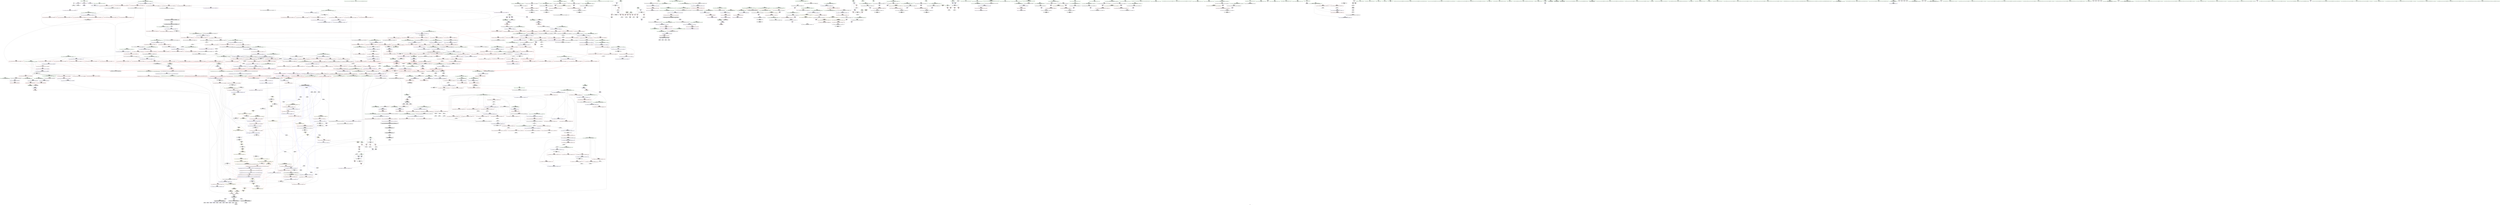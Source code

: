 digraph "SVFG" {
	label="SVFG";

	Node0x55633c540a60 [shape=record,color=grey,label="{NodeID: 0\nNullPtr}"];
	Node0x55633c540a60 -> Node0x55633c5a5380[style=solid];
	Node0x55633c540a60 -> Node0x55633c5c0750[style=solid];
	Node0x55633c5ad260 [shape=record,color=blue,label="{NodeID: 775\n840\<--837\nadd.ptr16\<--\n_ZSt13__adjust_heapIPiliN9__gnu_cxx5__ops15_Iter_comp_iterISt7greaterIiEEEEvT_T0_S8_T1_T2_\n}"];
	Node0x55633c5ad260 -> Node0x55633c630e30[style=dashed];
	Node0x55633c5c52d0 [shape=record,color=yellow,style=double,label="{NodeID: 1550\n246V_1 = ENCHI(MR_246V_0)\npts\{624 715 767 896 1169 1297 \}\nFun[_ZSt4swapIiENSt9enable_ifIXsr6__and_ISt6__not_ISt15__is_tuple_likeIT_EESt21is_move_constructibleIS3_ESt18is_move_assignableIS3_EEE5valueEvE4typeERS3_SC_]}"];
	Node0x55633c5c52d0 -> Node0x55633c5bc620[style=dashed];
	Node0x55633c5c52d0 -> Node0x55633c5bc6f0[style=dashed];
	Node0x55633c5c52d0 -> Node0x55633c5bc7c0[style=dashed];
	Node0x55633c5a3e00 [shape=record,color=red,label="{NodeID: 443\n413\<--400\n\<--__first.addr\n_ZSt22__final_insertion_sortIPiN9__gnu_cxx5__ops15_Iter_comp_iterISt7greaterIiEEEEvT_S7_T0_\n}"];
	Node0x55633c5a3e00 -> Node0x55633c5a6de0[style=solid];
	Node0x55633c597f80 [shape=record,color=green,label="{NodeID: 111\n561\<--562\n_ZN9__gnu_cxx5__ops15_Iter_comp_iterISt7greaterIiEEclIPiS6_EEbT_T0_\<--_ZN9__gnu_cxx5__ops15_Iter_comp_iterISt7greaterIiEEclIPiS6_EEbT_T0__field_insensitive\n}"];
	Node0x55633c6bec60 [shape=record,color=black,label="{NodeID: 1993\n1043 = PHI(680, )\n}"];
	Node0x55633c5b9700 [shape=record,color=red,label="{NodeID: 554\n944\<--891\n\<--__holeIndex.addr\n_ZSt11__push_heapIPiliN9__gnu_cxx5__ops14_Iter_comp_valISt7greaterIiEEEEvT_T0_S8_T1_RT2_\n}"];
	Node0x55633c5ecc00 [shape=record,color=grey,label="{NodeID: 1329\n803 = Binary(802, 353, )\n}"];
	Node0x55633c5ecc00 -> Node0x55633c5acf20[style=solid];
	Node0x55633c59c630 [shape=record,color=green,label="{NodeID: 222\n1400\<--1401\n__it.addr\<--__it.addr_field_insensitive\n_ZSt12__niter_baseIPiET_S1_\n}"];
	Node0x55633c59c630 -> Node0x55633c5beb80[style=solid];
	Node0x55633c59c630 -> Node0x55633c5b0c10[style=solid];
	Node0x55633c5bf130 [shape=record,color=red,label="{NodeID: 665\n1431\<--1415\n\<--_Num\n_ZNSt20__copy_move_backwardILb1ELb1ESt26random_access_iterator_tagE13__copy_move_bIiEEPT_PKS3_S6_S4_\n}"];
	Node0x55633c5bf130 -> Node0x55633c5e9480[style=solid];
	Node0x55633c638b30 [shape=record,color=black,label="{NodeID: 1440\nMR_12V_7 = PHI(MR_12V_6, MR_12V_3, )\npts\{58 \}\n}"];
	Node0x55633c638b30 -> Node0x55633c5a1e50[style=dashed];
	Node0x55633c5aa340 [shape=record,color=purple,label="{NodeID: 333\n1520\<--423\noffset_0\<--\n}"];
	Node0x55633c5aa340 -> Node0x55633c5c2180[style=solid];
	Node0x55633c593f20 [shape=record,color=green,label="{NodeID: 1\n7\<--1\n__dso_handle\<--dummyObj\nGlob }"];
	Node0x55633c5ad330 [shape=record,color=blue,label="{NodeID: 776\n762\<--843\n__holeIndex.addr\<--sub17\n_ZSt13__adjust_heapIPiliN9__gnu_cxx5__ops15_Iter_comp_iterISt7greaterIiEEEEvT_T0_S8_T1_T2_\n}"];
	Node0x55633c5ad330 -> Node0x55633c631330[style=dashed];
	Node0x55633c5c5470 [shape=record,color=yellow,style=double,label="{NodeID: 1551\n2V_1 = ENCHI(MR_2V_0)\npts\{10 \}\nFun[_ZSt13move_backwardIPiS0_ET0_T_S2_S1_]|{<s0>101}}"];
	Node0x55633c5c5470:s0 -> Node0x55633c629010[style=dashed,color=red];
	Node0x55633c5a3ed0 [shape=record,color=red,label="{NodeID: 444\n420\<--400\n\<--__first.addr\n_ZSt22__final_insertion_sortIPiN9__gnu_cxx5__ops15_Iter_comp_iterISt7greaterIiEEEEvT_S7_T0_\n|{<s0>33}}"];
	Node0x55633c5a3ed0:s0 -> Node0x55633c6b4a10[style=solid,color=red];
	Node0x55633c598080 [shape=record,color=green,label="{NodeID: 112\n568\<--569\n_ZSt10__pop_heapIPiN9__gnu_cxx5__ops15_Iter_comp_iterISt7greaterIiEEEEvT_S7_S7_RT0_\<--_ZSt10__pop_heapIPiN9__gnu_cxx5__ops15_Iter_comp_iterISt7greaterIiEEEEvT_S7_S7_RT0__field_insensitive\n}"];
	Node0x55633c6beda0 [shape=record,color=black,label="{NodeID: 1994\n1051 = PHI(680, )\n}"];
	Node0x55633c5b97d0 [shape=record,color=red,label="{NodeID: 555\n912\<--893\n\<--__topIndex.addr\n_ZSt11__push_heapIPiliN9__gnu_cxx5__ops14_Iter_comp_valISt7greaterIiEEEEvT_T0_S8_T1_RT2_\n}"];
	Node0x55633c5b97d0 -> Node0x55633c5f0080[style=solid];
	Node0x55633c5ecd80 [shape=record,color=grey,label="{NodeID: 1330\n798 = Binary(797, 275, )\n}"];
	Node0x55633c59c700 [shape=record,color=green,label="{NodeID: 223\n1409\<--1410\n__first.addr\<--__first.addr_field_insensitive\n_ZNSt20__copy_move_backwardILb1ELb1ESt26random_access_iterator_tagE13__copy_move_bIiEEPT_PKS3_S6_S4_\n}"];
	Node0x55633c59c700 -> Node0x55633c5bec50[style=solid];
	Node0x55633c59c700 -> Node0x55633c5bed20[style=solid];
	Node0x55633c59c700 -> Node0x55633c5cc590[style=solid];
	Node0x55633c5bf200 [shape=record,color=red,label="{NodeID: 666\n1437\<--1415\n\<--_Num\n_ZNSt20__copy_move_backwardILb1ELb1ESt26random_access_iterator_tagE13__copy_move_bIiEEPT_PKS3_S6_S4_\n}"];
	Node0x55633c5bf200 -> Node0x55633c5e9000[style=solid];
	Node0x55633c639030 [shape=record,color=black,label="{NodeID: 1441\nMR_14V_7 = PHI(MR_14V_6, MR_14V_3, )\npts\{60 \}\n}"];
	Node0x55633c5aa410 [shape=record,color=purple,label="{NodeID: 334\n1521\<--424\noffset_0\<--\n}"];
	Node0x55633c5aa410 -> Node0x55633c5bfc90[style=solid];
	Node0x55633c593fb0 [shape=record,color=green,label="{NodeID: 2\n11\<--1\n_ZSt3cin\<--dummyObj\nGlob }"];
	Node0x55633c662210 [shape=record,color=yellow,style=double,label="{NodeID: 1884\n2V_3 = CSCHI(MR_2V_2)\npts\{10 \}\nCS[]|{<s0>47|<s1>48}}"];
	Node0x55633c662210:s0 -> Node0x55633c61fd00[style=dashed,color=blue];
	Node0x55633c662210:s1 -> Node0x55633c628610[style=dashed,color=blue];
	Node0x55633c5ad400 [shape=record,color=blue,label="{NodeID: 777\n863\<--862\n__t.addr\<--__t\n_ZSt4moveIRN9__gnu_cxx5__ops15_Iter_comp_iterISt7greaterIiEEEEONSt16remove_referenceIT_E4typeEOS8_\n}"];
	Node0x55633c5ad400 -> Node0x55633c5b8e10[style=dashed];
	Node0x55633c5a3fa0 [shape=record,color=red,label="{NodeID: 445\n421\<--400\n\<--__first.addr\n_ZSt22__final_insertion_sortIPiN9__gnu_cxx5__ops15_Iter_comp_iterISt7greaterIiEEEEvT_S7_T0_\n}"];
	Node0x55633c5a3fa0 -> Node0x55633c5aa270[style=solid];
	Node0x55633c598180 [shape=record,color=green,label="{NodeID: 113\n581\<--582\n__first.addr\<--__first.addr_field_insensitive\n_ZSt11__sort_heapIPiN9__gnu_cxx5__ops15_Iter_comp_iterISt7greaterIiEEEEvT_S7_RT0_\n}"];
	Node0x55633c598180 -> Node0x55633c5b5870[style=solid];
	Node0x55633c598180 -> Node0x55633c5b5940[style=solid];
	Node0x55633c598180 -> Node0x55633c5c2f50[style=solid];
	Node0x55633c6beee0 [shape=record,color=black,label="{NodeID: 1995\n1083 = PHI(680, )\n}"];
	Node0x55633c5b98a0 [shape=record,color=red,label="{NodeID: 556\n915\<--897\n\<--__comp.addr\n_ZSt11__push_heapIPiliN9__gnu_cxx5__ops14_Iter_comp_valISt7greaterIiEEEEvT_T0_S8_T1_RT2_\n|{<s0>67}}"];
	Node0x55633c5b98a0:s0 -> Node0x55633c6c3480[style=solid,color=red];
	Node0x55633c5ecf00 [shape=record,color=grey,label="{NodeID: 1331\n501 = Binary(499, 500, )\n}"];
	Node0x55633c5ecf00 -> Node0x55633c5ed080[style=solid];
	Node0x55633c59c7d0 [shape=record,color=green,label="{NodeID: 224\n1411\<--1412\n__last.addr\<--__last.addr_field_insensitive\n_ZNSt20__copy_move_backwardILb1ELb1ESt26random_access_iterator_tagE13__copy_move_bIiEEPT_PKS3_S6_S4_\n}"];
	Node0x55633c59c7d0 -> Node0x55633c5bedf0[style=solid];
	Node0x55633c59c7d0 -> Node0x55633c5cc660[style=solid];
	Node0x55633c5bf2d0 [shape=record,color=red,label="{NodeID: 667\n1444\<--1415\n\<--_Num\n_ZNSt20__copy_move_backwardILb1ELb1ESt26random_access_iterator_tagE13__copy_move_bIiEEPT_PKS3_S6_S4_\n}"];
	Node0x55633c5bf2d0 -> Node0x55633c5e8e80[style=solid];
	Node0x55633c639530 [shape=record,color=black,label="{NodeID: 1442\nMR_18V_6 = PHI(MR_18V_4, MR_18V_2, )\npts\{64 \}\n}"];
	Node0x55633c5aa4e0 [shape=record,color=purple,label="{NodeID: 335\n430\<--429\nadd.ptr1\<--\n_ZSt22__final_insertion_sortIPiN9__gnu_cxx5__ops15_Iter_comp_iterISt7greaterIiEEEEvT_S7_T0_\n|{<s0>35}}"];
	Node0x55633c5aa4e0:s0 -> Node0x55633c6b7c60[style=solid,color=red];
	Node0x55633c594260 [shape=record,color=green,label="{NodeID: 3\n12\<--1\n_ZSt4cout\<--dummyObj\nGlob }"];
	Node0x55633c5ad4d0 [shape=record,color=blue,label="{NodeID: 778\n871\<--869\nthis.addr\<--this\n_ZN9__gnu_cxx5__ops14_Iter_comp_valISt7greaterIiEEC2EONS0_15_Iter_comp_iterIS3_EE\n}"];
	Node0x55633c5ad4d0 -> Node0x55633c5b8ee0[style=dashed];
	Node0x55633c5a4070 [shape=record,color=red,label="{NodeID: 446\n429\<--400\n\<--__first.addr\n_ZSt22__final_insertion_sortIPiN9__gnu_cxx5__ops15_Iter_comp_iterISt7greaterIiEEEEvT_S7_T0_\n}"];
	Node0x55633c5a4070 -> Node0x55633c5aa4e0[style=solid];
	Node0x55633c59cca0 [shape=record,color=green,label="{NodeID: 114\n583\<--584\n__last.addr\<--__last.addr_field_insensitive\n_ZSt11__sort_heapIPiN9__gnu_cxx5__ops15_Iter_comp_iterISt7greaterIiEEEEvT_S7_RT0_\n}"];
	Node0x55633c59cca0 -> Node0x55633c5b5a10[style=solid];
	Node0x55633c59cca0 -> Node0x55633c5b5ae0[style=solid];
	Node0x55633c59cca0 -> Node0x55633c5b5bb0[style=solid];
	Node0x55633c59cca0 -> Node0x55633c5b5c80[style=solid];
	Node0x55633c59cca0 -> Node0x55633c5c3020[style=solid];
	Node0x55633c59cca0 -> Node0x55633c5c31c0[style=solid];
	Node0x55633c6bf020 [shape=record,color=black,label="{NodeID: 1996\n1095 = PHI(680, )\n}"];
	Node0x55633c5b9970 [shape=record,color=red,label="{NodeID: 557\n917\<--899\n\<--__parent\n_ZSt11__push_heapIPiliN9__gnu_cxx5__ops14_Iter_comp_valISt7greaterIiEEEEvT_T0_S8_T1_RT2_\n}"];
	Node0x55633c5ed080 [shape=record,color=grey,label="{NodeID: 1332\n502 = Binary(501, 266, )\n}"];
	Node0x55633c5ed080 -> Node0x55633c5ed200[style=solid];
	Node0x55633c59c8a0 [shape=record,color=green,label="{NodeID: 225\n1413\<--1414\n__result.addr\<--__result.addr_field_insensitive\n_ZNSt20__copy_move_backwardILb1ELb1ESt26random_access_iterator_tagE13__copy_move_bIiEEPT_PKS3_S6_S4_\n}"];
	Node0x55633c59c8a0 -> Node0x55633c5beec0[style=solid];
	Node0x55633c59c8a0 -> Node0x55633c5bef90[style=solid];
	Node0x55633c59c8a0 -> Node0x55633c5cc730[style=solid];
	Node0x55633c5bf3a0 [shape=record,color=red,label="{NodeID: 668\n1466\<--1457\nthis1\<--this.addr\n_ZN9__gnu_cxx5__ops14_Val_comp_iterISt7greaterIiEEclIiPiEEbRT_T0_\n}"];
	Node0x55633c5bf3a0 -> Node0x55633c5ac560[style=solid];
	Node0x55633c639a30 [shape=record,color=black,label="{NodeID: 1443\nMR_2V_6 = PHI(MR_2V_3, MR_2V_2, )\npts\{10 \}\n|{<s0>20|<s1>30}}"];
	Node0x55633c639a30:s0 -> Node0x55633c660ed0[style=dashed,color=blue];
	Node0x55633c639a30:s1 -> Node0x55633c62dc30[style=dashed,color=blue];
	Node0x55633c5aa5b0 [shape=record,color=purple,label="{NodeID: 336\n1523\<--432\noffset_0\<--\n}"];
	Node0x55633c5aa5b0 -> Node0x55633c5c2250[style=solid];
	Node0x55633c5942f0 [shape=record,color=green,label="{NodeID: 4\n13\<--1\n.str\<--dummyObj\nGlob }"];
	Node0x55633c5ad5a0 [shape=record,color=blue,label="{NodeID: 779\n873\<--870\n__comp.addr\<--__comp\n_ZN9__gnu_cxx5__ops14_Iter_comp_valISt7greaterIiEEC2EONS0_15_Iter_comp_iterIS3_EE\n}"];
	Node0x55633c5ad5a0 -> Node0x55633c5b8fb0[style=dashed];
	Node0x55633c5a4140 [shape=record,color=red,label="{NodeID: 447\n439\<--400\n\<--__first.addr\n_ZSt22__final_insertion_sortIPiN9__gnu_cxx5__ops15_Iter_comp_iterISt7greaterIiEEEEvT_S7_T0_\n|{<s0>37}}"];
	Node0x55633c5a4140:s0 -> Node0x55633c6b4a10[style=solid,color=red];
	Node0x55633c59cd70 [shape=record,color=green,label="{NodeID: 115\n585\<--586\n__comp.addr\<--__comp.addr_field_insensitive\n_ZSt11__sort_heapIPiN9__gnu_cxx5__ops15_Iter_comp_iterISt7greaterIiEEEEvT_S7_RT0_\n}"];
	Node0x55633c59cd70 -> Node0x55633c5b5d50[style=solid];
	Node0x55633c59cd70 -> Node0x55633c5c30f0[style=solid];
	Node0x55633c6bf160 [shape=record,color=black,label="{NodeID: 1997\n1193 = PHI(680, )\n}"];
	Node0x55633c5b9a40 [shape=record,color=red,label="{NodeID: 558\n926\<--899\n\<--__parent\n_ZSt11__push_heapIPiliN9__gnu_cxx5__ops14_Iter_comp_valISt7greaterIiEEEEvT_T0_S8_T1_RT2_\n}"];
	Node0x55633c5ed200 [shape=record,color=grey,label="{NodeID: 1333\n503 = Binary(502, 271, )\n}"];
	Node0x55633c59c970 [shape=record,color=green,label="{NodeID: 226\n1415\<--1416\n_Num\<--_Num_field_insensitive\n_ZNSt20__copy_move_backwardILb1ELb1ESt26random_access_iterator_tagE13__copy_move_bIiEEPT_PKS3_S6_S4_\n}"];
	Node0x55633c59c970 -> Node0x55633c5bf060[style=solid];
	Node0x55633c59c970 -> Node0x55633c5bf130[style=solid];
	Node0x55633c59c970 -> Node0x55633c5bf200[style=solid];
	Node0x55633c59c970 -> Node0x55633c5bf2d0[style=solid];
	Node0x55633c59c970 -> Node0x55633c5cc800[style=solid];
	Node0x55633c5bf470 [shape=record,color=red,label="{NodeID: 669\n1468\<--1459\n\<--__val.addr\n_ZN9__gnu_cxx5__ops14_Val_comp_iterISt7greaterIiEEclIiPiEEbRT_T0_\n|{<s0>114}}"];
	Node0x55633c5bf470:s0 -> Node0x55633c6b55e0[style=solid,color=red];
	Node0x55633c639f30 [shape=record,color=black,label="{NodeID: 1444\nMR_54V_3 = PHI(MR_54V_2, MR_54V_1, )\npts\{3180000 \}\n}"];
	Node0x55633c5aa680 [shape=record,color=purple,label="{NodeID: 337\n1524\<--433\noffset_0\<--\n}"];
	Node0x55633c5aa680 -> Node0x55633c5bfd60[style=solid];
	Node0x55633c5943b0 [shape=record,color=green,label="{NodeID: 5\n15\<--1\n.str.1\<--dummyObj\nGlob }"];
	Node0x55633c5ad670 [shape=record,color=blue,label="{NodeID: 780\n889\<--884\n__first.addr\<--__first\n_ZSt11__push_heapIPiliN9__gnu_cxx5__ops14_Iter_comp_valISt7greaterIiEEEEvT_T0_S8_T1_RT2_\n}"];
	Node0x55633c5ad670 -> Node0x55633c5b9080[style=dashed];
	Node0x55633c5ad670 -> Node0x55633c5b9150[style=dashed];
	Node0x55633c5ad670 -> Node0x55633c5b9220[style=dashed];
	Node0x55633c5ad670 -> Node0x55633c5b92f0[style=dashed];
	Node0x55633c5a4210 [shape=record,color=red,label="{NodeID: 448\n412\<--402\n\<--__last.addr\n_ZSt22__final_insertion_sortIPiN9__gnu_cxx5__ops15_Iter_comp_iterISt7greaterIiEEEEvT_S7_T0_\n}"];
	Node0x55633c5a4210 -> Node0x55633c5a6d10[style=solid];
	Node0x55633c59ce40 [shape=record,color=green,label="{NodeID: 116\n613\<--614\n__first.addr\<--__first.addr_field_insensitive\n_ZSt11__make_heapIPiN9__gnu_cxx5__ops15_Iter_comp_iterISt7greaterIiEEEEvT_S7_RT0_\n}"];
	Node0x55633c59ce40 -> Node0x55633c5b5e20[style=solid];
	Node0x55633c59ce40 -> Node0x55633c5b5ef0[style=solid];
	Node0x55633c59ce40 -> Node0x55633c5b5fc0[style=solid];
	Node0x55633c59ce40 -> Node0x55633c5b6090[style=solid];
	Node0x55633c59ce40 -> Node0x55633c5c3290[style=solid];
	Node0x55633c6bf2a0 [shape=record,color=black,label="{NodeID: 1998\n1196 = PHI(746, )\n}"];
	Node0x55633c6bf2a0 -> Node0x55633c5bd3f0[style=solid];
	Node0x55633c5b9b10 [shape=record,color=red,label="{NodeID: 559\n934\<--899\n\<--__parent\n_ZSt11__push_heapIPiliN9__gnu_cxx5__ops14_Iter_comp_valISt7greaterIiEEEEvT_T0_S8_T1_RT2_\n}"];
	Node0x55633c5b9b10 -> Node0x55633c5adc20[style=solid];
	Node0x55633c5ed380 [shape=record,color=grey,label="{NodeID: 1334\n227 = Binary(226, 84, )\n}"];
	Node0x55633c5ed380 -> Node0x55633c5c13b0[style=solid];
	Node0x55633c59ca40 [shape=record,color=green,label="{NodeID: 227\n1440\<--1441\nllvm.memmove.p0i8.p0i8.i64\<--llvm.memmove.p0i8.p0i8.i64_field_insensitive\n}"];
	Node0x55633c5bf540 [shape=record,color=red,label="{NodeID: 670\n1469\<--1461\n\<--__it.addr\n_ZN9__gnu_cxx5__ops14_Val_comp_iterISt7greaterIiEEclIiPiEEbRT_T0_\n|{<s0>114}}"];
	Node0x55633c5bf540:s0 -> Node0x55633c6b57a0[style=solid,color=red];
	Node0x55633c5aa750 [shape=record,color=purple,label="{NodeID: 338\n1526\<--441\noffset_0\<--\n}"];
	Node0x55633c5aa750 -> Node0x55633c5c2320[style=solid];
	Node0x55633c594c50 [shape=record,color=green,label="{NodeID: 6\n18\<--1\n\<--dummyObj\nCan only get source location for instruction, argument, global var or function.}"];
	Node0x55633c5ad740 [shape=record,color=blue,label="{NodeID: 781\n891\<--885\n__holeIndex.addr\<--__holeIndex\n_ZSt11__push_heapIPiliN9__gnu_cxx5__ops14_Iter_comp_valISt7greaterIiEEEEvT_T0_S8_T1_RT2_\n}"];
	Node0x55633c5ad740 -> Node0x55633c5b93c0[style=dashed];
	Node0x55633c5ad740 -> Node0x55633c622710[style=dashed];
	Node0x55633c5c5930 [shape=record,color=yellow,style=double,label="{NodeID: 1556\n2V_1 = ENCHI(MR_2V_0)\npts\{10 \}\nFun[_ZSt22__move_median_to_firstIPiN9__gnu_cxx5__ops15_Iter_comp_iterISt7greaterIiEEEEvT_S7_S7_S7_T0_]|{<s0>71|<s1>72|<s2>73|<s3>74|<s4>75|<s5>76|<s6>77|<s7>78|<s8>79|<s9>80|<s10>81}}"];
	Node0x55633c5c5930:s0 -> Node0x55633c63ce60[style=dashed,color=red];
	Node0x55633c5c5930:s1 -> Node0x55633c63ce60[style=dashed,color=red];
	Node0x55633c5c5930:s2 -> Node0x55633c63e350[style=dashed,color=red];
	Node0x55633c5c5930:s3 -> Node0x55633c63ce60[style=dashed,color=red];
	Node0x55633c5c5930:s4 -> Node0x55633c63e350[style=dashed,color=red];
	Node0x55633c5c5930:s5 -> Node0x55633c63e350[style=dashed,color=red];
	Node0x55633c5c5930:s6 -> Node0x55633c63ce60[style=dashed,color=red];
	Node0x55633c5c5930:s7 -> Node0x55633c63e350[style=dashed,color=red];
	Node0x55633c5c5930:s8 -> Node0x55633c63ce60[style=dashed,color=red];
	Node0x55633c5c5930:s9 -> Node0x55633c63e350[style=dashed,color=red];
	Node0x55633c5c5930:s10 -> Node0x55633c63e350[style=dashed,color=red];
	Node0x55633c5a42e0 [shape=record,color=red,label="{NodeID: 449\n431\<--402\n\<--__last.addr\n_ZSt22__final_insertion_sortIPiN9__gnu_cxx5__ops15_Iter_comp_iterISt7greaterIiEEEEvT_S7_T0_\n|{<s0>35}}"];
	Node0x55633c5a42e0:s0 -> Node0x55633c6b7d70[style=solid,color=red];
	Node0x55633c59cf10 [shape=record,color=green,label="{NodeID: 117\n615\<--616\n__last.addr\<--__last.addr_field_insensitive\n_ZSt11__make_heapIPiN9__gnu_cxx5__ops15_Iter_comp_iterISt7greaterIiEEEEvT_S7_RT0_\n}"];
	Node0x55633c59cf10 -> Node0x55633c5b6160[style=solid];
	Node0x55633c59cf10 -> Node0x55633c5b6230[style=solid];
	Node0x55633c59cf10 -> Node0x55633c5c3360[style=solid];
	Node0x55633c6bf470 [shape=record,color=black,label="{NodeID: 1999\n1203 = PHI(1266, )\n}"];
	Node0x55633c5b9be0 [shape=record,color=red,label="{NodeID: 560\n929\<--928\n\<--call2\n_ZSt11__push_heapIPiliN9__gnu_cxx5__ops14_Iter_comp_valISt7greaterIiEEEEvT_T0_S8_T1_RT2_\n}"];
	Node0x55633c5b9be0 -> Node0x55633c5adb50[style=solid];
	Node0x55633c5ed500 [shape=record,color=grey,label="{NodeID: 1335\n737 = Binary(736, 266, )\n|{<s0>58}}"];
	Node0x55633c5ed500:s0 -> Node0x55633c6b3710[style=solid,color=red];
	Node0x55633c59cb40 [shape=record,color=green,label="{NodeID: 228\n1457\<--1458\nthis.addr\<--this.addr_field_insensitive\n_ZN9__gnu_cxx5__ops14_Val_comp_iterISt7greaterIiEEclIiPiEEbRT_T0_\n}"];
	Node0x55633c59cb40 -> Node0x55633c5bf3a0[style=solid];
	Node0x55633c59cb40 -> Node0x55633c5cc9a0[style=solid];
	Node0x55633c5bf610 [shape=record,color=red,label="{NodeID: 671\n1481\<--1475\nthis1\<--this.addr\n_ZN9__gnu_cxx5__ops14_Val_comp_iterISt7greaterIiEEC2EONS0_15_Iter_comp_iterIS3_EE\n}"];
	Node0x55633c5bf610 -> Node0x55633c5ac630[style=solid];
	Node0x55633c63a930 [shape=record,color=black,label="{NodeID: 1446\nMR_2V_3 = PHI(MR_2V_2, MR_2V_1, )\npts\{10 \}\n|{<s0>112}}"];
	Node0x55633c63a930:s0 -> Node0x55633c663550[style=dashed,color=blue];
	Node0x55633c5aa820 [shape=record,color=purple,label="{NodeID: 339\n1527\<--442\noffset_0\<--\n}"];
	Node0x55633c5aa820 -> Node0x55633c5bfe30[style=solid];
	Node0x55633c594ce0 [shape=record,color=green,label="{NodeID: 7\n71\<--1\n\<--dummyObj\nCan only get source location for instruction, argument, global var or function.}"];
	Node0x55633c5ad810 [shape=record,color=blue,label="{NodeID: 782\n893\<--886\n__topIndex.addr\<--__topIndex\n_ZSt11__push_heapIPiliN9__gnu_cxx5__ops14_Iter_comp_valISt7greaterIiEEEEvT_T0_S8_T1_RT2_\n}"];
	Node0x55633c5ad810 -> Node0x55633c5b97d0[style=dashed];
	Node0x55633c5a43b0 [shape=record,color=red,label="{NodeID: 450\n440\<--402\n\<--__last.addr\n_ZSt22__final_insertion_sortIPiN9__gnu_cxx5__ops15_Iter_comp_iterISt7greaterIiEEEEvT_S7_T0_\n|{<s0>37}}"];
	Node0x55633c5a43b0:s0 -> Node0x55633c6b4b60[style=solid,color=red];
	Node0x55633c59cfe0 [shape=record,color=green,label="{NodeID: 118\n617\<--618\n__comp.addr\<--__comp.addr_field_insensitive\n_ZSt11__make_heapIPiN9__gnu_cxx5__ops15_Iter_comp_iterISt7greaterIiEEEEvT_S7_RT0_\n}"];
	Node0x55633c59cfe0 -> Node0x55633c5b6300[style=solid];
	Node0x55633c59cfe0 -> Node0x55633c5c3430[style=solid];
	Node0x55633c6bf580 [shape=record,color=black,label="{NodeID: 2000\n1206 = PHI(746, )\n}"];
	Node0x55633c6bf580 -> Node0x55633c5bd4c0[style=solid];
	Node0x55633c5b9cb0 [shape=record,color=red,label="{NodeID: 561\n942\<--941\n\<--call6\n_ZSt11__push_heapIPiliN9__gnu_cxx5__ops14_Iter_comp_valISt7greaterIiEEEEvT_T0_S8_T1_RT2_\n}"];
	Node0x55633c5b9cb0 -> Node0x55633c5addc0[style=solid];
	Node0x55633c5ed680 [shape=record,color=grey,label="{NodeID: 1336\n736 = Binary(734, 735, )\n}"];
	Node0x55633c5ed680 -> Node0x55633c5ed500[style=solid];
	Node0x55633c59cc10 [shape=record,color=green,label="{NodeID: 229\n1459\<--1460\n__val.addr\<--__val.addr_field_insensitive\n_ZN9__gnu_cxx5__ops14_Val_comp_iterISt7greaterIiEEclIiPiEEbRT_T0_\n}"];
	Node0x55633c59cc10 -> Node0x55633c5bf470[style=solid];
	Node0x55633c59cc10 -> Node0x55633c5cca70[style=solid];
	Node0x55633c5bf6e0 [shape=record,color=red,label="{NodeID: 672\n1483\<--1477\n\<--__comp.addr\n_ZN9__gnu_cxx5__ops14_Val_comp_iterISt7greaterIiEEC2EONS0_15_Iter_comp_iterIS3_EE\n}"];
	Node0x55633c5bf6e0 -> Node0x55633c5ac700[style=solid];
	Node0x55633c63ae30 [shape=record,color=black,label="{NodeID: 1447\nMR_10V_3 = PHI(MR_10V_4, MR_10V_2, )\npts\{54 \}\n}"];
	Node0x55633c63ae30 -> Node0x55633c5a1b10[style=dashed];
	Node0x55633c63ae30 -> Node0x55633c5a1be0[style=dashed];
	Node0x55633c63ae30 -> Node0x55633c5a1cb0[style=dashed];
	Node0x55633c63ae30 -> Node0x55633c5c0920[style=dashed];
	Node0x55633c5aa8f0 [shape=record,color=purple,label="{NodeID: 340\n1529\<--467\noffset_0\<--\n}"];
	Node0x55633c5aa8f0 -> Node0x55633c5c2660[style=solid];
	Node0x55633c594d70 [shape=record,color=green,label="{NodeID: 8\n84\<--1\n\<--dummyObj\nCan only get source location for instruction, argument, global var or function.}"];
	Node0x55633c5ad8e0 [shape=record,color=blue,label="{NodeID: 783\n895\<--887\n__value.addr\<--__value\n_ZSt11__push_heapIPiliN9__gnu_cxx5__ops14_Iter_comp_valISt7greaterIiEEEEvT_T0_S8_T1_RT2_\n|{|<s2>67}}"];
	Node0x55633c5ad8e0 -> Node0x55633c5b9be0[style=dashed];
	Node0x55633c5ad8e0 -> Node0x55633c5b9cb0[style=dashed];
	Node0x55633c5ad8e0:s2 -> Node0x55633c6297a0[style=dashed,color=red];
	Node0x55633c5a4480 [shape=record,color=red,label="{NodeID: 451\n464\<--453\n\<--__first.addr\n_ZSt14__partial_sortIPiN9__gnu_cxx5__ops15_Iter_comp_iterISt7greaterIiEEEEvT_S7_S7_T0_\n|{<s0>39}}"];
	Node0x55633c5a4480:s0 -> Node0x55633c6b7e80[style=solid,color=red];
	Node0x55633c59d0b0 [shape=record,color=green,label="{NodeID: 119\n619\<--620\n__len\<--__len_field_insensitive\n_ZSt11__make_heapIPiN9__gnu_cxx5__ops15_Iter_comp_iterISt7greaterIiEEEEvT_S7_RT0_\n}"];
	Node0x55633c59d0b0 -> Node0x55633c5b63d0[style=solid];
	Node0x55633c59d0b0 -> Node0x55633c5b64a0[style=solid];
	Node0x55633c59d0b0 -> Node0x55633c5c3500[style=solid];
	Node0x55633c6bf6f0 [shape=record,color=black,label="{NodeID: 2001\n1280 = PHI(1367, )\n|{<s0>101}}"];
	Node0x55633c6bf6f0:s0 -> Node0x55633c6c3040[style=solid,color=red];
	Node0x55633c5b9d80 [shape=record,color=red,label="{NodeID: 562\n953\<--950\n\<--__t.addr\n_ZSt4moveIRSt7greaterIiEEONSt16remove_referenceIT_E4typeEOS4_\n}"];
	Node0x55633c5b9d80 -> Node0x55633c5a8230[style=solid];
	Node0x55633c5ed800 [shape=record,color=grey,label="{NodeID: 1337\n937 = Binary(936, 275, )\n}"];
	Node0x55633c5ed800 -> Node0x55633c5e9d80[style=solid];
	Node0x55633c5a4e70 [shape=record,color=green,label="{NodeID: 230\n1461\<--1462\n__it.addr\<--__it.addr_field_insensitive\n_ZN9__gnu_cxx5__ops14_Val_comp_iterISt7greaterIiEEclIiPiEEbRT_T0_\n}"];
	Node0x55633c5a4e70 -> Node0x55633c5bf540[style=solid];
	Node0x55633c5a4e70 -> Node0x55633c5ccb40[style=solid];
	Node0x55633c5bf7b0 [shape=record,color=red,label="{NodeID: 673\n1494\<--1491\nthis1\<--this.addr\n_ZN9__gnu_cxx5__ops15_Iter_comp_iterISt7greaterIiEEC2ES3_\n}"];
	Node0x55633c5bf7b0 -> Node0x55633c5ac7d0[style=solid];
	Node0x55633c5aa9c0 [shape=record,color=purple,label="{NodeID: 341\n1530\<--468\noffset_0\<--\n}"];
	Node0x55633c5aa9c0 -> Node0x55633c5bff00[style=solid];
	Node0x55633c594e30 [shape=record,color=green,label="{NodeID: 9\n96\<--1\n\<--dummyObj\nCan only get source location for instruction, argument, global var or function.|{<s0>58}}"];
	Node0x55633c594e30:s0 -> Node0x55633c6b3590[style=solid,color=red];
	Node0x55633c5ad9b0 [shape=record,color=blue,label="{NodeID: 784\n897\<--888\n__comp.addr\<--__comp\n_ZSt11__push_heapIPiliN9__gnu_cxx5__ops14_Iter_comp_valISt7greaterIiEEEEvT_T0_S8_T1_RT2_\n}"];
	Node0x55633c5ad9b0 -> Node0x55633c5b98a0[style=dashed];
	Node0x55633c5a4550 [shape=record,color=red,label="{NodeID: 452\n473\<--453\n\<--__first.addr\n_ZSt14__partial_sortIPiN9__gnu_cxx5__ops15_Iter_comp_iterISt7greaterIiEEEEvT_S7_S7_T0_\n|{<s0>40}}"];
	Node0x55633c5a4550:s0 -> Node0x55633c6b4cb0[style=solid,color=red];
	Node0x55633c59d180 [shape=record,color=green,label="{NodeID: 120\n621\<--622\n__parent\<--__parent_field_insensitive\n_ZSt11__make_heapIPiN9__gnu_cxx5__ops15_Iter_comp_iterISt7greaterIiEEEEvT_S7_RT0_\n}"];
	Node0x55633c59d180 -> Node0x55633c5b6570[style=solid];
	Node0x55633c59d180 -> Node0x55633c5b6640[style=solid];
	Node0x55633c59d180 -> Node0x55633c5b6710[style=solid];
	Node0x55633c59d180 -> Node0x55633c5b67e0[style=solid];
	Node0x55633c59d180 -> Node0x55633c5c35d0[style=solid];
	Node0x55633c59d180 -> Node0x55633c5c3840[style=solid];
	Node0x55633c6bf830 [shape=record,color=black,label="{NodeID: 2002\n1284 = PHI(1367, )\n|{<s0>101}}"];
	Node0x55633c6bf830:s0 -> Node0x55633c6c3150[style=solid,color=red];
	Node0x55633c5b9e50 [shape=record,color=red,label="{NodeID: 563\n968\<--959\nthis1\<--this.addr\n_ZN9__gnu_cxx5__ops14_Iter_comp_valISt7greaterIiEEclIPiiEEbT_RT0_\n}"];
	Node0x55633c5b9e50 -> Node0x55633c5ab790[style=solid];
	Node0x55633c5ed980 [shape=record,color=grey,label="{NodeID: 1338\n907 = Binary(906, 275, )\n}"];
	Node0x55633c5ed980 -> Node0x55633c5edb00[style=solid];
	Node0x55633c5a4f40 [shape=record,color=green,label="{NodeID: 231\n1475\<--1476\nthis.addr\<--this.addr_field_insensitive\n_ZN9__gnu_cxx5__ops14_Val_comp_iterISt7greaterIiEEC2EONS0_15_Iter_comp_iterIS3_EE\n}"];
	Node0x55633c5a4f40 -> Node0x55633c5bf610[style=solid];
	Node0x55633c5a4f40 -> Node0x55633c5ccc10[style=solid];
	Node0x55633c5bf880 [shape=record,color=red,label="{NodeID: 674\n1507\<--1506\ndummyVal\<--offset_0\n_ZSt6__sortIPiN9__gnu_cxx5__ops15_Iter_comp_iterISt7greaterIiEEEEvT_S7_T0_\n}"];
	Node0x55633c5bf880 -> Node0x55633c5c1620[style=solid];
	Node0x55633c5aaa90 [shape=record,color=purple,label="{NodeID: 342\n508\<--507\nadd.ptr1\<--\n_ZSt27__unguarded_partition_pivotIPiN9__gnu_cxx5__ops15_Iter_comp_iterISt7greaterIiEEEET_S7_S7_T0_\n|{<s0>42}}"];
	Node0x55633c5aaa90:s0 -> Node0x55633c6b7930[style=solid,color=red];
	Node0x55633c594f30 [shape=record,color=green,label="{NodeID: 10\n203\<--1\n\<--dummyObj\nCan only get source location for instruction, argument, global var or function.}"];
	Node0x55633c662d10 [shape=record,color=yellow,style=double,label="{NodeID: 1892\n2V_2 = CSCHI(MR_2V_1)\npts\{10 \}\nCS[]|{<s0>73|<s1>75|<s2>76|<s3>78|<s4>80|<s5>81|<s6>84}}"];
	Node0x55633c662d10:s0 -> Node0x55633c626810[style=dashed,color=blue];
	Node0x55633c662d10:s1 -> Node0x55633c626810[style=dashed,color=blue];
	Node0x55633c662d10:s2 -> Node0x55633c626810[style=dashed,color=blue];
	Node0x55633c662d10:s3 -> Node0x55633c626810[style=dashed,color=blue];
	Node0x55633c662d10:s4 -> Node0x55633c626810[style=dashed,color=blue];
	Node0x55633c662d10:s5 -> Node0x55633c626810[style=dashed,color=blue];
	Node0x55633c662d10:s6 -> Node0x55633c635e30[style=dashed,color=blue];
	Node0x55633c5ada80 [shape=record,color=blue,label="{NodeID: 785\n899\<--908\n__parent\<--div\n_ZSt11__push_heapIPiliN9__gnu_cxx5__ops14_Iter_comp_valISt7greaterIiEEEEvT_T0_S8_T1_RT2_\n}"];
	Node0x55633c5ada80 -> Node0x55633c622c10[style=dashed];
	Node0x55633c5a4620 [shape=record,color=red,label="{NodeID: 453\n465\<--455\n\<--__middle.addr\n_ZSt14__partial_sortIPiN9__gnu_cxx5__ops15_Iter_comp_iterISt7greaterIiEEEEvT_S7_S7_T0_\n|{<s0>39}}"];
	Node0x55633c5a4620:s0 -> Node0x55633c6b7f90[style=solid,color=red];
	Node0x55633c59d250 [shape=record,color=green,label="{NodeID: 121\n623\<--624\n__value\<--__value_field_insensitive\n_ZSt11__make_heapIPiN9__gnu_cxx5__ops15_Iter_comp_iterISt7greaterIiEEEEvT_S7_RT0_\n|{|<s1>50}}"];
	Node0x55633c59d250 -> Node0x55633c5c36a0[style=solid];
	Node0x55633c59d250:s1 -> Node0x55633c6b5bc0[style=solid,color=red];
	Node0x55633c6bf970 [shape=record,color=black,label="{NodeID: 2003\n1286 = PHI(1342, )\n}"];
	Node0x55633c6bf970 -> Node0x55633c5a88b0[style=solid];
	Node0x55633c5b9f20 [shape=record,color=red,label="{NodeID: 564\n970\<--961\n\<--__it.addr\n_ZN9__gnu_cxx5__ops14_Iter_comp_valISt7greaterIiEEclIPiiEEbT_RT0_\n|{<s0>70}}"];
	Node0x55633c5b9f20:s0 -> Node0x55633c6b55e0[style=solid,color=red];
	Node0x55633c5edb00 [shape=record,color=grey,label="{NodeID: 1339\n908 = Binary(907, 271, )\n}"];
	Node0x55633c5edb00 -> Node0x55633c5ada80[style=solid];
	Node0x55633c5a5010 [shape=record,color=green,label="{NodeID: 232\n1477\<--1478\n__comp.addr\<--__comp.addr_field_insensitive\n_ZN9__gnu_cxx5__ops14_Val_comp_iterISt7greaterIiEEC2EONS0_15_Iter_comp_iterIS3_EE\n}"];
	Node0x55633c5a5010 -> Node0x55633c5bf6e0[style=solid];
	Node0x55633c5a5010 -> Node0x55633c5ccce0[style=solid];
	Node0x55633c5bf950 [shape=record,color=red,label="{NodeID: 675\n1510\<--1509\ndummyVal\<--offset_0\n_ZSt6__sortIPiN9__gnu_cxx5__ops15_Iter_comp_iterISt7greaterIiEEEEvT_S7_T0_\n}"];
	Node0x55633c5bf950 -> Node0x55633c5c16f0[style=solid];
	Node0x55633c63bdd0 [shape=record,color=yellow,style=double,label="{NodeID: 1450\n2V_1 = ENCHI(MR_2V_0)\npts\{10 \}\nFun[_ZSt14__partial_sortIPiN9__gnu_cxx5__ops15_Iter_comp_iterISt7greaterIiEEEEvT_S7_S7_T0_]|{<s0>39}}"];
	Node0x55633c63bdd0:s0 -> Node0x55633c5c6600[style=dashed,color=red];
	Node0x55633c5aab60 [shape=record,color=purple,label="{NodeID: 343\n511\<--510\nadd.ptr2\<--\n_ZSt27__unguarded_partition_pivotIPiN9__gnu_cxx5__ops15_Iter_comp_iterISt7greaterIiEEEET_S7_S7_T0_\n|{<s0>42}}"];
	Node0x55633c5aab60:s0 -> Node0x55633c6b7b50[style=solid,color=red];
	Node0x55633c595030 [shape=record,color=green,label="{NodeID: 11\n266\<--1\n\<--dummyObj\nCan only get source location for instruction, argument, global var or function.}"];
	Node0x55633c5adb50 [shape=record,color=blue,label="{NodeID: 786\n932\<--929\nadd.ptr3\<--\n_ZSt11__push_heapIPiliN9__gnu_cxx5__ops14_Iter_comp_valISt7greaterIiEEEEvT_T0_S8_T1_RT2_\n}"];
	Node0x55633c5adb50 -> Node0x55633c623110[style=dashed];
	Node0x55633c5a46f0 [shape=record,color=red,label="{NodeID: 454\n474\<--455\n\<--__middle.addr\n_ZSt14__partial_sortIPiN9__gnu_cxx5__ops15_Iter_comp_iterISt7greaterIiEEEEvT_S7_S7_T0_\n|{<s0>40}}"];
	Node0x55633c5a46f0:s0 -> Node0x55633c6b4dc0[style=solid,color=red];
	Node0x55633c59d320 [shape=record,color=green,label="{NodeID: 122\n625\<--626\nagg.tmp\<--agg.tmp_field_insensitive\n_ZSt11__make_heapIPiN9__gnu_cxx5__ops15_Iter_comp_iterISt7greaterIiEEEEvT_S7_RT0_\n}"];
	Node0x55633c59d320 -> Node0x55633c5a77a0[style=solid];
	Node0x55633c6bfab0 [shape=record,color=black,label="{NodeID: 2004\n1302 = PHI(746, )\n}"];
	Node0x55633c6bfab0 -> Node0x55633c5be360[style=solid];
	Node0x55633c5b9ff0 [shape=record,color=red,label="{NodeID: 565\n971\<--963\n\<--__val.addr\n_ZN9__gnu_cxx5__ops14_Iter_comp_valISt7greaterIiEEclIPiiEEbT_RT0_\n|{<s0>70}}"];
	Node0x55633c5b9ff0:s0 -> Node0x55633c6b57a0[style=solid,color=red];
	Node0x55633c5edc80 [shape=record,color=grey,label="{NodeID: 1340\n416 = Binary(414, 415, )\n}"];
	Node0x55633c5edc80 -> Node0x55633c5ede00[style=solid];
	Node0x55633c5a50e0 [shape=record,color=green,label="{NodeID: 233\n1489\<--1490\n__comp\<--__comp_field_insensitive\n_ZN9__gnu_cxx5__ops15_Iter_comp_iterISt7greaterIiEEC2ES3_\n|{<s0>116}}"];
	Node0x55633c5a50e0:s0 -> Node0x55633c6c27d0[style=solid,color=red];
	Node0x55633c5bfa20 [shape=record,color=red,label="{NodeID: 676\n1513\<--1512\ndummyVal\<--offset_0\n_ZSt16__introsort_loopIPilN9__gnu_cxx5__ops15_Iter_comp_iterISt7greaterIiEEEEvT_S7_T0_T1_\n}"];
	Node0x55633c5bfa20 -> Node0x55633c5c1a30[style=solid];
	Node0x55633c5aac30 [shape=record,color=purple,label="{NodeID: 344\n1532\<--512\noffset_0\<--\n}"];
	Node0x55633c5aac30 -> Node0x55633c5c29a0[style=solid];
	Node0x55633c595130 [shape=record,color=green,label="{NodeID: 12\n271\<--1\n\<--dummyObj\nCan only get source location for instruction, argument, global var or function.}"];
	Node0x55633c5adc20 [shape=record,color=blue,label="{NodeID: 787\n891\<--934\n__holeIndex.addr\<--\n_ZSt11__push_heapIPiliN9__gnu_cxx5__ops14_Iter_comp_valISt7greaterIiEEEEvT_T0_S8_T1_RT2_\n}"];
	Node0x55633c5adc20 -> Node0x55633c5b9630[style=dashed];
	Node0x55633c5adc20 -> Node0x55633c622710[style=dashed];
	Node0x55633c5a47c0 [shape=record,color=red,label="{NodeID: 455\n466\<--457\n\<--__last.addr\n_ZSt14__partial_sortIPiN9__gnu_cxx5__ops15_Iter_comp_iterISt7greaterIiEEEEvT_S7_S7_T0_\n|{<s0>39}}"];
	Node0x55633c5a47c0:s0 -> Node0x55633c6b80a0[style=solid,color=red];
	Node0x55633c59d3f0 [shape=record,color=green,label="{NodeID: 123\n655\<--656\n_ZSt4moveIRiEONSt16remove_referenceIT_E4typeEOS2_\<--_ZSt4moveIRiEONSt16remove_referenceIT_E4typeEOS2__field_insensitive\n}"];
	Node0x55633c6bfbf0 [shape=record,color=black,label="{NodeID: 2005\n1312 = PHI(1453, )\n}"];
	Node0x55633c5ba0c0 [shape=record,color=red,label="{NodeID: 566\n987\<--978\nthis1\<--this.addr\n_ZNKSt7greaterIiEclERKiS2_\n}"];
	Node0x55633c5ede00 [shape=record,color=grey,label="{NodeID: 1341\n417 = Binary(416, 266, )\n}"];
	Node0x55633c5ede00 -> Node0x55633c5f0200[style=solid];
	Node0x55633c5a51b0 [shape=record,color=green,label="{NodeID: 234\n1491\<--1492\nthis.addr\<--this.addr_field_insensitive\n_ZN9__gnu_cxx5__ops15_Iter_comp_iterISt7greaterIiEEC2ES3_\n}"];
	Node0x55633c5a51b0 -> Node0x55633c5bf7b0[style=solid];
	Node0x55633c5a51b0 -> Node0x55633c5ccdb0[style=solid];
	Node0x55633c5bfaf0 [shape=record,color=red,label="{NodeID: 677\n1516\<--1515\ndummyVal\<--offset_0\n_ZSt16__introsort_loopIPilN9__gnu_cxx5__ops15_Iter_comp_iterISt7greaterIiEEEEvT_S7_T0_T1_\n}"];
	Node0x55633c5bfaf0 -> Node0x55633c5c1bd0[style=solid];
	Node0x55633c5aad00 [shape=record,color=purple,label="{NodeID: 345\n1533\<--513\noffset_0\<--\n}"];
	Node0x55633c5aad00 -> Node0x55633c5bffd0[style=solid];
	Node0x55633c595230 [shape=record,color=green,label="{NodeID: 13\n275\<--1\n\<--dummyObj\nCan only get source location for instruction, argument, global var or function.}"];
	Node0x55633c5adcf0 [shape=record,color=blue,label="{NodeID: 788\n899\<--938\n__parent\<--div5\n_ZSt11__push_heapIPiliN9__gnu_cxx5__ops14_Iter_comp_valISt7greaterIiEEEEvT_T0_S8_T1_RT2_\n}"];
	Node0x55633c5adcf0 -> Node0x55633c622c10[style=dashed];
	Node0x55633c5a4890 [shape=record,color=red,label="{NodeID: 456\n496\<--484\n\<--__first.addr\n_ZSt27__unguarded_partition_pivotIPiN9__gnu_cxx5__ops15_Iter_comp_iterISt7greaterIiEEEET_S7_S7_T0_\n}"];
	Node0x55633c5a4890 -> Node0x55633c5ac970[style=solid];
	Node0x55633c59d4c0 [shape=record,color=green,label="{NodeID: 124\n669\<--670\n_ZSt13__adjust_heapIPiliN9__gnu_cxx5__ops15_Iter_comp_iterISt7greaterIiEEEEvT_T0_S8_T1_T2_\<--_ZSt13__adjust_heapIPiliN9__gnu_cxx5__ops15_Iter_comp_iterISt7greaterIiEEEEvT_T0_S8_T1_T2__field_insensitive\n}"];
	Node0x55633c6bfd00 [shape=record,color=black,label="{NodeID: 2006\n1317 = PHI(746, )\n}"];
	Node0x55633c6bfd00 -> Node0x55633c5be430[style=solid];
	Node0x55633c5ba190 [shape=record,color=red,label="{NodeID: 567\n988\<--980\n\<--__x.addr\n_ZNKSt7greaterIiEclERKiS2_\n}"];
	Node0x55633c5ba190 -> Node0x55633c5ba330[style=solid];
	Node0x55633c5edf80 [shape=record,color=grey,label="{NodeID: 1342\n1428 = cmp(1427, 96, )\n}"];
	Node0x55633c5a5280 [shape=record,color=green,label="{NodeID: 235\n19\<--1498\n_GLOBAL__sub_I_token0_0_1.cpp\<--_GLOBAL__sub_I_token0_0_1.cpp_field_insensitive\n}"];
	Node0x55633c5a5280 -> Node0x55633c5c0650[style=solid];
	Node0x55633c5bfbc0 [shape=record,color=red,label="{NodeID: 678\n1519\<--1518\ndummyVal\<--offset_0\n_ZSt16__introsort_loopIPilN9__gnu_cxx5__ops15_Iter_comp_iterISt7greaterIiEEEEvT_S7_T0_T1_\n}"];
	Node0x55633c5bfbc0 -> Node0x55633c5c1d70[style=solid];
	Node0x55633c5aadd0 [shape=record,color=purple,label="{NodeID: 346\n519\<--518\nadd.ptr3\<--\n_ZSt27__unguarded_partition_pivotIPiN9__gnu_cxx5__ops15_Iter_comp_iterISt7greaterIiEEEET_S7_S7_T0_\n|{<s0>44}}"];
	Node0x55633c5aadd0:s0 -> Node0x55633c6c29a0[style=solid,color=red];
	Node0x55633c595330 [shape=record,color=green,label="{NodeID: 14\n336\<--1\n\<--dummyObj\nCan only get source location for instruction, argument, global var or function.}"];
	Node0x55633c663290 [shape=record,color=yellow,style=double,label="{NodeID: 1896\n2V_2 = CSCHI(MR_2V_1)\npts\{10 \}\nCS[]|{<s0>91|<s1>91}}"];
	Node0x55633c663290:s0 -> Node0x55633c5bd4c0[style=dashed,color=blue];
	Node0x55633c663290:s1 -> Node0x55633c5af620[style=dashed,color=blue];
	Node0x55633c5addc0 [shape=record,color=blue,label="{NodeID: 789\n945\<--942\nadd.ptr7\<--\n_ZSt11__push_heapIPiliN9__gnu_cxx5__ops14_Iter_comp_valISt7greaterIiEEEEvT_T0_S8_T1_RT2_\n|{<s0>65}}"];
	Node0x55633c5addc0:s0 -> Node0x55633c6607f0[style=dashed,color=blue];
	Node0x55633c5a4960 [shape=record,color=red,label="{NodeID: 457\n498\<--484\n\<--__first.addr\n_ZSt27__unguarded_partition_pivotIPiN9__gnu_cxx5__ops15_Iter_comp_iterISt7greaterIiEEEET_S7_S7_T0_\n}"];
	Node0x55633c5a4960 -> Node0x55633c5a7460[style=solid];
	Node0x55633c59d5c0 [shape=record,color=green,label="{NodeID: 125\n684\<--685\nthis.addr\<--this.addr_field_insensitive\n_ZN9__gnu_cxx5__ops15_Iter_comp_iterISt7greaterIiEEclIPiS6_EEbT_T0_\n}"];
	Node0x55633c59d5c0 -> Node0x55633c5b6a50[style=solid];
	Node0x55633c59d5c0 -> Node0x55633c5c3910[style=solid];
	Node0x55633c6bfe70 [shape=record,color=black,label="{NodeID: 2007\n1327 = PHI(746, )\n}"];
	Node0x55633c6bfe70 -> Node0x55633c5be500[style=solid];
	Node0x55633c5ba260 [shape=record,color=red,label="{NodeID: 568\n990\<--982\n\<--__y.addr\n_ZNKSt7greaterIiEclERKiS2_\n}"];
	Node0x55633c5ba260 -> Node0x55633c5ba400[style=solid];
	Node0x55633c5ee100 [shape=record,color=grey,label="{NodeID: 1343\n672 = cmp(671, 96, )\n}"];
	Node0x55633c5a5380 [shape=record,color=black,label="{NodeID: 236\n2\<--3\ndummyVal\<--dummyVal\n}"];
	Node0x55633c5bfc90 [shape=record,color=red,label="{NodeID: 679\n1522\<--1521\ndummyVal\<--offset_0\n_ZSt22__final_insertion_sortIPiN9__gnu_cxx5__ops15_Iter_comp_iterISt7greaterIiEEEEvT_S7_T0_\n}"];
	Node0x55633c5bfc90 -> Node0x55633c5c2180[style=solid];
	Node0x55633c63c180 [shape=record,color=yellow,style=double,label="{NodeID: 1454\n97V_1 = ENCHI(MR_97V_0)\npts\{4520000 \}\nFun[_ZSt14__partial_sortIPiN9__gnu_cxx5__ops15_Iter_comp_iterISt7greaterIiEEEEvT_S7_S7_T0_]|{|<s1>40}}"];
	Node0x55633c63c180 -> Node0x55633c5bff00[style=dashed];
	Node0x55633c63c180:s1 -> Node0x55633c63f490[style=dashed,color=red];
	Node0x55633c5aaea0 [shape=record,color=purple,label="{NodeID: 347\n1535\<--522\noffset_0\<--\n}"];
	Node0x55633c5aaea0 -> Node0x55633c5c2a70[style=solid];
	Node0x55633c595430 [shape=record,color=green,label="{NodeID: 15\n353\<--1\n\<--dummyObj\nCan only get source location for instruction, argument, global var or function.}"];
	Node0x55633c6633f0 [shape=record,color=yellow,style=double,label="{NodeID: 1897\n2V_2 = CSCHI(MR_2V_1)\npts\{10 \}\nCS[]|{<s0>101}}"];
	Node0x55633c6633f0:s0 -> Node0x55633c663290[style=dashed,color=blue];
	Node0x55633c5ade90 [shape=record,color=blue,label="{NodeID: 790\n950\<--949\n__t.addr\<--__t\n_ZSt4moveIRSt7greaterIiEEONSt16remove_referenceIT_E4typeEOS4_\n}"];
	Node0x55633c5ade90 -> Node0x55633c5b9d80[style=dashed];
	Node0x55633c5c6170 [shape=record,color=yellow,style=double,label="{NodeID: 1565\n270V_1 = ENCHI(MR_270V_0)\npts\{12320000 \}\nFun[_ZSt26__unguarded_insertion_sortIPiN9__gnu_cxx5__ops15_Iter_comp_iterISt7greaterIiEEEEvT_S7_T0_]}"];
	Node0x55633c5c6170 -> Node0x55633c5c03e0[style=dashed];
	Node0x55633c5a4a30 [shape=record,color=red,label="{NodeID: 458\n506\<--484\n\<--__first.addr\n_ZSt27__unguarded_partition_pivotIPiN9__gnu_cxx5__ops15_Iter_comp_iterISt7greaterIiEEEET_S7_S7_T0_\n|{<s0>42}}"];
	Node0x55633c5a4a30:s0 -> Node0x55633c6b7820[style=solid,color=red];
	Node0x55633c59d690 [shape=record,color=green,label="{NodeID: 126\n686\<--687\n__it1.addr\<--__it1.addr_field_insensitive\n_ZN9__gnu_cxx5__ops15_Iter_comp_iterISt7greaterIiEEclIPiS6_EEbT_T0_\n}"];
	Node0x55633c59d690 -> Node0x55633c5b6b20[style=solid];
	Node0x55633c59d690 -> Node0x55633c5c39e0[style=solid];
	Node0x55633c6bffb0 [shape=record,color=black,label="{NodeID: 2008\n1337 = PHI(861, )\n|{<s0>107}}"];
	Node0x55633c6bffb0:s0 -> Node0x55633c6c0ff0[style=solid,color=red];
	Node0x55633c5ba330 [shape=record,color=red,label="{NodeID: 569\n989\<--988\n\<--\n_ZNKSt7greaterIiEclERKiS2_\n}"];
	Node0x55633c5ba330 -> Node0x55633c5ef300[style=solid];
	Node0x55633c5ee280 [shape=record,color=grey,label="{NodeID: 1344\n636 = cmp(635, 271, )\n}"];
	Node0x55633c5a5480 [shape=record,color=black,label="{NodeID: 237\n30\<--31\n\<--_ZNSt8ios_base4InitD1Ev\nCan only get source location for instruction, argument, global var or function.}"];
	Node0x55633c5bfd60 [shape=record,color=red,label="{NodeID: 680\n1525\<--1524\ndummyVal\<--offset_0\n_ZSt22__final_insertion_sortIPiN9__gnu_cxx5__ops15_Iter_comp_iterISt7greaterIiEEEEvT_S7_T0_\n}"];
	Node0x55633c5bfd60 -> Node0x55633c5c2250[style=solid];
	Node0x55633c5aaf70 [shape=record,color=purple,label="{NodeID: 348\n1536\<--523\noffset_0\<--\n}"];
	Node0x55633c5aaf70 -> Node0x55633c5c00a0[style=solid];
	Node0x55633c595530 [shape=record,color=green,label="{NodeID: 16\n382\<--1\n\<--dummyObj\nCan only get source location for instruction, argument, global var or function.}"];
	Node0x55633c663550 [shape=record,color=yellow,style=double,label="{NodeID: 1898\n2V_2 = CSCHI(MR_2V_1)\npts\{10 \}\nCS[]|{<s0>111}}"];
	Node0x55633c663550:s0 -> Node0x55633c6633f0[style=dashed,color=blue];
	Node0x55633c5adf60 [shape=record,color=blue,label="{NodeID: 791\n959\<--956\nthis.addr\<--this\n_ZN9__gnu_cxx5__ops14_Iter_comp_valISt7greaterIiEEclIPiiEEbT_RT0_\n}"];
	Node0x55633c5adf60 -> Node0x55633c5b9e50[style=dashed];
	Node0x55633c5a4b00 [shape=record,color=red,label="{NodeID: 459\n507\<--484\n\<--__first.addr\n_ZSt27__unguarded_partition_pivotIPiN9__gnu_cxx5__ops15_Iter_comp_iterISt7greaterIiEEEET_S7_S7_T0_\n}"];
	Node0x55633c5a4b00 -> Node0x55633c5aaa90[style=solid];
	Node0x55633c59d760 [shape=record,color=green,label="{NodeID: 127\n688\<--689\n__it2.addr\<--__it2.addr_field_insensitive\n_ZN9__gnu_cxx5__ops15_Iter_comp_iterISt7greaterIiEEclIPiS6_EEbT_T0_\n}"];
	Node0x55633c59d760 -> Node0x55633c5b6bf0[style=solid];
	Node0x55633c59d760 -> Node0x55633c5c3ab0[style=solid];
	Node0x55633c6c00f0 [shape=record,color=black,label="{NodeID: 2009\n1356 = PHI(1398, )\n|{<s0>111}}"];
	Node0x55633c6c00f0:s0 -> Node0x55633c6b6f60[style=solid,color=red];
	Node0x55633c5ba400 [shape=record,color=red,label="{NodeID: 570\n991\<--990\n\<--\n_ZNKSt7greaterIiEclERKiS2_\n}"];
	Node0x55633c5ba400 -> Node0x55633c5ef300[style=solid];
	Node0x55633c5ee400 [shape=record,color=grey,label="{NodeID: 1345\n127 = cmp(125, 126, )\n}"];
	Node0x55633c5a5580 [shape=record,color=black,label="{NodeID: 238\n194\<--71\nmain_ret\<--\nmain\n}"];
	Node0x55633c5bfe30 [shape=record,color=red,label="{NodeID: 681\n1528\<--1527\ndummyVal\<--offset_0\n_ZSt22__final_insertion_sortIPiN9__gnu_cxx5__ops15_Iter_comp_iterISt7greaterIiEEEEvT_S7_T0_\n}"];
	Node0x55633c5bfe30 -> Node0x55633c5c2320[style=solid];
	Node0x55633c5ab040 [shape=record,color=purple,label="{NodeID: 349\n573\<--572\nincdec.ptr\<--\n_ZSt13__heap_selectIPiN9__gnu_cxx5__ops15_Iter_comp_iterISt7greaterIiEEEEvT_S7_S7_T0_\n}"];
	Node0x55633c5ab040 -> Node0x55633c5c2e80[style=solid];
	Node0x55633c595630 [shape=record,color=green,label="{NodeID: 17\n388\<--1\n\<--dummyObj\nCan only get source location for instruction, argument, global var or function.}"];
	Node0x55633c6a92a0 [shape=record,color=black,label="{NodeID: 1899\n869 = PHI(772, )\n0th arg _ZN9__gnu_cxx5__ops14_Iter_comp_valISt7greaterIiEEC2EONS0_15_Iter_comp_iterIS3_EE }"];
	Node0x55633c6a92a0 -> Node0x55633c5ad4d0[style=solid];
	Node0x55633c5ae030 [shape=record,color=blue,label="{NodeID: 792\n961\<--957\n__it.addr\<--__it\n_ZN9__gnu_cxx5__ops14_Iter_comp_valISt7greaterIiEEclIPiiEEbT_RT0_\n}"];
	Node0x55633c5ae030 -> Node0x55633c5b9f20[style=dashed];
	Node0x55633c5a4bd0 [shape=record,color=red,label="{NodeID: 460\n518\<--484\n\<--__first.addr\n_ZSt27__unguarded_partition_pivotIPiN9__gnu_cxx5__ops15_Iter_comp_iterISt7greaterIiEEEET_S7_S7_T0_\n}"];
	Node0x55633c5a4bd0 -> Node0x55633c5aadd0[style=solid];
	Node0x55633c59d830 [shape=record,color=green,label="{NodeID: 128\n698\<--699\n_ZNKSt7greaterIiEclERKiS2_\<--_ZNKSt7greaterIiEclERKiS2__field_insensitive\n}"];
	Node0x55633c6c02c0 [shape=record,color=black,label="{NodeID: 2010\n1360 = PHI(1398, )\n|{<s0>111}}"];
	Node0x55633c6c02c0:s0 -> Node0x55633c6b7070[style=solid,color=red];
	Node0x55633c5ba4d0 [shape=record,color=red,label="{NodeID: 571\n1021\<--1001\n\<--__result.addr\n_ZSt22__move_median_to_firstIPiN9__gnu_cxx5__ops15_Iter_comp_iterISt7greaterIiEEEEvT_S7_S7_S7_T0_\n|{<s0>73}}"];
	Node0x55633c5ba4d0:s0 -> Node0x55633c6b3e90[style=solid,color=red];
	Node0x55633c5ee580 [shape=record,color=grey,label="{NodeID: 1346\n102 = cmp(100, 101, )\n}"];
	Node0x55633c5a5650 [shape=record,color=black,label="{NodeID: 239\n78\<--77\nidxprom\<--\n_Z4doitv\n}"];
	Node0x55633c5bff00 [shape=record,color=red,label="{NodeID: 682\n1531\<--1530\ndummyVal\<--offset_0\n_ZSt14__partial_sortIPiN9__gnu_cxx5__ops15_Iter_comp_iterISt7greaterIiEEEEvT_S7_S7_T0_\n}"];
	Node0x55633c5bff00 -> Node0x55633c5c2660[style=solid];
	Node0x55633c5ab110 [shape=record,color=purple,label="{NodeID: 350\n600\<--599\nincdec.ptr\<--\n_ZSt11__sort_heapIPiN9__gnu_cxx5__ops15_Iter_comp_iterISt7greaterIiEEEEvT_S7_RT0_\n}"];
	Node0x55633c5ab110 -> Node0x55633c5c31c0[style=solid];
	Node0x55633c595730 [shape=record,color=green,label="{NodeID: 18\n1390\<--1\n\<--dummyObj\nCan only get source location for instruction, argument, global var or function.}"];
	Node0x55633c6a8190 [shape=record,color=black,label="{NodeID: 1900\n870 = PHI(846, )\n1st arg _ZN9__gnu_cxx5__ops14_Iter_comp_valISt7greaterIiEEC2EONS0_15_Iter_comp_iterIS3_EE }"];
	Node0x55633c6a8190 -> Node0x55633c5ad5a0[style=solid];
	Node0x55633c5ae100 [shape=record,color=blue,label="{NodeID: 793\n963\<--958\n__val.addr\<--__val\n_ZN9__gnu_cxx5__ops14_Iter_comp_valISt7greaterIiEEclIPiiEEbT_RT0_\n}"];
	Node0x55633c5ae100 -> Node0x55633c5b9ff0[style=dashed];
	Node0x55633c5a4ca0 [shape=record,color=red,label="{NodeID: 461\n521\<--484\n\<--__first.addr\n_ZSt27__unguarded_partition_pivotIPiN9__gnu_cxx5__ops15_Iter_comp_iterISt7greaterIiEEEET_S7_S7_T0_\n|{<s0>44}}"];
	Node0x55633c5a4ca0:s0 -> Node0x55633c6c2bc0[style=solid,color=red];
	Node0x55633c59d930 [shape=record,color=green,label="{NodeID: 129\n706\<--707\n__first.addr\<--__first.addr_field_insensitive\n_ZSt10__pop_heapIPiN9__gnu_cxx5__ops15_Iter_comp_iterISt7greaterIiEEEEvT_S7_S7_RT0_\n}"];
	Node0x55633c59d930 -> Node0x55633c5b6cc0[style=solid];
	Node0x55633c59d930 -> Node0x55633c5b6d90[style=solid];
	Node0x55633c59d930 -> Node0x55633c5b6e60[style=solid];
	Node0x55633c59d930 -> Node0x55633c5c3b80[style=solid];
	Node0x55633c6c0400 [shape=record,color=black,label="{NodeID: 2011\n1362 = PHI(1398, )\n|{<s0>111}}"];
	Node0x55633c6c0400:s0 -> Node0x55633c6b7180[style=solid,color=red];
	Node0x55633c5ba5a0 [shape=record,color=red,label="{NodeID: 572\n1031\<--1001\n\<--__result.addr\n_ZSt22__move_median_to_firstIPiN9__gnu_cxx5__ops15_Iter_comp_iterISt7greaterIiEEEEvT_S7_S7_S7_T0_\n|{<s0>75}}"];
	Node0x55633c5ba5a0:s0 -> Node0x55633c6b3e90[style=solid,color=red];
	Node0x55633c5ee700 [shape=record,color=grey,label="{NodeID: 1347\n1189 = cmp(1187, 1188, )\n}"];
	Node0x55633c5a5720 [shape=record,color=black,label="{NodeID: 240\n88\<--87\nidx.ext\<--\n_Z4doitv\n}"];
	Node0x55633c5bffd0 [shape=record,color=red,label="{NodeID: 683\n1534\<--1533\ndummyVal\<--offset_0\n_ZSt27__unguarded_partition_pivotIPiN9__gnu_cxx5__ops15_Iter_comp_iterISt7greaterIiEEEET_S7_S7_T0_\n}"];
	Node0x55633c5bffd0 -> Node0x55633c5c29a0[style=solid];
	Node0x55633c5ab1e0 [shape=record,color=purple,label="{NodeID: 351\n1538\<--665\noffset_0\<--\n}"];
	Node0x55633c5ab1e0 -> Node0x55633c5c3770[style=solid];
	Node0x55633c595830 [shape=record,color=green,label="{NodeID: 19\n4\<--6\n_ZStL8__ioinit\<--_ZStL8__ioinit_field_insensitive\nGlob }"];
	Node0x55633c595830 -> Node0x55633c5a91a0[style=solid];
	Node0x55633c6b3380 [shape=record,color=black,label="{NodeID: 1901\n754 = PHI(659, 731, )\n0th arg _ZSt13__adjust_heapIPiliN9__gnu_cxx5__ops15_Iter_comp_iterISt7greaterIiEEEEvT_T0_S8_T1_T2_ }"];
	Node0x55633c6b3380 -> Node0x55633c5c4200[style=solid];
	Node0x55633c5ae1d0 [shape=record,color=blue,label="{NodeID: 794\n978\<--975\nthis.addr\<--this\n_ZNKSt7greaterIiEclERKiS2_\n}"];
	Node0x55633c5ae1d0 -> Node0x55633c5ba0c0[style=dashed];
	Node0x55633c5c6520 [shape=record,color=yellow,style=double,label="{NodeID: 1569\n123V_1 = ENCHI(MR_123V_0)\npts\{5340000 \}\nFun[_ZSt13__heap_selectIPiN9__gnu_cxx5__ops15_Iter_comp_iterISt7greaterIiEEEEvT_S7_S7_T0_]|{<s0>45|<s1>47}}"];
	Node0x55633c5c6520:s0 -> Node0x55633c629f00[style=dashed,color=red];
	Node0x55633c5c6520:s1 -> Node0x55633c63cb80[style=dashed,color=red];
	Node0x55633c5a4d70 [shape=record,color=red,label="{NodeID: 462\n497\<--486\n\<--__last.addr\n_ZSt27__unguarded_partition_pivotIPiN9__gnu_cxx5__ops15_Iter_comp_iterISt7greaterIiEEEET_S7_S7_T0_\n}"];
	Node0x55633c5a4d70 -> Node0x55633c5a7390[style=solid];
	Node0x55633c59da00 [shape=record,color=green,label="{NodeID: 130\n708\<--709\n__last.addr\<--__last.addr_field_insensitive\n_ZSt10__pop_heapIPiN9__gnu_cxx5__ops15_Iter_comp_iterISt7greaterIiEEEEvT_S7_S7_RT0_\n}"];
	Node0x55633c59da00 -> Node0x55633c5b6f30[style=solid];
	Node0x55633c59da00 -> Node0x55633c5c3c50[style=solid];
	Node0x55633c6c0540 [shape=record,color=black,label="{NodeID: 2012\n1363 = PHI(1374, )\n}"];
	Node0x55633c6c0540 -> Node0x55633c5a8980[style=solid];
	Node0x55633c5ba670 [shape=record,color=red,label="{NodeID: 573\n1035\<--1001\n\<--__result.addr\n_ZSt22__move_median_to_firstIPiN9__gnu_cxx5__ops15_Iter_comp_iterISt7greaterIiEEEEvT_S7_S7_S7_T0_\n|{<s0>76}}"];
	Node0x55633c5ba670:s0 -> Node0x55633c6b3e90[style=solid,color=red];
	Node0x55633c5ee880 [shape=record,color=grey,label="{NodeID: 1348\n137 = cmp(135, 136, )\n}"];
	Node0x55633c5a57f0 [shape=record,color=black,label="{NodeID: 241\n111\<--110\nidxprom11\<--\n_Z4doitv\n}"];
	Node0x55633c5c00a0 [shape=record,color=red,label="{NodeID: 684\n1537\<--1536\ndummyVal\<--offset_0\n_ZSt27__unguarded_partition_pivotIPiN9__gnu_cxx5__ops15_Iter_comp_iterISt7greaterIiEEEET_S7_S7_T0_\n}"];
	Node0x55633c5c00a0 -> Node0x55633c5c2a70[style=solid];
	Node0x55633c5ab2b0 [shape=record,color=purple,label="{NodeID: 352\n1539\<--666\noffset_0\<--\n}"];
	Node0x55633c5ab2b0 -> Node0x55633c5c0170[style=solid];
	Node0x55633c595930 [shape=record,color=green,label="{NodeID: 20\n8\<--10\nfreq\<--freq_field_insensitive\nGlob }"];
	Node0x55633c595930 -> Node0x55633c5a9270[style=solid];
	Node0x55633c595930 -> Node0x55633c5a9340[style=solid];
	Node0x55633c595930 -> Node0x55633c5a9410[style=solid];
	Node0x55633c595930 -> Node0x55633c5a94e0[style=solid];
	Node0x55633c595930 -> Node0x55633c5ac8a0[style=solid];
	Node0x55633c6b3590 [shape=record,color=black,label="{NodeID: 1902\n755 = PHI(660, 96, )\n1st arg _ZSt13__adjust_heapIPiliN9__gnu_cxx5__ops15_Iter_comp_iterISt7greaterIiEEEEvT_T0_S8_T1_T2_ }"];
	Node0x55633c6b3590 -> Node0x55633c5c42d0[style=solid];
	Node0x55633c5ae2a0 [shape=record,color=blue,label="{NodeID: 795\n980\<--976\n__x.addr\<--__x\n_ZNKSt7greaterIiEclERKiS2_\n}"];
	Node0x55633c5ae2a0 -> Node0x55633c5ba190[style=dashed];
	Node0x55633c5c6600 [shape=record,color=yellow,style=double,label="{NodeID: 1570\n2V_1 = ENCHI(MR_2V_0)\npts\{10 \}\nFun[_ZSt13__heap_selectIPiN9__gnu_cxx5__ops15_Iter_comp_iterISt7greaterIiEEEEvT_S7_S7_T0_]|{<s0>45|<s1>45}}"];
	Node0x55633c5c6600:s0 -> Node0x55633c62c830[style=dashed,color=red];
	Node0x55633c5c6600:s1 -> Node0x55633c637230[style=dashed,color=red];
	Node0x55633c5b4d10 [shape=record,color=red,label="{NodeID: 463\n510\<--486\n\<--__last.addr\n_ZSt27__unguarded_partition_pivotIPiN9__gnu_cxx5__ops15_Iter_comp_iterISt7greaterIiEEEET_S7_S7_T0_\n}"];
	Node0x55633c5b4d10 -> Node0x55633c5aab60[style=solid];
	Node0x55633c59dad0 [shape=record,color=green,label="{NodeID: 131\n710\<--711\n__result.addr\<--__result.addr_field_insensitive\n_ZSt10__pop_heapIPiN9__gnu_cxx5__ops15_Iter_comp_iterISt7greaterIiEEEEvT_S7_S7_RT0_\n}"];
	Node0x55633c59dad0 -> Node0x55633c5b7000[style=solid];
	Node0x55633c59dad0 -> Node0x55633c5b70d0[style=solid];
	Node0x55633c59dad0 -> Node0x55633c5c3d20[style=solid];
	Node0x55633c6c0650 [shape=record,color=black,label="{NodeID: 2013\n1394 = PHI(1405, )\n}"];
	Node0x55633c6c0650 -> Node0x55633c5a8b20[style=solid];
	Node0x55633c5ba740 [shape=record,color=red,label="{NodeID: 574\n1045\<--1001\n\<--__result.addr\n_ZSt22__move_median_to_firstIPiN9__gnu_cxx5__ops15_Iter_comp_iterISt7greaterIiEEEEvT_S7_S7_S7_T0_\n|{<s0>78}}"];
	Node0x55633c5ba740:s0 -> Node0x55633c6b3e90[style=solid,color=red];
	Node0x55633c5eea00 [shape=record,color=grey,label="{NodeID: 1349\n597 = cmp(596, 275, )\n}"];
	Node0x55633c5a58c0 [shape=record,color=black,label="{NodeID: 242\n114\<--113\nconv\<--\n_Z4doitv\n}"];
	Node0x55633c5a58c0 -> Node0x55633c5eac80[style=solid];
	Node0x55633c5c0170 [shape=record,color=red,label="{NodeID: 685\n1540\<--1539\ndummyVal\<--offset_0\n_ZSt11__make_heapIPiN9__gnu_cxx5__ops15_Iter_comp_iterISt7greaterIiEEEEvT_S7_RT0_\n}"];
	Node0x55633c5c0170 -> Node0x55633c5c3770[style=solid];
	Node0x55633c5ab380 [shape=record,color=purple,label="{NodeID: 353\n694\<--693\n_M_comp\<--this1\n_ZN9__gnu_cxx5__ops15_Iter_comp_iterISt7greaterIiEEclIPiS6_EEbT_T0_\n|{<s0>53}}"];
	Node0x55633c5ab380:s0 -> Node0x55633c6b5420[style=solid,color=red];
	Node0x55633c595a30 [shape=record,color=green,label="{NodeID: 21\n17\<--21\nllvm.global_ctors\<--llvm.global_ctors_field_insensitive\nGlob }"];
	Node0x55633c595a30 -> Node0x55633c5a9750[style=solid];
	Node0x55633c595a30 -> Node0x55633c5a9850[style=solid];
	Node0x55633c595a30 -> Node0x55633c5a9950[style=solid];
	Node0x55633c6b3710 [shape=record,color=black,label="{NodeID: 1903\n756 = PHI(661, 737, )\n2nd arg _ZSt13__adjust_heapIPiliN9__gnu_cxx5__ops15_Iter_comp_iterISt7greaterIiEEEEvT_T0_S8_T1_T2_ }"];
	Node0x55633c6b3710 -> Node0x55633c5c43a0[style=solid];
	Node0x55633c5ae370 [shape=record,color=blue,label="{NodeID: 796\n982\<--977\n__y.addr\<--__y\n_ZNKSt7greaterIiEclERKiS2_\n}"];
	Node0x55633c5ae370 -> Node0x55633c5ba260[style=dashed];
	Node0x55633c5b4de0 [shape=record,color=red,label="{NodeID: 464\n520\<--486\n\<--__last.addr\n_ZSt27__unguarded_partition_pivotIPiN9__gnu_cxx5__ops15_Iter_comp_iterISt7greaterIiEEEET_S7_S7_T0_\n|{<s0>44}}"];
	Node0x55633c5b4de0:s0 -> Node0x55633c6c2ab0[style=solid,color=red];
	Node0x55633c59dba0 [shape=record,color=green,label="{NodeID: 132\n712\<--713\n__comp.addr\<--__comp.addr_field_insensitive\n_ZSt10__pop_heapIPiN9__gnu_cxx5__ops15_Iter_comp_iterISt7greaterIiEEEEvT_S7_S7_RT0_\n}"];
	Node0x55633c59dba0 -> Node0x55633c5b71a0[style=solid];
	Node0x55633c59dba0 -> Node0x55633c5c3df0[style=solid];
	Node0x55633c6c0760 [shape=record,color=black,label="{NodeID: 2014\n1470 = PHI(974, )\n}"];
	Node0x55633c6c0760 -> Node0x55633c5a90d0[style=solid];
	Node0x55633c5ba810 [shape=record,color=red,label="{NodeID: 575\n1053\<--1001\n\<--__result.addr\n_ZSt22__move_median_to_firstIPiN9__gnu_cxx5__ops15_Iter_comp_iterISt7greaterIiEEEEvT_S7_S7_S7_T0_\n|{<s0>80}}"];
	Node0x55633c5ba810:s0 -> Node0x55633c6b3e90[style=solid,color=red];
	Node0x55633c5eeb80 [shape=record,color=grey,label="{NodeID: 1350\n339 = cmp(338, 96, )\n}"];
	Node0x55633c5a5990 [shape=record,color=black,label="{NodeID: 243\n117\<--116\nconv13\<--add\n_Z4doitv\n}"];
	Node0x55633c5a5990 -> Node0x55633c5eac80[style=solid];
	Node0x55633c5c0240 [shape=record,color=red,label="{NodeID: 686\n1543\<--1542\ndummyVal\<--offset_0\n_ZSt10__pop_heapIPiN9__gnu_cxx5__ops15_Iter_comp_iterISt7greaterIiEEEEvT_S7_S7_RT0_\n}"];
	Node0x55633c5c0240 -> Node0x55633c5c4060[style=solid];
	Node0x55633c5ab450 [shape=record,color=purple,label="{NodeID: 354\n1541\<--741\noffset_0\<--\n}"];
	Node0x55633c5ab450 -> Node0x55633c5c4060[style=solid];
	Node0x55633c595b30 [shape=record,color=green,label="{NodeID: 22\n22\<--23\n__cxx_global_var_init\<--__cxx_global_var_init_field_insensitive\n}"];
	Node0x55633c6b3890 [shape=record,color=black,label="{NodeID: 1904\n757 = PHI(663, 739, )\n3rd arg _ZSt13__adjust_heapIPiliN9__gnu_cxx5__ops15_Iter_comp_iterISt7greaterIiEEEEvT_T0_S8_T1_T2_ }"];
	Node0x55633c6b3890 -> Node0x55633c5c4470[style=solid];
	Node0x55633c5ae440 [shape=record,color=blue,label="{NodeID: 797\n1001\<--995\n__result.addr\<--__result\n_ZSt22__move_median_to_firstIPiN9__gnu_cxx5__ops15_Iter_comp_iterISt7greaterIiEEEEvT_S7_S7_S7_T0_\n}"];
	Node0x55633c5ae440 -> Node0x55633c5ba4d0[style=dashed];
	Node0x55633c5ae440 -> Node0x55633c5ba5a0[style=dashed];
	Node0x55633c5ae440 -> Node0x55633c5ba670[style=dashed];
	Node0x55633c5ae440 -> Node0x55633c5ba740[style=dashed];
	Node0x55633c5ae440 -> Node0x55633c5ba810[style=dashed];
	Node0x55633c5ae440 -> Node0x55633c5ba8e0[style=dashed];
	Node0x55633c5b4eb0 [shape=record,color=red,label="{NodeID: 465\n509\<--488\n\<--__mid\n_ZSt27__unguarded_partition_pivotIPiN9__gnu_cxx5__ops15_Iter_comp_iterISt7greaterIiEEEET_S7_S7_T0_\n|{<s0>42}}"];
	Node0x55633c5b4eb0:s0 -> Node0x55633c6b7a40[style=solid,color=red];
	Node0x55633c59dc70 [shape=record,color=green,label="{NodeID: 133\n714\<--715\n__value\<--__value_field_insensitive\n_ZSt10__pop_heapIPiN9__gnu_cxx5__ops15_Iter_comp_iterISt7greaterIiEEEEvT_S7_S7_RT0_\n|{|<s1>56}}"];
	Node0x55633c59dc70 -> Node0x55633c5c3ec0[style=solid];
	Node0x55633c59dc70:s1 -> Node0x55633c6b5bc0[style=solid,color=red];
	Node0x55633c6c0870 [shape=record,color=black,label="{NodeID: 2015\n1485 = PHI(948, )\n}"];
	Node0x55633c5ba8e0 [shape=record,color=red,label="{NodeID: 576\n1057\<--1001\n\<--__result.addr\n_ZSt22__move_median_to_firstIPiN9__gnu_cxx5__ops15_Iter_comp_iterISt7greaterIiEEEEvT_S7_S7_S7_T0_\n|{<s0>81}}"];
	Node0x55633c5ba8e0:s0 -> Node0x55633c6b3e90[style=solid,color=red];
	Node0x55633c5eed00 [shape=record,color=grey,label="{NodeID: 1351\n108 = cmp(106, 107, )\n}"];
	Node0x55633c5a5a60 [shape=record,color=black,label="{NodeID: 244\n273\<--242\n\<--__comp\n_ZSt6__sortIPiN9__gnu_cxx5__ops15_Iter_comp_iterISt7greaterIiEEEEvT_S7_T0_\n}"];
	Node0x55633c5a5a60 -> Node0x55633c5a9b20[style=solid];
	Node0x55633c5c0310 [shape=record,color=red,label="{NodeID: 687\n1546\<--1545\ndummyVal\<--offset_0\n_ZSt16__insertion_sortIPiN9__gnu_cxx5__ops15_Iter_comp_iterISt7greaterIiEEEEvT_S7_T0_\n}"];
	Node0x55633c5c0310 -> Node0x55633c5af6f0[style=solid];
	Node0x55633c5ab520 [shape=record,color=purple,label="{NodeID: 355\n1542\<--742\noffset_0\<--\n}"];
	Node0x55633c5ab520 -> Node0x55633c5c0240[style=solid];
	Node0x55633c595c30 [shape=record,color=green,label="{NodeID: 23\n26\<--27\n_ZNSt8ios_base4InitC1Ev\<--_ZNSt8ios_base4InitC1Ev_field_insensitive\n}"];
	Node0x55633c6b3a10 [shape=record,color=black,label="{NodeID: 1905\n306 = PHI(258, 364, )\n0th arg _ZSt16__introsort_loopIPilN9__gnu_cxx5__ops15_Iter_comp_iterISt7greaterIiEEEEvT_S7_T0_T1_ }"];
	Node0x55633c6b3a10 -> Node0x55633c5c17c0[style=solid];
	Node0x55633c5ae510 [shape=record,color=blue,label="{NodeID: 798\n1003\<--996\n__a.addr\<--__a\n_ZSt22__move_median_to_firstIPiN9__gnu_cxx5__ops15_Iter_comp_iterISt7greaterIiEEEEvT_S7_S7_S7_T0_\n}"];
	Node0x55633c5ae510 -> Node0x55633c5ba9b0[style=dashed];
	Node0x55633c5ae510 -> Node0x55633c5baa80[style=dashed];
	Node0x55633c5ae510 -> Node0x55633c5bab50[style=dashed];
	Node0x55633c5ae510 -> Node0x55633c5bac20[style=dashed];
	Node0x55633c5ae510 -> Node0x55633c5bacf0[style=dashed];
	Node0x55633c5c68a0 [shape=record,color=yellow,style=double,label="{NodeID: 1573\n2V_1 = ENCHI(MR_2V_0)\npts\{10 \}\nFun[_ZSt22__final_insertion_sortIPiN9__gnu_cxx5__ops15_Iter_comp_iterISt7greaterIiEEEEvT_S7_T0_]|{<s0>33|<s1>33|<s2>37|<s3>37}}"];
	Node0x55633c5c68a0:s0 -> Node0x55633c624a10[style=dashed,color=red];
	Node0x55633c5c68a0:s1 -> Node0x55633c621410[style=dashed,color=red];
	Node0x55633c5c68a0:s2 -> Node0x55633c624a10[style=dashed,color=red];
	Node0x55633c5c68a0:s3 -> Node0x55633c621410[style=dashed,color=red];
	Node0x55633c5b4f80 [shape=record,color=red,label="{NodeID: 466\n546\<--535\n\<--__first.addr\n_ZSt13__heap_selectIPiN9__gnu_cxx5__ops15_Iter_comp_iterISt7greaterIiEEEEvT_S7_S7_T0_\n|{<s0>45}}"];
	Node0x55633c5b4f80:s0 -> Node0x55633c6c37b0[style=solid,color=red];
	Node0x55633c59dd40 [shape=record,color=green,label="{NodeID: 134\n716\<--717\nagg.tmp\<--agg.tmp_field_insensitive\n_ZSt10__pop_heapIPiN9__gnu_cxx5__ops15_Iter_comp_iterISt7greaterIiEEEEvT_S7_S7_RT0_\n}"];
	Node0x55633c59dd40 -> Node0x55633c5a7d50[style=solid];
	Node0x55633c6c0980 [shape=record,color=black,label="{NodeID: 2016\n1496 = PHI(948, )\n}"];
	Node0x55633c5ba9b0 [shape=record,color=red,label="{NodeID: 577\n1013\<--1003\n\<--__a.addr\n_ZSt22__move_median_to_firstIPiN9__gnu_cxx5__ops15_Iter_comp_iterISt7greaterIiEEEEvT_S7_S7_S7_T0_\n|{<s0>71}}"];
	Node0x55633c5ba9b0:s0 -> Node0x55633c6c1fc0[style=solid,color=red];
	Node0x55633c5eee80 [shape=record,color=grey,label="{NodeID: 1352\n787 = cmp(783, 786, )\n}"];
	Node0x55633c5a5b30 [shape=record,color=black,label="{NodeID: 245\n284\<--242\n\<--__comp\n_ZSt6__sortIPiN9__gnu_cxx5__ops15_Iter_comp_iterISt7greaterIiEEEEvT_S7_T0_\n}"];
	Node0x55633c5a5b30 -> Node0x55633c5a9cc0[style=solid];
	Node0x55633c5c03e0 [shape=record,color=red,label="{NodeID: 688\n1549\<--1548\ndummyVal\<--offset_0\n_ZSt26__unguarded_insertion_sortIPiN9__gnu_cxx5__ops15_Iter_comp_iterISt7greaterIiEEEEvT_S7_T0_\n}"];
	Node0x55633c5c03e0 -> Node0x55633c5afb00[style=solid];
	Node0x55633c5ab5f0 [shape=record,color=purple,label="{NodeID: 356\n878\<--877\n_M_comp\<--this1\n_ZN9__gnu_cxx5__ops14_Iter_comp_valISt7greaterIiEEC2EONS0_15_Iter_comp_iterIS3_EE\n}"];
	Node0x55633c595d30 [shape=record,color=green,label="{NodeID: 24\n32\<--33\n__cxa_atexit\<--__cxa_atexit_field_insensitive\n}"];
	Node0x55633c6b3b90 [shape=record,color=black,label="{NodeID: 1906\n307 = PHI(259, 365, )\n1st arg _ZSt16__introsort_loopIPilN9__gnu_cxx5__ops15_Iter_comp_iterISt7greaterIiEEEEvT_S7_T0_T1_ }"];
	Node0x55633c6b3b90 -> Node0x55633c5c1890[style=solid];
	Node0x55633c5ae5e0 [shape=record,color=blue,label="{NodeID: 799\n1005\<--997\n__b.addr\<--__b\n_ZSt22__move_median_to_firstIPiN9__gnu_cxx5__ops15_Iter_comp_iterISt7greaterIiEEEEvT_S7_S7_S7_T0_\n}"];
	Node0x55633c5ae5e0 -> Node0x55633c5badc0[style=dashed];
	Node0x55633c5ae5e0 -> Node0x55633c5bae90[style=dashed];
	Node0x55633c5ae5e0 -> Node0x55633c5baf60[style=dashed];
	Node0x55633c5ae5e0 -> Node0x55633c5bb030[style=dashed];
	Node0x55633c5ae5e0 -> Node0x55633c5bb100[style=dashed];
	Node0x55633c5b5050 [shape=record,color=red,label="{NodeID: 467\n559\<--535\n\<--__first.addr\n_ZSt13__heap_selectIPiN9__gnu_cxx5__ops15_Iter_comp_iterISt7greaterIiEEEEvT_S7_S7_T0_\n|{<s0>46}}"];
	Node0x55633c5b5050:s0 -> Node0x55633c6c2340[style=solid,color=red];
	Node0x55633c59de10 [shape=record,color=green,label="{NodeID: 135\n748\<--749\n__t.addr\<--__t.addr_field_insensitive\n_ZSt4moveIRiEONSt16remove_referenceIT_E4typeEOS2_\n}"];
	Node0x55633c59de10 -> Node0x55633c5b74e0[style=solid];
	Node0x55633c59de10 -> Node0x55633c5c4130[style=solid];
	Node0x55633c6c0a90 [shape=record,color=black,label="{NodeID: 2017\n448 = PHI(341, )\n0th arg _ZSt14__partial_sortIPiN9__gnu_cxx5__ops15_Iter_comp_iterISt7greaterIiEEEEvT_S7_S7_T0_ }"];
	Node0x55633c6c0a90 -> Node0x55633c5c23f0[style=solid];
	Node0x55633c5baa80 [shape=record,color=red,label="{NodeID: 578\n1027\<--1003\n\<--__a.addr\n_ZSt22__move_median_to_firstIPiN9__gnu_cxx5__ops15_Iter_comp_iterISt7greaterIiEEEEvT_S7_S7_S7_T0_\n|{<s0>74}}"];
	Node0x55633c5baa80:s0 -> Node0x55633c6c1fc0[style=solid,color=red];
	Node0x55633c5ef000 [shape=record,color=grey,label="{NodeID: 1353\n211 = cmp(209, 210, )\n}"];
	Node0x55633c5a5c00 [shape=record,color=black,label="{NodeID: 246\n272\<--248\n\<--agg.tmp\n_ZSt6__sortIPiN9__gnu_cxx5__ops15_Iter_comp_iterISt7greaterIiEEEEvT_S7_T0_\n}"];
	Node0x55633c5a5c00 -> Node0x55633c5a9a50[style=solid];
	Node0x55633c5c04b0 [shape=record,color=red,label="{NodeID: 689\n1552\<--1551\ndummyVal\<--offset_0\n_ZNSt20__copy_move_backwardILb1ELb1ESt26random_access_iterator_tagE13__copy_move_bIiEEPT_PKS3_S6_S4_\n}"];
	Node0x55633c5c04b0 -> Node0x55633c5cc8d0[style=solid];
	Node0x55633c5ab6c0 [shape=record,color=purple,label="{NodeID: 357\n880\<--879\n_M_comp2\<--\n_ZN9__gnu_cxx5__ops14_Iter_comp_valISt7greaterIiEEC2EONS0_15_Iter_comp_iterIS3_EE\n|{<s0>66}}"];
	Node0x55633c5ab6c0:s0 -> Node0x55633c6c27d0[style=solid,color=red];
	Node0x55633c595e30 [shape=record,color=green,label="{NodeID: 25\n31\<--37\n_ZNSt8ios_base4InitD1Ev\<--_ZNSt8ios_base4InitD1Ev_field_insensitive\n}"];
	Node0x55633c595e30 -> Node0x55633c5a5480[style=solid];
	Node0x55633c6b3d10 [shape=record,color=black,label="{NodeID: 1907\n308 = PHI(270, 366, )\n2nd arg _ZSt16__introsort_loopIPilN9__gnu_cxx5__ops15_Iter_comp_iterISt7greaterIiEEEEvT_S7_T0_T1_ }"];
	Node0x55633c6b3d10 -> Node0x55633c5c1960[style=solid];
	Node0x55633c5ae6b0 [shape=record,color=blue,label="{NodeID: 800\n1007\<--998\n__c.addr\<--__c\n_ZSt22__move_median_to_firstIPiN9__gnu_cxx5__ops15_Iter_comp_iterISt7greaterIiEEEEvT_S7_S7_S7_T0_\n}"];
	Node0x55633c5ae6b0 -> Node0x55633c5bb1d0[style=dashed];
	Node0x55633c5ae6b0 -> Node0x55633c5bb2a0[style=dashed];
	Node0x55633c5ae6b0 -> Node0x55633c5bb370[style=dashed];
	Node0x55633c5ae6b0 -> Node0x55633c5bb440[style=dashed];
	Node0x55633c5ae6b0 -> Node0x55633c5bb510[style=dashed];
	Node0x55633c5ae6b0 -> Node0x55633c5bb5e0[style=dashed];
	Node0x55633c5b5120 [shape=record,color=red,label="{NodeID: 468\n564\<--535\n\<--__first.addr\n_ZSt13__heap_selectIPiN9__gnu_cxx5__ops15_Iter_comp_iterISt7greaterIiEEEEvT_S7_S7_T0_\n|{<s0>47}}"];
	Node0x55633c5b5120:s0 -> Node0x55633c6c1130[style=solid,color=red];
	Node0x55633c59dee0 [shape=record,color=green,label="{NodeID: 136\n758\<--759\n__comp\<--__comp_field_insensitive\n_ZSt13__adjust_heapIPiliN9__gnu_cxx5__ops15_Iter_comp_iterISt7greaterIiEEEEvT_T0_S8_T1_T2_\n|{<s0>59|<s1>62}}"];
	Node0x55633c59dee0:s0 -> Node0x55633c6c17c0[style=solid,color=red];
	Node0x55633c59dee0:s1 -> Node0x55633c6c2ef0[style=solid,color=red];
	Node0x55633c6c0c30 [shape=record,color=black,label="{NodeID: 2018\n449 = PHI(342, )\n1st arg _ZSt14__partial_sortIPiN9__gnu_cxx5__ops15_Iter_comp_iterISt7greaterIiEEEEvT_S7_S7_T0_ }"];
	Node0x55633c6c0c30 -> Node0x55633c5c24c0[style=solid];
	Node0x55633c5bab50 [shape=record,color=red,label="{NodeID: 579\n1036\<--1003\n\<--__a.addr\n_ZSt22__move_median_to_firstIPiN9__gnu_cxx5__ops15_Iter_comp_iterISt7greaterIiEEEEvT_S7_S7_S7_T0_\n|{<s0>76}}"];
	Node0x55633c5bab50:s0 -> Node0x55633c6b4420[style=solid,color=red];
	Node0x55633c5ef180 [shape=record,color=grey,label="{NodeID: 1354\n75 = cmp(73, 74, )\n}"];
	Node0x55633c5a5cd0 [shape=record,color=black,label="{NodeID: 247\n283\<--250\n\<--agg.tmp1\n_ZSt6__sortIPiN9__gnu_cxx5__ops15_Iter_comp_iterISt7greaterIiEEEEvT_S7_T0_\n}"];
	Node0x55633c5a5cd0 -> Node0x55633c5a9bf0[style=solid];
	Node0x55633c5c0580 [shape=record,color=blue,label="{NodeID: 690\n1502\<--18\nllvm.global_ctors_0\<--\nGlob }"];
	Node0x55633c63cb80 [shape=record,color=yellow,style=double,label="{NodeID: 1465\n171V_1 = ENCHI(MR_171V_0)\npts\{4520000 5340000 \}\nFun[_ZSt10__pop_heapIPiN9__gnu_cxx5__ops15_Iter_comp_iterISt7greaterIiEEEEvT_S7_S7_RT0_]}"];
	Node0x55633c63cb80 -> Node0x55633c5c0240[style=dashed];
	Node0x55633c5ab790 [shape=record,color=purple,label="{NodeID: 358\n969\<--968\n_M_comp\<--this1\n_ZN9__gnu_cxx5__ops14_Iter_comp_valISt7greaterIiEEclIPiiEEbT_RT0_\n|{<s0>70}}"];
	Node0x55633c5ab790:s0 -> Node0x55633c6b5420[style=solid,color=red];
	Node0x55633c595f30 [shape=record,color=green,label="{NodeID: 26\n44\<--45\n_Z4doitv\<--_Z4doitv_field_insensitive\n}"];
	Node0x55633c6b3e90 [shape=record,color=black,label="{NodeID: 1908\n1115 = PHI(1021, 1031, 1035, 1045, 1053, 1057, 1107, )\n0th arg _ZSt9iter_swapIPiS0_EvT_T0_ }"];
	Node0x55633c6b3e90 -> Node0x55633c5aed30[style=solid];
	Node0x55633c5ae780 [shape=record,color=blue,label="{NodeID: 801\n1070\<--1065\n__first.addr\<--__first\n_ZSt21__unguarded_partitionIPiN9__gnu_cxx5__ops15_Iter_comp_iterISt7greaterIiEEEET_S7_S7_S7_T0_\n}"];
	Node0x55633c5ae780 -> Node0x55633c627210[style=dashed];
	Node0x55633c5c6b70 [shape=record,color=yellow,style=double,label="{NodeID: 1576\n67V_1 = ENCHI(MR_67V_0)\npts\{3990000 \}\nFun[_ZSt22__final_insertion_sortIPiN9__gnu_cxx5__ops15_Iter_comp_iterISt7greaterIiEEEEvT_S7_T0_]}"];
	Node0x55633c5c6b70 -> Node0x55633c5bfc90[style=dashed];
	Node0x55633c5c6b70 -> Node0x55633c5bfd60[style=dashed];
	Node0x55633c5c6b70 -> Node0x55633c5bfe30[style=dashed];
	Node0x55633c5b51f0 [shape=record,color=red,label="{NodeID: 469\n547\<--537\n\<--__middle.addr\n_ZSt13__heap_selectIPiN9__gnu_cxx5__ops15_Iter_comp_iterISt7greaterIiEEEEvT_S7_S7_T0_\n|{<s0>45}}"];
	Node0x55633c5b51f0:s0 -> Node0x55633c6c38c0[style=solid,color=red];
	Node0x55633c59dfb0 [shape=record,color=green,label="{NodeID: 137\n760\<--761\n__first.addr\<--__first.addr_field_insensitive\n_ZSt13__adjust_heapIPiliN9__gnu_cxx5__ops15_Iter_comp_iterISt7greaterIiEEEEvT_T0_S8_T1_T2_\n}"];
	Node0x55633c59dfb0 -> Node0x55633c5b75b0[style=solid];
	Node0x55633c59dfb0 -> Node0x55633c5b7680[style=solid];
	Node0x55633c59dfb0 -> Node0x55633c5b7750[style=solid];
	Node0x55633c59dfb0 -> Node0x55633c5b7820[style=solid];
	Node0x55633c59dfb0 -> Node0x55633c5b78f0[style=solid];
	Node0x55633c59dfb0 -> Node0x55633c5b79c0[style=solid];
	Node0x55633c59dfb0 -> Node0x55633c5b7a90[style=solid];
	Node0x55633c59dfb0 -> Node0x55633c5c4200[style=solid];
	Node0x55633c6c0d70 [shape=record,color=black,label="{NodeID: 2019\n450 = PHI(343, )\n2nd arg _ZSt14__partial_sortIPiN9__gnu_cxx5__ops15_Iter_comp_iterISt7greaterIiEEEEvT_S7_S7_T0_ }"];
	Node0x55633c6c0d70 -> Node0x55633c5c2590[style=solid];
	Node0x55633c5bac20 [shape=record,color=red,label="{NodeID: 580\n1041\<--1003\n\<--__a.addr\n_ZSt22__move_median_to_firstIPiN9__gnu_cxx5__ops15_Iter_comp_iterISt7greaterIiEEEEvT_S7_S7_S7_T0_\n|{<s0>77}}"];
	Node0x55633c5bac20:s0 -> Node0x55633c6c1fc0[style=solid,color=red];
	Node0x55633c5ef300 [shape=record,color=grey,label="{NodeID: 1355\n992 = cmp(989, 991, )\n}"];
	Node0x55633c5ef300 -> Node0x55633c5a83d0[style=solid];
	Node0x55633c5a5da0 [shape=record,color=black,label="{NodeID: 248\n262\<--260\nsub.ptr.lhs.cast\<--\n_ZSt6__sortIPiN9__gnu_cxx5__ops15_Iter_comp_iterISt7greaterIiEEEEvT_S7_T0_\n}"];
	Node0x55633c5a5da0 -> Node0x55633c5ec480[style=solid];
	Node0x55633c5c0650 [shape=record,color=blue,label="{NodeID: 691\n1503\<--19\nllvm.global_ctors_1\<--_GLOBAL__sub_I_token0_0_1.cpp\nGlob }"];
	Node0x55633c63cc90 [shape=record,color=yellow,style=double,label="{NodeID: 1466\n173V_1 = ENCHI(MR_173V_0)\npts\{624 767 896 1137 1169 1297 \}\nFun[_ZSt10__pop_heapIPiN9__gnu_cxx5__ops15_Iter_comp_iterISt7greaterIiEEEEvT_S7_S7_RT0_]}"];
	Node0x55633c63cc90 -> Node0x55633c5b7270[style=dashed];
	Node0x55633c63cc90 -> Node0x55633c5b7340[style=dashed];
	Node0x55633c63cc90 -> Node0x55633c5b7410[style=dashed];
	Node0x55633c5ab860 [shape=record,color=purple,label="{NodeID: 359\n1086\<--1085\nincdec.ptr\<--\n_ZSt21__unguarded_partitionIPiN9__gnu_cxx5__ops15_Iter_comp_iterISt7greaterIiEEEET_S7_S7_S7_T0_\n}"];
	Node0x55633c5ab860 -> Node0x55633c5ae9f0[style=solid];
	Node0x55633c596030 [shape=record,color=green,label="{NodeID: 27\n47\<--48\nP\<--P_field_insensitive\n_Z4doitv\n}"];
	Node0x55633c596030 -> Node0x55633c5a1630[style=solid];
	Node0x55633c6b4420 [shape=record,color=black,label="{NodeID: 1909\n1116 = PHI(1022, 1032, 1036, 1046, 1054, 1058, 1108, )\n1st arg _ZSt9iter_swapIPiS0_EvT_T0_ }"];
	Node0x55633c6b4420 -> Node0x55633c5aee00[style=solid];
	Node0x55633c5ae850 [shape=record,color=blue,label="{NodeID: 802\n1072\<--1066\n__last.addr\<--__last\n_ZSt21__unguarded_partitionIPiN9__gnu_cxx5__ops15_Iter_comp_iterISt7greaterIiEEEET_S7_S7_S7_T0_\n}"];
	Node0x55633c5ae850 -> Node0x55633c5bbb90[style=dashed];
	Node0x55633c5ae850 -> Node0x55633c5aeac0[style=dashed];
	Node0x55633c5b52c0 [shape=record,color=red,label="{NodeID: 470\n551\<--537\n\<--__middle.addr\n_ZSt13__heap_selectIPiN9__gnu_cxx5__ops15_Iter_comp_iterISt7greaterIiEEEEvT_S7_S7_T0_\n}"];
	Node0x55633c5b52c0 -> Node0x55633c5c2db0[style=solid];
	Node0x55633c59e080 [shape=record,color=green,label="{NodeID: 138\n762\<--763\n__holeIndex.addr\<--__holeIndex.addr_field_insensitive\n_ZSt13__adjust_heapIPiliN9__gnu_cxx5__ops15_Iter_comp_iterISt7greaterIiEEEEvT_T0_S8_T1_T2_\n}"];
	Node0x55633c59e080 -> Node0x55633c5b7b60[style=solid];
	Node0x55633c59e080 -> Node0x55633c5b7c30[style=solid];
	Node0x55633c59e080 -> Node0x55633c5b7d00[style=solid];
	Node0x55633c59e080 -> Node0x55633c5b7dd0[style=solid];
	Node0x55633c59e080 -> Node0x55633c5b7ea0[style=solid];
	Node0x55633c59e080 -> Node0x55633c5c42d0[style=solid];
	Node0x55633c59e080 -> Node0x55633c5ad0c0[style=solid];
	Node0x55633c59e080 -> Node0x55633c5ad330[style=solid];
	Node0x55633c6c0eb0 [shape=record,color=black,label="{NodeID: 2020\n1473 = PHI(1333, )\n0th arg _ZN9__gnu_cxx5__ops14_Val_comp_iterISt7greaterIiEEC2EONS0_15_Iter_comp_iterIS3_EE }"];
	Node0x55633c6c0eb0 -> Node0x55633c5ccc10[style=solid];
	Node0x55633c5bacf0 [shape=record,color=red,label="{NodeID: 581\n1046\<--1003\n\<--__a.addr\n_ZSt22__move_median_to_firstIPiN9__gnu_cxx5__ops15_Iter_comp_iterISt7greaterIiEEEEvT_S7_S7_S7_T0_\n|{<s0>78}}"];
	Node0x55633c5bacf0:s0 -> Node0x55633c6b4420[style=solid,color=red];
	Node0x55633c5ef480 [shape=record,color=grey,label="{NodeID: 1356\n335 = cmp(334, 336, )\n}"];
	Node0x55633c5a5e70 [shape=record,color=black,label="{NodeID: 249\n263\<--261\nsub.ptr.rhs.cast\<--\n_ZSt6__sortIPiN9__gnu_cxx5__ops15_Iter_comp_iterISt7greaterIiEEEEvT_S7_T0_\n}"];
	Node0x55633c5a5e70 -> Node0x55633c5ec480[style=solid];
	Node0x55633c5c0750 [shape=record,color=blue, style = dotted,label="{NodeID: 692\n1504\<--3\nllvm.global_ctors_2\<--dummyVal\nGlob }"];
	Node0x55633c63ce60 [shape=record,color=yellow,style=double,label="{NodeID: 1467\n2V_1 = ENCHI(MR_2V_0)\npts\{10 \}\nFun[_ZN9__gnu_cxx5__ops15_Iter_comp_iterISt7greaterIiEEclIPiS6_EEbT_T0_]|{<s0>53}}"];
	Node0x55633c63ce60:s0 -> Node0x55633c640160[style=dashed,color=red];
	Node0x55633c5ab930 [shape=record,color=purple,label="{NodeID: 360\n1090\<--1089\nincdec.ptr3\<--\n_ZSt21__unguarded_partitionIPiN9__gnu_cxx5__ops15_Iter_comp_iterISt7greaterIiEEEET_S7_S7_S7_T0_\n}"];
	Node0x55633c5ab930 -> Node0x55633c5aeac0[style=solid];
	Node0x55633c596100 [shape=record,color=green,label="{NodeID: 28\n49\<--50\nK\<--K_field_insensitive\n_Z4doitv\n}"];
	Node0x55633c596100 -> Node0x55633c5a1700[style=solid];
	Node0x55633c6b46e0 [shape=record,color=black,label="{NodeID: 1910\n1454 = PHI(1292, )\n0th arg _ZN9__gnu_cxx5__ops14_Val_comp_iterISt7greaterIiEEclIiPiEEbRT_T0_ }"];
	Node0x55633c6b46e0 -> Node0x55633c5cc9a0[style=solid];
	Node0x55633c5ae920 [shape=record,color=blue,label="{NodeID: 803\n1074\<--1067\n__pivot.addr\<--__pivot\n_ZSt21__unguarded_partitionIPiN9__gnu_cxx5__ops15_Iter_comp_iterISt7greaterIiEEEET_S7_S7_S7_T0_\n}"];
	Node0x55633c5ae920 -> Node0x55633c5bbfa0[style=dashed];
	Node0x55633c5ae920 -> Node0x55633c5bc070[style=dashed];
	Node0x55633c5b5390 [shape=record,color=red,label="{NodeID: 471\n565\<--537\n\<--__middle.addr\n_ZSt13__heap_selectIPiN9__gnu_cxx5__ops15_Iter_comp_iterISt7greaterIiEEEEvT_S7_S7_T0_\n|{<s0>47}}"];
	Node0x55633c5b5390:s0 -> Node0x55633c6c1340[style=solid,color=red];
	Node0x55633c59e150 [shape=record,color=green,label="{NodeID: 139\n764\<--765\n__len.addr\<--__len.addr_field_insensitive\n_ZSt13__adjust_heapIPiliN9__gnu_cxx5__ops15_Iter_comp_iterISt7greaterIiEEEEvT_T0_S8_T1_T2_\n}"];
	Node0x55633c59e150 -> Node0x55633c5b7f70[style=solid];
	Node0x55633c59e150 -> Node0x55633c5b8040[style=solid];
	Node0x55633c59e150 -> Node0x55633c5b8110[style=solid];
	Node0x55633c59e150 -> Node0x55633c5c43a0[style=solid];
	Node0x55633c6c0ff0 [shape=record,color=black,label="{NodeID: 2021\n1474 = PHI(1337, )\n1st arg _ZN9__gnu_cxx5__ops14_Val_comp_iterISt7greaterIiEEC2EONS0_15_Iter_comp_iterIS3_EE }"];
	Node0x55633c6c0ff0 -> Node0x55633c5ccce0[style=solid];
	Node0x55633c5badc0 [shape=record,color=red,label="{NodeID: 582\n1014\<--1005\n\<--__b.addr\n_ZSt22__move_median_to_firstIPiN9__gnu_cxx5__ops15_Iter_comp_iterISt7greaterIiEEEEvT_S7_S7_S7_T0_\n|{<s0>71}}"];
	Node0x55633c5badc0:s0 -> Node0x55633c6c2340[style=solid,color=red];
	Node0x55633c5ef600 [shape=record,color=grey,label="{NodeID: 1357\n556 = cmp(554, 555, )\n}"];
	Node0x55633c5a5f40 [shape=record,color=black,label="{NodeID: 250\n345\<--309\n\<--__comp\n_ZSt16__introsort_loopIPilN9__gnu_cxx5__ops15_Iter_comp_iterISt7greaterIiEEEEvT_S7_T0_T1_\n}"];
	Node0x55633c5a5f40 -> Node0x55633c5a9e60[style=solid];
	Node0x55633c5c0850 [shape=record,color=blue,label="{NodeID: 693\n53\<--71\ni\<--\n_Z4doitv\n}"];
	Node0x55633c5c0850 -> Node0x55633c63ae30[style=dashed];
	Node0x55633c5aba00 [shape=record,color=purple,label="{NodeID: 361\n1098\<--1097\nincdec.ptr7\<--\n_ZSt21__unguarded_partitionIPiN9__gnu_cxx5__ops15_Iter_comp_iterISt7greaterIiEEEET_S7_S7_S7_T0_\n}"];
	Node0x55633c5aba00 -> Node0x55633c5aeb90[style=solid];
	Node0x55633c5961d0 [shape=record,color=green,label="{NodeID: 29\n51\<--52\nL\<--L_field_insensitive\n_Z4doitv\n}"];
	Node0x55633c5961d0 -> Node0x55633c5a17d0[style=solid];
	Node0x55633c5961d0 -> Node0x55633c5a18a0[style=solid];
	Node0x55633c5961d0 -> Node0x55633c5a1970[style=solid];
	Node0x55633c5961d0 -> Node0x55633c5a1a40[style=solid];
	Node0x55633c6b47f0 [shape=record,color=black,label="{NodeID: 1911\n1455 = PHI(1296, )\n1st arg _ZN9__gnu_cxx5__ops14_Val_comp_iterISt7greaterIiEEclIiPiEEbRT_T0_ }"];
	Node0x55633c6b47f0 -> Node0x55633c5cca70[style=solid];
	Node0x55633c5ae9f0 [shape=record,color=blue,label="{NodeID: 804\n1070\<--1086\n__first.addr\<--incdec.ptr\n_ZSt21__unguarded_partitionIPiN9__gnu_cxx5__ops15_Iter_comp_iterISt7greaterIiEEEET_S7_S7_S7_T0_\n}"];
	Node0x55633c5ae9f0 -> Node0x55633c627210[style=dashed];
	Node0x55633c5b5460 [shape=record,color=red,label="{NodeID: 472\n555\<--539\n\<--__last.addr\n_ZSt13__heap_selectIPiN9__gnu_cxx5__ops15_Iter_comp_iterISt7greaterIiEEEEvT_S7_S7_T0_\n}"];
	Node0x55633c5b5460 -> Node0x55633c5ef600[style=solid];
	Node0x55633c59e220 [shape=record,color=green,label="{NodeID: 140\n766\<--767\n__value.addr\<--__value.addr_field_insensitive\n_ZSt13__adjust_heapIPiliN9__gnu_cxx5__ops15_Iter_comp_iterISt7greaterIiEEEEvT_T0_S8_T1_T2_\n|{|<s1>64}}"];
	Node0x55633c59e220 -> Node0x55633c5c4470[style=solid];
	Node0x55633c59e220:s1 -> Node0x55633c6b5bc0[style=solid,color=red];
	Node0x55633c6c1130 [shape=record,color=black,label="{NodeID: 2022\n702 = PHI(564, 602, )\n0th arg _ZSt10__pop_heapIPiN9__gnu_cxx5__ops15_Iter_comp_iterISt7greaterIiEEEEvT_S7_S7_RT0_ }"];
	Node0x55633c6c1130 -> Node0x55633c5c3b80[style=solid];
	Node0x55633c5bae90 [shape=record,color=red,label="{NodeID: 583\n1017\<--1005\n\<--__b.addr\n_ZSt22__move_median_to_firstIPiN9__gnu_cxx5__ops15_Iter_comp_iterISt7greaterIiEEEEvT_S7_S7_S7_T0_\n|{<s0>72}}"];
	Node0x55633c5bae90:s0 -> Node0x55633c6c1fc0[style=solid,color=red];
	Node0x55633c5ef780 [shape=record,color=grey,label="{NodeID: 1358\n1252 = cmp(1250, 1251, )\n}"];
	Node0x55633c5a6010 [shape=record,color=black,label="{NodeID: 251\n358\<--309\n\<--__comp\n_ZSt16__introsort_loopIPilN9__gnu_cxx5__ops15_Iter_comp_iterISt7greaterIiEEEEvT_S7_T0_T1_\n}"];
	Node0x55633c5a6010 -> Node0x55633c5aa000[style=solid];
	Node0x55633c5c0920 [shape=record,color=blue,label="{NodeID: 694\n53\<--83\ni\<--inc\n_Z4doitv\n}"];
	Node0x55633c5c0920 -> Node0x55633c63ae30[style=dashed];
	Node0x55633c5abad0 [shape=record,color=purple,label="{NodeID: 362\n1111\<--1110\nincdec.ptr9\<--\n_ZSt21__unguarded_partitionIPiN9__gnu_cxx5__ops15_Iter_comp_iterISt7greaterIiEEEET_S7_S7_S7_T0_\n}"];
	Node0x55633c5abad0 -> Node0x55633c5aec60[style=solid];
	Node0x55633c5962a0 [shape=record,color=green,label="{NodeID: 30\n53\<--54\ni\<--i_field_insensitive\n_Z4doitv\n}"];
	Node0x55633c5962a0 -> Node0x55633c5a1b10[style=solid];
	Node0x55633c5962a0 -> Node0x55633c5a1be0[style=solid];
	Node0x55633c5962a0 -> Node0x55633c5a1cb0[style=solid];
	Node0x55633c5962a0 -> Node0x55633c5c0850[style=solid];
	Node0x55633c5962a0 -> Node0x55633c5c0920[style=solid];
	Node0x55633c6b4900 [shape=record,color=black,label="{NodeID: 1912\n1456 = PHI(1311, )\n2nd arg _ZN9__gnu_cxx5__ops14_Val_comp_iterISt7greaterIiEEclIiPiEEbRT_T0_ }"];
	Node0x55633c6b4900 -> Node0x55633c5ccb40[style=solid];
	Node0x55633c5aeac0 [shape=record,color=blue,label="{NodeID: 805\n1072\<--1090\n__last.addr\<--incdec.ptr3\n_ZSt21__unguarded_partitionIPiN9__gnu_cxx5__ops15_Iter_comp_iterISt7greaterIiEEEET_S7_S7_S7_T0_\n}"];
	Node0x55633c5aeac0 -> Node0x55633c626d10[style=dashed];
	Node0x55633c5b5530 [shape=record,color=red,label="{NodeID: 473\n554\<--541\n\<--__i\n_ZSt13__heap_selectIPiN9__gnu_cxx5__ops15_Iter_comp_iterISt7greaterIiEEEEvT_S7_S7_T0_\n}"];
	Node0x55633c5b5530 -> Node0x55633c5ef600[style=solid];
	Node0x55633c59e2f0 [shape=record,color=green,label="{NodeID: 141\n768\<--769\n__topIndex\<--__topIndex_field_insensitive\n_ZSt13__adjust_heapIPiliN9__gnu_cxx5__ops15_Iter_comp_iterISt7greaterIiEEEEvT_T0_S8_T1_T2_\n}"];
	Node0x55633c59e2f0 -> Node0x55633c5b81e0[style=solid];
	Node0x55633c59e2f0 -> Node0x55633c5accb0[style=solid];
	Node0x55633c6c1340 [shape=record,color=black,label="{NodeID: 2023\n703 = PHI(565, 603, )\n1st arg _ZSt10__pop_heapIPiN9__gnu_cxx5__ops15_Iter_comp_iterISt7greaterIiEEEEvT_S7_S7_RT0_ }"];
	Node0x55633c6c1340 -> Node0x55633c5c3c50[style=solid];
	Node0x55633c5baf60 [shape=record,color=red,label="{NodeID: 584\n1022\<--1005\n\<--__b.addr\n_ZSt22__move_median_to_firstIPiN9__gnu_cxx5__ops15_Iter_comp_iterISt7greaterIiEEEEvT_S7_S7_S7_T0_\n|{<s0>73}}"];
	Node0x55633c5baf60:s0 -> Node0x55633c6b4420[style=solid,color=red];
	Node0x55633c5ef900 [shape=record,color=grey,label="{NodeID: 1359\n826 = cmp(822, 825, )\n}"];
	Node0x55633c5a60e0 [shape=record,color=black,label="{NodeID: 252\n368\<--309\n\<--__comp\n_ZSt16__introsort_loopIPilN9__gnu_cxx5__ops15_Iter_comp_iterISt7greaterIiEEEEvT_S7_T0_T1_\n}"];
	Node0x55633c5a60e0 -> Node0x55633c5aa1a0[style=solid];
	Node0x55633c5c09f0 [shape=record,color=blue,label="{NodeID: 695\n57\<--96\nresult\<--\n_Z4doitv\n}"];
	Node0x55633c5c09f0 -> Node0x55633c632c30[style=dashed];
	Node0x55633c5abba0 [shape=record,color=purple,label="{NodeID: 363\n1184\<--1183\nadd.ptr\<--\n_ZSt16__insertion_sortIPiN9__gnu_cxx5__ops15_Iter_comp_iterISt7greaterIiEEEEvT_S7_T0_\n}"];
	Node0x55633c5abba0 -> Node0x55633c5af480[style=solid];
	Node0x55633c596370 [shape=record,color=green,label="{NodeID: 31\n55\<--56\nagg.tmp\<--agg.tmp_field_insensitive\n_Z4doitv\n}"];
	Node0x55633c6b4a10 [shape=record,color=black,label="{NodeID: 1913\n1158 = PHI(420, 439, )\n0th arg _ZSt16__insertion_sortIPiN9__gnu_cxx5__ops15_Iter_comp_iterISt7greaterIiEEEEvT_S7_T0_ }"];
	Node0x55633c6b4a10 -> Node0x55633c5af2e0[style=solid];
	Node0x55633c5aeb90 [shape=record,color=blue,label="{NodeID: 806\n1072\<--1098\n__last.addr\<--incdec.ptr7\n_ZSt21__unguarded_partitionIPiN9__gnu_cxx5__ops15_Iter_comp_iterISt7greaterIiEEEET_S7_S7_S7_T0_\n}"];
	Node0x55633c5aeb90 -> Node0x55633c626d10[style=dashed];
	Node0x55633c5b5600 [shape=record,color=red,label="{NodeID: 474\n558\<--541\n\<--__i\n_ZSt13__heap_selectIPiN9__gnu_cxx5__ops15_Iter_comp_iterISt7greaterIiEEEEvT_S7_S7_T0_\n|{<s0>46}}"];
	Node0x55633c5b5600:s0 -> Node0x55633c6c1fc0[style=solid,color=red];
	Node0x55633c59e3c0 [shape=record,color=green,label="{NodeID: 142\n770\<--771\n__secondChild\<--__secondChild_field_insensitive\n_ZSt13__adjust_heapIPiliN9__gnu_cxx5__ops15_Iter_comp_iterISt7greaterIiEEEEvT_T0_S8_T1_T2_\n}"];
	Node0x55633c59e3c0 -> Node0x55633c5b82b0[style=solid];
	Node0x55633c59e3c0 -> Node0x55633c5b8380[style=solid];
	Node0x55633c59e3c0 -> Node0x55633c5b8450[style=solid];
	Node0x55633c59e3c0 -> Node0x55633c5b8520[style=solid];
	Node0x55633c59e3c0 -> Node0x55633c5b85f0[style=solid];
	Node0x55633c59e3c0 -> Node0x55633c5b86c0[style=solid];
	Node0x55633c59e3c0 -> Node0x55633c5b8790[style=solid];
	Node0x55633c59e3c0 -> Node0x55633c5b8860[style=solid];
	Node0x55633c59e3c0 -> Node0x55633c5b8930[style=solid];
	Node0x55633c59e3c0 -> Node0x55633c5b8a00[style=solid];
	Node0x55633c59e3c0 -> Node0x55633c5b8ad0[style=solid];
	Node0x55633c59e3c0 -> Node0x55633c5acd80[style=solid];
	Node0x55633c59e3c0 -> Node0x55633c5ace50[style=solid];
	Node0x55633c59e3c0 -> Node0x55633c5acf20[style=solid];
	Node0x55633c59e3c0 -> Node0x55633c5ad190[style=solid];
	Node0x55633c6c14c0 [shape=record,color=black,label="{NodeID: 2024\n704 = PHI(566, 604, )\n2nd arg _ZSt10__pop_heapIPiN9__gnu_cxx5__ops15_Iter_comp_iterISt7greaterIiEEEEvT_S7_S7_RT0_ }"];
	Node0x55633c6c14c0 -> Node0x55633c5c3d20[style=solid];
	Node0x55633c5bb030 [shape=record,color=red,label="{NodeID: 585\n1049\<--1005\n\<--__b.addr\n_ZSt22__move_median_to_firstIPiN9__gnu_cxx5__ops15_Iter_comp_iterISt7greaterIiEEEEvT_S7_S7_S7_T0_\n|{<s0>79}}"];
	Node0x55633c5bb030:s0 -> Node0x55633c6c1fc0[style=solid,color=red];
	Node0x55633c5efa80 [shape=record,color=grey,label="{NodeID: 1360\n820 = cmp(819, 96, )\n}"];
	Node0x55633c5a61b0 [shape=record,color=black,label="{NodeID: 253\n344\<--317\n\<--agg.tmp\n_ZSt16__introsort_loopIPilN9__gnu_cxx5__ops15_Iter_comp_iterISt7greaterIiEEEEvT_S7_T0_T1_\n}"];
	Node0x55633c5a61b0 -> Node0x55633c5a9d90[style=solid];
	Node0x55633c5c0ac0 [shape=record,color=blue,label="{NodeID: 696\n59\<--71\ntt\<--\n_Z4doitv\n}"];
	Node0x55633c5c0ac0 -> Node0x55633c633130[style=dashed];
	Node0x55633c5abc70 [shape=record,color=purple,label="{NodeID: 364\n1202\<--1201\nadd.ptr4\<--\n_ZSt16__insertion_sortIPiN9__gnu_cxx5__ops15_Iter_comp_iterISt7greaterIiEEEEvT_S7_T0_\n|{<s0>91}}"];
	Node0x55633c5abc70:s0 -> Node0x55633c6b75c0[style=solid,color=red];
	Node0x55633c596440 [shape=record,color=green,label="{NodeID: 32\n57\<--58\nresult\<--result_field_insensitive\n_Z4doitv\n}"];
	Node0x55633c596440 -> Node0x55633c5a1d80[style=solid];
	Node0x55633c596440 -> Node0x55633c5a1e50[style=solid];
	Node0x55633c596440 -> Node0x55633c5c09f0[style=solid];
	Node0x55633c596440 -> Node0x55633c5c0d30[style=solid];
	Node0x55633c6b4b60 [shape=record,color=black,label="{NodeID: 1914\n1159 = PHI(422, 440, )\n1st arg _ZSt16__insertion_sortIPiN9__gnu_cxx5__ops15_Iter_comp_iterISt7greaterIiEEEEvT_S7_T0_ }"];
	Node0x55633c6b4b60 -> Node0x55633c5af3b0[style=solid];
	Node0x55633c5aec60 [shape=record,color=blue,label="{NodeID: 807\n1070\<--1111\n__first.addr\<--incdec.ptr9\n_ZSt21__unguarded_partitionIPiN9__gnu_cxx5__ops15_Iter_comp_iterISt7greaterIiEEEET_S7_S7_S7_T0_\n}"];
	Node0x55633c5aec60 -> Node0x55633c627210[style=dashed];
	Node0x55633c5b56d0 [shape=record,color=red,label="{NodeID: 475\n566\<--541\n\<--__i\n_ZSt13__heap_selectIPiN9__gnu_cxx5__ops15_Iter_comp_iterISt7greaterIiEEEEvT_S7_S7_T0_\n|{<s0>47}}"];
	Node0x55633c5b56d0:s0 -> Node0x55633c6c14c0[style=solid,color=red];
	Node0x55633c59e490 [shape=record,color=green,label="{NodeID: 143\n772\<--773\n__cmp\<--__cmp_field_insensitive\n_ZSt13__adjust_heapIPiliN9__gnu_cxx5__ops15_Iter_comp_iterISt7greaterIiEEEEvT_T0_S8_T1_T2_\n|{<s0>63|<s1>65}}"];
	Node0x55633c59e490:s0 -> Node0x55633c6a92a0[style=solid,color=red];
	Node0x55633c59e490:s1 -> Node0x55633c6b6e50[style=solid,color=red];
	Node0x55633c6c1640 [shape=record,color=black,label="{NodeID: 2025\n705 = PHI(533, 605, )\n3rd arg _ZSt10__pop_heapIPiN9__gnu_cxx5__ops15_Iter_comp_iterISt7greaterIiEEEEvT_S7_S7_RT0_ }"];
	Node0x55633c6c1640 -> Node0x55633c5c3df0[style=solid];
	Node0x55633c5bb100 [shape=record,color=red,label="{NodeID: 586\n1058\<--1005\n\<--__b.addr\n_ZSt22__move_median_to_firstIPiN9__gnu_cxx5__ops15_Iter_comp_iterISt7greaterIiEEEEvT_S7_S7_S7_T0_\n|{<s0>81}}"];
	Node0x55633c5bb100:s0 -> Node0x55633c6b4420[style=solid,color=red];
	Node0x55633c5efc00 [shape=record,color=grey,label="{NodeID: 1361\n256 = cmp(254, 255, )\n}"];
	Node0x55633c5a6280 [shape=record,color=black,label="{NodeID: 254\n357\<--321\n\<--agg.tmp2\n_ZSt16__introsort_loopIPilN9__gnu_cxx5__ops15_Iter_comp_iterISt7greaterIiEEEEvT_S7_T0_T1_\n}"];
	Node0x55633c5a6280 -> Node0x55633c5a9f30[style=solid];
	Node0x55633c5c0b90 [shape=record,color=blue,label="{NodeID: 697\n61\<--71\ni4\<--\n_Z4doitv\n}"];
	Node0x55633c5c0b90 -> Node0x55633c633630[style=dashed];
	Node0x55633c5abd40 [shape=record,color=purple,label="{NodeID: 365\n1544\<--1212\noffset_0\<--\n}"];
	Node0x55633c5abd40 -> Node0x55633c5af6f0[style=solid];
	Node0x55633c596510 [shape=record,color=green,label="{NodeID: 33\n59\<--60\ntt\<--tt_field_insensitive\n_Z4doitv\n}"];
	Node0x55633c596510 -> Node0x55633c5a1f20[style=solid];
	Node0x55633c596510 -> Node0x55633c5a1ff0[style=solid];
	Node0x55633c596510 -> Node0x55633c5a20c0[style=solid];
	Node0x55633c596510 -> Node0x55633c5a2190[style=solid];
	Node0x55633c596510 -> Node0x55633c5c0ac0[style=solid];
	Node0x55633c596510 -> Node0x55633c5c0e00[style=solid];
	Node0x55633c6b4cb0 [shape=record,color=black,label="{NodeID: 1915\n578 = PHI(473, )\n0th arg _ZSt11__sort_heapIPiN9__gnu_cxx5__ops15_Iter_comp_iterISt7greaterIiEEEEvT_S7_RT0_ }"];
	Node0x55633c6b4cb0 -> Node0x55633c5c2f50[style=solid];
	Node0x55633c5aed30 [shape=record,color=blue,label="{NodeID: 808\n1117\<--1115\n__a.addr\<--__a\n_ZSt9iter_swapIPiS0_EvT_T0_\n}"];
	Node0x55633c5aed30 -> Node0x55633c5bc140[style=dashed];
	Node0x55633c5c7220 [shape=record,color=yellow,style=double,label="{NodeID: 1583\n2V_1 = ENCHI(MR_2V_0)\npts\{10 \}\nFun[_Z4doitv]|{<s0>7}}"];
	Node0x55633c5c7220:s0 -> Node0x55633c63fcd0[style=dashed,color=red];
	Node0x55633c5b57a0 [shape=record,color=red,label="{NodeID: 476\n572\<--541\n\<--__i\n_ZSt13__heap_selectIPiN9__gnu_cxx5__ops15_Iter_comp_iterISt7greaterIiEEEEvT_S7_S7_T0_\n}"];
	Node0x55633c5b57a0 -> Node0x55633c5ab040[style=solid];
	Node0x55633c59e560 [shape=record,color=green,label="{NodeID: 144\n847\<--848\n_ZSt4moveIRN9__gnu_cxx5__ops15_Iter_comp_iterISt7greaterIiEEEEONSt16remove_referenceIT_E4typeEOS8_\<--_ZSt4moveIRN9__gnu_cxx5__ops15_Iter_comp_iterISt7greaterIiEEEEONSt16remove_referenceIT_E4typeEOS8__field_insensitive\n}"];
	Node0x55633c6c17c0 [shape=record,color=black,label="{NodeID: 2026\n681 = PHI(533, 758, 999, 999, 999, 999, 999, 1068, 1068, 1160, )\n0th arg _ZN9__gnu_cxx5__ops15_Iter_comp_iterISt7greaterIiEEclIPiS6_EEbT_T0_ }"];
	Node0x55633c6c17c0 -> Node0x55633c5c3910[style=solid];
	Node0x55633c5bb1d0 [shape=record,color=red,label="{NodeID: 587\n1018\<--1007\n\<--__c.addr\n_ZSt22__move_median_to_firstIPiN9__gnu_cxx5__ops15_Iter_comp_iterISt7greaterIiEEEEvT_S7_S7_S7_T0_\n|{<s0>72}}"];
	Node0x55633c5bb1d0:s0 -> Node0x55633c6c2340[style=solid,color=red];
	Node0x55633c5efd80 [shape=record,color=grey,label="{NodeID: 1362\n1180 = cmp(1178, 1179, )\n}"];
	Node0x55633c5a6350 [shape=record,color=black,label="{NodeID: 255\n367\<--323\n\<--agg.tmp3\n_ZSt16__introsort_loopIPilN9__gnu_cxx5__ops15_Iter_comp_iterISt7greaterIiEEEEvT_S7_T0_T1_\n}"];
	Node0x55633c5a6350 -> Node0x55633c5aa0d0[style=solid];
	Node0x55633c5c0c60 [shape=record,color=blue,label="{NodeID: 698\n63\<--71\nj\<--\n_Z4doitv\n}"];
	Node0x55633c5c0c60 -> Node0x55633c5a24d0[style=dashed];
	Node0x55633c5c0c60 -> Node0x55633c5a25a0[style=dashed];
	Node0x55633c5c0c60 -> Node0x55633c5c0c60[style=dashed];
	Node0x55633c5c0c60 -> Node0x55633c5c0ed0[style=dashed];
	Node0x55633c5c0c60 -> Node0x55633c639530[style=dashed];
	Node0x55633c5abe10 [shape=record,color=purple,label="{NodeID: 366\n1545\<--1213\noffset_0\<--\n}"];
	Node0x55633c5abe10 -> Node0x55633c5c0310[style=solid];
	Node0x55633c5965e0 [shape=record,color=green,label="{NodeID: 34\n61\<--62\ni4\<--i4_field_insensitive\n_Z4doitv\n}"];
	Node0x55633c5965e0 -> Node0x55633c5a2260[style=solid];
	Node0x55633c5965e0 -> Node0x55633c5a2330[style=solid];
	Node0x55633c5965e0 -> Node0x55633c5a2400[style=solid];
	Node0x55633c5965e0 -> Node0x55633c5c0b90[style=solid];
	Node0x55633c5965e0 -> Node0x55633c5c0fa0[style=solid];
	Node0x55633c6b4dc0 [shape=record,color=black,label="{NodeID: 1916\n579 = PHI(474, )\n1st arg _ZSt11__sort_heapIPiN9__gnu_cxx5__ops15_Iter_comp_iterISt7greaterIiEEEEvT_S7_RT0_ }"];
	Node0x55633c6b4dc0 -> Node0x55633c5c3020[style=solid];
	Node0x55633c5aee00 [shape=record,color=blue,label="{NodeID: 809\n1119\<--1116\n__b.addr\<--__b\n_ZSt9iter_swapIPiS0_EvT_T0_\n}"];
	Node0x55633c5aee00 -> Node0x55633c5bc210[style=dashed];
	Node0x55633c5c7330 [shape=record,color=yellow,style=double,label="{NodeID: 1584\n4V_1 = ENCHI(MR_4V_0)\npts\{48 \}\nFun[_Z4doitv]}"];
	Node0x55633c5c7330 -> Node0x55633c5a1630[style=dashed];
	Node0x55633c5b5870 [shape=record,color=red,label="{NodeID: 477\n592\<--581\n\<--__first.addr\n_ZSt11__sort_heapIPiN9__gnu_cxx5__ops15_Iter_comp_iterISt7greaterIiEEEEvT_S7_RT0_\n}"];
	Node0x55633c5b5870 -> Node0x55633c5a76d0[style=solid];
	Node0x55633c59e660 [shape=record,color=green,label="{NodeID: 145\n850\<--851\n_ZN9__gnu_cxx5__ops14_Iter_comp_valISt7greaterIiEEC2EONS0_15_Iter_comp_iterIS3_EE\<--_ZN9__gnu_cxx5__ops14_Iter_comp_valISt7greaterIiEEC2EONS0_15_Iter_comp_iterIS3_EE_field_insensitive\n}"];
	Node0x55633c6c1fc0 [shape=record,color=black,label="{NodeID: 2027\n682 = PHI(558, 795, 1013, 1017, 1027, 1041, 1049, 1081, 1093, 1191, )\n1st arg _ZN9__gnu_cxx5__ops15_Iter_comp_iterISt7greaterIiEEclIPiS6_EEbT_T0_ }"];
	Node0x55633c6c1fc0 -> Node0x55633c5c39e0[style=solid];
	Node0x55633c5bb2a0 [shape=record,color=red,label="{NodeID: 588\n1028\<--1007\n\<--__c.addr\n_ZSt22__move_median_to_firstIPiN9__gnu_cxx5__ops15_Iter_comp_iterISt7greaterIiEEEEvT_S7_S7_S7_T0_\n|{<s0>74}}"];
	Node0x55633c5bb2a0:s0 -> Node0x55633c6c2340[style=solid,color=red];
	Node0x55633c5eff00 [shape=record,color=grey,label="{NodeID: 1363\n1103 = cmp(1101, 1102, )\n}"];
	Node0x55633c5a6420 [shape=record,color=black,label="{NodeID: 256\n331\<--329\nsub.ptr.lhs.cast\<--\n_ZSt16__introsort_loopIPilN9__gnu_cxx5__ops15_Iter_comp_iterISt7greaterIiEEEEvT_S7_T0_T1_\n}"];
	Node0x55633c5a6420 -> Node0x55633c5eba00[style=solid];
	Node0x55633c5c0d30 [shape=record,color=blue,label="{NodeID: 699\n57\<--120\nresult\<--add14\n_Z4doitv\n}"];
	Node0x55633c5c0d30 -> Node0x55633c5a1d80[style=dashed];
	Node0x55633c5c0d30 -> Node0x55633c5c0d30[style=dashed];
	Node0x55633c5c0d30 -> Node0x55633c632c30[style=dashed];
	Node0x55633c5c0d30 -> Node0x55633c638b30[style=dashed];
	Node0x55633c5abee0 [shape=record,color=purple,label="{NodeID: 367\n1224\<--1223\nincdec.ptr\<--\n_ZSt16__insertion_sortIPiN9__gnu_cxx5__ops15_Iter_comp_iterISt7greaterIiEEEEvT_S7_T0_\n}"];
	Node0x55633c5abee0 -> Node0x55633c5af7c0[style=solid];
	Node0x55633c5966b0 [shape=record,color=green,label="{NodeID: 35\n63\<--64\nj\<--j_field_insensitive\n_Z4doitv\n}"];
	Node0x55633c5966b0 -> Node0x55633c5a24d0[style=solid];
	Node0x55633c5966b0 -> Node0x55633c5a25a0[style=solid];
	Node0x55633c5966b0 -> Node0x55633c5c0c60[style=solid];
	Node0x55633c5966b0 -> Node0x55633c5c0ed0[style=solid];
	Node0x55633c6b4ed0 [shape=record,color=black,label="{NodeID: 1917\n580 = PHI(451, )\n2nd arg _ZSt11__sort_heapIPiN9__gnu_cxx5__ops15_Iter_comp_iterISt7greaterIiEEEEvT_S7_RT0_ }"];
	Node0x55633c6b4ed0 -> Node0x55633c5c30f0[style=solid];
	Node0x55633c5aeed0 [shape=record,color=blue,label="{NodeID: 810\n1132\<--1130\n__a.addr\<--__a\n_ZSt4swapIiENSt9enable_ifIXsr6__and_ISt6__not_ISt15__is_tuple_likeIT_EESt21is_move_constructibleIS3_ESt18is_move_assignableIS3_EEE5valueEvE4typeERS3_SC_\n}"];
	Node0x55633c5aeed0 -> Node0x55633c5bc2e0[style=dashed];
	Node0x55633c5aeed0 -> Node0x55633c5bc3b0[style=dashed];
	Node0x55633c5cb420 [shape=record,color=yellow,style=double,label="{NodeID: 1585\n6V_1 = ENCHI(MR_6V_0)\npts\{50 \}\nFun[_Z4doitv]}"];
	Node0x55633c5cb420 -> Node0x55633c5a1700[style=dashed];
	Node0x55633c5b5940 [shape=record,color=red,label="{NodeID: 478\n602\<--581\n\<--__first.addr\n_ZSt11__sort_heapIPiN9__gnu_cxx5__ops15_Iter_comp_iterISt7greaterIiEEEEvT_S7_RT0_\n|{<s0>48}}"];
	Node0x55633c5b5940:s0 -> Node0x55633c6c1130[style=solid,color=red];
	Node0x55633c59e760 [shape=record,color=green,label="{NodeID: 146\n858\<--859\n_ZSt11__push_heapIPiliN9__gnu_cxx5__ops14_Iter_comp_valISt7greaterIiEEEEvT_T0_S8_T1_RT2_\<--_ZSt11__push_heapIPiliN9__gnu_cxx5__ops14_Iter_comp_valISt7greaterIiEEEEvT_T0_S8_T1_RT2__field_insensitive\n}"];
	Node0x55633c6c2340 [shape=record,color=black,label="{NodeID: 2028\n683 = PHI(559, 799, 1014, 1018, 1028, 1042, 1050, 1082, 1094, 1192, )\n2nd arg _ZN9__gnu_cxx5__ops15_Iter_comp_iterISt7greaterIiEEclIPiS6_EEbT_T0_ }"];
	Node0x55633c6c2340 -> Node0x55633c5c3ab0[style=solid];
	Node0x55633c5bb370 [shape=record,color=red,label="{NodeID: 589\n1032\<--1007\n\<--__c.addr\n_ZSt22__move_median_to_firstIPiN9__gnu_cxx5__ops15_Iter_comp_iterISt7greaterIiEEEEvT_S7_S7_S7_T0_\n|{<s0>75}}"];
	Node0x55633c5bb370:s0 -> Node0x55633c6b4420[style=solid,color=red];
	Node0x55633c5f0080 [shape=record,color=grey,label="{NodeID: 1364\n913 = cmp(911, 912, )\n}"];
	Node0x55633c5a64f0 [shape=record,color=black,label="{NodeID: 257\n332\<--330\nsub.ptr.rhs.cast\<--\n_ZSt16__introsort_loopIPilN9__gnu_cxx5__ops15_Iter_comp_iterISt7greaterIiEEEEvT_S7_T0_T1_\n}"];
	Node0x55633c5a64f0 -> Node0x55633c5eba00[style=solid];
	Node0x55633c5c0e00 [shape=record,color=blue,label="{NodeID: 700\n59\<--123\ntt\<--inc15\n_Z4doitv\n}"];
	Node0x55633c5c0e00 -> Node0x55633c5a1f20[style=dashed];
	Node0x55633c5c0e00 -> Node0x55633c5a1ff0[style=dashed];
	Node0x55633c5c0e00 -> Node0x55633c5a20c0[style=dashed];
	Node0x55633c5c0e00 -> Node0x55633c5a2190[style=dashed];
	Node0x55633c5c0e00 -> Node0x55633c5c0e00[style=dashed];
	Node0x55633c5c0e00 -> Node0x55633c633130[style=dashed];
	Node0x55633c5c0e00 -> Node0x55633c639030[style=dashed];
	Node0x55633c5abfb0 [shape=record,color=purple,label="{NodeID: 368\n1547\<--1255\noffset_0\<--\n}"];
	Node0x55633c5abfb0 -> Node0x55633c5afb00[style=solid];
	Node0x55633c596780 [shape=record,color=green,label="{NodeID: 36\n66\<--67\n_ZNSirsERi\<--_ZNSirsERi_field_insensitive\n}"];
	Node0x55633c6b4fe0 [shape=record,color=black,label="{NodeID: 1918\n240 = PHI(175, )\n0th arg _ZSt6__sortIPiN9__gnu_cxx5__ops15_Iter_comp_iterISt7greaterIiEEEEvT_S7_T0_ }"];
	Node0x55633c6b4fe0 -> Node0x55633c5c1480[style=solid];
	Node0x55633c5aefa0 [shape=record,color=blue,label="{NodeID: 811\n1134\<--1131\n__b.addr\<--__b\n_ZSt4swapIiENSt9enable_ifIXsr6__and_ISt6__not_ISt15__is_tuple_likeIT_EESt21is_move_constructibleIS3_ESt18is_move_assignableIS3_EEE5valueEvE4typeERS3_SC_\n}"];
	Node0x55633c5aefa0 -> Node0x55633c5bc480[style=dashed];
	Node0x55633c5aefa0 -> Node0x55633c5bc550[style=dashed];
	Node0x55633c5cb500 [shape=record,color=yellow,style=double,label="{NodeID: 1586\n8V_1 = ENCHI(MR_8V_0)\npts\{52 \}\nFun[_Z4doitv]}"];
	Node0x55633c5cb500 -> Node0x55633c5a17d0[style=dashed];
	Node0x55633c5cb500 -> Node0x55633c5a18a0[style=dashed];
	Node0x55633c5cb500 -> Node0x55633c5a1970[style=dashed];
	Node0x55633c5cb500 -> Node0x55633c5a1a40[style=dashed];
	Node0x55633c5b5a10 [shape=record,color=red,label="{NodeID: 479\n591\<--583\n\<--__last.addr\n_ZSt11__sort_heapIPiN9__gnu_cxx5__ops15_Iter_comp_iterISt7greaterIiEEEEvT_S7_RT0_\n}"];
	Node0x55633c5b5a10 -> Node0x55633c5a7600[style=solid];
	Node0x55633c59e860 [shape=record,color=green,label="{NodeID: 147\n863\<--864\n__t.addr\<--__t.addr_field_insensitive\n_ZSt4moveIRN9__gnu_cxx5__ops15_Iter_comp_iterISt7greaterIiEEEEONSt16remove_referenceIT_E4typeEOS8_\n}"];
	Node0x55633c59e860 -> Node0x55633c5b8e10[style=solid];
	Node0x55633c59e860 -> Node0x55633c5ad400[style=solid];
	Node0x55633c6c26c0 [shape=record,color=black,label="{NodeID: 2029\n1488 = PHI(292, )\n0th arg _ZN9__gnu_cxx5__ops15_Iter_comp_iterISt7greaterIiEEC2ES3_ }"];
	Node0x55633c6c26c0 -> Node0x55633c5ccdb0[style=solid];
	Node0x55633c5bb440 [shape=record,color=red,label="{NodeID: 590\n1042\<--1007\n\<--__c.addr\n_ZSt22__move_median_to_firstIPiN9__gnu_cxx5__ops15_Iter_comp_iterISt7greaterIiEEEEvT_S7_S7_S7_T0_\n|{<s0>77}}"];
	Node0x55633c5bb440:s0 -> Node0x55633c6c2340[style=solid,color=red];
	Node0x55633c5f0200 [shape=record,color=grey,label="{NodeID: 1365\n418 = cmp(417, 336, )\n}"];
	Node0x55633c5a65c0 [shape=record,color=black,label="{NodeID: 258\n385\<--381\ncast\<--\n_ZSt4__lgl\n}"];
	Node0x55633c5c0ed0 [shape=record,color=blue,label="{NodeID: 701\n63\<--132\nj\<--inc18\n_Z4doitv\n}"];
	Node0x55633c5c0ed0 -> Node0x55633c5a24d0[style=dashed];
	Node0x55633c5c0ed0 -> Node0x55633c5a25a0[style=dashed];
	Node0x55633c5c0ed0 -> Node0x55633c5c0c60[style=dashed];
	Node0x55633c5c0ed0 -> Node0x55633c5c0ed0[style=dashed];
	Node0x55633c5c0ed0 -> Node0x55633c639530[style=dashed];
	Node0x55633c5ac080 [shape=record,color=purple,label="{NodeID: 369\n1548\<--1256\noffset_0\<--\n}"];
	Node0x55633c5ac080 -> Node0x55633c5c03e0[style=solid];
	Node0x55633c596880 [shape=record,color=green,label="{NodeID: 37\n93\<--94\n_ZSt4sortIPiSt7greaterIiEEvT_S3_T0_\<--_ZSt4sortIPiSt7greaterIiEEvT_S3_T0__field_insensitive\n}"];
	Node0x55633c6b50f0 [shape=record,color=black,label="{NodeID: 1919\n241 = PHI(176, )\n1st arg _ZSt6__sortIPiN9__gnu_cxx5__ops15_Iter_comp_iterISt7greaterIiEEEEvT_S7_T0_ }"];
	Node0x55633c6b50f0 -> Node0x55633c5c1550[style=solid];
	Node0x55633c5af070 [shape=record,color=blue,label="{NodeID: 812\n1136\<--1142\n__tmp\<--\n_ZSt4swapIiENSt9enable_ifIXsr6__and_ISt6__not_ISt15__is_tuple_likeIT_EESt21is_move_constructibleIS3_ESt18is_move_assignableIS3_EEE5valueEvE4typeERS3_SC_\n}"];
	Node0x55633c5af070 -> Node0x55633c5bc6f0[style=dashed];
	Node0x55633c5af070 -> Node0x55633c5bc7c0[style=dashed];
	Node0x55633c5b5ae0 [shape=record,color=red,label="{NodeID: 480\n599\<--583\n\<--__last.addr\n_ZSt11__sort_heapIPiN9__gnu_cxx5__ops15_Iter_comp_iterISt7greaterIiEEEEvT_S7_RT0_\n}"];
	Node0x55633c5b5ae0 -> Node0x55633c5ab110[style=solid];
	Node0x55633c59e930 [shape=record,color=green,label="{NodeID: 148\n871\<--872\nthis.addr\<--this.addr_field_insensitive\n_ZN9__gnu_cxx5__ops14_Iter_comp_valISt7greaterIiEEC2EONS0_15_Iter_comp_iterIS3_EE\n}"];
	Node0x55633c59e930 -> Node0x55633c5b8ee0[style=solid];
	Node0x55633c59e930 -> Node0x55633c5ad4d0[style=solid];
	Node0x55633c6c27d0 [shape=record,color=black,label="{NodeID: 2030\n949 = PHI(294, 880, 1484, 1489, )\n0th arg _ZSt4moveIRSt7greaterIiEEONSt16remove_referenceIT_E4typeEOS4_ }"];
	Node0x55633c6c27d0 -> Node0x55633c5ade90[style=solid];
	Node0x55633c5bb510 [shape=record,color=red,label="{NodeID: 591\n1050\<--1007\n\<--__c.addr\n_ZSt22__move_median_to_firstIPiN9__gnu_cxx5__ops15_Iter_comp_iterISt7greaterIiEEEEvT_S7_S7_S7_T0_\n|{<s0>79}}"];
	Node0x55633c5bb510:s0 -> Node0x55633c6c2340[style=solid,color=red];
	Node0x55633c61fd00 [shape=record,color=black,label="{NodeID: 1366\nMR_2V_3 = PHI(MR_2V_5, MR_2V_2, )\npts\{10 \}\n|{|<s1>39|<s2>46|<s3>47|<s4>47|<s5>47}}"];
	Node0x55633c61fd00 -> Node0x55633c61fd00[style=dashed];
	Node0x55633c61fd00:s1 -> Node0x55633c661710[style=dashed,color=blue];
	Node0x55633c61fd00:s2 -> Node0x55633c63ce60[style=dashed,color=red];
	Node0x55633c61fd00:s3 -> Node0x55633c5b7270[style=dashed,color=red];
	Node0x55633c61fd00:s4 -> Node0x55633c5b7340[style=dashed,color=red];
	Node0x55633c61fd00:s5 -> Node0x55633c5c3f90[style=dashed,color=red];
	Node0x55633c5a6690 [shape=record,color=black,label="{NodeID: 259\n386\<--381\nconv\<--\n_ZSt4__lgl\n}"];
	Node0x55633c5a6690 -> Node0x55633c5e9a80[style=solid];
	Node0x55633c5c0fa0 [shape=record,color=blue,label="{NodeID: 702\n61\<--142\ni4\<--inc24\n_Z4doitv\n}"];
	Node0x55633c5c0fa0 -> Node0x55633c633630[style=dashed];
	Node0x55633c5ac150 [shape=record,color=purple,label="{NodeID: 370\n1262\<--1261\nincdec.ptr\<--\n_ZSt26__unguarded_insertion_sortIPiN9__gnu_cxx5__ops15_Iter_comp_iterISt7greaterIiEEEEvT_S7_T0_\n}"];
	Node0x55633c5ac150 -> Node0x55633c5afbd0[style=solid];
	Node0x55633c596980 [shape=record,color=green,label="{NodeID: 38\n147\<--148\n_ZNSolsEx\<--_ZNSolsEx_field_insensitive\n}"];
	Node0x55633c6b5200 [shape=record,color=black,label="{NodeID: 1920\n159 = PHI(91, )\n0th arg _ZSt4sortIPiSt7greaterIiEEvT_S3_T0_ }"];
	Node0x55633c6b5200 -> Node0x55633c5c1070[style=solid];
	Node0x55633c5af140 [shape=record,color=blue,label="{NodeID: 813\n1147\<--1146\n\<--\n_ZSt4swapIiENSt9enable_ifIXsr6__and_ISt6__not_ISt15__is_tuple_likeIT_EESt21is_move_constructibleIS3_ESt18is_move_assignableIS3_EEE5valueEvE4typeERS3_SC_\n}"];
	Node0x55633c5af140 -> Node0x55633c5bc7c0[style=dashed];
	Node0x55633c5af140 -> Node0x55633c5af210[style=dashed];
	Node0x55633c5b5bb0 [shape=record,color=red,label="{NodeID: 481\n603\<--583\n\<--__last.addr\n_ZSt11__sort_heapIPiN9__gnu_cxx5__ops15_Iter_comp_iterISt7greaterIiEEEEvT_S7_RT0_\n|{<s0>48}}"];
	Node0x55633c5b5bb0:s0 -> Node0x55633c6c1340[style=solid,color=red];
	Node0x55633c59ea00 [shape=record,color=green,label="{NodeID: 149\n873\<--874\n__comp.addr\<--__comp.addr_field_insensitive\n_ZN9__gnu_cxx5__ops14_Iter_comp_valISt7greaterIiEEC2EONS0_15_Iter_comp_iterIS3_EE\n}"];
	Node0x55633c59ea00 -> Node0x55633c5b8fb0[style=solid];
	Node0x55633c59ea00 -> Node0x55633c5ad5a0[style=solid];
	Node0x55633c6c29a0 [shape=record,color=black,label="{NodeID: 2031\n1065 = PHI(519, )\n0th arg _ZSt21__unguarded_partitionIPiN9__gnu_cxx5__ops15_Iter_comp_iterISt7greaterIiEEEET_S7_S7_S7_T0_ }"];
	Node0x55633c6c29a0 -> Node0x55633c5ae780[style=solid];
	Node0x55633c5bb5e0 [shape=record,color=red,label="{NodeID: 592\n1054\<--1007\n\<--__c.addr\n_ZSt22__move_median_to_firstIPiN9__gnu_cxx5__ops15_Iter_comp_iterISt7greaterIiEEEEvT_S7_S7_S7_T0_\n|{<s0>80}}"];
	Node0x55633c5bb5e0:s0 -> Node0x55633c6b4420[style=solid,color=red];
	Node0x55633c61fdf0 [shape=record,color=black,label="{NodeID: 1367\nMR_121V_3 = PHI(MR_121V_4, MR_121V_2, )\npts\{542 \}\n}"];
	Node0x55633c61fdf0 -> Node0x55633c5b5530[style=dashed];
	Node0x55633c61fdf0 -> Node0x55633c5b5600[style=dashed];
	Node0x55633c61fdf0 -> Node0x55633c5b56d0[style=dashed];
	Node0x55633c61fdf0 -> Node0x55633c5b57a0[style=dashed];
	Node0x55633c61fdf0 -> Node0x55633c5c2e80[style=dashed];
	Node0x55633c5a6760 [shape=record,color=black,label="{NodeID: 260\n375\<--387\n_ZSt4__lgl_ret\<--sub\n_ZSt4__lgl\n|{<s0>18}}"];
	Node0x55633c5a6760:s0 -> Node0x55633c6bcd30[style=solid,color=blue];
	Node0x55633c5c1070 [shape=record,color=blue,label="{NodeID: 703\n163\<--159\n__first.addr\<--__first\n_ZSt4sortIPiSt7greaterIiEEvT_S3_T0_\n}"];
	Node0x55633c5c1070 -> Node0x55633c5a2740[style=dashed];
	Node0x55633c63d860 [shape=record,color=yellow,style=double,label="{NodeID: 1478\n88V_1 = ENCHI(MR_88V_0)\npts\{624 715 896 1137 1169 1297 \}\nFun[_ZSt13__adjust_heapIPiliN9__gnu_cxx5__ops15_Iter_comp_iterISt7greaterIiEEEEvT_T0_S8_T1_T2_]}"];
	Node0x55633c63d860 -> Node0x55633c5b8ba0[style=dashed];
	Node0x55633c63d860 -> Node0x55633c5b8c70[style=dashed];
	Node0x55633c63d860 -> Node0x55633c5b8d40[style=dashed];
	Node0x55633c5ac220 [shape=record,color=purple,label="{NodeID: 371\n1308\<--1307\nincdec.ptr\<--\n_ZSt25__unguarded_linear_insertIPiN9__gnu_cxx5__ops14_Val_comp_iterISt7greaterIiEEEEvT_T0_\n}"];
	Node0x55633c5ac220 -> Node0x55633c5b0180[style=solid];
	Node0x55633c596a80 [shape=record,color=green,label="{NodeID: 39\n150\<--151\n_ZSt4endlIcSt11char_traitsIcEERSt13basic_ostreamIT_T0_ES6_\<--_ZSt4endlIcSt11char_traitsIcEERSt13basic_ostreamIT_T0_ES6__field_insensitive\n}"];
	Node0x55633c6b5310 [shape=record,color=black,label="{NodeID: 1921\n160 = PHI(90, )\n1st arg _ZSt4sortIPiSt7greaterIiEEvT_S3_T0_ }"];
	Node0x55633c6b5310 -> Node0x55633c5c1140[style=solid];
	Node0x55633c5af210 [shape=record,color=blue,label="{NodeID: 814\n1151\<--1150\n\<--\n_ZSt4swapIiENSt9enable_ifIXsr6__and_ISt6__not_ISt15__is_tuple_likeIT_EESt21is_move_constructibleIS3_ESt18is_move_assignableIS3_EEE5valueEvE4typeERS3_SC_\n|{<s0>85}}"];
	Node0x55633c5af210:s0 -> Node0x55633c662d10[style=dashed,color=blue];
	Node0x55633c5b5c80 [shape=record,color=red,label="{NodeID: 482\n604\<--583\n\<--__last.addr\n_ZSt11__sort_heapIPiN9__gnu_cxx5__ops15_Iter_comp_iterISt7greaterIiEEEEvT_S7_RT0_\n|{<s0>48}}"];
	Node0x55633c5b5c80:s0 -> Node0x55633c6c14c0[style=solid,color=red];
	Node0x55633c59ead0 [shape=record,color=green,label="{NodeID: 150\n889\<--890\n__first.addr\<--__first.addr_field_insensitive\n_ZSt11__push_heapIPiliN9__gnu_cxx5__ops14_Iter_comp_valISt7greaterIiEEEEvT_T0_S8_T1_RT2_\n}"];
	Node0x55633c59ead0 -> Node0x55633c5b9080[style=solid];
	Node0x55633c59ead0 -> Node0x55633c5b9150[style=solid];
	Node0x55633c59ead0 -> Node0x55633c5b9220[style=solid];
	Node0x55633c59ead0 -> Node0x55633c5b92f0[style=solid];
	Node0x55633c59ead0 -> Node0x55633c5ad670[style=solid];
	Node0x55633c6c2ab0 [shape=record,color=black,label="{NodeID: 2032\n1066 = PHI(520, )\n1st arg _ZSt21__unguarded_partitionIPiN9__gnu_cxx5__ops15_Iter_comp_iterISt7greaterIiEEEET_S7_S7_S7_T0_ }"];
	Node0x55633c6c2ab0 -> Node0x55633c5ae850[style=solid];
	Node0x55633c5bb6b0 [shape=record,color=red,label="{NodeID: 593\n1081\<--1070\n\<--__first.addr\n_ZSt21__unguarded_partitionIPiN9__gnu_cxx5__ops15_Iter_comp_iterISt7greaterIiEEEET_S7_S7_S7_T0_\n|{<s0>82}}"];
	Node0x55633c5bb6b0:s0 -> Node0x55633c6c1fc0[style=solid,color=red];
	Node0x55633c5a6830 [shape=record,color=black,label="{NodeID: 261\n424\<--398\n\<--__comp\n_ZSt22__final_insertion_sortIPiN9__gnu_cxx5__ops15_Iter_comp_iterISt7greaterIiEEEEvT_S7_T0_\n}"];
	Node0x55633c5a6830 -> Node0x55633c5aa410[style=solid];
	Node0x55633c5c1140 [shape=record,color=blue,label="{NodeID: 704\n165\<--160\n__last.addr\<--__last\n_ZSt4sortIPiSt7greaterIiEEvT_S3_T0_\n}"];
	Node0x55633c5c1140 -> Node0x55633c5a2810[style=dashed];
	Node0x55633c5ac2f0 [shape=record,color=purple,label="{NodeID: 372\n1324\<--1323\nincdec.ptr3\<--\n_ZSt25__unguarded_linear_insertIPiN9__gnu_cxx5__ops14_Val_comp_iterISt7greaterIiEEEEvT_T0_\n}"];
	Node0x55633c5ac2f0 -> Node0x55633c5b03f0[style=solid];
	Node0x55633c596b80 [shape=record,color=green,label="{NodeID: 40\n152\<--153\n_ZNSolsEPFRSoS_E\<--_ZNSolsEPFRSoS_E_field_insensitive\n}"];
	Node0x55633c6b5420 [shape=record,color=black,label="{NodeID: 1922\n975 = PHI(694, 969, 1467, )\n0th arg _ZNKSt7greaterIiEclERKiS2_ }"];
	Node0x55633c6b5420 -> Node0x55633c5ae1d0[style=solid];
	Node0x55633c5af2e0 [shape=record,color=blue,label="{NodeID: 815\n1162\<--1158\n__first.addr\<--__first\n_ZSt16__insertion_sortIPiN9__gnu_cxx5__ops15_Iter_comp_iterISt7greaterIiEEEEvT_S7_T0_\n}"];
	Node0x55633c5af2e0 -> Node0x55633c5bc890[style=dashed];
	Node0x55633c5af2e0 -> Node0x55633c5bc960[style=dashed];
	Node0x55633c5af2e0 -> Node0x55633c5bca30[style=dashed];
	Node0x55633c5af2e0 -> Node0x55633c5bcb00[style=dashed];
	Node0x55633c5af2e0 -> Node0x55633c5bcbd0[style=dashed];
	Node0x55633c5b5d50 [shape=record,color=red,label="{NodeID: 483\n605\<--585\n\<--__comp.addr\n_ZSt11__sort_heapIPiN9__gnu_cxx5__ops15_Iter_comp_iterISt7greaterIiEEEEvT_S7_RT0_\n|{<s0>48}}"];
	Node0x55633c5b5d50:s0 -> Node0x55633c6c1640[style=solid,color=red];
	Node0x55633c59eba0 [shape=record,color=green,label="{NodeID: 151\n891\<--892\n__holeIndex.addr\<--__holeIndex.addr_field_insensitive\n_ZSt11__push_heapIPiliN9__gnu_cxx5__ops14_Iter_comp_valISt7greaterIiEEEEvT_T0_S8_T1_RT2_\n}"];
	Node0x55633c59eba0 -> Node0x55633c5b93c0[style=solid];
	Node0x55633c59eba0 -> Node0x55633c5b9490[style=solid];
	Node0x55633c59eba0 -> Node0x55633c5b9560[style=solid];
	Node0x55633c59eba0 -> Node0x55633c5b9630[style=solid];
	Node0x55633c59eba0 -> Node0x55633c5b9700[style=solid];
	Node0x55633c59eba0 -> Node0x55633c5ad740[style=solid];
	Node0x55633c59eba0 -> Node0x55633c5adc20[style=solid];
	Node0x55633c6c2bc0 [shape=record,color=black,label="{NodeID: 2033\n1067 = PHI(521, )\n2nd arg _ZSt21__unguarded_partitionIPiN9__gnu_cxx5__ops15_Iter_comp_iterISt7greaterIiEEEET_S7_S7_S7_T0_ }"];
	Node0x55633c6c2bc0 -> Node0x55633c5ae920[style=solid];
	Node0x55633c5bb780 [shape=record,color=red,label="{NodeID: 594\n1085\<--1070\n\<--__first.addr\n_ZSt21__unguarded_partitionIPiN9__gnu_cxx5__ops15_Iter_comp_iterISt7greaterIiEEEET_S7_S7_S7_T0_\n}"];
	Node0x55633c5bb780 -> Node0x55633c5ab860[style=solid];
	Node0x55633c6203e0 [shape=record,color=black,label="{NodeID: 1369\nMR_2V_2 = PHI(MR_2V_3, MR_2V_1, )\npts\{10 \}\n|{|<s5>59}}"];
	Node0x55633c6203e0 -> Node0x55633c5b8ba0[style=dashed];
	Node0x55633c6203e0 -> Node0x55633c5b8c70[style=dashed];
	Node0x55633c6203e0 -> Node0x55633c5acff0[style=dashed];
	Node0x55633c6203e0 -> Node0x55633c5ad260[style=dashed];
	Node0x55633c6203e0 -> Node0x55633c630e30[style=dashed];
	Node0x55633c6203e0:s5 -> Node0x55633c63ce60[style=dashed,color=red];
	Node0x55633c5a6900 [shape=record,color=black,label="{NodeID: 262\n433\<--398\n\<--__comp\n_ZSt22__final_insertion_sortIPiN9__gnu_cxx5__ops15_Iter_comp_iterISt7greaterIiEEEEvT_S7_T0_\n}"];
	Node0x55633c5a6900 -> Node0x55633c5aa680[style=solid];
	Node0x55633c5c1210 [shape=record,color=blue,label="{NodeID: 705\n195\<--71\nretval\<--\nmain\n}"];
	Node0x55633c5ac3c0 [shape=record,color=purple,label="{NodeID: 373\n1550\<--1434\noffset_0\<--\n}"];
	Node0x55633c5ac3c0 -> Node0x55633c5cc8d0[style=solid];
	Node0x55633c596c80 [shape=record,color=green,label="{NodeID: 41\n161\<--162\n__comp\<--__comp_field_insensitive\n_ZSt4sortIPiSt7greaterIiEEvT_S3_T0_\n}"];
	Node0x55633c6b55e0 [shape=record,color=black,label="{NodeID: 1923\n976 = PHI(695, 970, 1468, )\n1st arg _ZNKSt7greaterIiEclERKiS2_ }"];
	Node0x55633c6b55e0 -> Node0x55633c5ae2a0[style=solid];
	Node0x55633c5af3b0 [shape=record,color=blue,label="{NodeID: 816\n1164\<--1159\n__last.addr\<--__last\n_ZSt16__insertion_sortIPiN9__gnu_cxx5__ops15_Iter_comp_iterISt7greaterIiEEEEvT_S7_T0_\n}"];
	Node0x55633c5af3b0 -> Node0x55633c5bcca0[style=dashed];
	Node0x55633c5af3b0 -> Node0x55633c5bcd70[style=dashed];
	Node0x55633c5b5e20 [shape=record,color=red,label="{NodeID: 484\n631\<--613\n\<--__first.addr\n_ZSt11__make_heapIPiN9__gnu_cxx5__ops15_Iter_comp_iterISt7greaterIiEEEEvT_S7_RT0_\n}"];
	Node0x55633c5b5e20 -> Node0x55633c5a7940[style=solid];
	Node0x55633c59ec70 [shape=record,color=green,label="{NodeID: 152\n893\<--894\n__topIndex.addr\<--__topIndex.addr_field_insensitive\n_ZSt11__push_heapIPiliN9__gnu_cxx5__ops14_Iter_comp_valISt7greaterIiEEEEvT_T0_S8_T1_RT2_\n}"];
	Node0x55633c59ec70 -> Node0x55633c5b97d0[style=solid];
	Node0x55633c59ec70 -> Node0x55633c5ad810[style=solid];
	Node0x55633c6c2cd0 [shape=record,color=black,label="{NodeID: 2034\n480 = PHI(355, )\n0th arg _ZSt27__unguarded_partition_pivotIPiN9__gnu_cxx5__ops15_Iter_comp_iterISt7greaterIiEEEET_S7_S7_T0_ }"];
	Node0x55633c6c2cd0 -> Node0x55633c5c2730[style=solid];
	Node0x55633c5bb850 [shape=record,color=red,label="{NodeID: 595\n1101\<--1070\n\<--__first.addr\n_ZSt21__unguarded_partitionIPiN9__gnu_cxx5__ops15_Iter_comp_iterISt7greaterIiEEEET_S7_S7_S7_T0_\n}"];
	Node0x55633c5bb850 -> Node0x55633c5eff00[style=solid];
	Node0x55633c5a69d0 [shape=record,color=black,label="{NodeID: 263\n442\<--398\n\<--__comp\n_ZSt22__final_insertion_sortIPiN9__gnu_cxx5__ops15_Iter_comp_iterISt7greaterIiEEEEvT_S7_T0_\n}"];
	Node0x55633c5a69d0 -> Node0x55633c5aa820[style=solid];
	Node0x55633c5c12e0 [shape=record,color=blue,label="{NodeID: 706\n199\<--71\nncase\<--\nmain\n}"];
	Node0x55633c5c12e0 -> Node0x55633c634530[style=dashed];
	Node0x55633c5ac490 [shape=record,color=purple,label="{NodeID: 374\n1551\<--1436\noffset_0\<--\n}"];
	Node0x55633c5ac490 -> Node0x55633c5c04b0[style=solid];
	Node0x55633c596d50 [shape=record,color=green,label="{NodeID: 42\n163\<--164\n__first.addr\<--__first.addr_field_insensitive\n_ZSt4sortIPiSt7greaterIiEEvT_S3_T0_\n}"];
	Node0x55633c596d50 -> Node0x55633c5a2740[style=solid];
	Node0x55633c596d50 -> Node0x55633c5c1070[style=solid];
	Node0x55633c6b57a0 [shape=record,color=black,label="{NodeID: 1924\n977 = PHI(696, 971, 1469, )\n2nd arg _ZNKSt7greaterIiEclERKiS2_ }"];
	Node0x55633c6b57a0 -> Node0x55633c5ae370[style=solid];
	Node0x55633c5af480 [shape=record,color=blue,label="{NodeID: 817\n1166\<--1184\n__i\<--add.ptr\n_ZSt16__insertion_sortIPiN9__gnu_cxx5__ops15_Iter_comp_iterISt7greaterIiEEEEvT_S7_T0_\n}"];
	Node0x55633c5af480 -> Node0x55633c5bce40[style=dashed];
	Node0x55633c5af480 -> Node0x55633c5bcf10[style=dashed];
	Node0x55633c5af480 -> Node0x55633c5bcfe0[style=dashed];
	Node0x55633c5af480 -> Node0x55633c5bd0b0[style=dashed];
	Node0x55633c5af480 -> Node0x55633c5bd180[style=dashed];
	Node0x55633c5af480 -> Node0x55633c5bd250[style=dashed];
	Node0x55633c5af480 -> Node0x55633c5bd320[style=dashed];
	Node0x55633c5af480 -> Node0x55633c5af7c0[style=dashed];
	Node0x55633c5af480 -> Node0x55633c62b430[style=dashed];
	Node0x55633c5b5ef0 [shape=record,color=red,label="{NodeID: 485\n640\<--613\n\<--__first.addr\n_ZSt11__make_heapIPiN9__gnu_cxx5__ops15_Iter_comp_iterISt7greaterIiEEEEvT_S7_RT0_\n}"];
	Node0x55633c5b5ef0 -> Node0x55633c5a7ae0[style=solid];
	Node0x55633c59ed40 [shape=record,color=green,label="{NodeID: 153\n895\<--896\n__value.addr\<--__value.addr_field_insensitive\n_ZSt11__push_heapIPiliN9__gnu_cxx5__ops14_Iter_comp_valISt7greaterIiEEEEvT_T0_S8_T1_RT2_\n|{|<s1>67|<s2>69}}"];
	Node0x55633c59ed40 -> Node0x55633c5ad8e0[style=solid];
	Node0x55633c59ed40:s1 -> Node0x55633c6c36a0[style=solid,color=red];
	Node0x55633c59ed40:s2 -> Node0x55633c6b5bc0[style=solid,color=red];
	Node0x55633c6c2de0 [shape=record,color=black,label="{NodeID: 2035\n481 = PHI(356, )\n1st arg _ZSt27__unguarded_partition_pivotIPiN9__gnu_cxx5__ops15_Iter_comp_iterISt7greaterIiEEEET_S7_S7_T0_ }"];
	Node0x55633c6c2de0 -> Node0x55633c5c2800[style=solid];
	Node0x55633c5bb920 [shape=record,color=red,label="{NodeID: 596\n1105\<--1070\n\<--__first.addr\n_ZSt21__unguarded_partitionIPiN9__gnu_cxx5__ops15_Iter_comp_iterISt7greaterIiEEEET_S7_S7_S7_T0_\n}"];
	Node0x55633c5bb920 -> Node0x55633c5a84a0[style=solid];
	Node0x55633c5a6aa0 [shape=record,color=black,label="{NodeID: 264\n423\<--404\n\<--agg.tmp\n_ZSt22__final_insertion_sortIPiN9__gnu_cxx5__ops15_Iter_comp_iterISt7greaterIiEEEEvT_S7_T0_\n}"];
	Node0x55633c5a6aa0 -> Node0x55633c5aa340[style=solid];
	Node0x55633c5c13b0 [shape=record,color=blue,label="{NodeID: 707\n199\<--227\nncase\<--inc\nmain\n}"];
	Node0x55633c5c13b0 -> Node0x55633c634530[style=dashed];
	Node0x55633c5ac560 [shape=record,color=purple,label="{NodeID: 375\n1467\<--1466\n_M_comp\<--this1\n_ZN9__gnu_cxx5__ops14_Val_comp_iterISt7greaterIiEEclIiPiEEbRT_T0_\n|{<s0>114}}"];
	Node0x55633c5ac560:s0 -> Node0x55633c6b5420[style=solid,color=red];
	Node0x55633c596e20 [shape=record,color=green,label="{NodeID: 43\n165\<--166\n__last.addr\<--__last.addr_field_insensitive\n_ZSt4sortIPiSt7greaterIiEEvT_S3_T0_\n}"];
	Node0x55633c596e20 -> Node0x55633c5a2810[style=solid];
	Node0x55633c596e20 -> Node0x55633c5c1140[style=solid];
	Node0x55633c6b5960 [shape=record,color=black,label="{NodeID: 1925\n1291 = PHI(1211, 1254, )\n0th arg _ZSt25__unguarded_linear_insertIPiN9__gnu_cxx5__ops14_Val_comp_iterISt7greaterIiEEEEvT_T0_ }"];
	Node0x55633c6b5960 -> Node0x55633c5aff10[style=solid];
	Node0x55633c5af550 [shape=record,color=blue,label="{NodeID: 818\n1168\<--1197\n__val\<--\n_ZSt16__insertion_sortIPiN9__gnu_cxx5__ops15_Iter_comp_iterISt7greaterIiEEEEvT_S7_T0_\n}"];
	Node0x55633c5af550 -> Node0x55633c5bd4c0[style=dashed];
	Node0x55633c5af550 -> Node0x55633c620a10[style=dashed];
	Node0x55633c5b5fc0 [shape=record,color=red,label="{NodeID: 486\n651\<--613\n\<--__first.addr\n_ZSt11__make_heapIPiN9__gnu_cxx5__ops15_Iter_comp_iterISt7greaterIiEEEEvT_S7_RT0_\n}"];
	Node0x55633c5b5fc0 -> Node0x55633c5aca40[style=solid];
	Node0x55633c59ee10 [shape=record,color=green,label="{NodeID: 154\n897\<--898\n__comp.addr\<--__comp.addr_field_insensitive\n_ZSt11__push_heapIPiliN9__gnu_cxx5__ops14_Iter_comp_valISt7greaterIiEEEEvT_T0_S8_T1_RT2_\n}"];
	Node0x55633c59ee10 -> Node0x55633c5b98a0[style=solid];
	Node0x55633c59ee10 -> Node0x55633c5ad9b0[style=solid];
	Node0x55633c6c2ef0 [shape=record,color=black,label="{NodeID: 2036\n862 = PHI(758, 1335, )\n0th arg _ZSt4moveIRN9__gnu_cxx5__ops15_Iter_comp_iterISt7greaterIiEEEEONSt16remove_referenceIT_E4typeEOS8_ }"];
	Node0x55633c6c2ef0 -> Node0x55633c5ad400[style=solid];
	Node0x55633c5bb9f0 [shape=record,color=red,label="{NodeID: 597\n1107\<--1070\n\<--__first.addr\n_ZSt21__unguarded_partitionIPiN9__gnu_cxx5__ops15_Iter_comp_iterISt7greaterIiEEEET_S7_S7_S7_T0_\n|{<s0>84}}"];
	Node0x55633c5bb9f0:s0 -> Node0x55633c6b3e90[style=solid,color=red];
	Node0x55633c622710 [shape=record,color=black,label="{NodeID: 1372\nMR_186V_3 = PHI(MR_186V_4, MR_186V_2, )\npts\{892 \}\n}"];
	Node0x55633c622710 -> Node0x55633c5b9490[style=dashed];
	Node0x55633c622710 -> Node0x55633c5b9560[style=dashed];
	Node0x55633c622710 -> Node0x55633c5b9700[style=dashed];
	Node0x55633c622710 -> Node0x55633c5adc20[style=dashed];
	Node0x55633c5a6b70 [shape=record,color=black,label="{NodeID: 265\n432\<--406\n\<--agg.tmp2\n_ZSt22__final_insertion_sortIPiN9__gnu_cxx5__ops15_Iter_comp_iterISt7greaterIiEEEEvT_S7_T0_\n}"];
	Node0x55633c5a6b70 -> Node0x55633c5aa5b0[style=solid];
	Node0x55633c5c1480 [shape=record,color=blue,label="{NodeID: 708\n244\<--240\n__first.addr\<--__first\n_ZSt6__sortIPiN9__gnu_cxx5__ops15_Iter_comp_iterISt7greaterIiEEEEvT_S7_T0_\n}"];
	Node0x55633c5c1480 -> Node0x55633c5a2c20[style=dashed];
	Node0x55633c5c1480 -> Node0x55633c5a2cf0[style=dashed];
	Node0x55633c5c1480 -> Node0x55633c5a2dc0[style=dashed];
	Node0x55633c5c1480 -> Node0x55633c5a2e90[style=dashed];
	Node0x55633c5ac630 [shape=record,color=purple,label="{NodeID: 376\n1482\<--1481\n_M_comp\<--this1\n_ZN9__gnu_cxx5__ops14_Val_comp_iterISt7greaterIiEEC2EONS0_15_Iter_comp_iterIS3_EE\n}"];
	Node0x55633c596ef0 [shape=record,color=green,label="{NodeID: 44\n167\<--168\nagg.tmp\<--agg.tmp_field_insensitive\n_ZSt4sortIPiSt7greaterIiEEvT_S3_T0_\n}"];
	Node0x55633c6b5ab0 [shape=record,color=black,label="{NodeID: 1926\n1130 = PHI(1123, )\n0th arg _ZSt4swapIiENSt9enable_ifIXsr6__and_ISt6__not_ISt15__is_tuple_likeIT_EESt21is_move_constructibleIS3_ESt18is_move_assignableIS3_EEE5valueEvE4typeERS3_SC_ }"];
	Node0x55633c6b5ab0 -> Node0x55633c5aeed0[style=solid];
	Node0x55633c5af620 [shape=record,color=blue,label="{NodeID: 819\n1208\<--1207\n\<--\n_ZSt16__insertion_sortIPiN9__gnu_cxx5__ops15_Iter_comp_iterISt7greaterIiEEEEvT_S7_T0_\n}"];
	Node0x55633c5af620 -> Node0x55633c624a10[style=dashed];
	Node0x55633c5b6090 [shape=record,color=red,label="{NodeID: 487\n659\<--613\n\<--__first.addr\n_ZSt11__make_heapIPiN9__gnu_cxx5__ops15_Iter_comp_iterISt7greaterIiEEEEvT_S7_RT0_\n|{<s0>52}}"];
	Node0x55633c5b6090:s0 -> Node0x55633c6b3380[style=solid,color=red];
	Node0x55633c59eee0 [shape=record,color=green,label="{NodeID: 155\n899\<--900\n__parent\<--__parent_field_insensitive\n_ZSt11__push_heapIPiliN9__gnu_cxx5__ops14_Iter_comp_valISt7greaterIiEEEEvT_T0_S8_T1_RT2_\n}"];
	Node0x55633c59eee0 -> Node0x55633c5b9970[style=solid];
	Node0x55633c59eee0 -> Node0x55633c5b9a40[style=solid];
	Node0x55633c59eee0 -> Node0x55633c5b9b10[style=solid];
	Node0x55633c59eee0 -> Node0x55633c5ada80[style=solid];
	Node0x55633c59eee0 -> Node0x55633c5adcf0[style=solid];
	Node0x55633c6c3040 [shape=record,color=black,label="{NodeID: 2037\n1343 = PHI(1280, )\n0th arg _ZSt23__copy_move_backward_a2ILb1EPiS0_ET1_T0_S2_S1_ }"];
	Node0x55633c6c3040 -> Node0x55633c5b0590[style=solid];
	Node0x55633c5bbac0 [shape=record,color=red,label="{NodeID: 598\n1110\<--1070\n\<--__first.addr\n_ZSt21__unguarded_partitionIPiN9__gnu_cxx5__ops15_Iter_comp_iterISt7greaterIiEEEET_S7_S7_S7_T0_\n}"];
	Node0x55633c5bbac0 -> Node0x55633c5abad0[style=solid];
	Node0x55633c622c10 [shape=record,color=black,label="{NodeID: 1373\nMR_194V_3 = PHI(MR_194V_4, MR_194V_2, )\npts\{900 \}\n}"];
	Node0x55633c622c10 -> Node0x55633c5b9970[style=dashed];
	Node0x55633c622c10 -> Node0x55633c5b9a40[style=dashed];
	Node0x55633c622c10 -> Node0x55633c5b9b10[style=dashed];
	Node0x55633c622c10 -> Node0x55633c5adcf0[style=dashed];
	Node0x55633c5a6c40 [shape=record,color=black,label="{NodeID: 266\n441\<--408\n\<--agg.tmp3\n_ZSt22__final_insertion_sortIPiN9__gnu_cxx5__ops15_Iter_comp_iterISt7greaterIiEEEEvT_S7_T0_\n}"];
	Node0x55633c5a6c40 -> Node0x55633c5aa750[style=solid];
	Node0x55633c5c1550 [shape=record,color=blue,label="{NodeID: 709\n246\<--241\n__last.addr\<--__last\n_ZSt6__sortIPiN9__gnu_cxx5__ops15_Iter_comp_iterISt7greaterIiEEEEvT_S7_T0_\n}"];
	Node0x55633c5c1550 -> Node0x55633c5a2f60[style=dashed];
	Node0x55633c5c1550 -> Node0x55633c5a3030[style=dashed];
	Node0x55633c5c1550 -> Node0x55633c5a3100[style=dashed];
	Node0x55633c5c1550 -> Node0x55633c5a31d0[style=dashed];
	Node0x55633c63dec0 [shape=record,color=yellow,style=double,label="{NodeID: 1484\n52V_1 = ENCHI(MR_52V_0)\npts\{3100000 \}\nFun[_ZSt16__introsort_loopIPilN9__gnu_cxx5__ops15_Iter_comp_iterISt7greaterIiEEEEvT_S7_T0_T1_]}"];
	Node0x55633c63dec0 -> Node0x55633c5bfa20[style=dashed];
	Node0x55633c63dec0 -> Node0x55633c5bfaf0[style=dashed];
	Node0x55633c63dec0 -> Node0x55633c5bfbc0[style=dashed];
	Node0x55633c5ac700 [shape=record,color=purple,label="{NodeID: 377\n1484\<--1483\n_M_comp2\<--\n_ZN9__gnu_cxx5__ops14_Val_comp_iterISt7greaterIiEEC2EONS0_15_Iter_comp_iterIS3_EE\n|{<s0>115}}"];
	Node0x55633c5ac700:s0 -> Node0x55633c6c27d0[style=solid,color=red];
	Node0x55633c596fc0 [shape=record,color=green,label="{NodeID: 45\n169\<--170\nagg.tmp1\<--agg.tmp1_field_insensitive\n_ZSt4sortIPiSt7greaterIiEEvT_S3_T0_\n}"];
	Node0x55633c6b5bc0 [shape=record,color=black,label="{NodeID: 1927\n747 = PHI(653, 623, 722, 726, 714, 808, 835, 766, 927, 895, 1140, 1144, 1136, 1195, 1168, 1301, 1316, 1296, )\n0th arg _ZSt4moveIRiEONSt16remove_referenceIT_E4typeEOS2_ }"];
	Node0x55633c6b5bc0 -> Node0x55633c5c4130[style=solid];
	Node0x55633c5af6f0 [shape=record,color=blue, style = dotted,label="{NodeID: 820\n1544\<--1546\noffset_0\<--dummyVal\n_ZSt16__insertion_sortIPiN9__gnu_cxx5__ops15_Iter_comp_iterISt7greaterIiEEEEvT_S7_T0_\n}"];
	Node0x55633c5af6f0 -> Node0x55633c620f10[style=dashed];
	Node0x55633c5b6160 [shape=record,color=red,label="{NodeID: 488\n630\<--615\n\<--__last.addr\n_ZSt11__make_heapIPiN9__gnu_cxx5__ops15_Iter_comp_iterISt7greaterIiEEEEvT_S7_RT0_\n}"];
	Node0x55633c5b6160 -> Node0x55633c5a7870[style=solid];
	Node0x55633c59efb0 [shape=record,color=green,label="{NodeID: 156\n920\<--921\n_ZN9__gnu_cxx5__ops14_Iter_comp_valISt7greaterIiEEclIPiiEEbT_RT0_\<--_ZN9__gnu_cxx5__ops14_Iter_comp_valISt7greaterIiEEclIPiiEEbT_RT0__field_insensitive\n}"];
	Node0x55633c6c3150 [shape=record,color=black,label="{NodeID: 2038\n1344 = PHI(1284, )\n1st arg _ZSt23__copy_move_backward_a2ILb1EPiS0_ET1_T0_S2_S1_ }"];
	Node0x55633c6c3150 -> Node0x55633c5b0660[style=solid];
	Node0x55633c5bbb90 [shape=record,color=red,label="{NodeID: 599\n1089\<--1072\n\<--__last.addr\n_ZSt21__unguarded_partitionIPiN9__gnu_cxx5__ops15_Iter_comp_iterISt7greaterIiEEEET_S7_S7_S7_T0_\n}"];
	Node0x55633c5bbb90 -> Node0x55633c5ab930[style=solid];
	Node0x55633c623110 [shape=record,color=black,label="{NodeID: 1374\nMR_2V_2 = PHI(MR_2V_3, MR_2V_1, )\npts\{10 \}\n|{|<s4>67}}"];
	Node0x55633c623110 -> Node0x55633c5b9be0[style=dashed];
	Node0x55633c623110 -> Node0x55633c5b9cb0[style=dashed];
	Node0x55633c623110 -> Node0x55633c5adb50[style=dashed];
	Node0x55633c623110 -> Node0x55633c5addc0[style=dashed];
	Node0x55633c623110:s4 -> Node0x55633c6297a0[style=dashed,color=red];
	Node0x55633c5a6d10 [shape=record,color=black,label="{NodeID: 267\n414\<--412\nsub.ptr.lhs.cast\<--\n_ZSt22__final_insertion_sortIPiN9__gnu_cxx5__ops15_Iter_comp_iterISt7greaterIiEEEEvT_S7_T0_\n}"];
	Node0x55633c5a6d10 -> Node0x55633c5edc80[style=solid];
	Node0x55633c5c1620 [shape=record,color=blue, style = dotted,label="{NodeID: 710\n1505\<--1507\noffset_0\<--dummyVal\n_ZSt6__sortIPiN9__gnu_cxx5__ops15_Iter_comp_iterISt7greaterIiEEEEvT_S7_T0_\n}"];
	Node0x55633c5c1620 -> Node0x55633c627c10[style=dashed];
	Node0x55633c5ac7d0 [shape=record,color=purple,label="{NodeID: 378\n1495\<--1494\n_M_comp\<--this1\n_ZN9__gnu_cxx5__ops15_Iter_comp_iterISt7greaterIiEEC2ES3_\n}"];
	Node0x55633c597090 [shape=record,color=green,label="{NodeID: 46\n171\<--172\nundef.agg.tmp\<--undef.agg.tmp_field_insensitive\n_ZSt4sortIPiSt7greaterIiEEvT_S3_T0_\n}"];
	Node0x55633c6b6a10 [shape=record,color=black,label="{NodeID: 1928\n884 = PHI(852, )\n0th arg _ZSt11__push_heapIPiliN9__gnu_cxx5__ops14_Iter_comp_valISt7greaterIiEEEEvT_T0_S8_T1_RT2_ }"];
	Node0x55633c6b6a10 -> Node0x55633c5ad670[style=solid];
	Node0x55633c5af7c0 [shape=record,color=blue,label="{NodeID: 821\n1166\<--1224\n__i\<--incdec.ptr\n_ZSt16__insertion_sortIPiN9__gnu_cxx5__ops15_Iter_comp_iterISt7greaterIiEEEEvT_S7_T0_\n}"];
	Node0x55633c5af7c0 -> Node0x55633c5bce40[style=dashed];
	Node0x55633c5af7c0 -> Node0x55633c5bcf10[style=dashed];
	Node0x55633c5af7c0 -> Node0x55633c5bcfe0[style=dashed];
	Node0x55633c5af7c0 -> Node0x55633c5bd0b0[style=dashed];
	Node0x55633c5af7c0 -> Node0x55633c5bd180[style=dashed];
	Node0x55633c5af7c0 -> Node0x55633c5bd250[style=dashed];
	Node0x55633c5af7c0 -> Node0x55633c5bd320[style=dashed];
	Node0x55633c5af7c0 -> Node0x55633c5af7c0[style=dashed];
	Node0x55633c5af7c0 -> Node0x55633c62b430[style=dashed];
	Node0x55633c5cbdf0 [shape=record,color=yellow,style=double,label="{NodeID: 1596\n2V_1 = ENCHI(MR_2V_0)\npts\{10 \}\nFun[_ZSt27__unguarded_partition_pivotIPiN9__gnu_cxx5__ops15_Iter_comp_iterISt7greaterIiEEEET_S7_S7_T0_]|{<s0>42}}"];
	Node0x55633c5cbdf0:s0 -> Node0x55633c5c5930[style=dashed,color=red];
	Node0x55633c5b6230 [shape=record,color=red,label="{NodeID: 489\n639\<--615\n\<--__last.addr\n_ZSt11__make_heapIPiN9__gnu_cxx5__ops15_Iter_comp_iterISt7greaterIiEEEEvT_S7_RT0_\n}"];
	Node0x55633c5b6230 -> Node0x55633c5a7a10[style=solid];
	Node0x55633c59f0b0 [shape=record,color=green,label="{NodeID: 157\n950\<--951\n__t.addr\<--__t.addr_field_insensitive\n_ZSt4moveIRSt7greaterIiEEONSt16remove_referenceIT_E4typeEOS4_\n}"];
	Node0x55633c59f0b0 -> Node0x55633c5b9d80[style=solid];
	Node0x55633c59f0b0 -> Node0x55633c5ade90[style=solid];
	Node0x55633c6c3260 [shape=record,color=black,label="{NodeID: 2039\n1345 = PHI(1285, )\n2nd arg _ZSt23__copy_move_backward_a2ILb1EPiS0_ET1_T0_S2_S1_ }"];
	Node0x55633c6c3260 -> Node0x55633c5b0730[style=solid];
	Node0x55633c5bbc60 [shape=record,color=red,label="{NodeID: 600\n1094\<--1072\n\<--__last.addr\n_ZSt21__unguarded_partitionIPiN9__gnu_cxx5__ops15_Iter_comp_iterISt7greaterIiEEEET_S7_S7_S7_T0_\n|{<s0>83}}"];
	Node0x55633c5bbc60:s0 -> Node0x55633c6c2340[style=solid,color=red];
	Node0x55633c623610 [shape=record,color=black,label="{NodeID: 1375\nMR_2V_2 = PHI(MR_2V_3, MR_2V_1, )\npts\{10 \}\n|{|<s4>103}}"];
	Node0x55633c623610 -> Node0x55633c5be430[style=dashed];
	Node0x55633c623610 -> Node0x55633c5be500[style=dashed];
	Node0x55633c623610 -> Node0x55633c5b0250[style=dashed];
	Node0x55633c623610 -> Node0x55633c5b04c0[style=dashed];
	Node0x55633c623610:s4 -> Node0x55633c63e7e0[style=dashed,color=red];
	Node0x55633c5a6de0 [shape=record,color=black,label="{NodeID: 268\n415\<--413\nsub.ptr.rhs.cast\<--\n_ZSt22__final_insertion_sortIPiN9__gnu_cxx5__ops15_Iter_comp_iterISt7greaterIiEEEEvT_S7_T0_\n}"];
	Node0x55633c5a6de0 -> Node0x55633c5edc80[style=solid];
	Node0x55633c5c16f0 [shape=record,color=blue, style = dotted,label="{NodeID: 711\n1508\<--1510\noffset_0\<--dummyVal\n_ZSt6__sortIPiN9__gnu_cxx5__ops15_Iter_comp_iterISt7greaterIiEEEEvT_S7_T0_\n}"];
	Node0x55633c5c16f0 -> Node0x55633c628110[style=dashed];
	Node0x55633c5ac8a0 [shape=record,color=purple,label="{NodeID: 379\n90\<--8\nadd.ptr\<--freq\n_Z4doitv\n|{<s0>7}}"];
	Node0x55633c5ac8a0:s0 -> Node0x55633c6b5310[style=solid,color=red];
	Node0x55633c597160 [shape=record,color=green,label="{NodeID: 47\n178\<--179\n_ZN9__gnu_cxx5__ops16__iter_comp_iterISt7greaterIiEEENS0_15_Iter_comp_iterIT_EES5_\<--_ZN9__gnu_cxx5__ops16__iter_comp_iterISt7greaterIiEEENS0_15_Iter_comp_iterIT_EES5__field_insensitive\n}"];
	Node0x55633c6b6b20 [shape=record,color=black,label="{NodeID: 1929\n885 = PHI(853, )\n1st arg _ZSt11__push_heapIPiliN9__gnu_cxx5__ops14_Iter_comp_valISt7greaterIiEEEEvT_T0_S8_T1_RT2_ }"];
	Node0x55633c6b6b20 -> Node0x55633c5ad740[style=solid];
	Node0x55633c5af890 [shape=record,color=blue,label="{NodeID: 822\n1233\<--1229\n__first.addr\<--__first\n_ZSt26__unguarded_insertion_sortIPiN9__gnu_cxx5__ops15_Iter_comp_iterISt7greaterIiEEEEvT_S7_T0_\n}"];
	Node0x55633c5af890 -> Node0x55633c5bd590[style=dashed];
	Node0x55633c5b6300 [shape=record,color=red,label="{NodeID: 490\n664\<--617\n\<--__comp.addr\n_ZSt11__make_heapIPiN9__gnu_cxx5__ops15_Iter_comp_iterISt7greaterIiEEEEvT_S7_RT0_\n}"];
	Node0x55633c5b6300 -> Node0x55633c5a7bb0[style=solid];
	Node0x55633c59f180 [shape=record,color=green,label="{NodeID: 158\n959\<--960\nthis.addr\<--this.addr_field_insensitive\n_ZN9__gnu_cxx5__ops14_Iter_comp_valISt7greaterIiEEclIPiiEEbT_RT0_\n}"];
	Node0x55633c59f180 -> Node0x55633c5b9e50[style=solid];
	Node0x55633c59f180 -> Node0x55633c5adf60[style=solid];
	Node0x55633c6c3370 [shape=record,color=black,label="{NodeID: 2040\n376 = PHI(265, )\n0th arg _ZSt4__lgl }"];
	Node0x55633c6c3370 -> Node0x55633c5c1f10[style=solid];
	Node0x55633c5bbd30 [shape=record,color=red,label="{NodeID: 601\n1097\<--1072\n\<--__last.addr\n_ZSt21__unguarded_partitionIPiN9__gnu_cxx5__ops15_Iter_comp_iterISt7greaterIiEEEET_S7_S7_S7_T0_\n}"];
	Node0x55633c5bbd30 -> Node0x55633c5aba00[style=solid];
	Node0x55633c623b10 [shape=record,color=black,label="{NodeID: 1376\nMR_282V_3 = PHI(MR_282V_4, MR_282V_2, )\npts\{1295 \}\n}"];
	Node0x55633c623b10 -> Node0x55633c5bddb0[style=dashed];
	Node0x55633c623b10 -> Node0x55633c5bde80[style=dashed];
	Node0x55633c623b10 -> Node0x55633c5b0320[style=dashed];
	Node0x55633c5a6eb0 [shape=record,color=black,label="{NodeID: 269\n468\<--451\n\<--__comp\n_ZSt14__partial_sortIPiN9__gnu_cxx5__ops15_Iter_comp_iterISt7greaterIiEEEEvT_S7_S7_T0_\n}"];
	Node0x55633c5a6eb0 -> Node0x55633c5aa9c0[style=solid];
	Node0x55633c5c17c0 [shape=record,color=blue,label="{NodeID: 712\n311\<--306\n__first.addr\<--__first\n_ZSt16__introsort_loopIPilN9__gnu_cxx5__ops15_Iter_comp_iterISt7greaterIiEEEEvT_S7_T0_T1_\n}"];
	Node0x55633c5c17c0 -> Node0x55633c5a32a0[style=dashed];
	Node0x55633c5c17c0 -> Node0x55633c5a3370[style=dashed];
	Node0x55633c5c17c0 -> Node0x55633c5a3440[style=dashed];
	Node0x55633c5ac970 [shape=record,color=purple,label="{NodeID: 380\n504\<--496\nadd.ptr\<--\n_ZSt27__unguarded_partition_pivotIPiN9__gnu_cxx5__ops15_Iter_comp_iterISt7greaterIiEEEET_S7_S7_T0_\n}"];
	Node0x55633c5ac970 -> Node0x55633c5c28d0[style=solid];
	Node0x55633c598280 [shape=record,color=green,label="{NodeID: 48\n181\<--182\n_ZSt6__sortIPiN9__gnu_cxx5__ops15_Iter_comp_iterISt7greaterIiEEEEvT_S7_T0_\<--_ZSt6__sortIPiN9__gnu_cxx5__ops15_Iter_comp_iterISt7greaterIiEEEEvT_S7_T0__field_insensitive\n}"];
	Node0x55633c6b6c30 [shape=record,color=black,label="{NodeID: 1930\n886 = PHI(854, )\n2nd arg _ZSt11__push_heapIPiliN9__gnu_cxx5__ops14_Iter_comp_valISt7greaterIiEEEEvT_T0_S8_T1_RT2_ }"];
	Node0x55633c6b6c30 -> Node0x55633c5ad810[style=solid];
	Node0x55633c5af960 [shape=record,color=blue,label="{NodeID: 823\n1235\<--1230\n__last.addr\<--__last\n_ZSt26__unguarded_insertion_sortIPiN9__gnu_cxx5__ops15_Iter_comp_iterISt7greaterIiEEEEvT_S7_T0_\n}"];
	Node0x55633c5af960 -> Node0x55633c5bd660[style=dashed];
	Node0x55633c5b63d0 [shape=record,color=red,label="{NodeID: 491\n646\<--619\n\<--__len\n_ZSt11__make_heapIPiN9__gnu_cxx5__ops15_Iter_comp_iterISt7greaterIiEEEEvT_S7_RT0_\n}"];
	Node0x55633c5b63d0 -> Node0x55633c5e9f00[style=solid];
	Node0x55633c59f250 [shape=record,color=green,label="{NodeID: 159\n961\<--962\n__it.addr\<--__it.addr_field_insensitive\n_ZN9__gnu_cxx5__ops14_Iter_comp_valISt7greaterIiEEclIPiiEEbT_RT0_\n}"];
	Node0x55633c59f250 -> Node0x55633c5b9f20[style=solid];
	Node0x55633c59f250 -> Node0x55633c5ae030[style=solid];
	Node0x55633c6c3480 [shape=record,color=black,label="{NodeID: 2041\n956 = PHI(915, )\n0th arg _ZN9__gnu_cxx5__ops14_Iter_comp_valISt7greaterIiEEclIPiiEEbT_RT0_ }"];
	Node0x55633c6c3480 -> Node0x55633c5adf60[style=solid];
	Node0x55633c5bbe00 [shape=record,color=red,label="{NodeID: 602\n1102\<--1072\n\<--__last.addr\n_ZSt21__unguarded_partitionIPiN9__gnu_cxx5__ops15_Iter_comp_iterISt7greaterIiEEEET_S7_S7_S7_T0_\n}"];
	Node0x55633c5bbe00 -> Node0x55633c5eff00[style=solid];
	Node0x55633c624010 [shape=record,color=black,label="{NodeID: 1377\nMR_285V_4 = PHI(MR_285V_5, MR_285V_3, )\npts\{1299 \}\n}"];
	Node0x55633c624010 -> Node0x55633c5be020[style=dashed];
	Node0x55633c624010 -> Node0x55633c5be0f0[style=dashed];
	Node0x55633c624010 -> Node0x55633c5be1c0[style=dashed];
	Node0x55633c624010 -> Node0x55633c5be290[style=dashed];
	Node0x55633c624010 -> Node0x55633c5b03f0[style=dashed];
	Node0x55633c5a6f80 [shape=record,color=black,label="{NodeID: 270\n467\<--459\n\<--agg.tmp\n_ZSt14__partial_sortIPiN9__gnu_cxx5__ops15_Iter_comp_iterISt7greaterIiEEEEvT_S7_S7_T0_\n}"];
	Node0x55633c5a6f80 -> Node0x55633c5aa8f0[style=solid];
	Node0x55633c5c1890 [shape=record,color=blue,label="{NodeID: 713\n313\<--307\n__last.addr\<--__last\n_ZSt16__introsort_loopIPilN9__gnu_cxx5__ops15_Iter_comp_iterISt7greaterIiEEEEvT_S7_T0_T1_\n}"];
	Node0x55633c5c1890 -> Node0x55633c62e130[style=dashed];
	Node0x55633c5aca40 [shape=record,color=purple,label="{NodeID: 381\n653\<--651\nadd.ptr\<--\n_ZSt11__make_heapIPiN9__gnu_cxx5__ops15_Iter_comp_iterISt7greaterIiEEEEvT_S7_RT0_\n|{<s0>49}}"];
	Node0x55633c5aca40:s0 -> Node0x55633c6b5bc0[style=solid,color=red];
	Node0x55633c598380 [shape=record,color=green,label="{NodeID: 49\n192\<--193\nmain\<--main_field_insensitive\n}"];
	Node0x55633c6b6d40 [shape=record,color=black,label="{NodeID: 1931\n887 = PHI(856, )\n3rd arg _ZSt11__push_heapIPiliN9__gnu_cxx5__ops14_Iter_comp_valISt7greaterIiEEEEvT_T0_S8_T1_RT2_ }"];
	Node0x55633c6b6d40 -> Node0x55633c5ad8e0[style=solid];
	Node0x55633c5afa30 [shape=record,color=blue,label="{NodeID: 824\n1237\<--1247\n__i\<--\n_ZSt26__unguarded_insertion_sortIPiN9__gnu_cxx5__ops15_Iter_comp_iterISt7greaterIiEEEEvT_S7_T0_\n}"];
	Node0x55633c5afa30 -> Node0x55633c631d30[style=dashed];
	Node0x55633c5b64a0 [shape=record,color=red,label="{NodeID: 492\n661\<--619\n\<--__len\n_ZSt11__make_heapIPiN9__gnu_cxx5__ops15_Iter_comp_iterISt7greaterIiEEEEvT_S7_RT0_\n|{<s0>52}}"];
	Node0x55633c5b64a0:s0 -> Node0x55633c6b3710[style=solid,color=red];
	Node0x55633c59f320 [shape=record,color=green,label="{NodeID: 160\n963\<--964\n__val.addr\<--__val.addr_field_insensitive\n_ZN9__gnu_cxx5__ops14_Iter_comp_valISt7greaterIiEEclIPiiEEbT_RT0_\n}"];
	Node0x55633c59f320 -> Node0x55633c5b9ff0[style=solid];
	Node0x55633c59f320 -> Node0x55633c5ae100[style=solid];
	Node0x55633c6c3590 [shape=record,color=black,label="{NodeID: 2042\n957 = PHI(918, )\n1st arg _ZN9__gnu_cxx5__ops14_Iter_comp_valISt7greaterIiEEclIPiiEEbT_RT0_ }"];
	Node0x55633c6c3590 -> Node0x55633c5ae030[style=solid];
	Node0x55633c5bbed0 [shape=record,color=red,label="{NodeID: 603\n1108\<--1072\n\<--__last.addr\n_ZSt21__unguarded_partitionIPiN9__gnu_cxx5__ops15_Iter_comp_iterISt7greaterIiEEEET_S7_S7_S7_T0_\n|{<s0>84}}"];
	Node0x55633c5bbed0:s0 -> Node0x55633c6b4420[style=solid,color=red];
	Node0x55633c5a7050 [shape=record,color=black,label="{NodeID: 271\n513\<--482\n\<--__comp\n_ZSt27__unguarded_partition_pivotIPiN9__gnu_cxx5__ops15_Iter_comp_iterISt7greaterIiEEEET_S7_S7_T0_\n}"];
	Node0x55633c5a7050 -> Node0x55633c5aad00[style=solid];
	Node0x55633c5c1960 [shape=record,color=blue,label="{NodeID: 714\n315\<--308\n__depth_limit.addr\<--__depth_limit\n_ZSt16__introsort_loopIPilN9__gnu_cxx5__ops15_Iter_comp_iterISt7greaterIiEEEEvT_S7_T0_T1_\n}"];
	Node0x55633c5c1960 -> Node0x55633c62e630[style=dashed];
	Node0x55633c63e350 [shape=record,color=yellow,style=double,label="{NodeID: 1489\n2V_1 = ENCHI(MR_2V_0)\npts\{10 \}\nFun[_ZSt9iter_swapIPiS0_EvT_T0_]|{<s0>85|<s1>85|<s2>85}}"];
	Node0x55633c63e350:s0 -> Node0x55633c5bc620[style=dashed,color=red];
	Node0x55633c63e350:s1 -> Node0x55633c5bc6f0[style=dashed,color=red];
	Node0x55633c63e350:s2 -> Node0x55633c5af140[style=dashed,color=red];
	Node0x55633c5acb10 [shape=record,color=purple,label="{NodeID: 382\n795\<--793\nadd.ptr\<--\n_ZSt13__adjust_heapIPiliN9__gnu_cxx5__ops15_Iter_comp_iterISt7greaterIiEEEEvT_T0_S8_T1_T2_\n|{<s0>59}}"];
	Node0x55633c5acb10:s0 -> Node0x55633c6c1fc0[style=solid,color=red];
	Node0x55633c598480 [shape=record,color=green,label="{NodeID: 50\n195\<--196\nretval\<--retval_field_insensitive\nmain\n}"];
	Node0x55633c598480 -> Node0x55633c5c1210[style=solid];
	Node0x55633c6b6e50 [shape=record,color=black,label="{NodeID: 1932\n888 = PHI(772, )\n4th arg _ZSt11__push_heapIPiliN9__gnu_cxx5__ops14_Iter_comp_valISt7greaterIiEEEEvT_T0_S8_T1_RT2_ }"];
	Node0x55633c6b6e50 -> Node0x55633c5ad9b0[style=solid];
	Node0x55633c5afb00 [shape=record,color=blue, style = dotted,label="{NodeID: 825\n1547\<--1549\noffset_0\<--dummyVal\n_ZSt26__unguarded_insertion_sortIPiN9__gnu_cxx5__ops15_Iter_comp_iterISt7greaterIiEEEEvT_S7_T0_\n}"];
	Node0x55633c5afb00 -> Node0x55633c632230[style=dashed];
	Node0x55633c5cc1a0 [shape=record,color=yellow,style=double,label="{NodeID: 1600\n108V_1 = ENCHI(MR_108V_0)\npts\{4830000 \}\nFun[_ZSt27__unguarded_partition_pivotIPiN9__gnu_cxx5__ops15_Iter_comp_iterISt7greaterIiEEEET_S7_S7_T0_]}"];
	Node0x55633c5cc1a0 -> Node0x55633c5bffd0[style=dashed];
	Node0x55633c5cc1a0 -> Node0x55633c5c00a0[style=dashed];
	Node0x55633c5b6570 [shape=record,color=red,label="{NodeID: 493\n652\<--621\n\<--__parent\n_ZSt11__make_heapIPiN9__gnu_cxx5__ops15_Iter_comp_iterISt7greaterIiEEEEvT_S7_RT0_\n}"];
	Node0x55633c59f3f0 [shape=record,color=green,label="{NodeID: 161\n978\<--979\nthis.addr\<--this.addr_field_insensitive\n_ZNKSt7greaterIiEclERKiS2_\n}"];
	Node0x55633c59f3f0 -> Node0x55633c5ba0c0[style=solid];
	Node0x55633c59f3f0 -> Node0x55633c5ae1d0[style=solid];
	Node0x55633c6c36a0 [shape=record,color=black,label="{NodeID: 2043\n958 = PHI(895, )\n2nd arg _ZN9__gnu_cxx5__ops14_Iter_comp_valISt7greaterIiEEclIPiiEEbT_RT0_ }"];
	Node0x55633c6c36a0 -> Node0x55633c5ae100[style=solid];
	Node0x55633c5bbfa0 [shape=record,color=red,label="{NodeID: 604\n1082\<--1074\n\<--__pivot.addr\n_ZSt21__unguarded_partitionIPiN9__gnu_cxx5__ops15_Iter_comp_iterISt7greaterIiEEEET_S7_S7_S7_T0_\n|{<s0>82}}"];
	Node0x55633c5bbfa0:s0 -> Node0x55633c6c2340[style=solid,color=red];
	Node0x55633c624a10 [shape=record,color=black,label="{NodeID: 1379\nMR_2V_3 = PHI(MR_2V_6, MR_2V_1, )\npts\{10 \}\n|{|<s2>89|<s3>91|<s4>95|<s5>95}}"];
	Node0x55633c624a10 -> Node0x55633c5bd3f0[style=dashed];
	Node0x55633c624a10 -> Node0x55633c621410[style=dashed];
	Node0x55633c624a10:s2 -> Node0x55633c63ce60[style=dashed,color=red];
	Node0x55633c624a10:s3 -> Node0x55633c5c5470[style=dashed,color=red];
	Node0x55633c624a10:s4 -> Node0x55633c5be360[style=dashed,color=red];
	Node0x55633c624a10:s5 -> Node0x55633c623610[style=dashed,color=red];
	Node0x55633c5a7120 [shape=record,color=black,label="{NodeID: 272\n523\<--482\n\<--__comp\n_ZSt27__unguarded_partition_pivotIPiN9__gnu_cxx5__ops15_Iter_comp_iterISt7greaterIiEEEET_S7_S7_T0_\n}"];
	Node0x55633c5a7120 -> Node0x55633c5aaf70[style=solid];
	Node0x55633c5c1a30 [shape=record,color=blue, style = dotted,label="{NodeID: 715\n1511\<--1513\noffset_0\<--dummyVal\n_ZSt16__introsort_loopIPilN9__gnu_cxx5__ops15_Iter_comp_iterISt7greaterIiEEEEvT_S7_T0_T1_\n}"];
	Node0x55633c5c1a30 -> Node0x55633c639f30[style=dashed];
	Node0x55633c5acbe0 [shape=record,color=purple,label="{NodeID: 383\n799\<--796\nadd.ptr2\<--\n_ZSt13__adjust_heapIPiliN9__gnu_cxx5__ops15_Iter_comp_iterISt7greaterIiEEEEvT_T0_S8_T1_T2_\n|{<s0>59}}"];
	Node0x55633c5acbe0:s0 -> Node0x55633c6c2340[style=solid,color=red];
	Node0x55633c598550 [shape=record,color=green,label="{NodeID: 51\n197\<--198\nNCase\<--NCase_field_insensitive\nmain\n}"];
	Node0x55633c598550 -> Node0x55633c5a28e0[style=solid];
	Node0x55633c6b6f60 [shape=record,color=black,label="{NodeID: 1933\n1375 = PHI(1356, )\n0th arg _ZSt22__copy_move_backward_aILb1EPiS0_ET1_T0_S2_S1_ }"];
	Node0x55633c6b6f60 -> Node0x55633c5b08d0[style=solid];
	Node0x55633c5afbd0 [shape=record,color=blue,label="{NodeID: 826\n1237\<--1262\n__i\<--incdec.ptr\n_ZSt26__unguarded_insertion_sortIPiN9__gnu_cxx5__ops15_Iter_comp_iterISt7greaterIiEEEEvT_S7_T0_\n}"];
	Node0x55633c5afbd0 -> Node0x55633c631d30[style=dashed];
	Node0x55633c5b6640 [shape=record,color=red,label="{NodeID: 494\n660\<--621\n\<--__parent\n_ZSt11__make_heapIPiN9__gnu_cxx5__ops15_Iter_comp_iterISt7greaterIiEEEEvT_S7_RT0_\n|{<s0>52}}"];
	Node0x55633c5b6640:s0 -> Node0x55633c6b3590[style=solid,color=red];
	Node0x55633c59f4c0 [shape=record,color=green,label="{NodeID: 162\n980\<--981\n__x.addr\<--__x.addr_field_insensitive\n_ZNKSt7greaterIiEclERKiS2_\n}"];
	Node0x55633c59f4c0 -> Node0x55633c5ba190[style=solid];
	Node0x55633c59f4c0 -> Node0x55633c5ae2a0[style=solid];
	Node0x55633c6c37b0 [shape=record,color=black,label="{NodeID: 2044\n610 = PHI(546, )\n0th arg _ZSt11__make_heapIPiN9__gnu_cxx5__ops15_Iter_comp_iterISt7greaterIiEEEEvT_S7_RT0_ }"];
	Node0x55633c6c37b0 -> Node0x55633c5c3290[style=solid];
	Node0x55633c5bc070 [shape=record,color=red,label="{NodeID: 605\n1093\<--1074\n\<--__pivot.addr\n_ZSt21__unguarded_partitionIPiN9__gnu_cxx5__ops15_Iter_comp_iterISt7greaterIiEEEET_S7_S7_S7_T0_\n|{<s0>83}}"];
	Node0x55633c5bc070:s0 -> Node0x55633c6c1fc0[style=solid,color=red];
	Node0x55633c5a71f0 [shape=record,color=black,label="{NodeID: 273\n512\<--490\n\<--agg.tmp\n_ZSt27__unguarded_partition_pivotIPiN9__gnu_cxx5__ops15_Iter_comp_iterISt7greaterIiEEEET_S7_S7_T0_\n}"];
	Node0x55633c5a71f0 -> Node0x55633c5aac30[style=solid];
	Node0x55633c5c1b00 [shape=record,color=blue,label="{NodeID: 716\n315\<--352\n__depth_limit.addr\<--dec\n_ZSt16__introsort_loopIPilN9__gnu_cxx5__ops15_Iter_comp_iterISt7greaterIiEEEEvT_S7_T0_T1_\n}"];
	Node0x55633c5c1b00 -> Node0x55633c5a3ac0[style=dashed];
	Node0x55633c5c1b00 -> Node0x55633c62e630[style=dashed];
	Node0x55633c5a0e10 [shape=record,color=purple,label="{NodeID: 384\n808\<--806\nadd.ptr3\<--\n_ZSt13__adjust_heapIPiliN9__gnu_cxx5__ops15_Iter_comp_iterISt7greaterIiEEEEvT_T0_S8_T1_T2_\n|{<s0>60}}"];
	Node0x55633c5a0e10:s0 -> Node0x55633c6b5bc0[style=solid,color=red];
	Node0x55633c598620 [shape=record,color=green,label="{NodeID: 52\n199\<--200\nncase\<--ncase_field_insensitive\nmain\n}"];
	Node0x55633c598620 -> Node0x55633c5a29b0[style=solid];
	Node0x55633c598620 -> Node0x55633c5a2a80[style=solid];
	Node0x55633c598620 -> Node0x55633c5a2b50[style=solid];
	Node0x55633c598620 -> Node0x55633c5c12e0[style=solid];
	Node0x55633c598620 -> Node0x55633c5c13b0[style=solid];
	Node0x55633c6b7070 [shape=record,color=black,label="{NodeID: 1934\n1376 = PHI(1360, )\n1st arg _ZSt22__copy_move_backward_aILb1EPiS0_ET1_T0_S2_S1_ }"];
	Node0x55633c6b7070 -> Node0x55633c5b09a0[style=solid];
	Node0x55633c5afca0 [shape=record,color=blue,label="{NodeID: 827\n1270\<--1267\n__first.addr\<--__first\n_ZSt13move_backwardIPiS0_ET0_T_S2_S1_\n}"];
	Node0x55633c5afca0 -> Node0x55633c5bd9a0[style=dashed];
	Node0x55633c5b6710 [shape=record,color=red,label="{NodeID: 495\n671\<--621\n\<--__parent\n_ZSt11__make_heapIPiN9__gnu_cxx5__ops15_Iter_comp_iterISt7greaterIiEEEEvT_S7_RT0_\n}"];
	Node0x55633c5b6710 -> Node0x55633c5ee100[style=solid];
	Node0x55633c59f590 [shape=record,color=green,label="{NodeID: 163\n982\<--983\n__y.addr\<--__y.addr_field_insensitive\n_ZNKSt7greaterIiEclERKiS2_\n}"];
	Node0x55633c59f590 -> Node0x55633c5ba260[style=solid];
	Node0x55633c59f590 -> Node0x55633c5ae370[style=solid];
	Node0x55633c6c38c0 [shape=record,color=black,label="{NodeID: 2045\n611 = PHI(547, )\n1st arg _ZSt11__make_heapIPiN9__gnu_cxx5__ops15_Iter_comp_iterISt7greaterIiEEEEvT_S7_RT0_ }"];
	Node0x55633c6c38c0 -> Node0x55633c5c3360[style=solid];
	Node0x55633c5bc140 [shape=record,color=red,label="{NodeID: 606\n1123\<--1117\n\<--__a.addr\n_ZSt9iter_swapIPiS0_EvT_T0_\n|{<s0>85}}"];
	Node0x55633c5bc140:s0 -> Node0x55633c6b5ab0[style=solid,color=red];
	Node0x55633c5a72c0 [shape=record,color=black,label="{NodeID: 274\n522\<--492\n\<--agg.tmp4\n_ZSt27__unguarded_partition_pivotIPiN9__gnu_cxx5__ops15_Iter_comp_iterISt7greaterIiEEEET_S7_S7_T0_\n}"];
	Node0x55633c5a72c0 -> Node0x55633c5aaea0[style=solid];
	Node0x55633c5c1bd0 [shape=record,color=blue, style = dotted,label="{NodeID: 717\n1514\<--1516\noffset_0\<--dummyVal\n_ZSt16__introsort_loopIPilN9__gnu_cxx5__ops15_Iter_comp_iterISt7greaterIiEEEEvT_S7_T0_T1_\n}"];
	Node0x55633c5c1bd0 -> Node0x55633c62f030[style=dashed];
	Node0x55633c5a0ee0 [shape=record,color=purple,label="{NodeID: 385\n813\<--811\nadd.ptr5\<--\n_ZSt13__adjust_heapIPiliN9__gnu_cxx5__ops15_Iter_comp_iterISt7greaterIiEEEEvT_T0_S8_T1_T2_\n}"];
	Node0x55633c5a0ee0 -> Node0x55633c5acff0[style=solid];
	Node0x55633c5986f0 [shape=record,color=green,label="{NodeID: 53\n204\<--205\n_ZNSt8ios_base15sync_with_stdioEb\<--_ZNSt8ios_base15sync_with_stdioEb_field_insensitive\n}"];
	Node0x55633c6b7180 [shape=record,color=black,label="{NodeID: 1935\n1377 = PHI(1362, )\n2nd arg _ZSt22__copy_move_backward_aILb1EPiS0_ET1_T0_S2_S1_ }"];
	Node0x55633c6b7180 -> Node0x55633c5b0a70[style=solid];
	Node0x55633c5afd70 [shape=record,color=blue,label="{NodeID: 828\n1272\<--1268\n__last.addr\<--__last\n_ZSt13move_backwardIPiS0_ET0_T_S2_S1_\n}"];
	Node0x55633c5afd70 -> Node0x55633c5bda70[style=dashed];
	Node0x55633c5b67e0 [shape=record,color=red,label="{NodeID: 496\n675\<--621\n\<--__parent\n_ZSt11__make_heapIPiN9__gnu_cxx5__ops15_Iter_comp_iterISt7greaterIiEEEEvT_S7_RT0_\n}"];
	Node0x55633c5b67e0 -> Node0x55633c5e9300[style=solid];
	Node0x55633c59f660 [shape=record,color=green,label="{NodeID: 164\n999\<--1000\n__comp\<--__comp_field_insensitive\n_ZSt22__move_median_to_firstIPiN9__gnu_cxx5__ops15_Iter_comp_iterISt7greaterIiEEEEvT_S7_S7_S7_T0_\n|{<s0>71|<s1>72|<s2>74|<s3>77|<s4>79}}"];
	Node0x55633c59f660:s0 -> Node0x55633c6c17c0[style=solid,color=red];
	Node0x55633c59f660:s1 -> Node0x55633c6c17c0[style=solid,color=red];
	Node0x55633c59f660:s2 -> Node0x55633c6c17c0[style=solid,color=red];
	Node0x55633c59f660:s3 -> Node0x55633c6c17c0[style=solid,color=red];
	Node0x55633c59f660:s4 -> Node0x55633c6c17c0[style=solid,color=red];
	Node0x55633c6c39d0 [shape=record,color=black,label="{NodeID: 2046\n612 = PHI(533, )\n2nd arg _ZSt11__make_heapIPiN9__gnu_cxx5__ops15_Iter_comp_iterISt7greaterIiEEEEvT_S7_RT0_ }"];
	Node0x55633c6c39d0 -> Node0x55633c5c3430[style=solid];
	Node0x55633c5bc210 [shape=record,color=red,label="{NodeID: 607\n1124\<--1119\n\<--__b.addr\n_ZSt9iter_swapIPiS0_EvT_T0_\n|{<s0>85}}"];
	Node0x55633c5bc210:s0 -> Node0x55633c6b7290[style=solid,color=red];
	Node0x55633c5a7390 [shape=record,color=black,label="{NodeID: 275\n499\<--497\nsub.ptr.lhs.cast\<--\n_ZSt27__unguarded_partition_pivotIPiN9__gnu_cxx5__ops15_Iter_comp_iterISt7greaterIiEEEET_S7_S7_T0_\n}"];
	Node0x55633c5a7390 -> Node0x55633c5ecf00[style=solid];
	Node0x55633c5c1ca0 [shape=record,color=blue,label="{NodeID: 718\n319\<--360\n__cut\<--call\n_ZSt16__introsort_loopIPilN9__gnu_cxx5__ops15_Iter_comp_iterISt7greaterIiEEEEvT_S7_T0_T1_\n}"];
	Node0x55633c5c1ca0 -> Node0x55633c5a3b90[style=dashed];
	Node0x55633c5c1ca0 -> Node0x55633c5a3c60[style=dashed];
	Node0x55633c5c1ca0 -> Node0x55633c62eb30[style=dashed];
	Node0x55633c5a0fb0 [shape=record,color=purple,label="{NodeID: 386\n835\<--832\nadd.ptr14\<--\n_ZSt13__adjust_heapIPiliN9__gnu_cxx5__ops15_Iter_comp_iterISt7greaterIiEEEEvT_T0_S8_T1_T2_\n|{<s0>61}}"];
	Node0x55633c5a0fb0:s0 -> Node0x55633c6b5bc0[style=solid,color=red];
	Node0x55633c5987f0 [shape=record,color=green,label="{NodeID: 54\n215\<--216\n_ZStlsISt11char_traitsIcEERSt13basic_ostreamIcT_ES5_PKc\<--_ZStlsISt11char_traitsIcEERSt13basic_ostreamIcT_ES5_PKc_field_insensitive\n}"];
	Node0x55633c6b7290 [shape=record,color=black,label="{NodeID: 1936\n1131 = PHI(1124, )\n1st arg _ZSt4swapIiENSt9enable_ifIXsr6__and_ISt6__not_ISt15__is_tuple_likeIT_EESt21is_move_constructibleIS3_ESt18is_move_assignableIS3_EEE5valueEvE4typeERS3_SC_ }"];
	Node0x55633c6b7290 -> Node0x55633c5aefa0[style=solid];
	Node0x55633c5afe40 [shape=record,color=blue,label="{NodeID: 829\n1274\<--1269\n__result.addr\<--__result\n_ZSt13move_backwardIPiS0_ET0_T_S2_S1_\n}"];
	Node0x55633c5afe40 -> Node0x55633c5bdb40[style=dashed];
	Node0x55633c629010 [shape=record,color=yellow,style=double,label="{NodeID: 1604\n2V_1 = ENCHI(MR_2V_0)\npts\{10 \}\nFun[_ZSt23__copy_move_backward_a2ILb1EPiS0_ET1_T0_S2_S1_]|{<s0>111}}"];
	Node0x55633c629010:s0 -> Node0x55633c5c4a90[style=dashed,color=red];
	Node0x55633c5b68b0 [shape=record,color=red,label="{NodeID: 497\n657\<--654\n\<--call\n_ZSt11__make_heapIPiN9__gnu_cxx5__ops15_Iter_comp_iterISt7greaterIiEEEEvT_S7_RT0_\n}"];
	Node0x55633c5b68b0 -> Node0x55633c5c36a0[style=solid];
	Node0x55633c59f730 [shape=record,color=green,label="{NodeID: 165\n1001\<--1002\n__result.addr\<--__result.addr_field_insensitive\n_ZSt22__move_median_to_firstIPiN9__gnu_cxx5__ops15_Iter_comp_iterISt7greaterIiEEEEvT_S7_S7_S7_T0_\n}"];
	Node0x55633c59f730 -> Node0x55633c5ba4d0[style=solid];
	Node0x55633c59f730 -> Node0x55633c5ba5a0[style=solid];
	Node0x55633c59f730 -> Node0x55633c5ba670[style=solid];
	Node0x55633c59f730 -> Node0x55633c5ba740[style=solid];
	Node0x55633c59f730 -> Node0x55633c5ba810[style=solid];
	Node0x55633c59f730 -> Node0x55633c5ba8e0[style=solid];
	Node0x55633c59f730 -> Node0x55633c5ae440[style=solid];
	Node0x55633c6c3ae0 [shape=record,color=black,label="{NodeID: 2047\n1406 = PHI(1391, )\n0th arg _ZNSt20__copy_move_backwardILb1ELb1ESt26random_access_iterator_tagE13__copy_move_bIiEEPT_PKS3_S6_S4_ }"];
	Node0x55633c6c3ae0 -> Node0x55633c5cc590[style=solid];
	Node0x55633c5bc2e0 [shape=record,color=red,label="{NodeID: 608\n1140\<--1132\n\<--__a.addr\n_ZSt4swapIiENSt9enable_ifIXsr6__and_ISt6__not_ISt15__is_tuple_likeIT_EESt21is_move_constructibleIS3_ESt18is_move_assignableIS3_EEE5valueEvE4typeERS3_SC_\n|{<s0>86}}"];
	Node0x55633c5bc2e0:s0 -> Node0x55633c6b5bc0[style=solid,color=red];
	Node0x55633c5a7460 [shape=record,color=black,label="{NodeID: 276\n500\<--498\nsub.ptr.rhs.cast\<--\n_ZSt27__unguarded_partition_pivotIPiN9__gnu_cxx5__ops15_Iter_comp_iterISt7greaterIiEEEET_S7_S7_T0_\n}"];
	Node0x55633c5a7460 -> Node0x55633c5ecf00[style=solid];
	Node0x55633c5c1d70 [shape=record,color=blue, style = dotted,label="{NodeID: 719\n1517\<--1519\noffset_0\<--dummyVal\n_ZSt16__introsort_loopIPilN9__gnu_cxx5__ops15_Iter_comp_iterISt7greaterIiEEEEvT_S7_T0_T1_\n}"];
	Node0x55633c5c1d70 -> Node0x55633c62f530[style=dashed];
	Node0x55633c63e7e0 [shape=record,color=yellow,style=double,label="{NodeID: 1494\n324V_1 = ENCHI(MR_324V_0)\npts\{10 1297 \}\nFun[_ZN9__gnu_cxx5__ops14_Val_comp_iterISt7greaterIiEEclIiPiEEbRT_T0_]|{<s0>114|<s1>114}}"];
	Node0x55633c63e7e0:s0 -> Node0x55633c640080[style=dashed,color=red];
	Node0x55633c63e7e0:s1 -> Node0x55633c640160[style=dashed,color=red];
	Node0x55633c5a1080 [shape=record,color=purple,label="{NodeID: 387\n840\<--838\nadd.ptr16\<--\n_ZSt13__adjust_heapIPiliN9__gnu_cxx5__ops15_Iter_comp_iterISt7greaterIiEEEEvT_T0_S8_T1_T2_\n}"];
	Node0x55633c5a1080 -> Node0x55633c5ad260[style=solid];
	Node0x55633c5988f0 [shape=record,color=green,label="{NodeID: 55\n220\<--221\n_ZNSolsEi\<--_ZNSolsEi_field_insensitive\n}"];
	Node0x55633c6b73a0 [shape=record,color=black,label="{NodeID: 1937\n1267 = PHI(1199, )\n0th arg _ZSt13move_backwardIPiS0_ET0_T_S2_S1_ }"];
	Node0x55633c6b73a0 -> Node0x55633c5afca0[style=solid];
	Node0x55633c5aff10 [shape=record,color=blue,label="{NodeID: 830\n1294\<--1291\n__last.addr\<--__last\n_ZSt25__unguarded_linear_insertIPiN9__gnu_cxx5__ops14_Val_comp_iterISt7greaterIiEEEEvT_T0_\n}"];
	Node0x55633c5aff10 -> Node0x55633c5bdc10[style=dashed];
	Node0x55633c5aff10 -> Node0x55633c5bdce0[style=dashed];
	Node0x55633c5aff10 -> Node0x55633c623b10[style=dashed];
	Node0x55633c5b6980 [shape=record,color=red,label="{NodeID: 498\n663\<--662\n\<--call5\n_ZSt11__make_heapIPiN9__gnu_cxx5__ops15_Iter_comp_iterISt7greaterIiEEEEvT_S7_RT0_\n|{<s0>52}}"];
	Node0x55633c5b6980:s0 -> Node0x55633c6b3890[style=solid,color=red];
	Node0x55633c59f800 [shape=record,color=green,label="{NodeID: 166\n1003\<--1004\n__a.addr\<--__a.addr_field_insensitive\n_ZSt22__move_median_to_firstIPiN9__gnu_cxx5__ops15_Iter_comp_iterISt7greaterIiEEEEvT_S7_S7_S7_T0_\n}"];
	Node0x55633c59f800 -> Node0x55633c5ba9b0[style=solid];
	Node0x55633c59f800 -> Node0x55633c5baa80[style=solid];
	Node0x55633c59f800 -> Node0x55633c5bab50[style=solid];
	Node0x55633c59f800 -> Node0x55633c5bac20[style=solid];
	Node0x55633c59f800 -> Node0x55633c5bacf0[style=solid];
	Node0x55633c59f800 -> Node0x55633c5ae510[style=solid];
	Node0x55633c6c3bf0 [shape=record,color=black,label="{NodeID: 2048\n1407 = PHI(1392, )\n1st arg _ZNSt20__copy_move_backwardILb1ELb1ESt26random_access_iterator_tagE13__copy_move_bIiEEPT_PKS3_S6_S4_ }"];
	Node0x55633c6c3bf0 -> Node0x55633c5cc660[style=solid];
	Node0x55633c5bc3b0 [shape=record,color=red,label="{NodeID: 609\n1147\<--1132\n\<--__a.addr\n_ZSt4swapIiENSt9enable_ifIXsr6__and_ISt6__not_ISt15__is_tuple_likeIT_EESt21is_move_constructibleIS3_ESt18is_move_assignableIS3_EEE5valueEvE4typeERS3_SC_\n}"];
	Node0x55633c5bc3b0 -> Node0x55633c5af140[style=solid];
	Node0x55633c5a7530 [shape=record,color=black,label="{NodeID: 277\n479\<--525\n_ZSt27__unguarded_partition_pivotIPiN9__gnu_cxx5__ops15_Iter_comp_iterISt7greaterIiEEEET_S7_S7_T0__ret\<--call\n_ZSt27__unguarded_partition_pivotIPiN9__gnu_cxx5__ops15_Iter_comp_iterISt7greaterIiEEEET_S7_S7_T0_\n|{<s0>28}}"];
	Node0x55633c5a7530:s0 -> Node0x55633c6bd040[style=solid,color=blue];
	Node0x55633c5c1e40 [shape=record,color=blue,label="{NodeID: 720\n313\<--371\n__last.addr\<--\n_ZSt16__introsort_loopIPilN9__gnu_cxx5__ops15_Iter_comp_iterISt7greaterIiEEEEvT_S7_T0_T1_\n}"];
	Node0x55633c5c1e40 -> Node0x55633c62e130[style=dashed];
	Node0x55633c5a1150 [shape=record,color=purple,label="{NodeID: 388\n918\<--916\nadd.ptr\<--\n_ZSt11__push_heapIPiliN9__gnu_cxx5__ops14_Iter_comp_valISt7greaterIiEEEEvT_T0_S8_T1_RT2_\n|{<s0>67}}"];
	Node0x55633c5a1150:s0 -> Node0x55633c6c3590[style=solid,color=red];
	Node0x55633c5989f0 [shape=record,color=green,label="{NodeID: 56\n242\<--243\n__comp\<--__comp_field_insensitive\n_ZSt6__sortIPiN9__gnu_cxx5__ops15_Iter_comp_iterISt7greaterIiEEEEvT_S7_T0_\n}"];
	Node0x55633c5989f0 -> Node0x55633c5a5a60[style=solid];
	Node0x55633c5989f0 -> Node0x55633c5a5b30[style=solid];
	Node0x55633c6b74b0 [shape=record,color=black,label="{NodeID: 1938\n1268 = PHI(1200, )\n1st arg _ZSt13move_backwardIPiS0_ET0_T_S2_S1_ }"];
	Node0x55633c6b74b0 -> Node0x55633c5afd70[style=solid];
	Node0x55633c5affe0 [shape=record,color=blue,label="{NodeID: 831\n1296\<--1303\n__val\<--\n_ZSt25__unguarded_linear_insertIPiN9__gnu_cxx5__ops14_Val_comp_iterISt7greaterIiEEEEvT_T0_\n|{|<s2>103}}"];
	Node0x55633c5affe0 -> Node0x55633c5be430[style=dashed];
	Node0x55633c5affe0 -> Node0x55633c5be500[style=dashed];
	Node0x55633c5affe0:s2 -> Node0x55633c63e7e0[style=dashed,color=red];
	Node0x55633c5b6a50 [shape=record,color=red,label="{NodeID: 499\n693\<--684\nthis1\<--this.addr\n_ZN9__gnu_cxx5__ops15_Iter_comp_iterISt7greaterIiEEclIPiS6_EEbT_T0_\n}"];
	Node0x55633c5b6a50 -> Node0x55633c5ab380[style=solid];
	Node0x55633c59f8d0 [shape=record,color=green,label="{NodeID: 167\n1005\<--1006\n__b.addr\<--__b.addr_field_insensitive\n_ZSt22__move_median_to_firstIPiN9__gnu_cxx5__ops15_Iter_comp_iterISt7greaterIiEEEEvT_S7_S7_S7_T0_\n}"];
	Node0x55633c59f8d0 -> Node0x55633c5badc0[style=solid];
	Node0x55633c59f8d0 -> Node0x55633c5bae90[style=solid];
	Node0x55633c59f8d0 -> Node0x55633c5baf60[style=solid];
	Node0x55633c59f8d0 -> Node0x55633c5bb030[style=solid];
	Node0x55633c59f8d0 -> Node0x55633c5bb100[style=solid];
	Node0x55633c59f8d0 -> Node0x55633c5ae5e0[style=solid];
	Node0x55633c6c3d00 [shape=record,color=black,label="{NodeID: 2049\n1408 = PHI(1393, )\n2nd arg _ZNSt20__copy_move_backwardILb1ELb1ESt26random_access_iterator_tagE13__copy_move_bIiEEPT_PKS3_S6_S4_ }"];
	Node0x55633c6c3d00 -> Node0x55633c5cc730[style=solid];
	Node0x55633c5bc480 [shape=record,color=red,label="{NodeID: 610\n1144\<--1134\n\<--__b.addr\n_ZSt4swapIiENSt9enable_ifIXsr6__and_ISt6__not_ISt15__is_tuple_likeIT_EESt21is_move_constructibleIS3_ESt18is_move_assignableIS3_EEE5valueEvE4typeERS3_SC_\n|{<s0>87}}"];
	Node0x55633c5bc480:s0 -> Node0x55633c6b5bc0[style=solid,color=red];
	Node0x55633c626810 [shape=record,color=black,label="{NodeID: 1385\nMR_2V_7 = PHI(MR_2V_9, MR_2V_3, )\npts\{10 \}\n|{<s0>42}}"];
	Node0x55633c626810:s0 -> Node0x55633c6619d0[style=dashed,color=blue];
	Node0x55633c5a7600 [shape=record,color=black,label="{NodeID: 278\n593\<--591\nsub.ptr.lhs.cast\<--\n_ZSt11__sort_heapIPiN9__gnu_cxx5__ops15_Iter_comp_iterISt7greaterIiEEEEvT_S7_RT0_\n}"];
	Node0x55633c5a7600 -> Node0x55633c5ea800[style=solid];
	Node0x55633c5c1f10 [shape=record,color=blue,label="{NodeID: 721\n377\<--376\n__n.addr\<--__n\n_ZSt4__lgl\n}"];
	Node0x55633c5c1f10 -> Node0x55633c5a3d30[style=dashed];
	Node0x55633c5a1220 [shape=record,color=purple,label="{NodeID: 389\n927\<--925\nadd.ptr1\<--\n_ZSt11__push_heapIPiliN9__gnu_cxx5__ops14_Iter_comp_valISt7greaterIiEEEEvT_T0_S8_T1_RT2_\n|{<s0>68}}"];
	Node0x55633c5a1220:s0 -> Node0x55633c6b5bc0[style=solid,color=red];
	Node0x55633c598ac0 [shape=record,color=green,label="{NodeID: 57\n244\<--245\n__first.addr\<--__first.addr_field_insensitive\n_ZSt6__sortIPiN9__gnu_cxx5__ops15_Iter_comp_iterISt7greaterIiEEEEvT_S7_T0_\n}"];
	Node0x55633c598ac0 -> Node0x55633c5a2c20[style=solid];
	Node0x55633c598ac0 -> Node0x55633c5a2cf0[style=solid];
	Node0x55633c598ac0 -> Node0x55633c5a2dc0[style=solid];
	Node0x55633c598ac0 -> Node0x55633c5a2e90[style=solid];
	Node0x55633c598ac0 -> Node0x55633c5c1480[style=solid];
	Node0x55633c6b75c0 [shape=record,color=black,label="{NodeID: 1939\n1269 = PHI(1202, )\n2nd arg _ZSt13move_backwardIPiS0_ET0_T_S2_S1_ }"];
	Node0x55633c6b75c0 -> Node0x55633c5afe40[style=solid];
	Node0x55633c5b00b0 [shape=record,color=blue,label="{NodeID: 832\n1298\<--1305\n__next\<--\n_ZSt25__unguarded_linear_insertIPiN9__gnu_cxx5__ops14_Val_comp_iterISt7greaterIiEEEEvT_T0_\n}"];
	Node0x55633c5b00b0 -> Node0x55633c5bdf50[style=dashed];
	Node0x55633c5b00b0 -> Node0x55633c5b0180[style=dashed];
	Node0x55633c5b6b20 [shape=record,color=red,label="{NodeID: 500\n695\<--686\n\<--__it1.addr\n_ZN9__gnu_cxx5__ops15_Iter_comp_iterISt7greaterIiEEclIPiS6_EEbT_T0_\n|{<s0>53}}"];
	Node0x55633c5b6b20:s0 -> Node0x55633c6b55e0[style=solid,color=red];
	Node0x55633c59f9a0 [shape=record,color=green,label="{NodeID: 168\n1007\<--1008\n__c.addr\<--__c.addr_field_insensitive\n_ZSt22__move_median_to_firstIPiN9__gnu_cxx5__ops15_Iter_comp_iterISt7greaterIiEEEEvT_S7_S7_S7_T0_\n}"];
	Node0x55633c59f9a0 -> Node0x55633c5bb1d0[style=solid];
	Node0x55633c59f9a0 -> Node0x55633c5bb2a0[style=solid];
	Node0x55633c59f9a0 -> Node0x55633c5bb370[style=solid];
	Node0x55633c59f9a0 -> Node0x55633c5bb440[style=solid];
	Node0x55633c59f9a0 -> Node0x55633c5bb510[style=solid];
	Node0x55633c59f9a0 -> Node0x55633c5bb5e0[style=solid];
	Node0x55633c59f9a0 -> Node0x55633c5ae6b0[style=solid];
	Node0x55633c5bc550 [shape=record,color=red,label="{NodeID: 611\n1151\<--1134\n\<--__b.addr\n_ZSt4swapIiENSt9enable_ifIXsr6__and_ISt6__not_ISt15__is_tuple_likeIT_EESt21is_move_constructibleIS3_ESt18is_move_assignableIS3_EEE5valueEvE4typeERS3_SC_\n}"];
	Node0x55633c5bc550 -> Node0x55633c5af210[style=solid];
	Node0x55633c626d10 [shape=record,color=black,label="{NodeID: 1386\nMR_230V_5 = PHI(MR_230V_6, MR_230V_4, )\npts\{1073 \}\n}"];
	Node0x55633c626d10 -> Node0x55633c5bbb90[style=dashed];
	Node0x55633c626d10 -> Node0x55633c5bbc60[style=dashed];
	Node0x55633c626d10 -> Node0x55633c5bbd30[style=dashed];
	Node0x55633c626d10 -> Node0x55633c5bbe00[style=dashed];
	Node0x55633c626d10 -> Node0x55633c5bbed0[style=dashed];
	Node0x55633c626d10 -> Node0x55633c5aeac0[style=dashed];
	Node0x55633c626d10 -> Node0x55633c5aeb90[style=dashed];
	Node0x55633c5a76d0 [shape=record,color=black,label="{NodeID: 279\n594\<--592\nsub.ptr.rhs.cast\<--\n_ZSt11__sort_heapIPiN9__gnu_cxx5__ops15_Iter_comp_iterISt7greaterIiEEEEvT_S7_RT0_\n}"];
	Node0x55633c5a76d0 -> Node0x55633c5ea800[style=solid];
	Node0x55633c5c1fe0 [shape=record,color=blue,label="{NodeID: 722\n400\<--396\n__first.addr\<--__first\n_ZSt22__final_insertion_sortIPiN9__gnu_cxx5__ops15_Iter_comp_iterISt7greaterIiEEEEvT_S7_T0_\n}"];
	Node0x55633c5c1fe0 -> Node0x55633c5a3e00[style=dashed];
	Node0x55633c5c1fe0 -> Node0x55633c5a3ed0[style=dashed];
	Node0x55633c5c1fe0 -> Node0x55633c5a3fa0[style=dashed];
	Node0x55633c5c1fe0 -> Node0x55633c5a4070[style=dashed];
	Node0x55633c5c1fe0 -> Node0x55633c5a4140[style=dashed];
	Node0x55633c5a12f0 [shape=record,color=purple,label="{NodeID: 390\n932\<--930\nadd.ptr3\<--\n_ZSt11__push_heapIPiliN9__gnu_cxx5__ops14_Iter_comp_valISt7greaterIiEEEEvT_T0_S8_T1_RT2_\n}"];
	Node0x55633c5a12f0 -> Node0x55633c5adb50[style=solid];
	Node0x55633c598b90 [shape=record,color=green,label="{NodeID: 58\n246\<--247\n__last.addr\<--__last.addr_field_insensitive\n_ZSt6__sortIPiN9__gnu_cxx5__ops15_Iter_comp_iterISt7greaterIiEEEEvT_S7_T0_\n}"];
	Node0x55633c598b90 -> Node0x55633c5a2f60[style=solid];
	Node0x55633c598b90 -> Node0x55633c5a3030[style=solid];
	Node0x55633c598b90 -> Node0x55633c5a3100[style=solid];
	Node0x55633c598b90 -> Node0x55633c5a31d0[style=solid];
	Node0x55633c598b90 -> Node0x55633c5c1550[style=solid];
	Node0x55633c6b76d0 [shape=record,color=black,label="{NodeID: 1940\n1368 = PHI(1279, 1283, )\n0th arg _ZSt12__miter_baseIPiET_S1_ }"];
	Node0x55633c6b76d0 -> Node0x55633c5b0800[style=solid];
	Node0x55633c5b0180 [shape=record,color=blue,label="{NodeID: 833\n1298\<--1308\n__next\<--incdec.ptr\n_ZSt25__unguarded_linear_insertIPiN9__gnu_cxx5__ops14_Val_comp_iterISt7greaterIiEEEEvT_T0_\n}"];
	Node0x55633c5b0180 -> Node0x55633c624010[style=dashed];
	Node0x55633c5b6bf0 [shape=record,color=red,label="{NodeID: 501\n696\<--688\n\<--__it2.addr\n_ZN9__gnu_cxx5__ops15_Iter_comp_iterISt7greaterIiEEclIPiS6_EEbT_T0_\n|{<s0>53}}"];
	Node0x55633c5b6bf0:s0 -> Node0x55633c6b57a0[style=solid,color=red];
	Node0x55633c59fa70 [shape=record,color=green,label="{NodeID: 169\n1024\<--1025\n_ZSt9iter_swapIPiS0_EvT_T0_\<--_ZSt9iter_swapIPiS0_EvT_T0__field_insensitive\n}"];
	Node0x55633c5bc620 [shape=record,color=red,label="{NodeID: 612\n1142\<--1141\n\<--call\n_ZSt4swapIiENSt9enable_ifIXsr6__and_ISt6__not_ISt15__is_tuple_likeIT_EESt21is_move_constructibleIS3_ESt18is_move_assignableIS3_EEE5valueEvE4typeERS3_SC_\n}"];
	Node0x55633c5bc620 -> Node0x55633c5af070[style=solid];
	Node0x55633c627210 [shape=record,color=black,label="{NodeID: 1387\nMR_228V_4 = PHI(MR_228V_5, MR_228V_3, )\npts\{1071 \}\n}"];
	Node0x55633c627210 -> Node0x55633c5bb6b0[style=dashed];
	Node0x55633c627210 -> Node0x55633c5bb780[style=dashed];
	Node0x55633c627210 -> Node0x55633c5bb850[style=dashed];
	Node0x55633c627210 -> Node0x55633c5bb920[style=dashed];
	Node0x55633c627210 -> Node0x55633c5bb9f0[style=dashed];
	Node0x55633c627210 -> Node0x55633c5bbac0[style=dashed];
	Node0x55633c627210 -> Node0x55633c5ae9f0[style=dashed];
	Node0x55633c627210 -> Node0x55633c5aec60[style=dashed];
	Node0x55633c5a77a0 [shape=record,color=black,label="{NodeID: 280\n665\<--625\n\<--agg.tmp\n_ZSt11__make_heapIPiN9__gnu_cxx5__ops15_Iter_comp_iterISt7greaterIiEEEEvT_S7_RT0_\n}"];
	Node0x55633c5a77a0 -> Node0x55633c5ab1e0[style=solid];
	Node0x55633c5c20b0 [shape=record,color=blue,label="{NodeID: 723\n402\<--397\n__last.addr\<--__last\n_ZSt22__final_insertion_sortIPiN9__gnu_cxx5__ops15_Iter_comp_iterISt7greaterIiEEEEvT_S7_T0_\n}"];
	Node0x55633c5c20b0 -> Node0x55633c5a4210[style=dashed];
	Node0x55633c5c20b0 -> Node0x55633c5a42e0[style=dashed];
	Node0x55633c5c20b0 -> Node0x55633c5a43b0[style=dashed];
	Node0x55633c5a13c0 [shape=record,color=purple,label="{NodeID: 391\n945\<--943\nadd.ptr7\<--\n_ZSt11__push_heapIPiliN9__gnu_cxx5__ops14_Iter_comp_valISt7greaterIiEEEEvT_T0_S8_T1_RT2_\n}"];
	Node0x55633c5a13c0 -> Node0x55633c5addc0[style=solid];
	Node0x55633c598c60 [shape=record,color=green,label="{NodeID: 59\n248\<--249\nagg.tmp\<--agg.tmp_field_insensitive\n_ZSt6__sortIPiN9__gnu_cxx5__ops15_Iter_comp_iterISt7greaterIiEEEEvT_S7_T0_\n}"];
	Node0x55633c598c60 -> Node0x55633c5a5c00[style=solid];
	Node0x55633c6b7820 [shape=record,color=black,label="{NodeID: 1941\n995 = PHI(506, )\n0th arg _ZSt22__move_median_to_firstIPiN9__gnu_cxx5__ops15_Iter_comp_iterISt7greaterIiEEEEvT_S7_S7_S7_T0_ }"];
	Node0x55633c6b7820 -> Node0x55633c5ae440[style=solid];
	Node0x55633c5b0250 [shape=record,color=blue,label="{NodeID: 834\n1319\<--1318\n\<--\n_ZSt25__unguarded_linear_insertIPiN9__gnu_cxx5__ops14_Val_comp_iterISt7greaterIiEEEEvT_T0_\n}"];
	Node0x55633c5b0250 -> Node0x55633c623610[style=dashed];
	Node0x55633c5b6cc0 [shape=record,color=red,label="{NodeID: 502\n726\<--706\n\<--__first.addr\n_ZSt10__pop_heapIPiN9__gnu_cxx5__ops15_Iter_comp_iterISt7greaterIiEEEEvT_S7_S7_RT0_\n|{<s0>55}}"];
	Node0x55633c5b6cc0:s0 -> Node0x55633c6b5bc0[style=solid,color=red];
	Node0x55633c59fb70 [shape=record,color=green,label="{NodeID: 170\n1068\<--1069\n__comp\<--__comp_field_insensitive\n_ZSt21__unguarded_partitionIPiN9__gnu_cxx5__ops15_Iter_comp_iterISt7greaterIiEEEET_S7_S7_S7_T0_\n|{<s0>82|<s1>83}}"];
	Node0x55633c59fb70:s0 -> Node0x55633c6c17c0[style=solid,color=red];
	Node0x55633c59fb70:s1 -> Node0x55633c6c17c0[style=solid,color=red];
	Node0x55633c5bc6f0 [shape=record,color=red,label="{NodeID: 613\n1146\<--1145\n\<--call1\n_ZSt4swapIiENSt9enable_ifIXsr6__and_ISt6__not_ISt15__is_tuple_likeIT_EESt21is_move_constructibleIS3_ESt18is_move_assignableIS3_EEE5valueEvE4typeERS3_SC_\n}"];
	Node0x55633c5bc6f0 -> Node0x55633c5af140[style=solid];
	Node0x55633c627710 [shape=record,color=black,label="{NodeID: 1388\nMR_2V_4 = PHI(MR_2V_3, MR_2V_1, )\npts\{10 \}\n|{<s0>11}}"];
	Node0x55633c627710:s0 -> Node0x55633c660c10[style=dashed,color=blue];
	Node0x55633c5a7870 [shape=record,color=black,label="{NodeID: 281\n632\<--630\nsub.ptr.lhs.cast\<--\n_ZSt11__make_heapIPiN9__gnu_cxx5__ops15_Iter_comp_iterISt7greaterIiEEEEvT_S7_RT0_\n}"];
	Node0x55633c5a7870 -> Node0x55633c5e9780[style=solid];
	Node0x55633c5c2180 [shape=record,color=blue, style = dotted,label="{NodeID: 724\n1520\<--1522\noffset_0\<--dummyVal\n_ZSt22__final_insertion_sortIPiN9__gnu_cxx5__ops15_Iter_comp_iterISt7greaterIiEEEEvT_S7_T0_\n}"];
	Node0x55633c5c2180 -> Node0x55633c634f30[style=dashed];
	Node0x55633c5a1490 [shape=record,color=purple,label="{NodeID: 392\n1433\<--1430\nadd.ptr\<--\n_ZNSt20__copy_move_backwardILb1ELb1ESt26random_access_iterator_tagE13__copy_move_bIiEEPT_PKS3_S6_S4_\n}"];
	Node0x55633c5a1490 -> Node0x55633c5a8e60[style=solid];
	Node0x55633c598d30 [shape=record,color=green,label="{NodeID: 60\n250\<--251\nagg.tmp1\<--agg.tmp1_field_insensitive\n_ZSt6__sortIPiN9__gnu_cxx5__ops15_Iter_comp_iterISt7greaterIiEEEEvT_S7_T0_\n}"];
	Node0x55633c598d30 -> Node0x55633c5a5cd0[style=solid];
	Node0x55633c6b7930 [shape=record,color=black,label="{NodeID: 1942\n996 = PHI(508, )\n1st arg _ZSt22__move_median_to_firstIPiN9__gnu_cxx5__ops15_Iter_comp_iterISt7greaterIiEEEEvT_S7_S7_S7_T0_ }"];
	Node0x55633c6b7930 -> Node0x55633c5ae510[style=solid];
	Node0x55633c5b0320 [shape=record,color=blue,label="{NodeID: 835\n1294\<--1321\n__last.addr\<--\n_ZSt25__unguarded_linear_insertIPiN9__gnu_cxx5__ops14_Val_comp_iterISt7greaterIiEEEEvT_T0_\n}"];
	Node0x55633c5b0320 -> Node0x55633c623b10[style=dashed];
	Node0x55633c5b6d90 [shape=record,color=red,label="{NodeID: 503\n731\<--706\n\<--__first.addr\n_ZSt10__pop_heapIPiN9__gnu_cxx5__ops15_Iter_comp_iterISt7greaterIiEEEEvT_S7_S7_RT0_\n|{<s0>58}}"];
	Node0x55633c5b6d90:s0 -> Node0x55633c6b3380[style=solid,color=red];
	Node0x55633c59fc40 [shape=record,color=green,label="{NodeID: 171\n1070\<--1071\n__first.addr\<--__first.addr_field_insensitive\n_ZSt21__unguarded_partitionIPiN9__gnu_cxx5__ops15_Iter_comp_iterISt7greaterIiEEEET_S7_S7_S7_T0_\n}"];
	Node0x55633c59fc40 -> Node0x55633c5bb6b0[style=solid];
	Node0x55633c59fc40 -> Node0x55633c5bb780[style=solid];
	Node0x55633c59fc40 -> Node0x55633c5bb850[style=solid];
	Node0x55633c59fc40 -> Node0x55633c5bb920[style=solid];
	Node0x55633c59fc40 -> Node0x55633c5bb9f0[style=solid];
	Node0x55633c59fc40 -> Node0x55633c5bbac0[style=solid];
	Node0x55633c59fc40 -> Node0x55633c5ae780[style=solid];
	Node0x55633c59fc40 -> Node0x55633c5ae9f0[style=solid];
	Node0x55633c59fc40 -> Node0x55633c5aec60[style=solid];
	Node0x55633c5bc7c0 [shape=record,color=red,label="{NodeID: 614\n1150\<--1149\n\<--call2\n_ZSt4swapIiENSt9enable_ifIXsr6__and_ISt6__not_ISt15__is_tuple_likeIT_EESt21is_move_constructibleIS3_ESt18is_move_assignableIS3_EEE5valueEvE4typeERS3_SC_\n}"];
	Node0x55633c5bc7c0 -> Node0x55633c5af210[style=solid];
	Node0x55633c627c10 [shape=record,color=black,label="{NodeID: 1389\nMR_39V_3 = PHI(MR_39V_2, MR_39V_1, )\npts\{2490000 \}\n}"];
	Node0x55633c5a7940 [shape=record,color=black,label="{NodeID: 282\n633\<--631\nsub.ptr.rhs.cast\<--\n_ZSt11__make_heapIPiN9__gnu_cxx5__ops15_Iter_comp_iterISt7greaterIiEEEEvT_S7_RT0_\n}"];
	Node0x55633c5a7940 -> Node0x55633c5e9780[style=solid];
	Node0x55633c5c2250 [shape=record,color=blue, style = dotted,label="{NodeID: 725\n1523\<--1525\noffset_0\<--dummyVal\n_ZSt22__final_insertion_sortIPiN9__gnu_cxx5__ops15_Iter_comp_iterISt7greaterIiEEEEvT_S7_T0_\n}"];
	Node0x55633c5c2250 -> Node0x55633c635430[style=dashed];
	Node0x55633c63ed80 [shape=record,color=yellow,style=double,label="{NodeID: 1500\n257V_1 = ENCHI(MR_257V_0)\npts\{11610000 \}\nFun[_ZSt16__insertion_sortIPiN9__gnu_cxx5__ops15_Iter_comp_iterISt7greaterIiEEEEvT_S7_T0_]}"];
	Node0x55633c63ed80 -> Node0x55633c5c0310[style=dashed];
	Node0x55633c5a1560 [shape=record,color=purple,label="{NodeID: 393\n1446\<--1443\nadd.ptr2\<--\n_ZNSt20__copy_move_backwardILb1ELb1ESt26random_access_iterator_tagE13__copy_move_bIiEEPT_PKS3_S6_S4_\n}"];
	Node0x55633c5a1560 -> Node0x55633c5a9000[style=solid];
	Node0x55633c598e00 [shape=record,color=green,label="{NodeID: 61\n268\<--269\n_ZSt4__lgl\<--_ZSt4__lgl_field_insensitive\n}"];
	Node0x55633c6b7a40 [shape=record,color=black,label="{NodeID: 1943\n997 = PHI(509, )\n2nd arg _ZSt22__move_median_to_firstIPiN9__gnu_cxx5__ops15_Iter_comp_iterISt7greaterIiEEEEvT_S7_S7_S7_T0_ }"];
	Node0x55633c6b7a40 -> Node0x55633c5ae5e0[style=solid];
	Node0x55633c5b03f0 [shape=record,color=blue,label="{NodeID: 836\n1298\<--1324\n__next\<--incdec.ptr3\n_ZSt25__unguarded_linear_insertIPiN9__gnu_cxx5__ops14_Val_comp_iterISt7greaterIiEEEEvT_T0_\n}"];
	Node0x55633c5b03f0 -> Node0x55633c624010[style=dashed];
	Node0x55633c5b6e60 [shape=record,color=red,label="{NodeID: 504\n733\<--706\n\<--__first.addr\n_ZSt10__pop_heapIPiN9__gnu_cxx5__ops15_Iter_comp_iterISt7greaterIiEEEEvT_S7_S7_RT0_\n}"];
	Node0x55633c5b6e60 -> Node0x55633c5a7ef0[style=solid];
	Node0x55633c59fd10 [shape=record,color=green,label="{NodeID: 172\n1072\<--1073\n__last.addr\<--__last.addr_field_insensitive\n_ZSt21__unguarded_partitionIPiN9__gnu_cxx5__ops15_Iter_comp_iterISt7greaterIiEEEET_S7_S7_S7_T0_\n}"];
	Node0x55633c59fd10 -> Node0x55633c5bbb90[style=solid];
	Node0x55633c59fd10 -> Node0x55633c5bbc60[style=solid];
	Node0x55633c59fd10 -> Node0x55633c5bbd30[style=solid];
	Node0x55633c59fd10 -> Node0x55633c5bbe00[style=solid];
	Node0x55633c59fd10 -> Node0x55633c5bbed0[style=solid];
	Node0x55633c59fd10 -> Node0x55633c5ae850[style=solid];
	Node0x55633c59fd10 -> Node0x55633c5aeac0[style=solid];
	Node0x55633c59fd10 -> Node0x55633c5aeb90[style=solid];
	Node0x55633c5bc890 [shape=record,color=red,label="{NodeID: 615\n1178\<--1162\n\<--__first.addr\n_ZSt16__insertion_sortIPiN9__gnu_cxx5__ops15_Iter_comp_iterISt7greaterIiEEEEvT_S7_T0_\n}"];
	Node0x55633c5bc890 -> Node0x55633c5efd80[style=solid];
	Node0x55633c628110 [shape=record,color=black,label="{NodeID: 1390\nMR_41V_3 = PHI(MR_41V_2, MR_41V_1, )\npts\{2510000 \}\n}"];
	Node0x55633c5a7a10 [shape=record,color=black,label="{NodeID: 283\n641\<--639\nsub.ptr.lhs.cast1\<--\n_ZSt11__make_heapIPiN9__gnu_cxx5__ops15_Iter_comp_iterISt7greaterIiEEEEvT_S7_RT0_\n}"];
	Node0x55633c5a7a10 -> Node0x55633c5ea080[style=solid];
	Node0x55633c5c2320 [shape=record,color=blue, style = dotted,label="{NodeID: 726\n1526\<--1528\noffset_0\<--dummyVal\n_ZSt22__final_insertion_sortIPiN9__gnu_cxx5__ops15_Iter_comp_iterISt7greaterIiEEEEvT_S7_T0_\n}"];
	Node0x55633c5c2320 -> Node0x55633c635930[style=dashed];
	Node0x55633c5a1630 [shape=record,color=red,label="{NodeID: 394\n101\<--47\n\<--P\n_Z4doitv\n}"];
	Node0x55633c5a1630 -> Node0x55633c5ee580[style=solid];
	Node0x55633c598f00 [shape=record,color=green,label="{NodeID: 62\n276\<--277\nllvm.memcpy.p0i8.p0i8.i64\<--llvm.memcpy.p0i8.p0i8.i64_field_insensitive\n}"];
	Node0x55633c6b7b50 [shape=record,color=black,label="{NodeID: 1944\n998 = PHI(511, )\n3rd arg _ZSt22__move_median_to_firstIPiN9__gnu_cxx5__ops15_Iter_comp_iterISt7greaterIiEEEEvT_S7_S7_S7_T0_ }"];
	Node0x55633c6b7b50 -> Node0x55633c5ae6b0[style=solid];
	Node0x55633c5b04c0 [shape=record,color=blue,label="{NodeID: 837\n1329\<--1328\n\<--\n_ZSt25__unguarded_linear_insertIPiN9__gnu_cxx5__ops14_Val_comp_iterISt7greaterIiEEEEvT_T0_\n|{<s0>95|<s1>98}}"];
	Node0x55633c5b04c0:s0 -> Node0x55633c624a10[style=dashed,color=blue];
	Node0x55633c5b04c0:s1 -> Node0x55633c632730[style=dashed,color=blue];
	Node0x55633c6297a0 [shape=record,color=yellow,style=double,label="{NodeID: 1612\n206V_1 = ENCHI(MR_206V_0)\npts\{10 896 \}\nFun[_ZN9__gnu_cxx5__ops14_Iter_comp_valISt7greaterIiEEclIPiiEEbT_RT0_]|{<s0>70|<s1>70}}"];
	Node0x55633c6297a0:s0 -> Node0x55633c640160[style=dashed,color=red];
	Node0x55633c6297a0:s1 -> Node0x55633c640240[style=dashed,color=red];
	Node0x55633c5b6f30 [shape=record,color=red,label="{NodeID: 505\n732\<--708\n\<--__last.addr\n_ZSt10__pop_heapIPiN9__gnu_cxx5__ops15_Iter_comp_iterISt7greaterIiEEEEvT_S7_S7_RT0_\n}"];
	Node0x55633c5b6f30 -> Node0x55633c5a7e20[style=solid];
	Node0x55633c59fde0 [shape=record,color=green,label="{NodeID: 173\n1074\<--1075\n__pivot.addr\<--__pivot.addr_field_insensitive\n_ZSt21__unguarded_partitionIPiN9__gnu_cxx5__ops15_Iter_comp_iterISt7greaterIiEEEET_S7_S7_S7_T0_\n}"];
	Node0x55633c59fde0 -> Node0x55633c5bbfa0[style=solid];
	Node0x55633c59fde0 -> Node0x55633c5bc070[style=solid];
	Node0x55633c59fde0 -> Node0x55633c5ae920[style=solid];
	Node0x55633c5bc960 [shape=record,color=red,label="{NodeID: 616\n1183\<--1162\n\<--__first.addr\n_ZSt16__insertion_sortIPiN9__gnu_cxx5__ops15_Iter_comp_iterISt7greaterIiEEEEvT_S7_T0_\n}"];
	Node0x55633c5bc960 -> Node0x55633c5abba0[style=solid];
	Node0x55633c628610 [shape=record,color=black,label="{NodeID: 1391\nMR_2V_2 = PHI(MR_2V_3, MR_2V_1, )\npts\{10 \}\n|{<s0>40|<s1>48|<s2>48|<s3>48}}"];
	Node0x55633c628610:s0 -> Node0x55633c661870[style=dashed,color=blue];
	Node0x55633c628610:s1 -> Node0x55633c5b7270[style=dashed,color=red];
	Node0x55633c628610:s2 -> Node0x55633c5b7340[style=dashed,color=red];
	Node0x55633c628610:s3 -> Node0x55633c5c3f90[style=dashed,color=red];
	Node0x55633c5a7ae0 [shape=record,color=black,label="{NodeID: 284\n642\<--640\nsub.ptr.rhs.cast2\<--\n_ZSt11__make_heapIPiN9__gnu_cxx5__ops15_Iter_comp_iterISt7greaterIiEEEEvT_S7_RT0_\n}"];
	Node0x55633c5a7ae0 -> Node0x55633c5ea080[style=solid];
	Node0x55633c5c23f0 [shape=record,color=blue,label="{NodeID: 727\n453\<--448\n__first.addr\<--__first\n_ZSt14__partial_sortIPiN9__gnu_cxx5__ops15_Iter_comp_iterISt7greaterIiEEEEvT_S7_S7_T0_\n}"];
	Node0x55633c5c23f0 -> Node0x55633c5a4480[style=dashed];
	Node0x55633c5c23f0 -> Node0x55633c5a4550[style=dashed];
	Node0x55633c63ef40 [shape=record,color=yellow,style=double,label="{NodeID: 1502\n261V_1 = ENCHI(MR_261V_0)\npts\{624 715 767 896 1137 1297 \}\nFun[_ZSt16__insertion_sortIPiN9__gnu_cxx5__ops15_Iter_comp_iterISt7greaterIiEEEEvT_S7_T0_]}"];
	Node0x55633c63ef40 -> Node0x55633c5bd3f0[style=dashed];
	Node0x55633c63ef40 -> Node0x55633c5bd4c0[style=dashed];
	Node0x55633c5a1700 [shape=record,color=red,label="{NodeID: 395\n107\<--49\n\<--K\n_Z4doitv\n}"];
	Node0x55633c5a1700 -> Node0x55633c5eed00[style=solid];
	Node0x55633c599000 [shape=record,color=green,label="{NodeID: 63\n279\<--280\n_ZSt16__introsort_loopIPilN9__gnu_cxx5__ops15_Iter_comp_iterISt7greaterIiEEEEvT_S7_T0_T1_\<--_ZSt16__introsort_loopIPilN9__gnu_cxx5__ops15_Iter_comp_iterISt7greaterIiEEEEvT_S7_T0_T1__field_insensitive\n}"];
	Node0x55633c6b7c60 [shape=record,color=black,label="{NodeID: 1945\n1229 = PHI(430, )\n0th arg _ZSt26__unguarded_insertion_sortIPiN9__gnu_cxx5__ops15_Iter_comp_iterISt7greaterIiEEEEvT_S7_T0_ }"];
	Node0x55633c6b7c60 -> Node0x55633c5af890[style=solid];
	Node0x55633c5b0590 [shape=record,color=blue,label="{NodeID: 838\n1346\<--1343\n__first.addr\<--__first\n_ZSt23__copy_move_backward_a2ILb1EPiS0_ET1_T0_S2_S1_\n}"];
	Node0x55633c5b0590 -> Node0x55633c5be5d0[style=dashed];
	Node0x55633c5b7000 [shape=record,color=red,label="{NodeID: 506\n722\<--710\n\<--__result.addr\n_ZSt10__pop_heapIPiN9__gnu_cxx5__ops15_Iter_comp_iterISt7greaterIiEEEEvT_S7_S7_RT0_\n|{<s0>54}}"];
	Node0x55633c5b7000:s0 -> Node0x55633c6b5bc0[style=solid,color=red];
	Node0x55633c59feb0 [shape=record,color=green,label="{NodeID: 174\n1117\<--1118\n__a.addr\<--__a.addr_field_insensitive\n_ZSt9iter_swapIPiS0_EvT_T0_\n}"];
	Node0x55633c59feb0 -> Node0x55633c5bc140[style=solid];
	Node0x55633c59feb0 -> Node0x55633c5aed30[style=solid];
	Node0x55633c5bca30 [shape=record,color=red,label="{NodeID: 617\n1192\<--1162\n\<--__first.addr\n_ZSt16__insertion_sortIPiN9__gnu_cxx5__ops15_Iter_comp_iterISt7greaterIiEEEEvT_S7_T0_\n|{<s0>89}}"];
	Node0x55633c5bca30:s0 -> Node0x55633c6c2340[style=solid,color=red];
	Node0x55633c628b10 [shape=record,color=black,label="{NodeID: 1392\nMR_128V_3 = PHI(MR_128V_4, MR_128V_2, )\npts\{584 \}\n}"];
	Node0x55633c628b10 -> Node0x55633c5b5a10[style=dashed];
	Node0x55633c628b10 -> Node0x55633c5b5ae0[style=dashed];
	Node0x55633c628b10 -> Node0x55633c5c31c0[style=dashed];
	Node0x55633c5a7bb0 [shape=record,color=black,label="{NodeID: 285\n666\<--664\n\<--\n_ZSt11__make_heapIPiN9__gnu_cxx5__ops15_Iter_comp_iterISt7greaterIiEEEEvT_S7_RT0_\n}"];
	Node0x55633c5a7bb0 -> Node0x55633c5ab2b0[style=solid];
	Node0x55633c5c24c0 [shape=record,color=blue,label="{NodeID: 728\n455\<--449\n__middle.addr\<--__middle\n_ZSt14__partial_sortIPiN9__gnu_cxx5__ops15_Iter_comp_iterISt7greaterIiEEEEvT_S7_S7_T0_\n}"];
	Node0x55633c5c24c0 -> Node0x55633c5a4620[style=dashed];
	Node0x55633c5c24c0 -> Node0x55633c5a46f0[style=dashed];
	Node0x55633c5a17d0 [shape=record,color=red,label="{NodeID: 396\n74\<--51\n\<--L\n_Z4doitv\n}"];
	Node0x55633c5a17d0 -> Node0x55633c5ef180[style=solid];
	Node0x55633c599100 [shape=record,color=green,label="{NodeID: 64\n287\<--288\n_ZSt22__final_insertion_sortIPiN9__gnu_cxx5__ops15_Iter_comp_iterISt7greaterIiEEEEvT_S7_T0_\<--_ZSt22__final_insertion_sortIPiN9__gnu_cxx5__ops15_Iter_comp_iterISt7greaterIiEEEEvT_S7_T0__field_insensitive\n}"];
	Node0x55633c6b7d70 [shape=record,color=black,label="{NodeID: 1946\n1230 = PHI(431, )\n1st arg _ZSt26__unguarded_insertion_sortIPiN9__gnu_cxx5__ops15_Iter_comp_iterISt7greaterIiEEEEvT_S7_T0_ }"];
	Node0x55633c6b7d70 -> Node0x55633c5af960[style=solid];
	Node0x55633c5b0660 [shape=record,color=blue,label="{NodeID: 839\n1348\<--1344\n__last.addr\<--__last\n_ZSt23__copy_move_backward_a2ILb1EPiS0_ET1_T0_S2_S1_\n}"];
	Node0x55633c5b0660 -> Node0x55633c5be6a0[style=dashed];
	Node0x55633c5b70d0 [shape=record,color=red,label="{NodeID: 507\n729\<--710\n\<--__result.addr\n_ZSt10__pop_heapIPiN9__gnu_cxx5__ops15_Iter_comp_iterISt7greaterIiEEEEvT_S7_S7_RT0_\n}"];
	Node0x55633c5b70d0 -> Node0x55633c5c3f90[style=solid];
	Node0x55633c59ff80 [shape=record,color=green,label="{NodeID: 175\n1119\<--1120\n__b.addr\<--__b.addr_field_insensitive\n_ZSt9iter_swapIPiS0_EvT_T0_\n}"];
	Node0x55633c59ff80 -> Node0x55633c5bc210[style=solid];
	Node0x55633c59ff80 -> Node0x55633c5aee00[style=solid];
	Node0x55633c5bcb00 [shape=record,color=red,label="{NodeID: 618\n1199\<--1162\n\<--__first.addr\n_ZSt16__insertion_sortIPiN9__gnu_cxx5__ops15_Iter_comp_iterISt7greaterIiEEEEvT_S7_T0_\n|{<s0>91}}"];
	Node0x55633c5bcb00:s0 -> Node0x55633c6b73a0[style=solid,color=red];
	Node0x55633c5a7c80 [shape=record,color=black,label="{NodeID: 286\n680\<--697\n_ZN9__gnu_cxx5__ops15_Iter_comp_iterISt7greaterIiEEclIPiS6_EEbT_T0__ret\<--call\n_ZN9__gnu_cxx5__ops15_Iter_comp_iterISt7greaterIiEEclIPiS6_EEbT_T0_\n|{<s0>46|<s1>59|<s2>71|<s3>72|<s4>74|<s5>77|<s6>79|<s7>82|<s8>83|<s9>89}}"];
	Node0x55633c5a7c80:s0 -> Node0x55633c6bd7b0[style=solid,color=blue];
	Node0x55633c5a7c80:s1 -> Node0x55633c6be070[style=solid,color=blue];
	Node0x55633c5a7c80:s2 -> Node0x55633c6be930[style=solid,color=blue];
	Node0x55633c5a7c80:s3 -> Node0x55633c6bea40[style=solid,color=blue];
	Node0x55633c5a7c80:s4 -> Node0x55633c6beb50[style=solid,color=blue];
	Node0x55633c5a7c80:s5 -> Node0x55633c6bec60[style=solid,color=blue];
	Node0x55633c5a7c80:s6 -> Node0x55633c6beda0[style=solid,color=blue];
	Node0x55633c5a7c80:s7 -> Node0x55633c6beee0[style=solid,color=blue];
	Node0x55633c5a7c80:s8 -> Node0x55633c6bf020[style=solid,color=blue];
	Node0x55633c5a7c80:s9 -> Node0x55633c6bf160[style=solid,color=blue];
	Node0x55633c5c2590 [shape=record,color=blue,label="{NodeID: 729\n457\<--450\n__last.addr\<--__last\n_ZSt14__partial_sortIPiN9__gnu_cxx5__ops15_Iter_comp_iterISt7greaterIiEEEEvT_S7_S7_T0_\n}"];
	Node0x55633c5c2590 -> Node0x55633c5a47c0[style=dashed];
	Node0x55633c5a18a0 [shape=record,color=red,label="{NodeID: 397\n87\<--51\n\<--L\n_Z4doitv\n}"];
	Node0x55633c5a18a0 -> Node0x55633c5a5720[style=solid];
	Node0x55633c599200 [shape=record,color=green,label="{NodeID: 65\n292\<--293\nretval\<--retval_field_insensitive\n_ZN9__gnu_cxx5__ops16__iter_comp_iterISt7greaterIiEEENS0_15_Iter_comp_iterIT_EES5_\n|{<s0>24}}"];
	Node0x55633c599200:s0 -> Node0x55633c6c26c0[style=solid,color=red];
	Node0x55633c6b7e80 [shape=record,color=black,label="{NodeID: 1947\n530 = PHI(464, )\n0th arg _ZSt13__heap_selectIPiN9__gnu_cxx5__ops15_Iter_comp_iterISt7greaterIiEEEEvT_S7_S7_T0_ }"];
	Node0x55633c6b7e80 -> Node0x55633c5c2b40[style=solid];
	Node0x55633c5b0730 [shape=record,color=blue,label="{NodeID: 840\n1350\<--1345\n__result.addr\<--__result\n_ZSt23__copy_move_backward_a2ILb1EPiS0_ET1_T0_S2_S1_\n}"];
	Node0x55633c5b0730 -> Node0x55633c5be770[style=dashed];
	Node0x55633c5b71a0 [shape=record,color=red,label="{NodeID: 508\n740\<--712\n\<--__comp.addr\n_ZSt10__pop_heapIPiN9__gnu_cxx5__ops15_Iter_comp_iterISt7greaterIiEEEEvT_S7_S7_RT0_\n}"];
	Node0x55633c5b71a0 -> Node0x55633c5a7fc0[style=solid];
	Node0x55633c5a0050 [shape=record,color=green,label="{NodeID: 176\n1126\<--1127\n_ZSt4swapIiENSt9enable_ifIXsr6__and_ISt6__not_ISt15__is_tuple_likeIT_EESt21is_move_constructibleIS3_ESt18is_move_assignableIS3_EEE5valueEvE4typeERS3_SC_\<--_ZSt4swapIiENSt9enable_ifIXsr6__and_ISt6__not_ISt15__is_tuple_likeIT_EESt21is_move_constructibleIS3_ESt18is_move_assignableIS3_EEE5valueEvE4typeERS3_SC__field_insensitive\n}"];
	Node0x55633c5bcbd0 [shape=record,color=red,label="{NodeID: 619\n1208\<--1162\n\<--__first.addr\n_ZSt16__insertion_sortIPiN9__gnu_cxx5__ops15_Iter_comp_iterISt7greaterIiEEEEvT_S7_T0_\n}"];
	Node0x55633c5bcbd0 -> Node0x55633c5af620[style=solid];
	Node0x55633c620a10 [shape=record,color=black,label="{NodeID: 1394\nMR_255V_5 = PHI(MR_255V_3, MR_255V_4, )\npts\{1169 \}\n}"];
	Node0x55633c620a10 -> Node0x55633c5bd3f0[style=dashed];
	Node0x55633c620a10 -> Node0x55633c5af550[style=dashed];
	Node0x55633c620a10 -> Node0x55633c620a10[style=dashed];
	Node0x55633c620a10 -> Node0x55633c62b930[style=dashed];
	Node0x55633c5a7d50 [shape=record,color=black,label="{NodeID: 287\n741\<--716\n\<--agg.tmp\n_ZSt10__pop_heapIPiN9__gnu_cxx5__ops15_Iter_comp_iterISt7greaterIiEEEEvT_S7_S7_RT0_\n}"];
	Node0x55633c5a7d50 -> Node0x55633c5ab450[style=solid];
	Node0x55633c5c2660 [shape=record,color=blue, style = dotted,label="{NodeID: 730\n1529\<--1531\noffset_0\<--dummyVal\n_ZSt14__partial_sortIPiN9__gnu_cxx5__ops15_Iter_comp_iterISt7greaterIiEEEEvT_S7_S7_T0_\n}"];
	Node0x55633c5a1970 [shape=record,color=red,label="{NodeID: 398\n126\<--51\n\<--L\n_Z4doitv\n}"];
	Node0x55633c5a1970 -> Node0x55633c5ee400[style=solid];
	Node0x55633c5992d0 [shape=record,color=green,label="{NodeID: 66\n294\<--295\n__comp\<--__comp_field_insensitive\n_ZN9__gnu_cxx5__ops16__iter_comp_iterISt7greaterIiEEENS0_15_Iter_comp_iterIT_EES5_\n|{<s0>23}}"];
	Node0x55633c5992d0:s0 -> Node0x55633c6c27d0[style=solid,color=red];
	Node0x55633c6b7f90 [shape=record,color=black,label="{NodeID: 1948\n531 = PHI(465, )\n1st arg _ZSt13__heap_selectIPiN9__gnu_cxx5__ops15_Iter_comp_iterISt7greaterIiEEEEvT_S7_S7_T0_ }"];
	Node0x55633c6b7f90 -> Node0x55633c5c2c10[style=solid];
	Node0x55633c5b0800 [shape=record,color=blue,label="{NodeID: 841\n1369\<--1368\n__it.addr\<--__it\n_ZSt12__miter_baseIPiET_S1_\n}"];
	Node0x55633c5b0800 -> Node0x55633c5be840[style=dashed];
	Node0x55633c5b7270 [shape=record,color=red,label="{NodeID: 509\n724\<--723\n\<--call\n_ZSt10__pop_heapIPiN9__gnu_cxx5__ops15_Iter_comp_iterISt7greaterIiEEEEvT_S7_S7_RT0_\n}"];
	Node0x55633c5b7270 -> Node0x55633c5c3ec0[style=solid];
	Node0x55633c5a0150 [shape=record,color=green,label="{NodeID: 177\n1132\<--1133\n__a.addr\<--__a.addr_field_insensitive\n_ZSt4swapIiENSt9enable_ifIXsr6__and_ISt6__not_ISt15__is_tuple_likeIT_EESt21is_move_constructibleIS3_ESt18is_move_assignableIS3_EEE5valueEvE4typeERS3_SC_\n}"];
	Node0x55633c5a0150 -> Node0x55633c5bc2e0[style=solid];
	Node0x55633c5a0150 -> Node0x55633c5bc3b0[style=solid];
	Node0x55633c5a0150 -> Node0x55633c5aeed0[style=solid];
	Node0x55633c5bcca0 [shape=record,color=red,label="{NodeID: 620\n1179\<--1164\n\<--__last.addr\n_ZSt16__insertion_sortIPiN9__gnu_cxx5__ops15_Iter_comp_iterISt7greaterIiEEEEvT_S7_T0_\n}"];
	Node0x55633c5bcca0 -> Node0x55633c5efd80[style=solid];
	Node0x55633c620f10 [shape=record,color=black,label="{NodeID: 1395\nMR_259V_4 = PHI(MR_259V_5, MR_259V_3, )\npts\{11730000 \}\n}"];
	Node0x55633c620f10 -> Node0x55633c5af6f0[style=dashed];
	Node0x55633c620f10 -> Node0x55633c620f10[style=dashed];
	Node0x55633c620f10 -> Node0x55633c62be30[style=dashed];
	Node0x55633c5a7e20 [shape=record,color=black,label="{NodeID: 288\n734\<--732\nsub.ptr.lhs.cast\<--\n_ZSt10__pop_heapIPiN9__gnu_cxx5__ops15_Iter_comp_iterISt7greaterIiEEEEvT_S7_S7_RT0_\n}"];
	Node0x55633c5a7e20 -> Node0x55633c5ed680[style=solid];
	Node0x55633c5c2730 [shape=record,color=blue,label="{NodeID: 731\n484\<--480\n__first.addr\<--__first\n_ZSt27__unguarded_partition_pivotIPiN9__gnu_cxx5__ops15_Iter_comp_iterISt7greaterIiEEEET_S7_S7_T0_\n}"];
	Node0x55633c5c2730 -> Node0x55633c5a4890[style=dashed];
	Node0x55633c5c2730 -> Node0x55633c5a4960[style=dashed];
	Node0x55633c5c2730 -> Node0x55633c5a4a30[style=dashed];
	Node0x55633c5c2730 -> Node0x55633c5a4b00[style=dashed];
	Node0x55633c5c2730 -> Node0x55633c5a4bd0[style=dashed];
	Node0x55633c5c2730 -> Node0x55633c5a4ca0[style=dashed];
	Node0x55633c5a1a40 [shape=record,color=red,label="{NodeID: 399\n136\<--51\n\<--L\n_Z4doitv\n}"];
	Node0x55633c5a1a40 -> Node0x55633c5ee880[style=solid];
	Node0x55633c5993a0 [shape=record,color=green,label="{NodeID: 67\n296\<--297\nagg.tmp\<--agg.tmp_field_insensitive\n_ZN9__gnu_cxx5__ops16__iter_comp_iterISt7greaterIiEEENS0_15_Iter_comp_iterIT_EES5_\n}"];
	Node0x55633c6b80a0 [shape=record,color=black,label="{NodeID: 1949\n532 = PHI(466, )\n2nd arg _ZSt13__heap_selectIPiN9__gnu_cxx5__ops15_Iter_comp_iterISt7greaterIiEEEEvT_S7_S7_T0_ }"];
	Node0x55633c6b80a0 -> Node0x55633c5c2ce0[style=solid];
	Node0x55633c5b08d0 [shape=record,color=blue,label="{NodeID: 842\n1378\<--1375\n__first.addr\<--__first\n_ZSt22__copy_move_backward_aILb1EPiS0_ET1_T0_S2_S1_\n}"];
	Node0x55633c5b08d0 -> Node0x55633c5be910[style=dashed];
	Node0x55633c5b7340 [shape=record,color=red,label="{NodeID: 510\n728\<--727\n\<--call1\n_ZSt10__pop_heapIPiN9__gnu_cxx5__ops15_Iter_comp_iterISt7greaterIiEEEEvT_S7_S7_RT0_\n}"];
	Node0x55633c5b7340 -> Node0x55633c5c3f90[style=solid];
	Node0x55633c5a0220 [shape=record,color=green,label="{NodeID: 178\n1134\<--1135\n__b.addr\<--__b.addr_field_insensitive\n_ZSt4swapIiENSt9enable_ifIXsr6__and_ISt6__not_ISt15__is_tuple_likeIT_EESt21is_move_constructibleIS3_ESt18is_move_assignableIS3_EEE5valueEvE4typeERS3_SC_\n}"];
	Node0x55633c5a0220 -> Node0x55633c5bc480[style=solid];
	Node0x55633c5a0220 -> Node0x55633c5bc550[style=solid];
	Node0x55633c5a0220 -> Node0x55633c5aefa0[style=solid];
	Node0x55633c5bcd70 [shape=record,color=red,label="{NodeID: 621\n1188\<--1164\n\<--__last.addr\n_ZSt16__insertion_sortIPiN9__gnu_cxx5__ops15_Iter_comp_iterISt7greaterIiEEEEvT_S7_T0_\n}"];
	Node0x55633c5bcd70 -> Node0x55633c5ee700[style=solid];
	Node0x55633c621410 [shape=record,color=black,label="{NodeID: 1396\nMR_2V_2 = PHI(MR_2V_1, MR_2V_3, )\npts\{10 \}\n|{<s0>33|<s1>37}}"];
	Node0x55633c621410:s0 -> Node0x55633c660950[style=dashed,color=blue];
	Node0x55633c621410:s1 -> Node0x55633c634a30[style=dashed,color=blue];
	Node0x55633c5a7ef0 [shape=record,color=black,label="{NodeID: 289\n735\<--733\nsub.ptr.rhs.cast\<--\n_ZSt10__pop_heapIPiN9__gnu_cxx5__ops15_Iter_comp_iterISt7greaterIiEEEEvT_S7_S7_RT0_\n}"];
	Node0x55633c5a7ef0 -> Node0x55633c5ed680[style=solid];
	Node0x55633c5c2800 [shape=record,color=blue,label="{NodeID: 732\n486\<--481\n__last.addr\<--__last\n_ZSt27__unguarded_partition_pivotIPiN9__gnu_cxx5__ops15_Iter_comp_iterISt7greaterIiEEEET_S7_S7_T0_\n}"];
	Node0x55633c5c2800 -> Node0x55633c5a4d70[style=dashed];
	Node0x55633c5c2800 -> Node0x55633c5b4d10[style=dashed];
	Node0x55633c5c2800 -> Node0x55633c5b4de0[style=dashed];
	Node0x55633c63f490 [shape=record,color=yellow,style=double,label="{NodeID: 1507\n97V_1 = ENCHI(MR_97V_0)\npts\{4520000 \}\nFun[_ZSt11__sort_heapIPiN9__gnu_cxx5__ops15_Iter_comp_iterISt7greaterIiEEEEvT_S7_RT0_]|{<s0>48}}"];
	Node0x55633c63f490:s0 -> Node0x55633c63cb80[style=dashed,color=red];
	Node0x55633c5a1b10 [shape=record,color=red,label="{NodeID: 400\n73\<--53\n\<--i\n_Z4doitv\n}"];
	Node0x55633c5a1b10 -> Node0x55633c5ef180[style=solid];
	Node0x55633c599470 [shape=record,color=green,label="{NodeID: 68\n299\<--300\n_ZSt4moveIRSt7greaterIiEEONSt16remove_referenceIT_E4typeEOS4_\<--_ZSt4moveIRSt7greaterIiEEONSt16remove_referenceIT_E4typeEOS4__field_insensitive\n}"];
	Node0x55633c6b81b0 [shape=record,color=black,label="{NodeID: 1950\n396 = PHI(281, )\n0th arg _ZSt22__final_insertion_sortIPiN9__gnu_cxx5__ops15_Iter_comp_iterISt7greaterIiEEEEvT_S7_T0_ }"];
	Node0x55633c6b81b0 -> Node0x55633c5c1fe0[style=solid];
	Node0x55633c5b09a0 [shape=record,color=blue,label="{NodeID: 843\n1380\<--1376\n__last.addr\<--__last\n_ZSt22__copy_move_backward_aILb1EPiS0_ET1_T0_S2_S1_\n}"];
	Node0x55633c5b09a0 -> Node0x55633c5be9e0[style=dashed];
	Node0x55633c5b7410 [shape=record,color=red,label="{NodeID: 511\n739\<--738\n\<--call2\n_ZSt10__pop_heapIPiN9__gnu_cxx5__ops15_Iter_comp_iterISt7greaterIiEEEEvT_S7_S7_RT0_\n|{<s0>58}}"];
	Node0x55633c5b7410:s0 -> Node0x55633c6b3890[style=solid,color=red];
	Node0x55633c5a02f0 [shape=record,color=green,label="{NodeID: 179\n1136\<--1137\n__tmp\<--__tmp_field_insensitive\n_ZSt4swapIiENSt9enable_ifIXsr6__and_ISt6__not_ISt15__is_tuple_likeIT_EESt21is_move_constructibleIS3_ESt18is_move_assignableIS3_EEE5valueEvE4typeERS3_SC_\n|{|<s1>88}}"];
	Node0x55633c5a02f0 -> Node0x55633c5af070[style=solid];
	Node0x55633c5a02f0:s1 -> Node0x55633c6b5bc0[style=solid,color=red];
	Node0x55633c5bce40 [shape=record,color=red,label="{NodeID: 622\n1187\<--1166\n\<--__i\n_ZSt16__insertion_sortIPiN9__gnu_cxx5__ops15_Iter_comp_iterISt7greaterIiEEEEvT_S7_T0_\n}"];
	Node0x55633c5bce40 -> Node0x55633c5ee700[style=solid];
	Node0x55633c62b430 [shape=record,color=black,label="{NodeID: 1397\nMR_253V_2 = PHI(MR_253V_1, MR_253V_4, )\npts\{1167 \}\n}"];
	Node0x55633c5a7fc0 [shape=record,color=black,label="{NodeID: 290\n742\<--740\n\<--\n_ZSt10__pop_heapIPiN9__gnu_cxx5__ops15_Iter_comp_iterISt7greaterIiEEEEvT_S7_S7_RT0_\n}"];
	Node0x55633c5a7fc0 -> Node0x55633c5ab520[style=solid];
	Node0x55633c5c28d0 [shape=record,color=blue,label="{NodeID: 733\n488\<--504\n__mid\<--add.ptr\n_ZSt27__unguarded_partition_pivotIPiN9__gnu_cxx5__ops15_Iter_comp_iterISt7greaterIiEEEET_S7_S7_T0_\n}"];
	Node0x55633c5c28d0 -> Node0x55633c5b4eb0[style=dashed];
	Node0x55633c63f570 [shape=record,color=yellow,style=double,label="{NodeID: 1508\n2V_1 = ENCHI(MR_2V_0)\npts\{10 \}\nFun[_ZSt6__sortIPiN9__gnu_cxx5__ops15_Iter_comp_iterISt7greaterIiEEEEvT_S7_T0_]|{|<s1>20}}"];
	Node0x55633c63f570 -> Node0x55633c627710[style=dashed];
	Node0x55633c63f570:s1 -> Node0x55633c62dc30[style=dashed,color=red];
	Node0x55633c5a1be0 [shape=record,color=red,label="{NodeID: 401\n77\<--53\n\<--i\n_Z4doitv\n}"];
	Node0x55633c5a1be0 -> Node0x55633c5a5650[style=solid];
	Node0x55633c599570 [shape=record,color=green,label="{NodeID: 69\n302\<--303\n_ZN9__gnu_cxx5__ops15_Iter_comp_iterISt7greaterIiEEC2ES3_\<--_ZN9__gnu_cxx5__ops15_Iter_comp_iterISt7greaterIiEEC2ES3__field_insensitive\n}"];
	Node0x55633c6b82c0 [shape=record,color=black,label="{NodeID: 1951\n397 = PHI(282, )\n1st arg _ZSt22__final_insertion_sortIPiN9__gnu_cxx5__ops15_Iter_comp_iterISt7greaterIiEEEEvT_S7_T0_ }"];
	Node0x55633c6b82c0 -> Node0x55633c5c20b0[style=solid];
	Node0x55633c5b0a70 [shape=record,color=blue,label="{NodeID: 844\n1382\<--1377\n__result.addr\<--__result\n_ZSt22__copy_move_backward_aILb1EPiS0_ET1_T0_S2_S1_\n}"];
	Node0x55633c5b0a70 -> Node0x55633c5beab0[style=dashed];
	Node0x55633c5b74e0 [shape=record,color=red,label="{NodeID: 512\n751\<--748\n\<--__t.addr\n_ZSt4moveIRiEONSt16remove_referenceIT_E4typeEOS2_\n}"];
	Node0x55633c5b74e0 -> Node0x55633c5a8090[style=solid];
	Node0x55633c5e8cf0 [shape=record,color=black,label="{NodeID: 1287\n923 = PHI(203, 919, )\n}"];
	Node0x55633c5a03c0 [shape=record,color=green,label="{NodeID: 180\n1160\<--1161\n__comp\<--__comp_field_insensitive\n_ZSt16__insertion_sortIPiN9__gnu_cxx5__ops15_Iter_comp_iterISt7greaterIiEEEEvT_S7_T0_\n|{|<s1>89}}"];
	Node0x55633c5a03c0 -> Node0x55633c5a8570[style=solid];
	Node0x55633c5a03c0:s1 -> Node0x55633c6c17c0[style=solid,color=red];
	Node0x55633c5bcf10 [shape=record,color=red,label="{NodeID: 623\n1191\<--1166\n\<--__i\n_ZSt16__insertion_sortIPiN9__gnu_cxx5__ops15_Iter_comp_iterISt7greaterIiEEEEvT_S7_T0_\n|{<s0>89}}"];
	Node0x55633c5bcf10:s0 -> Node0x55633c6c1fc0[style=solid,color=red];
	Node0x55633c62b930 [shape=record,color=black,label="{NodeID: 1398\nMR_255V_2 = PHI(MR_255V_1, MR_255V_3, )\npts\{1169 \}\n}"];
	Node0x55633c5a8090 [shape=record,color=black,label="{NodeID: 291\n746\<--751\n_ZSt4moveIRiEONSt16remove_referenceIT_E4typeEOS2__ret\<--\n_ZSt4moveIRiEONSt16remove_referenceIT_E4typeEOS2_\n|{<s0>49|<s1>50|<s2>54|<s3>55|<s4>56|<s5>60|<s6>61|<s7>64|<s8>68|<s9>69|<s10>86|<s11>87|<s12>88|<s13>90|<s14>92|<s15>102|<s16>104|<s17>105}}"];
	Node0x55633c5a8090:s0 -> Node0x55633c6bd8c0[style=solid,color=blue];
	Node0x55633c5a8090:s1 -> Node0x55633c6bda30[style=solid,color=blue];
	Node0x55633c5a8090:s2 -> Node0x55633c6bc670[style=solid,color=blue];
	Node0x55633c5a8090:s3 -> Node0x55633c6bc7b0[style=solid,color=blue];
	Node0x55633c5a8090:s4 -> Node0x55633c6bdf30[style=solid,color=blue];
	Node0x55633c5a8090:s5 -> Node0x55633c6be180[style=solid,color=blue];
	Node0x55633c5a8090:s6 -> Node0x55633c6be2f0[style=solid,color=blue];
	Node0x55633c5a8090:s7 -> Node0x55633c6be600[style=solid,color=blue];
	Node0x55633c5a8090:s8 -> Node0x55633c6bd530[style=solid,color=blue];
	Node0x55633c5a8090:s9 -> Node0x55633c6be710[style=solid,color=blue];
	Node0x55633c5a8090:s10 -> Node0x55633c6bdb70[style=solid,color=blue];
	Node0x55633c5a8090:s11 -> Node0x55633c6bdcb0[style=solid,color=blue];
	Node0x55633c5a8090:s12 -> Node0x55633c6bddf0[style=solid,color=blue];
	Node0x55633c5a8090:s13 -> Node0x55633c6bf2a0[style=solid,color=blue];
	Node0x55633c5a8090:s14 -> Node0x55633c6bf580[style=solid,color=blue];
	Node0x55633c5a8090:s15 -> Node0x55633c6bfab0[style=solid,color=blue];
	Node0x55633c5a8090:s16 -> Node0x55633c6bfd00[style=solid,color=blue];
	Node0x55633c5a8090:s17 -> Node0x55633c6bfe70[style=solid,color=blue];
	Node0x55633c5c29a0 [shape=record,color=blue, style = dotted,label="{NodeID: 734\n1532\<--1534\noffset_0\<--dummyVal\n_ZSt27__unguarded_partition_pivotIPiN9__gnu_cxx5__ops15_Iter_comp_iterISt7greaterIiEEEET_S7_S7_T0_\n}"];
	Node0x55633c5a1cb0 [shape=record,color=red,label="{NodeID: 402\n82\<--53\n\<--i\n_Z4doitv\n}"];
	Node0x55633c5a1cb0 -> Node0x55633c5eae00[style=solid];
	Node0x55633c599670 [shape=record,color=green,label="{NodeID: 70\n309\<--310\n__comp\<--__comp_field_insensitive\n_ZSt16__introsort_loopIPilN9__gnu_cxx5__ops15_Iter_comp_iterISt7greaterIiEEEEvT_S7_T0_T1_\n}"];
	Node0x55633c599670 -> Node0x55633c5a5f40[style=solid];
	Node0x55633c599670 -> Node0x55633c5a6010[style=solid];
	Node0x55633c599670 -> Node0x55633c5a60e0[style=solid];
	Node0x55633c6b83d0 [shape=record,color=black,label="{NodeID: 1952\n1399 = PHI(1355, 1359, 1361, )\n0th arg _ZSt12__niter_baseIPiET_S1_ }"];
	Node0x55633c6b83d0 -> Node0x55633c5b0c10[style=solid];
	Node0x55633c5b0b40 [shape=record,color=blue,label="{NodeID: 845\n1384\<--1390\n__simple\<--\n_ZSt22__copy_move_backward_aILb1EPiS0_ET1_T0_S2_S1_\n}"];
	Node0x55633c629f00 [shape=record,color=yellow,style=double,label="{NodeID: 1620\n123V_1 = ENCHI(MR_123V_0)\npts\{5340000 \}\nFun[_ZSt11__make_heapIPiN9__gnu_cxx5__ops15_Iter_comp_iterISt7greaterIiEEEEvT_S7_RT0_]}"];
	Node0x55633c629f00 -> Node0x55633c5c0170[style=dashed];
	Node0x55633c5b75b0 [shape=record,color=red,label="{NodeID: 513\n793\<--760\n\<--__first.addr\n_ZSt13__adjust_heapIPiliN9__gnu_cxx5__ops15_Iter_comp_iterISt7greaterIiEEEEvT_T0_S8_T1_T2_\n}"];
	Node0x55633c5b75b0 -> Node0x55633c5acb10[style=solid];
	Node0x55633c5e8e80 [shape=record,color=grey,label="{NodeID: 1288\n1445 = Binary(96, 1444, )\n}"];
	Node0x55633c5a0490 [shape=record,color=green,label="{NodeID: 181\n1162\<--1163\n__first.addr\<--__first.addr_field_insensitive\n_ZSt16__insertion_sortIPiN9__gnu_cxx5__ops15_Iter_comp_iterISt7greaterIiEEEEvT_S7_T0_\n}"];
	Node0x55633c5a0490 -> Node0x55633c5bc890[style=solid];
	Node0x55633c5a0490 -> Node0x55633c5bc960[style=solid];
	Node0x55633c5a0490 -> Node0x55633c5bca30[style=solid];
	Node0x55633c5a0490 -> Node0x55633c5bcb00[style=solid];
	Node0x55633c5a0490 -> Node0x55633c5bcbd0[style=solid];
	Node0x55633c5a0490 -> Node0x55633c5af2e0[style=solid];
	Node0x55633c5bcfe0 [shape=record,color=red,label="{NodeID: 624\n1195\<--1166\n\<--__i\n_ZSt16__insertion_sortIPiN9__gnu_cxx5__ops15_Iter_comp_iterISt7greaterIiEEEEvT_S7_T0_\n|{<s0>90}}"];
	Node0x55633c5bcfe0:s0 -> Node0x55633c6b5bc0[style=solid,color=red];
	Node0x55633c62be30 [shape=record,color=black,label="{NodeID: 1399\nMR_259V_2 = PHI(MR_259V_1, MR_259V_3, )\npts\{11730000 \}\n}"];
	Node0x55633c5a8160 [shape=record,color=black,label="{NodeID: 292\n861\<--866\n_ZSt4moveIRN9__gnu_cxx5__ops15_Iter_comp_iterISt7greaterIiEEEEONSt16remove_referenceIT_E4typeEOS8__ret\<--\n_ZSt4moveIRN9__gnu_cxx5__ops15_Iter_comp_iterISt7greaterIiEEEEONSt16remove_referenceIT_E4typeEOS8_\n|{<s0>62|<s1>106}}"];
	Node0x55633c5a8160:s0 -> Node0x55633c6be430[style=solid,color=blue];
	Node0x55633c5a8160:s1 -> Node0x55633c6bffb0[style=solid,color=blue];
	Node0x55633c5c2a70 [shape=record,color=blue, style = dotted,label="{NodeID: 735\n1535\<--1537\noffset_0\<--dummyVal\n_ZSt27__unguarded_partition_pivotIPiN9__gnu_cxx5__ops15_Iter_comp_iterISt7greaterIiEEEET_S7_S7_T0_\n}"];
	Node0x55633c5a1d80 [shape=record,color=red,label="{NodeID: 403\n119\<--57\n\<--result\n_Z4doitv\n}"];
	Node0x55633c5a1d80 -> Node0x55633c5eaf80[style=solid];
	Node0x55633c599740 [shape=record,color=green,label="{NodeID: 71\n311\<--312\n__first.addr\<--__first.addr_field_insensitive\n_ZSt16__introsort_loopIPilN9__gnu_cxx5__ops15_Iter_comp_iterISt7greaterIiEEEEvT_S7_T0_T1_\n}"];
	Node0x55633c599740 -> Node0x55633c5a32a0[style=solid];
	Node0x55633c599740 -> Node0x55633c5a3370[style=solid];
	Node0x55633c599740 -> Node0x55633c5a3440[style=solid];
	Node0x55633c599740 -> Node0x55633c5c17c0[style=solid];
	Node0x55633c6bbd40 [shape=record,color=black,label="{NodeID: 1953\n65 = PHI()\n}"];
	Node0x55633c5b0c10 [shape=record,color=blue,label="{NodeID: 846\n1400\<--1399\n__it.addr\<--__it\n_ZSt12__niter_baseIPiET_S1_\n}"];
	Node0x55633c5b0c10 -> Node0x55633c5beb80[style=dashed];
	Node0x55633c5b7680 [shape=record,color=red,label="{NodeID: 514\n796\<--760\n\<--__first.addr\n_ZSt13__adjust_heapIPiliN9__gnu_cxx5__ops15_Iter_comp_iterISt7greaterIiEEEEvT_T0_S8_T1_T2_\n}"];
	Node0x55633c5b7680 -> Node0x55633c5acbe0[style=solid];
	Node0x55633c5e9000 [shape=record,color=grey,label="{NodeID: 1289\n1438 = Binary(266, 1437, )\n}"];
	Node0x55633c5a0560 [shape=record,color=green,label="{NodeID: 182\n1164\<--1165\n__last.addr\<--__last.addr_field_insensitive\n_ZSt16__insertion_sortIPiN9__gnu_cxx5__ops15_Iter_comp_iterISt7greaterIiEEEEvT_S7_T0_\n}"];
	Node0x55633c5a0560 -> Node0x55633c5bcca0[style=solid];
	Node0x55633c5a0560 -> Node0x55633c5bcd70[style=solid];
	Node0x55633c5a0560 -> Node0x55633c5af3b0[style=solid];
	Node0x55633c5bd0b0 [shape=record,color=red,label="{NodeID: 625\n1200\<--1166\n\<--__i\n_ZSt16__insertion_sortIPiN9__gnu_cxx5__ops15_Iter_comp_iterISt7greaterIiEEEEvT_S7_T0_\n|{<s0>91}}"];
	Node0x55633c5bd0b0:s0 -> Node0x55633c6b74b0[style=solid,color=red];
	Node0x55633c5a8230 [shape=record,color=black,label="{NodeID: 293\n948\<--953\n_ZSt4moveIRSt7greaterIiEEONSt16remove_referenceIT_E4typeEOS4__ret\<--\n_ZSt4moveIRSt7greaterIiEEONSt16remove_referenceIT_E4typeEOS4_\n|{<s0>23|<s1>66|<s2>115|<s3>116}}"];
	Node0x55633c5a8230:s0 -> Node0x55633c6bcf30[style=solid,color=blue];
	Node0x55633c5a8230:s1 -> Node0x55633c6bd2b0[style=solid,color=blue];
	Node0x55633c5a8230:s2 -> Node0x55633c6c0870[style=solid,color=blue];
	Node0x55633c5a8230:s3 -> Node0x55633c6c0980[style=solid,color=blue];
	Node0x55633c5c2b40 [shape=record,color=blue,label="{NodeID: 736\n535\<--530\n__first.addr\<--__first\n_ZSt13__heap_selectIPiN9__gnu_cxx5__ops15_Iter_comp_iterISt7greaterIiEEEEvT_S7_S7_T0_\n}"];
	Node0x55633c5c2b40 -> Node0x55633c5b4f80[style=dashed];
	Node0x55633c5c2b40 -> Node0x55633c5b5050[style=dashed];
	Node0x55633c5c2b40 -> Node0x55633c5b5120[style=dashed];
	Node0x55633c63f840 [shape=record,color=yellow,style=double,label="{NodeID: 1511\n37V_1 = ENCHI(MR_37V_0)\npts\{2430000 \}\nFun[_ZSt6__sortIPiN9__gnu_cxx5__ops15_Iter_comp_iterISt7greaterIiEEEEvT_S7_T0_]}"];
	Node0x55633c63f840 -> Node0x55633c5bf880[style=dashed];
	Node0x55633c63f840 -> Node0x55633c5bf950[style=dashed];
	Node0x55633c5a1e50 [shape=record,color=red,label="{NodeID: 404\n145\<--57\n\<--result\n_Z4doitv\n}"];
	Node0x55633c599810 [shape=record,color=green,label="{NodeID: 72\n313\<--314\n__last.addr\<--__last.addr_field_insensitive\n_ZSt16__introsort_loopIPilN9__gnu_cxx5__ops15_Iter_comp_iterISt7greaterIiEEEEvT_S7_T0_T1_\n}"];
	Node0x55633c599810 -> Node0x55633c5a3510[style=solid];
	Node0x55633c599810 -> Node0x55633c5a35e0[style=solid];
	Node0x55633c599810 -> Node0x55633c5a36b0[style=solid];
	Node0x55633c599810 -> Node0x55633c5a3780[style=solid];
	Node0x55633c599810 -> Node0x55633c5a3850[style=solid];
	Node0x55633c599810 -> Node0x55633c5c1890[style=solid];
	Node0x55633c599810 -> Node0x55633c5c1e40[style=solid];
	Node0x55633c6bbea0 [shape=record,color=black,label="{NodeID: 1954\n146 = PHI()\n}"];
	Node0x55633c5cc590 [shape=record,color=blue,label="{NodeID: 847\n1409\<--1406\n__first.addr\<--__first\n_ZNSt20__copy_move_backwardILb1ELb1ESt26random_access_iterator_tagE13__copy_move_bIiEEPT_PKS3_S6_S4_\n}"];
	Node0x55633c5cc590 -> Node0x55633c5bec50[style=dashed];
	Node0x55633c5cc590 -> Node0x55633c5bed20[style=dashed];
	Node0x55633c62a0c0 [shape=record,color=yellow,style=double,label="{NodeID: 1622\n149V_1 = ENCHI(MR_149V_0)\npts\{715 767 896 1137 1169 1297 \}\nFun[_ZSt11__make_heapIPiN9__gnu_cxx5__ops15_Iter_comp_iterISt7greaterIiEEEEvT_S7_RT0_]}"];
	Node0x55633c62a0c0 -> Node0x55633c5b68b0[style=dashed];
	Node0x55633c62a0c0 -> Node0x55633c5b6980[style=dashed];
	Node0x55633c5b7750 [shape=record,color=red,label="{NodeID: 515\n806\<--760\n\<--__first.addr\n_ZSt13__adjust_heapIPiliN9__gnu_cxx5__ops15_Iter_comp_iterISt7greaterIiEEEEvT_T0_S8_T1_T2_\n}"];
	Node0x55633c5b7750 -> Node0x55633c5a0e10[style=solid];
	Node0x55633c5e9180 [shape=record,color=grey,label="{NodeID: 1290\n1424 = Binary(1422, 1423, )\n}"];
	Node0x55633c5e9180 -> Node0x55633c5e9600[style=solid];
	Node0x55633c5a0630 [shape=record,color=green,label="{NodeID: 183\n1166\<--1167\n__i\<--__i_field_insensitive\n_ZSt16__insertion_sortIPiN9__gnu_cxx5__ops15_Iter_comp_iterISt7greaterIiEEEEvT_S7_T0_\n}"];
	Node0x55633c5a0630 -> Node0x55633c5bce40[style=solid];
	Node0x55633c5a0630 -> Node0x55633c5bcf10[style=solid];
	Node0x55633c5a0630 -> Node0x55633c5bcfe0[style=solid];
	Node0x55633c5a0630 -> Node0x55633c5bd0b0[style=solid];
	Node0x55633c5a0630 -> Node0x55633c5bd180[style=solid];
	Node0x55633c5a0630 -> Node0x55633c5bd250[style=solid];
	Node0x55633c5a0630 -> Node0x55633c5bd320[style=solid];
	Node0x55633c5a0630 -> Node0x55633c5af480[style=solid];
	Node0x55633c5a0630 -> Node0x55633c5af7c0[style=solid];
	Node0x55633c5bd180 [shape=record,color=red,label="{NodeID: 626\n1201\<--1166\n\<--__i\n_ZSt16__insertion_sortIPiN9__gnu_cxx5__ops15_Iter_comp_iterISt7greaterIiEEEEvT_S7_T0_\n}"];
	Node0x55633c5bd180 -> Node0x55633c5abc70[style=solid];
	Node0x55633c62c830 [shape=record,color=black,label="{NodeID: 1401\nMR_2V_3 = PHI(MR_2V_1, MR_2V_4, )\npts\{10 \}\n|{|<s2>52}}"];
	Node0x55633c62c830 -> Node0x55633c5b68b0[style=dashed];
	Node0x55633c62c830 -> Node0x55633c5b6980[style=dashed];
	Node0x55633c62c830:s2 -> Node0x55633c6203e0[style=dashed,color=red];
	Node0x55633c5a8300 [shape=record,color=black,label="{NodeID: 294\n955\<--972\n_ZN9__gnu_cxx5__ops14_Iter_comp_valISt7greaterIiEEclIPiiEEbT_RT0__ret\<--call\n_ZN9__gnu_cxx5__ops14_Iter_comp_valISt7greaterIiEEclIPiiEEbT_RT0_\n|{<s0>67}}"];
	Node0x55633c5a8300:s0 -> Node0x55633c6bd3c0[style=solid,color=blue];
	Node0x55633c5c2c10 [shape=record,color=blue,label="{NodeID: 737\n537\<--531\n__middle.addr\<--__middle\n_ZSt13__heap_selectIPiN9__gnu_cxx5__ops15_Iter_comp_iterISt7greaterIiEEEEvT_S7_S7_T0_\n}"];
	Node0x55633c5c2c10 -> Node0x55633c5b51f0[style=dashed];
	Node0x55633c5c2c10 -> Node0x55633c5b52c0[style=dashed];
	Node0x55633c5c2c10 -> Node0x55633c5b5390[style=dashed];
	Node0x55633c5a1f20 [shape=record,color=red,label="{NodeID: 405\n110\<--59\n\<--tt\n_Z4doitv\n}"];
	Node0x55633c5a1f20 -> Node0x55633c5a57f0[style=solid];
	Node0x55633c5998e0 [shape=record,color=green,label="{NodeID: 73\n315\<--316\n__depth_limit.addr\<--__depth_limit.addr_field_insensitive\n_ZSt16__introsort_loopIPilN9__gnu_cxx5__ops15_Iter_comp_iterISt7greaterIiEEEEvT_S7_T0_T1_\n}"];
	Node0x55633c5998e0 -> Node0x55633c5a3920[style=solid];
	Node0x55633c5998e0 -> Node0x55633c5a39f0[style=solid];
	Node0x55633c5998e0 -> Node0x55633c5a3ac0[style=solid];
	Node0x55633c5998e0 -> Node0x55633c5c1960[style=solid];
	Node0x55633c5998e0 -> Node0x55633c5c1b00[style=solid];
	Node0x55633c6bbf70 [shape=record,color=black,label="{NodeID: 1955\n149 = PHI()\n}"];
	Node0x55633c5cc660 [shape=record,color=blue,label="{NodeID: 848\n1411\<--1407\n__last.addr\<--__last\n_ZNSt20__copy_move_backwardILb1ELb1ESt26random_access_iterator_tagE13__copy_move_bIiEEPT_PKS3_S6_S4_\n}"];
	Node0x55633c5cc660 -> Node0x55633c5bedf0[style=dashed];
	Node0x55633c5b7820 [shape=record,color=red,label="{NodeID: 516\n811\<--760\n\<--__first.addr\n_ZSt13__adjust_heapIPiliN9__gnu_cxx5__ops15_Iter_comp_iterISt7greaterIiEEEEvT_T0_S8_T1_T2_\n}"];
	Node0x55633c5b7820 -> Node0x55633c5a0ee0[style=solid];
	Node0x55633c5e9300 [shape=record,color=grey,label="{NodeID: 1291\n676 = Binary(675, 353, )\n}"];
	Node0x55633c5e9300 -> Node0x55633c5c3840[style=solid];
	Node0x55633c5a0700 [shape=record,color=green,label="{NodeID: 184\n1168\<--1169\n__val\<--__val_field_insensitive\n_ZSt16__insertion_sortIPiN9__gnu_cxx5__ops15_Iter_comp_iterISt7greaterIiEEEEvT_S7_T0_\n|{|<s1>92}}"];
	Node0x55633c5a0700 -> Node0x55633c5af550[style=solid];
	Node0x55633c5a0700:s1 -> Node0x55633c6b5bc0[style=solid,color=red];
	Node0x55633c5bd250 [shape=record,color=red,label="{NodeID: 627\n1211\<--1166\n\<--__i\n_ZSt16__insertion_sortIPiN9__gnu_cxx5__ops15_Iter_comp_iterISt7greaterIiEEEEvT_S7_T0_\n|{<s0>95}}"];
	Node0x55633c5bd250:s0 -> Node0x55633c6b5960[style=solid,color=red];
	Node0x55633c5a83d0 [shape=record,color=black,label="{NodeID: 295\n974\<--992\n_ZNKSt7greaterIiEclERKiS2__ret\<--cmp\n_ZNKSt7greaterIiEclERKiS2_\n|{<s0>53|<s1>70|<s2>114}}"];
	Node0x55633c5a83d0:s0 -> Node0x55633c6bc440[style=solid,color=blue];
	Node0x55633c5a83d0:s1 -> Node0x55633c6be820[style=solid,color=blue];
	Node0x55633c5a83d0:s2 -> Node0x55633c6c0760[style=solid,color=blue];
	Node0x55633c5c2ce0 [shape=record,color=blue,label="{NodeID: 738\n539\<--532\n__last.addr\<--__last\n_ZSt13__heap_selectIPiN9__gnu_cxx5__ops15_Iter_comp_iterISt7greaterIiEEEEvT_S7_S7_T0_\n}"];
	Node0x55633c5c2ce0 -> Node0x55633c5b5460[style=dashed];
	Node0x55633c5a1ff0 [shape=record,color=red,label="{NodeID: 406\n122\<--59\n\<--tt\n_Z4doitv\n}"];
	Node0x55633c5a1ff0 -> Node0x55633c5eb100[style=solid];
	Node0x55633c5999b0 [shape=record,color=green,label="{NodeID: 74\n317\<--318\nagg.tmp\<--agg.tmp_field_insensitive\n_ZSt16__introsort_loopIPilN9__gnu_cxx5__ops15_Iter_comp_iterISt7greaterIiEEEEvT_S7_T0_T1_\n}"];
	Node0x55633c5999b0 -> Node0x55633c5a61b0[style=solid];
	Node0x55633c6bc040 [shape=record,color=black,label="{NodeID: 1956\n29 = PHI()\n}"];
	Node0x55633c5cc730 [shape=record,color=blue,label="{NodeID: 849\n1413\<--1408\n__result.addr\<--__result\n_ZNSt20__copy_move_backwardILb1ELb1ESt26random_access_iterator_tagE13__copy_move_bIiEEPT_PKS3_S6_S4_\n}"];
	Node0x55633c5cc730 -> Node0x55633c5beec0[style=dashed];
	Node0x55633c5cc730 -> Node0x55633c5bef90[style=dashed];
	Node0x55633c5b78f0 [shape=record,color=red,label="{NodeID: 517\n832\<--760\n\<--__first.addr\n_ZSt13__adjust_heapIPiliN9__gnu_cxx5__ops15_Iter_comp_iterISt7greaterIiEEEEvT_T0_S8_T1_T2_\n}"];
	Node0x55633c5b78f0 -> Node0x55633c5a0fb0[style=solid];
	Node0x55633c5e9480 [shape=record,color=grey,label="{NodeID: 1292\n1432 = Binary(96, 1431, )\n}"];
	Node0x55633c5a07d0 [shape=record,color=green,label="{NodeID: 185\n1170\<--1171\nagg.tmp\<--agg.tmp_field_insensitive\n_ZSt16__insertion_sortIPiN9__gnu_cxx5__ops15_Iter_comp_iterISt7greaterIiEEEEvT_S7_T0_\n}"];
	Node0x55633c5bd320 [shape=record,color=red,label="{NodeID: 628\n1223\<--1166\n\<--__i\n_ZSt16__insertion_sortIPiN9__gnu_cxx5__ops15_Iter_comp_iterISt7greaterIiEEEEvT_S7_T0_\n}"];
	Node0x55633c5bd320 -> Node0x55633c5abee0[style=solid];
	Node0x55633c5a84a0 [shape=record,color=black,label="{NodeID: 296\n1064\<--1105\n_ZSt21__unguarded_partitionIPiN9__gnu_cxx5__ops15_Iter_comp_iterISt7greaterIiEEEET_S7_S7_S7_T0__ret\<--\n_ZSt21__unguarded_partitionIPiN9__gnu_cxx5__ops15_Iter_comp_iterISt7greaterIiEEEET_S7_S7_S7_T0_\n|{<s0>44}}"];
	Node0x55633c5a84a0:s0 -> Node0x55633c6bd670[style=solid,color=blue];
	Node0x55633c5c2db0 [shape=record,color=blue,label="{NodeID: 739\n541\<--551\n__i\<--\n_ZSt13__heap_selectIPiN9__gnu_cxx5__ops15_Iter_comp_iterISt7greaterIiEEEEvT_S7_S7_T0_\n}"];
	Node0x55633c5c2db0 -> Node0x55633c61fdf0[style=dashed];
	Node0x55633c5a20c0 [shape=record,color=red,label="{NodeID: 407\n125\<--59\n\<--tt\n_Z4doitv\n}"];
	Node0x55633c5a20c0 -> Node0x55633c5ee400[style=solid];
	Node0x55633c599a80 [shape=record,color=green,label="{NodeID: 75\n319\<--320\n__cut\<--__cut_field_insensitive\n_ZSt16__introsort_loopIPilN9__gnu_cxx5__ops15_Iter_comp_iterISt7greaterIiEEEEvT_S7_T0_T1_\n}"];
	Node0x55633c599a80 -> Node0x55633c5a3b90[style=solid];
	Node0x55633c599a80 -> Node0x55633c5a3c60[style=solid];
	Node0x55633c599a80 -> Node0x55633c5c1ca0[style=solid];
	Node0x55633c6bc140 [shape=record,color=black,label="{NodeID: 1957\n68 = PHI()\n}"];
	Node0x55633c5cc800 [shape=record,color=blue,label="{NodeID: 850\n1415\<--1425\n_Num\<--sub.ptr.div\n_ZNSt20__copy_move_backwardILb1ELb1ESt26random_access_iterator_tagE13__copy_move_bIiEEPT_PKS3_S6_S4_\n}"];
	Node0x55633c5cc800 -> Node0x55633c5bf060[style=dashed];
	Node0x55633c5cc800 -> Node0x55633c5bf130[style=dashed];
	Node0x55633c5cc800 -> Node0x55633c5bf200[style=dashed];
	Node0x55633c5cc800 -> Node0x55633c5bf2d0[style=dashed];
	Node0x55633c5b79c0 [shape=record,color=red,label="{NodeID: 518\n838\<--760\n\<--__first.addr\n_ZSt13__adjust_heapIPiliN9__gnu_cxx5__ops15_Iter_comp_iterISt7greaterIiEEEEvT_T0_S8_T1_T2_\n}"];
	Node0x55633c5b79c0 -> Node0x55633c5a1080[style=solid];
	Node0x55633c5e9600 [shape=record,color=grey,label="{NodeID: 1293\n1425 = Binary(1424, 266, )\n}"];
	Node0x55633c5e9600 -> Node0x55633c5cc800[style=solid];
	Node0x55633c5a08a0 [shape=record,color=green,label="{NodeID: 186\n1172\<--1173\nagg.tmp7\<--agg.tmp7_field_insensitive\n_ZSt16__insertion_sortIPiN9__gnu_cxx5__ops15_Iter_comp_iterISt7greaterIiEEEEvT_S7_T0_\n}"];
	Node0x55633c5a08a0 -> Node0x55633c5a8640[style=solid];
	Node0x55633c5bd3f0 [shape=record,color=red,label="{NodeID: 629\n1197\<--1196\n\<--call3\n_ZSt16__insertion_sortIPiN9__gnu_cxx5__ops15_Iter_comp_iterISt7greaterIiEEEEvT_S7_T0_\n}"];
	Node0x55633c5bd3f0 -> Node0x55633c5af550[style=solid];
	Node0x55633c5a8570 [shape=record,color=black,label="{NodeID: 297\n1213\<--1160\n\<--__comp\n_ZSt16__insertion_sortIPiN9__gnu_cxx5__ops15_Iter_comp_iterISt7greaterIiEEEEvT_S7_T0_\n}"];
	Node0x55633c5a8570 -> Node0x55633c5abe10[style=solid];
	Node0x55633c5c2e80 [shape=record,color=blue,label="{NodeID: 740\n541\<--573\n__i\<--incdec.ptr\n_ZSt13__heap_selectIPiN9__gnu_cxx5__ops15_Iter_comp_iterISt7greaterIiEEEEvT_S7_S7_T0_\n}"];
	Node0x55633c5c2e80 -> Node0x55633c61fdf0[style=dashed];
	Node0x55633c5a2190 [shape=record,color=red,label="{NodeID: 408\n135\<--59\n\<--tt\n_Z4doitv\n}"];
	Node0x55633c5a2190 -> Node0x55633c5ee880[style=solid];
	Node0x55633c599b50 [shape=record,color=green,label="{NodeID: 76\n321\<--322\nagg.tmp2\<--agg.tmp2_field_insensitive\n_ZSt16__introsort_loopIPilN9__gnu_cxx5__ops15_Iter_comp_iterISt7greaterIiEEEEvT_S7_T0_T1_\n}"];
	Node0x55633c599b50 -> Node0x55633c5a6280[style=solid];
	Node0x55633c6bc2a0 [shape=record,color=black,label="{NodeID: 1958\n69 = PHI()\n}"];
	Node0x55633c5cc8d0 [shape=record,color=blue, style = dotted,label="{NodeID: 851\n1550\<--1552\noffset_0\<--dummyVal\n_ZNSt20__copy_move_backwardILb1ELb1ESt26random_access_iterator_tagE13__copy_move_bIiEEPT_PKS3_S6_S4_\n}"];
	Node0x55633c5cc8d0 -> Node0x55633c63a930[style=dashed];
	Node0x55633c5b7a90 [shape=record,color=red,label="{NodeID: 519\n852\<--760\n\<--__first.addr\n_ZSt13__adjust_heapIPiliN9__gnu_cxx5__ops15_Iter_comp_iterISt7greaterIiEEEEvT_T0_S8_T1_T2_\n|{<s0>65}}"];
	Node0x55633c5b7a90:s0 -> Node0x55633c6b6a10[style=solid,color=red];
	Node0x55633c5e9780 [shape=record,color=grey,label="{NodeID: 1294\n634 = Binary(632, 633, )\n}"];
	Node0x55633c5e9780 -> Node0x55633c5ea980[style=solid];
	Node0x55633c5a0970 [shape=record,color=green,label="{NodeID: 187\n1174\<--1175\nundef.agg.tmp\<--undef.agg.tmp_field_insensitive\n_ZSt16__insertion_sortIPiN9__gnu_cxx5__ops15_Iter_comp_iterISt7greaterIiEEEEvT_S7_T0_\n}"];
	Node0x55633c5bd4c0 [shape=record,color=red,label="{NodeID: 630\n1207\<--1206\n\<--call6\n_ZSt16__insertion_sortIPiN9__gnu_cxx5__ops15_Iter_comp_iterISt7greaterIiEEEEvT_S7_T0_\n}"];
	Node0x55633c5bd4c0 -> Node0x55633c5af620[style=solid];
	Node0x55633c62dc30 [shape=record,color=black,label="{NodeID: 1405\nMR_2V_2 = PHI(MR_2V_5, MR_2V_1, )\npts\{10 \}\n|{|<s1>26|<s2>28}}"];
	Node0x55633c62dc30 -> Node0x55633c639a30[style=dashed];
	Node0x55633c62dc30:s1 -> Node0x55633c63bdd0[style=dashed,color=red];
	Node0x55633c62dc30:s2 -> Node0x55633c5cbdf0[style=dashed,color=red];
	Node0x55633c5a8640 [shape=record,color=black,label="{NodeID: 298\n1212\<--1172\n\<--agg.tmp7\n_ZSt16__insertion_sortIPiN9__gnu_cxx5__ops15_Iter_comp_iterISt7greaterIiEEEEvT_S7_T0_\n}"];
	Node0x55633c5a8640 -> Node0x55633c5abd40[style=solid];
	Node0x55633c5c2f50 [shape=record,color=blue,label="{NodeID: 741\n581\<--578\n__first.addr\<--__first\n_ZSt11__sort_heapIPiN9__gnu_cxx5__ops15_Iter_comp_iterISt7greaterIiEEEEvT_S7_RT0_\n}"];
	Node0x55633c5c2f50 -> Node0x55633c5b5870[style=dashed];
	Node0x55633c5c2f50 -> Node0x55633c5b5940[style=dashed];
	Node0x55633c63fcd0 [shape=record,color=yellow,style=double,label="{NodeID: 1516\n2V_1 = ENCHI(MR_2V_0)\npts\{10 \}\nFun[_ZSt4sortIPiSt7greaterIiEEvT_S3_T0_]|{<s0>11}}"];
	Node0x55633c63fcd0:s0 -> Node0x55633c63f570[style=dashed,color=red];
	Node0x55633c5a2260 [shape=record,color=red,label="{NodeID: 409\n100\<--61\n\<--i4\n_Z4doitv\n}"];
	Node0x55633c5a2260 -> Node0x55633c5ee580[style=solid];
	Node0x55633c599c20 [shape=record,color=green,label="{NodeID: 77\n323\<--324\nagg.tmp3\<--agg.tmp3_field_insensitive\n_ZSt16__introsort_loopIPilN9__gnu_cxx5__ops15_Iter_comp_iterISt7greaterIiEEEEvT_S7_T0_T1_\n}"];
	Node0x55633c599c20 -> Node0x55633c5a6350[style=solid];
	Node0x55633c6bc370 [shape=record,color=black,label="{NodeID: 1959\n80 = PHI()\n}"];
	Node0x55633c5cc9a0 [shape=record,color=blue,label="{NodeID: 852\n1457\<--1454\nthis.addr\<--this\n_ZN9__gnu_cxx5__ops14_Val_comp_iterISt7greaterIiEEclIiPiEEbRT_T0_\n}"];
	Node0x55633c5cc9a0 -> Node0x55633c5bf3a0[style=dashed];
	Node0x55633c5b7b60 [shape=record,color=red,label="{NodeID: 520\n778\<--762\n\<--__holeIndex.addr\n_ZSt13__adjust_heapIPiliN9__gnu_cxx5__ops15_Iter_comp_iterISt7greaterIiEEEEvT_T0_S8_T1_T2_\n}"];
	Node0x55633c5b7b60 -> Node0x55633c5accb0[style=solid];
	Node0x55633c5e9900 [shape=record,color=grey,label="{NodeID: 1295\n648 = Binary(647, 271, )\n}"];
	Node0x55633c5e9900 -> Node0x55633c5c35d0[style=solid];
	Node0x55633c5a0a40 [shape=record,color=green,label="{NodeID: 188\n1204\<--1205\n_ZSt13move_backwardIPiS0_ET0_T_S2_S1_\<--_ZSt13move_backwardIPiS0_ET0_T_S2_S1__field_insensitive\n}"];
	Node0x55633c5bd590 [shape=record,color=red,label="{NodeID: 631\n1247\<--1233\n\<--__first.addr\n_ZSt26__unguarded_insertion_sortIPiN9__gnu_cxx5__ops15_Iter_comp_iterISt7greaterIiEEEEvT_S7_T0_\n}"];
	Node0x55633c5bd590 -> Node0x55633c5afa30[style=solid];
	Node0x55633c62e130 [shape=record,color=black,label="{NodeID: 1406\nMR_46V_3 = PHI(MR_46V_4, MR_46V_2, )\npts\{314 \}\n}"];
	Node0x55633c62e130 -> Node0x55633c5a3510[style=dashed];
	Node0x55633c62e130 -> Node0x55633c5a35e0[style=dashed];
	Node0x55633c62e130 -> Node0x55633c5a36b0[style=dashed];
	Node0x55633c62e130 -> Node0x55633c5a3780[style=dashed];
	Node0x55633c62e130 -> Node0x55633c5a3850[style=dashed];
	Node0x55633c62e130 -> Node0x55633c5c1e40[style=dashed];
	Node0x55633c5a8710 [shape=record,color=black,label="{NodeID: 299\n1256\<--1231\n\<--__comp\n_ZSt26__unguarded_insertion_sortIPiN9__gnu_cxx5__ops15_Iter_comp_iterISt7greaterIiEEEEvT_S7_T0_\n}"];
	Node0x55633c5a8710 -> Node0x55633c5ac080[style=solid];
	Node0x55633c5c3020 [shape=record,color=blue,label="{NodeID: 742\n583\<--579\n__last.addr\<--__last\n_ZSt11__sort_heapIPiN9__gnu_cxx5__ops15_Iter_comp_iterISt7greaterIiEEEEvT_S7_RT0_\n}"];
	Node0x55633c5c3020 -> Node0x55633c628b10[style=dashed];
	Node0x55633c5a2330 [shape=record,color=red,label="{NodeID: 410\n115\<--61\n\<--i4\n_Z4doitv\n}"];
	Node0x55633c5a2330 -> Node0x55633c5ea500[style=solid];
	Node0x55633c599cf0 [shape=record,color=green,label="{NodeID: 78\n348\<--349\n_ZSt14__partial_sortIPiN9__gnu_cxx5__ops15_Iter_comp_iterISt7greaterIiEEEEvT_S7_S7_T0_\<--_ZSt14__partial_sortIPiN9__gnu_cxx5__ops15_Iter_comp_iterISt7greaterIiEEEEvT_S7_S7_T0__field_insensitive\n}"];
	Node0x55633c6bc440 [shape=record,color=black,label="{NodeID: 1960\n697 = PHI(974, )\n}"];
	Node0x55633c6bc440 -> Node0x55633c5a7c80[style=solid];
	Node0x55633c5cca70 [shape=record,color=blue,label="{NodeID: 853\n1459\<--1455\n__val.addr\<--__val\n_ZN9__gnu_cxx5__ops14_Val_comp_iterISt7greaterIiEEclIiPiEEbRT_T0_\n}"];
	Node0x55633c5cca70 -> Node0x55633c5bf470[style=dashed];
	Node0x55633c5b7c30 [shape=record,color=red,label="{NodeID: 521\n780\<--762\n\<--__holeIndex.addr\n_ZSt13__adjust_heapIPiliN9__gnu_cxx5__ops15_Iter_comp_iterISt7greaterIiEEEEvT_T0_S8_T1_T2_\n}"];
	Node0x55633c5b7c30 -> Node0x55633c5acd80[style=solid];
	Node0x55633c5e9a80 [shape=record,color=grey,label="{NodeID: 1296\n387 = Binary(388, 386, )\n}"];
	Node0x55633c5e9a80 -> Node0x55633c5a6760[style=solid];
	Node0x55633c5a0b40 [shape=record,color=green,label="{NodeID: 189\n1216\<--1217\n_ZN9__gnu_cxx5__ops15__val_comp_iterISt7greaterIiEEENS0_14_Val_comp_iterIT_EENS0_15_Iter_comp_iterIS5_EE\<--_ZN9__gnu_cxx5__ops15__val_comp_iterISt7greaterIiEEENS0_14_Val_comp_iterIT_EENS0_15_Iter_comp_iterIS5_EE_field_insensitive\n}"];
	Node0x55633c5bd660 [shape=record,color=red,label="{NodeID: 632\n1251\<--1235\n\<--__last.addr\n_ZSt26__unguarded_insertion_sortIPiN9__gnu_cxx5__ops15_Iter_comp_iterISt7greaterIiEEEEvT_S7_T0_\n}"];
	Node0x55633c5bd660 -> Node0x55633c5ef780[style=solid];
	Node0x55633c62e630 [shape=record,color=black,label="{NodeID: 1407\nMR_48V_3 = PHI(MR_48V_4, MR_48V_2, )\npts\{316 \}\n}"];
	Node0x55633c62e630 -> Node0x55633c5a3920[style=dashed];
	Node0x55633c62e630 -> Node0x55633c5a39f0[style=dashed];
	Node0x55633c62e630 -> Node0x55633c5c1b00[style=dashed];
	Node0x55633c5a87e0 [shape=record,color=black,label="{NodeID: 300\n1255\<--1241\n\<--agg.tmp1\n_ZSt26__unguarded_insertion_sortIPiN9__gnu_cxx5__ops15_Iter_comp_iterISt7greaterIiEEEEvT_S7_T0_\n}"];
	Node0x55633c5a87e0 -> Node0x55633c5abfb0[style=solid];
	Node0x55633c5c30f0 [shape=record,color=blue,label="{NodeID: 743\n585\<--580\n__comp.addr\<--__comp\n_ZSt11__sort_heapIPiN9__gnu_cxx5__ops15_Iter_comp_iterISt7greaterIiEEEEvT_S7_RT0_\n}"];
	Node0x55633c5c30f0 -> Node0x55633c5b5d50[style=dashed];
	Node0x55633c5a2400 [shape=record,color=red,label="{NodeID: 411\n141\<--61\n\<--i4\n_Z4doitv\n}"];
	Node0x55633c5a2400 -> Node0x55633c5eab00[style=solid];
	Node0x55633c599df0 [shape=record,color=green,label="{NodeID: 79\n361\<--362\n_ZSt27__unguarded_partition_pivotIPiN9__gnu_cxx5__ops15_Iter_comp_iterISt7greaterIiEEEET_S7_S7_T0_\<--_ZSt27__unguarded_partition_pivotIPiN9__gnu_cxx5__ops15_Iter_comp_iterISt7greaterIiEEEET_S7_S7_T0__field_insensitive\n}"];
	Node0x55633c6bc670 [shape=record,color=black,label="{NodeID: 1961\n723 = PHI(746, )\n}"];
	Node0x55633c6bc670 -> Node0x55633c5b7270[style=solid];
	Node0x55633c5ccb40 [shape=record,color=blue,label="{NodeID: 854\n1461\<--1456\n__it.addr\<--__it\n_ZN9__gnu_cxx5__ops14_Val_comp_iterISt7greaterIiEEclIiPiEEbRT_T0_\n}"];
	Node0x55633c5ccb40 -> Node0x55633c5bf540[style=dashed];
	Node0x55633c5b7d00 [shape=record,color=red,label="{NodeID: 522\n812\<--762\n\<--__holeIndex.addr\n_ZSt13__adjust_heapIPiliN9__gnu_cxx5__ops15_Iter_comp_iterISt7greaterIiEEEEvT_T0_S8_T1_T2_\n}"];
	Node0x55633c5e9c00 [shape=record,color=grey,label="{NodeID: 1297\n132 = Binary(131, 84, )\n}"];
	Node0x55633c5e9c00 -> Node0x55633c5c0ed0[style=solid];
	Node0x55633c5a0c40 [shape=record,color=green,label="{NodeID: 190\n1219\<--1220\n_ZSt25__unguarded_linear_insertIPiN9__gnu_cxx5__ops14_Val_comp_iterISt7greaterIiEEEEvT_T0_\<--_ZSt25__unguarded_linear_insertIPiN9__gnu_cxx5__ops14_Val_comp_iterISt7greaterIiEEEEvT_T0__field_insensitive\n}"];
	Node0x55633c5bd730 [shape=record,color=red,label="{NodeID: 633\n1250\<--1237\n\<--__i\n_ZSt26__unguarded_insertion_sortIPiN9__gnu_cxx5__ops15_Iter_comp_iterISt7greaterIiEEEEvT_S7_T0_\n}"];
	Node0x55633c5bd730 -> Node0x55633c5ef780[style=solid];
	Node0x55633c62eb30 [shape=record,color=black,label="{NodeID: 1408\nMR_50V_2 = PHI(MR_50V_3, MR_50V_1, )\npts\{320 \}\n}"];
	Node0x55633c62eb30 -> Node0x55633c5c1ca0[style=dashed];
	Node0x55633c5a88b0 [shape=record,color=black,label="{NodeID: 301\n1266\<--1286\n_ZSt13move_backwardIPiS0_ET0_T_S2_S1__ret\<--call2\n_ZSt13move_backwardIPiS0_ET0_T_S2_S1_\n|{<s0>91}}"];
	Node0x55633c5a88b0:s0 -> Node0x55633c6bf470[style=solid,color=blue];
	Node0x55633c5c31c0 [shape=record,color=blue,label="{NodeID: 744\n583\<--600\n__last.addr\<--incdec.ptr\n_ZSt11__sort_heapIPiN9__gnu_cxx5__ops15_Iter_comp_iterISt7greaterIiEEEEvT_S7_RT0_\n}"];
	Node0x55633c5c31c0 -> Node0x55633c5b5bb0[style=dashed];
	Node0x55633c5c31c0 -> Node0x55633c5b5c80[style=dashed];
	Node0x55633c5c31c0 -> Node0x55633c628b10[style=dashed];
	Node0x55633c5a24d0 [shape=record,color=red,label="{NodeID: 412\n106\<--63\n\<--j\n_Z4doitv\n}"];
	Node0x55633c5a24d0 -> Node0x55633c5eed00[style=solid];
	Node0x55633c599ef0 [shape=record,color=green,label="{NodeID: 80\n377\<--378\n__n.addr\<--__n.addr_field_insensitive\n_ZSt4__lgl\n}"];
	Node0x55633c599ef0 -> Node0x55633c5a3d30[style=solid];
	Node0x55633c599ef0 -> Node0x55633c5c1f10[style=solid];
	Node0x55633c6bc7b0 [shape=record,color=black,label="{NodeID: 1962\n727 = PHI(746, )\n}"];
	Node0x55633c6bc7b0 -> Node0x55633c5b7340[style=solid];
	Node0x55633c5ccc10 [shape=record,color=blue,label="{NodeID: 855\n1475\<--1473\nthis.addr\<--this\n_ZN9__gnu_cxx5__ops14_Val_comp_iterISt7greaterIiEEC2EONS0_15_Iter_comp_iterIS3_EE\n}"];
	Node0x55633c5ccc10 -> Node0x55633c5bf610[style=dashed];
	Node0x55633c5b7dd0 [shape=record,color=red,label="{NodeID: 523\n839\<--762\n\<--__holeIndex.addr\n_ZSt13__adjust_heapIPiliN9__gnu_cxx5__ops15_Iter_comp_iterISt7greaterIiEEEEvT_T0_S8_T1_T2_\n}"];
	Node0x55633c5e9d80 [shape=record,color=grey,label="{NodeID: 1298\n938 = Binary(937, 271, )\n}"];
	Node0x55633c5e9d80 -> Node0x55633c5adcf0[style=solid];
	Node0x55633c5a0d40 [shape=record,color=green,label="{NodeID: 191\n1231\<--1232\n__comp\<--__comp_field_insensitive\n_ZSt26__unguarded_insertion_sortIPiN9__gnu_cxx5__ops15_Iter_comp_iterISt7greaterIiEEEEvT_S7_T0_\n}"];
	Node0x55633c5a0d40 -> Node0x55633c5a8710[style=solid];
	Node0x55633c5bd800 [shape=record,color=red,label="{NodeID: 634\n1254\<--1237\n\<--__i\n_ZSt26__unguarded_insertion_sortIPiN9__gnu_cxx5__ops15_Iter_comp_iterISt7greaterIiEEEEvT_S7_T0_\n|{<s0>98}}"];
	Node0x55633c5bd800:s0 -> Node0x55633c6b5960[style=solid,color=red];
	Node0x55633c62f030 [shape=record,color=black,label="{NodeID: 1409\nMR_56V_2 = PHI(MR_56V_3, MR_56V_1, )\npts\{3220000 \}\n}"];
	Node0x55633c62f030 -> Node0x55633c5c1bd0[style=dashed];
	Node0x55633c5a8980 [shape=record,color=black,label="{NodeID: 302\n1342\<--1363\n_ZSt23__copy_move_backward_a2ILb1EPiS0_ET1_T0_S2_S1__ret\<--call3\n_ZSt23__copy_move_backward_a2ILb1EPiS0_ET1_T0_S2_S1_\n|{<s0>101}}"];
	Node0x55633c5a8980:s0 -> Node0x55633c6bf970[style=solid,color=blue];
	Node0x55633c5c3290 [shape=record,color=blue,label="{NodeID: 745\n613\<--610\n__first.addr\<--__first\n_ZSt11__make_heapIPiN9__gnu_cxx5__ops15_Iter_comp_iterISt7greaterIiEEEEvT_S7_RT0_\n}"];
	Node0x55633c5c3290 -> Node0x55633c5b5e20[style=dashed];
	Node0x55633c5c3290 -> Node0x55633c5b5ef0[style=dashed];
	Node0x55633c5c3290 -> Node0x55633c5b5fc0[style=dashed];
	Node0x55633c5c3290 -> Node0x55633c5b6090[style=dashed];
	Node0x55633c640080 [shape=record,color=yellow,style=double,label="{NodeID: 1520\n216V_1 = ENCHI(MR_216V_0)\npts\{1297 \}\nFun[_ZNKSt7greaterIiEclERKiS2_]}"];
	Node0x55633c640080 -> Node0x55633c5ba330[style=dashed];
	Node0x55633c5a25a0 [shape=record,color=red,label="{NodeID: 413\n131\<--63\n\<--j\n_Z4doitv\n}"];
	Node0x55633c5a25a0 -> Node0x55633c5e9c00[style=solid];
	Node0x55633c599fc0 [shape=record,color=green,label="{NodeID: 81\n383\<--384\nllvm.ctlz.i64\<--llvm.ctlz.i64_field_insensitive\n}"];
	Node0x55633c6bc8f0 [shape=record,color=black,label="{NodeID: 1963\n202 = PHI()\n}"];
	Node0x55633c5ccce0 [shape=record,color=blue,label="{NodeID: 856\n1477\<--1474\n__comp.addr\<--__comp\n_ZN9__gnu_cxx5__ops14_Val_comp_iterISt7greaterIiEEC2EONS0_15_Iter_comp_iterIS3_EE\n}"];
	Node0x55633c5ccce0 -> Node0x55633c5bf6e0[style=dashed];
	Node0x55633c5b7ea0 [shape=record,color=red,label="{NodeID: 524\n853\<--762\n\<--__holeIndex.addr\n_ZSt13__adjust_heapIPiliN9__gnu_cxx5__ops15_Iter_comp_iterISt7greaterIiEEEEvT_T0_S8_T1_T2_\n|{<s0>65}}"];
	Node0x55633c5b7ea0:s0 -> Node0x55633c6b6b20[style=solid,color=red];
	Node0x55633c5e9f00 [shape=record,color=grey,label="{NodeID: 1299\n647 = Binary(646, 271, )\n}"];
	Node0x55633c5e9f00 -> Node0x55633c5e9900[style=solid];
	Node0x55633c59ac80 [shape=record,color=green,label="{NodeID: 192\n1233\<--1234\n__first.addr\<--__first.addr_field_insensitive\n_ZSt26__unguarded_insertion_sortIPiN9__gnu_cxx5__ops15_Iter_comp_iterISt7greaterIiEEEEvT_S7_T0_\n}"];
	Node0x55633c59ac80 -> Node0x55633c5bd590[style=solid];
	Node0x55633c59ac80 -> Node0x55633c5af890[style=solid];
	Node0x55633c5bd8d0 [shape=record,color=red,label="{NodeID: 635\n1261\<--1237\n\<--__i\n_ZSt26__unguarded_insertion_sortIPiN9__gnu_cxx5__ops15_Iter_comp_iterISt7greaterIiEEEEvT_S7_T0_\n}"];
	Node0x55633c5bd8d0 -> Node0x55633c5ac150[style=solid];
	Node0x55633c62f530 [shape=record,color=black,label="{NodeID: 1410\nMR_58V_2 = PHI(MR_58V_3, MR_58V_1, )\npts\{3240000 \}\n}"];
	Node0x55633c62f530 -> Node0x55633c5c1d70[style=dashed];
	Node0x55633c5a8a50 [shape=record,color=black,label="{NodeID: 303\n1367\<--1372\n_ZSt12__miter_baseIPiET_S1__ret\<--\n_ZSt12__miter_baseIPiET_S1_\n|{<s0>99|<s1>100}}"];
	Node0x55633c5a8a50:s0 -> Node0x55633c6bf6f0[style=solid,color=blue];
	Node0x55633c5a8a50:s1 -> Node0x55633c6bf830[style=solid,color=blue];
	Node0x55633c5c3360 [shape=record,color=blue,label="{NodeID: 746\n615\<--611\n__last.addr\<--__last\n_ZSt11__make_heapIPiN9__gnu_cxx5__ops15_Iter_comp_iterISt7greaterIiEEEEvT_S7_RT0_\n}"];
	Node0x55633c5c3360 -> Node0x55633c5b6160[style=dashed];
	Node0x55633c5c3360 -> Node0x55633c5b6230[style=dashed];
	Node0x55633c640160 [shape=record,color=yellow,style=double,label="{NodeID: 1521\n2V_1 = ENCHI(MR_2V_0)\npts\{10 \}\nFun[_ZNKSt7greaterIiEclERKiS2_]}"];
	Node0x55633c640160 -> Node0x55633c5ba330[style=dashed];
	Node0x55633c640160 -> Node0x55633c5ba400[style=dashed];
	Node0x55633c5a2670 [shape=record,color=red,label="{NodeID: 414\n113\<--112\n\<--arrayidx12\n_Z4doitv\n}"];
	Node0x55633c5a2670 -> Node0x55633c5a58c0[style=solid];
	Node0x55633c59a0c0 [shape=record,color=green,label="{NodeID: 82\n398\<--399\n__comp\<--__comp_field_insensitive\n_ZSt22__final_insertion_sortIPiN9__gnu_cxx5__ops15_Iter_comp_iterISt7greaterIiEEEEvT_S7_T0_\n}"];
	Node0x55633c59a0c0 -> Node0x55633c5a6830[style=solid];
	Node0x55633c59a0c0 -> Node0x55633c5a6900[style=solid];
	Node0x55633c59a0c0 -> Node0x55633c5a69d0[style=solid];
	Node0x55633c6bc9c0 [shape=record,color=black,label="{NodeID: 1964\n206 = PHI()\n}"];
	Node0x55633c5ccdb0 [shape=record,color=blue,label="{NodeID: 857\n1491\<--1488\nthis.addr\<--this\n_ZN9__gnu_cxx5__ops15_Iter_comp_iterISt7greaterIiEEC2ES3_\n}"];
	Node0x55633c5ccdb0 -> Node0x55633c5bf7b0[style=dashed];
	Node0x55633c5b7f70 [shape=record,color=red,label="{NodeID: 525\n784\<--764\n\<--__len.addr\n_ZSt13__adjust_heapIPiliN9__gnu_cxx5__ops15_Iter_comp_iterISt7greaterIiEEEEvT_T0_S8_T1_T2_\n}"];
	Node0x55633c5b7f70 -> Node0x55633c5eb580[style=solid];
	Node0x55633c5ea080 [shape=record,color=grey,label="{NodeID: 1300\n643 = Binary(641, 642, )\n}"];
	Node0x55633c5ea080 -> Node0x55633c5ea200[style=solid];
	Node0x55633c59ad50 [shape=record,color=green,label="{NodeID: 193\n1235\<--1236\n__last.addr\<--__last.addr_field_insensitive\n_ZSt26__unguarded_insertion_sortIPiN9__gnu_cxx5__ops15_Iter_comp_iterISt7greaterIiEEEEvT_S7_T0_\n}"];
	Node0x55633c59ad50 -> Node0x55633c5bd660[style=solid];
	Node0x55633c59ad50 -> Node0x55633c5af960[style=solid];
	Node0x55633c5bd9a0 [shape=record,color=red,label="{NodeID: 636\n1279\<--1270\n\<--__first.addr\n_ZSt13move_backwardIPiS0_ET0_T_S2_S1_\n|{<s0>99}}"];
	Node0x55633c5bd9a0:s0 -> Node0x55633c6b76d0[style=solid,color=red];
	Node0x55633c5a8b20 [shape=record,color=black,label="{NodeID: 304\n1374\<--1394\n_ZSt22__copy_move_backward_aILb1EPiS0_ET1_T0_S2_S1__ret\<--call\n_ZSt22__copy_move_backward_aILb1EPiS0_ET1_T0_S2_S1_\n|{<s0>111}}"];
	Node0x55633c5a8b20:s0 -> Node0x55633c6c0540[style=solid,color=blue];
	Node0x55633c5c3430 [shape=record,color=blue,label="{NodeID: 747\n617\<--612\n__comp.addr\<--__comp\n_ZSt11__make_heapIPiN9__gnu_cxx5__ops15_Iter_comp_iterISt7greaterIiEEEEvT_S7_RT0_\n}"];
	Node0x55633c5c3430 -> Node0x55633c5b6300[style=dashed];
	Node0x55633c640240 [shape=record,color=yellow,style=double,label="{NodeID: 1522\n190V_1 = ENCHI(MR_190V_0)\npts\{896 \}\nFun[_ZNKSt7greaterIiEclERKiS2_]}"];
	Node0x55633c640240 -> Node0x55633c5ba400[style=dashed];
	Node0x55633c5a2740 [shape=record,color=red,label="{NodeID: 415\n175\<--163\n\<--__first.addr\n_ZSt4sortIPiSt7greaterIiEEvT_S3_T0_\n|{<s0>11}}"];
	Node0x55633c5a2740:s0 -> Node0x55633c6b4fe0[style=solid,color=red];
	Node0x55633c59a190 [shape=record,color=green,label="{NodeID: 83\n400\<--401\n__first.addr\<--__first.addr_field_insensitive\n_ZSt22__final_insertion_sortIPiN9__gnu_cxx5__ops15_Iter_comp_iterISt7greaterIiEEEEvT_S7_T0_\n}"];
	Node0x55633c59a190 -> Node0x55633c5a3e00[style=solid];
	Node0x55633c59a190 -> Node0x55633c5a3ed0[style=solid];
	Node0x55633c59a190 -> Node0x55633c5a3fa0[style=solid];
	Node0x55633c59a190 -> Node0x55633c5a4070[style=solid];
	Node0x55633c59a190 -> Node0x55633c5a4140[style=solid];
	Node0x55633c59a190 -> Node0x55633c5c1fe0[style=solid];
	Node0x55633c6bca90 [shape=record,color=black,label="{NodeID: 1965\n214 = PHI()\n}"];
	Node0x55633c5b8040 [shape=record,color=red,label="{NodeID: 526\n818\<--764\n\<--__len.addr\n_ZSt13__adjust_heapIPiliN9__gnu_cxx5__ops15_Iter_comp_iterISt7greaterIiEEEEvT_T0_S8_T1_T2_\n}"];
	Node0x55633c5b8040 -> Node0x55633c5ec780[style=solid];
	Node0x55633c5ea200 [shape=record,color=grey,label="{NodeID: 1301\n644 = Binary(643, 266, )\n}"];
	Node0x55633c5ea200 -> Node0x55633c5c3500[style=solid];
	Node0x55633c59ae20 [shape=record,color=green,label="{NodeID: 194\n1237\<--1238\n__i\<--__i_field_insensitive\n_ZSt26__unguarded_insertion_sortIPiN9__gnu_cxx5__ops15_Iter_comp_iterISt7greaterIiEEEEvT_S7_T0_\n}"];
	Node0x55633c59ae20 -> Node0x55633c5bd730[style=solid];
	Node0x55633c59ae20 -> Node0x55633c5bd800[style=solid];
	Node0x55633c59ae20 -> Node0x55633c5bd8d0[style=solid];
	Node0x55633c59ae20 -> Node0x55633c5afa30[style=solid];
	Node0x55633c59ae20 -> Node0x55633c5afbd0[style=solid];
	Node0x55633c5bda70 [shape=record,color=red,label="{NodeID: 637\n1283\<--1272\n\<--__last.addr\n_ZSt13move_backwardIPiS0_ET0_T_S2_S1_\n|{<s0>100}}"];
	Node0x55633c5bda70:s0 -> Node0x55633c6b76d0[style=solid,color=red];
	Node0x55633c5a8bf0 [shape=record,color=black,label="{NodeID: 305\n1398\<--1403\n_ZSt12__niter_baseIPiET_S1__ret\<--\n_ZSt12__niter_baseIPiET_S1_\n|{<s0>108|<s1>109|<s2>110}}"];
	Node0x55633c5a8bf0:s0 -> Node0x55633c6c00f0[style=solid,color=blue];
	Node0x55633c5a8bf0:s1 -> Node0x55633c6c02c0[style=solid,color=blue];
	Node0x55633c5a8bf0:s2 -> Node0x55633c6c0400[style=solid,color=blue];
	Node0x55633c5c3500 [shape=record,color=blue,label="{NodeID: 748\n619\<--644\n__len\<--sub.ptr.div4\n_ZSt11__make_heapIPiN9__gnu_cxx5__ops15_Iter_comp_iterISt7greaterIiEEEEvT_S7_RT0_\n}"];
	Node0x55633c5c3500 -> Node0x55633c5b63d0[style=dashed];
	Node0x55633c5c3500 -> Node0x55633c5b64a0[style=dashed];
	Node0x55633c5c3500 -> Node0x55633c637730[style=dashed];
	Node0x55633c5a2810 [shape=record,color=red,label="{NodeID: 416\n176\<--165\n\<--__last.addr\n_ZSt4sortIPiSt7greaterIiEEvT_S3_T0_\n|{<s0>11}}"];
	Node0x55633c5a2810:s0 -> Node0x55633c6b50f0[style=solid,color=red];
	Node0x55633c59a260 [shape=record,color=green,label="{NodeID: 84\n402\<--403\n__last.addr\<--__last.addr_field_insensitive\n_ZSt22__final_insertion_sortIPiN9__gnu_cxx5__ops15_Iter_comp_iterISt7greaterIiEEEEvT_S7_T0_\n}"];
	Node0x55633c59a260 -> Node0x55633c5a4210[style=solid];
	Node0x55633c59a260 -> Node0x55633c5a42e0[style=solid];
	Node0x55633c59a260 -> Node0x55633c5a43b0[style=solid];
	Node0x55633c59a260 -> Node0x55633c5c20b0[style=solid];
	Node0x55633c6bcb60 [shape=record,color=black,label="{NodeID: 1966\n219 = PHI()\n}"];
	Node0x55633c5b8110 [shape=record,color=red,label="{NodeID: 527\n823\<--764\n\<--__len.addr\n_ZSt13__adjust_heapIPiliN9__gnu_cxx5__ops15_Iter_comp_iterISt7greaterIiEEEEvT_T0_S8_T1_T2_\n}"];
	Node0x55633c5b8110 -> Node0x55633c5ec000[style=solid];
	Node0x55633c5ea380 [shape=record,color=grey,label="{NodeID: 1302\n352 = Binary(351, 353, )\n}"];
	Node0x55633c5ea380 -> Node0x55633c5c1b00[style=solid];
	Node0x55633c59aef0 [shape=record,color=green,label="{NodeID: 195\n1239\<--1240\nagg.tmp\<--agg.tmp_field_insensitive\n_ZSt26__unguarded_insertion_sortIPiN9__gnu_cxx5__ops15_Iter_comp_iterISt7greaterIiEEEEvT_S7_T0_\n}"];
	Node0x55633c5bdb40 [shape=record,color=red,label="{NodeID: 638\n1285\<--1274\n\<--__result.addr\n_ZSt13move_backwardIPiS0_ET0_T_S2_S1_\n|{<s0>101}}"];
	Node0x55633c5bdb40:s0 -> Node0x55633c6c3260[style=solid,color=red];
	Node0x55633c5a8cc0 [shape=record,color=black,label="{NodeID: 306\n1422\<--1420\nsub.ptr.lhs.cast\<--\n_ZNSt20__copy_move_backwardILb1ELb1ESt26random_access_iterator_tagE13__copy_move_bIiEEPT_PKS3_S6_S4_\n}"];
	Node0x55633c5a8cc0 -> Node0x55633c5e9180[style=solid];
	Node0x55633c5c35d0 [shape=record,color=blue,label="{NodeID: 749\n621\<--648\n__parent\<--div\n_ZSt11__make_heapIPiN9__gnu_cxx5__ops15_Iter_comp_iterISt7greaterIiEEEEvT_S7_RT0_\n}"];
	Node0x55633c5c35d0 -> Node0x55633c5b6570[style=dashed];
	Node0x55633c5c35d0 -> Node0x55633c5b6640[style=dashed];
	Node0x55633c5c35d0 -> Node0x55633c5b6710[style=dashed];
	Node0x55633c5c35d0 -> Node0x55633c5b67e0[style=dashed];
	Node0x55633c5c35d0 -> Node0x55633c5c3840[style=dashed];
	Node0x55633c5c35d0 -> Node0x55633c637c30[style=dashed];
	Node0x55633c5a28e0 [shape=record,color=red,label="{NodeID: 417\n210\<--197\n\<--NCase\nmain\n}"];
	Node0x55633c5a28e0 -> Node0x55633c5ef000[style=solid];
	Node0x55633c59a330 [shape=record,color=green,label="{NodeID: 85\n404\<--405\nagg.tmp\<--agg.tmp_field_insensitive\n_ZSt22__final_insertion_sortIPiN9__gnu_cxx5__ops15_Iter_comp_iterISt7greaterIiEEEEvT_S7_T0_\n}"];
	Node0x55633c59a330 -> Node0x55633c5a6aa0[style=solid];
	Node0x55633c6bcc60 [shape=record,color=black,label="{NodeID: 1967\n223 = PHI()\n}"];
	Node0x55633c5b81e0 [shape=record,color=red,label="{NodeID: 528\n854\<--768\n\<--__topIndex\n_ZSt13__adjust_heapIPiliN9__gnu_cxx5__ops15_Iter_comp_iterISt7greaterIiEEEEvT_T0_S8_T1_T2_\n|{<s0>65}}"];
	Node0x55633c5b81e0:s0 -> Node0x55633c6b6c30[style=solid,color=red];
	Node0x55633c5ea500 [shape=record,color=grey,label="{NodeID: 1303\n116 = Binary(115, 84, )\n}"];
	Node0x55633c5ea500 -> Node0x55633c5a5990[style=solid];
	Node0x55633c59afc0 [shape=record,color=green,label="{NodeID: 196\n1241\<--1242\nagg.tmp1\<--agg.tmp1_field_insensitive\n_ZSt26__unguarded_insertion_sortIPiN9__gnu_cxx5__ops15_Iter_comp_iterISt7greaterIiEEEEvT_S7_T0_\n}"];
	Node0x55633c59afc0 -> Node0x55633c5a87e0[style=solid];
	Node0x55633c5bdc10 [shape=record,color=red,label="{NodeID: 639\n1301\<--1294\n\<--__last.addr\n_ZSt25__unguarded_linear_insertIPiN9__gnu_cxx5__ops14_Val_comp_iterISt7greaterIiEEEEvT_T0_\n|{<s0>102}}"];
	Node0x55633c5bdc10:s0 -> Node0x55633c6b5bc0[style=solid,color=red];
	Node0x55633c5a8d90 [shape=record,color=black,label="{NodeID: 307\n1423\<--1421\nsub.ptr.rhs.cast\<--\n_ZNSt20__copy_move_backwardILb1ELb1ESt26random_access_iterator_tagE13__copy_move_bIiEEPT_PKS3_S6_S4_\n}"];
	Node0x55633c5a8d90 -> Node0x55633c5e9180[style=solid];
	Node0x55633c5c36a0 [shape=record,color=blue,label="{NodeID: 750\n623\<--657\n__value\<--\n_ZSt11__make_heapIPiN9__gnu_cxx5__ops15_Iter_comp_iterISt7greaterIiEEEEvT_S7_RT0_\n}"];
	Node0x55633c5c36a0 -> Node0x55633c5b68b0[style=dashed];
	Node0x55633c5c36a0 -> Node0x55633c5b6980[style=dashed];
	Node0x55633c5c36a0 -> Node0x55633c5c36a0[style=dashed];
	Node0x55633c5c36a0 -> Node0x55633c638130[style=dashed];
	Node0x55633c5a29b0 [shape=record,color=red,label="{NodeID: 418\n209\<--199\n\<--ncase\nmain\n}"];
	Node0x55633c5a29b0 -> Node0x55633c5ef000[style=solid];
	Node0x55633c59a400 [shape=record,color=green,label="{NodeID: 86\n406\<--407\nagg.tmp2\<--agg.tmp2_field_insensitive\n_ZSt22__final_insertion_sortIPiN9__gnu_cxx5__ops15_Iter_comp_iterISt7greaterIiEEEEvT_S7_T0_\n}"];
	Node0x55633c59a400 -> Node0x55633c5a6b70[style=solid];
	Node0x55633c6bcd30 [shape=record,color=black,label="{NodeID: 1968\n267 = PHI(375, )\n}"];
	Node0x55633c6bcd30 -> Node0x55633c5ebd00[style=solid];
	Node0x55633c5b82b0 [shape=record,color=red,label="{NodeID: 529\n783\<--770\n\<--__secondChild\n_ZSt13__adjust_heapIPiliN9__gnu_cxx5__ops15_Iter_comp_iterISt7greaterIiEEEEvT_T0_S8_T1_T2_\n}"];
	Node0x55633c5b82b0 -> Node0x55633c5eee80[style=solid];
	Node0x55633c5ea680 [shape=record,color=grey,label="{NodeID: 1304\n596 = Binary(595, 266, )\n}"];
	Node0x55633c5ea680 -> Node0x55633c5eea00[style=solid];
	Node0x55633c59b090 [shape=record,color=green,label="{NodeID: 197\n1243\<--1244\nundef.agg.tmp\<--undef.agg.tmp_field_insensitive\n_ZSt26__unguarded_insertion_sortIPiN9__gnu_cxx5__ops15_Iter_comp_iterISt7greaterIiEEEEvT_S7_T0_\n}"];
	Node0x55633c5bdce0 [shape=record,color=red,label="{NodeID: 640\n1305\<--1294\n\<--__last.addr\n_ZSt25__unguarded_linear_insertIPiN9__gnu_cxx5__ops14_Val_comp_iterISt7greaterIiEEEEvT_T0_\n}"];
	Node0x55633c5bdce0 -> Node0x55633c5b00b0[style=solid];
	Node0x55633c630e30 [shape=record,color=black,label="{NodeID: 1415\nMR_2V_5 = PHI(MR_2V_4, MR_2V_2, MR_2V_2, )\npts\{10 \}\n|{|<s1>65}}"];
	Node0x55633c630e30 -> Node0x55633c5b8d40[style=dashed];
	Node0x55633c630e30:s1 -> Node0x55633c623110[style=dashed,color=red];
	Node0x55633c5a8e60 [shape=record,color=black,label="{NodeID: 308\n1434\<--1433\n\<--add.ptr\n_ZNSt20__copy_move_backwardILb1ELb1ESt26random_access_iterator_tagE13__copy_move_bIiEEPT_PKS3_S6_S4_\n}"];
	Node0x55633c5a8e60 -> Node0x55633c5ac3c0[style=solid];
	Node0x55633c5c3770 [shape=record,color=blue, style = dotted,label="{NodeID: 751\n1538\<--1540\noffset_0\<--dummyVal\n_ZSt11__make_heapIPiN9__gnu_cxx5__ops15_Iter_comp_iterISt7greaterIiEEEEvT_S7_RT0_\n}"];
	Node0x55633c5c3770 -> Node0x55633c5c3770[style=dashed];
	Node0x55633c5c3770 -> Node0x55633c638630[style=dashed];
	Node0x55633c5a2a80 [shape=record,color=red,label="{NodeID: 419\n217\<--199\n\<--ncase\nmain\n}"];
	Node0x55633c5a2a80 -> Node0x55633c5eb880[style=solid];
	Node0x55633c59a4d0 [shape=record,color=green,label="{NodeID: 87\n408\<--409\nagg.tmp3\<--agg.tmp3_field_insensitive\n_ZSt22__final_insertion_sortIPiN9__gnu_cxx5__ops15_Iter_comp_iterISt7greaterIiEEEEvT_S7_T0_\n}"];
	Node0x55633c59a4d0 -> Node0x55633c5a6c40[style=solid];
	Node0x55633c6bcf30 [shape=record,color=black,label="{NodeID: 1969\n298 = PHI(948, )\n}"];
	Node0x55633c5b8380 [shape=record,color=red,label="{NodeID: 530\n789\<--770\n\<--__secondChild\n_ZSt13__adjust_heapIPiliN9__gnu_cxx5__ops15_Iter_comp_iterISt7greaterIiEEEEvT_T0_S8_T1_T2_\n}"];
	Node0x55633c5b8380 -> Node0x55633c5eb400[style=solid];
	Node0x55633c5ea800 [shape=record,color=grey,label="{NodeID: 1305\n595 = Binary(593, 594, )\n}"];
	Node0x55633c5ea800 -> Node0x55633c5ea680[style=solid];
	Node0x55633c59b160 [shape=record,color=green,label="{NodeID: 198\n1270\<--1271\n__first.addr\<--__first.addr_field_insensitive\n_ZSt13move_backwardIPiS0_ET0_T_S2_S1_\n}"];
	Node0x55633c59b160 -> Node0x55633c5bd9a0[style=solid];
	Node0x55633c59b160 -> Node0x55633c5afca0[style=solid];
	Node0x55633c5bddb0 [shape=record,color=red,label="{NodeID: 641\n1319\<--1294\n\<--__last.addr\n_ZSt25__unguarded_linear_insertIPiN9__gnu_cxx5__ops14_Val_comp_iterISt7greaterIiEEEEvT_T0_\n}"];
	Node0x55633c5bddb0 -> Node0x55633c5b0250[style=solid];
	Node0x55633c631330 [shape=record,color=black,label="{NodeID: 1416\nMR_78V_6 = PHI(MR_78V_5, MR_78V_3, MR_78V_3, )\npts\{763 \}\n}"];
	Node0x55633c631330 -> Node0x55633c5b7ea0[style=dashed];
	Node0x55633c5a8f30 [shape=record,color=black,label="{NodeID: 309\n1436\<--1435\n\<--\n_ZNSt20__copy_move_backwardILb1ELb1ESt26random_access_iterator_tagE13__copy_move_bIiEEPT_PKS3_S6_S4_\n}"];
	Node0x55633c5a8f30 -> Node0x55633c5ac490[style=solid];
	Node0x55633c5c3840 [shape=record,color=blue,label="{NodeID: 752\n621\<--676\n__parent\<--dec\n_ZSt11__make_heapIPiN9__gnu_cxx5__ops15_Iter_comp_iterISt7greaterIiEEEEvT_S7_RT0_\n}"];
	Node0x55633c5c3840 -> Node0x55633c5b6570[style=dashed];
	Node0x55633c5c3840 -> Node0x55633c5b6640[style=dashed];
	Node0x55633c5c3840 -> Node0x55633c5b6710[style=dashed];
	Node0x55633c5c3840 -> Node0x55633c5b67e0[style=dashed];
	Node0x55633c5c3840 -> Node0x55633c5c3840[style=dashed];
	Node0x55633c5c3840 -> Node0x55633c637c30[style=dashed];
	Node0x55633c6406d0 [shape=record,color=yellow,style=double,label="{NodeID: 1527\n287V_1 = ENCHI(MR_287V_0)\npts\{624 715 767 896 1137 1169 \}\nFun[_ZSt25__unguarded_linear_insertIPiN9__gnu_cxx5__ops14_Val_comp_iterISt7greaterIiEEEEvT_T0_]}"];
	Node0x55633c6406d0 -> Node0x55633c5be360[style=dashed];
	Node0x55633c6406d0 -> Node0x55633c5be430[style=dashed];
	Node0x55633c6406d0 -> Node0x55633c5be500[style=dashed];
	Node0x55633c5a2b50 [shape=record,color=red,label="{NodeID: 420\n226\<--199\n\<--ncase\nmain\n}"];
	Node0x55633c5a2b50 -> Node0x55633c5ed380[style=solid];
	Node0x55633c59a5a0 [shape=record,color=green,label="{NodeID: 88\n427\<--428\n_ZSt16__insertion_sortIPiN9__gnu_cxx5__ops15_Iter_comp_iterISt7greaterIiEEEEvT_S7_T0_\<--_ZSt16__insertion_sortIPiN9__gnu_cxx5__ops15_Iter_comp_iterISt7greaterIiEEEEvT_S7_T0__field_insensitive\n}"];
	Node0x55633c6bd040 [shape=record,color=black,label="{NodeID: 1970\n360 = PHI(479, )\n}"];
	Node0x55633c6bd040 -> Node0x55633c5c1ca0[style=solid];
	Node0x55633c5b8450 [shape=record,color=red,label="{NodeID: 531\n794\<--770\n\<--__secondChild\n_ZSt13__adjust_heapIPiliN9__gnu_cxx5__ops15_Iter_comp_iterISt7greaterIiEEEEvT_T0_S8_T1_T2_\n}"];
	Node0x55633c5ea980 [shape=record,color=grey,label="{NodeID: 1306\n635 = Binary(634, 266, )\n}"];
	Node0x55633c5ea980 -> Node0x55633c5ee280[style=solid];
	Node0x55633c59b230 [shape=record,color=green,label="{NodeID: 199\n1272\<--1273\n__last.addr\<--__last.addr_field_insensitive\n_ZSt13move_backwardIPiS0_ET0_T_S2_S1_\n}"];
	Node0x55633c59b230 -> Node0x55633c5bda70[style=solid];
	Node0x55633c59b230 -> Node0x55633c5afd70[style=solid];
	Node0x55633c5bde80 [shape=record,color=red,label="{NodeID: 642\n1329\<--1294\n\<--__last.addr\n_ZSt25__unguarded_linear_insertIPiN9__gnu_cxx5__ops14_Val_comp_iterISt7greaterIiEEEEvT_T0_\n}"];
	Node0x55633c5bde80 -> Node0x55633c5b04c0[style=solid];
	Node0x55633c631830 [shape=record,color=black,label="{NodeID: 1417\nMR_86V_8 = PHI(MR_86V_7, MR_86V_3, MR_86V_3, )\npts\{771 \}\n}"];
	Node0x55633c5a9000 [shape=record,color=black,label="{NodeID: 310\n1405\<--1446\n_ZNSt20__copy_move_backwardILb1ELb1ESt26random_access_iterator_tagE13__copy_move_bIiEEPT_PKS3_S6_S4__ret\<--add.ptr2\n_ZNSt20__copy_move_backwardILb1ELb1ESt26random_access_iterator_tagE13__copy_move_bIiEEPT_PKS3_S6_S4_\n|{<s0>112}}"];
	Node0x55633c5a9000:s0 -> Node0x55633c6c0650[style=solid,color=blue];
	Node0x55633c5c3910 [shape=record,color=blue,label="{NodeID: 753\n684\<--681\nthis.addr\<--this\n_ZN9__gnu_cxx5__ops15_Iter_comp_iterISt7greaterIiEEclIPiS6_EEbT_T0_\n}"];
	Node0x55633c5c3910 -> Node0x55633c5b6a50[style=dashed];
	Node0x55633c5a2c20 [shape=record,color=red,label="{NodeID: 421\n254\<--244\n\<--__first.addr\n_ZSt6__sortIPiN9__gnu_cxx5__ops15_Iter_comp_iterISt7greaterIiEEEEvT_S7_T0_\n}"];
	Node0x55633c5a2c20 -> Node0x55633c5efc00[style=solid];
	Node0x55633c59a6a0 [shape=record,color=green,label="{NodeID: 89\n436\<--437\n_ZSt26__unguarded_insertion_sortIPiN9__gnu_cxx5__ops15_Iter_comp_iterISt7greaterIiEEEEvT_S7_T0_\<--_ZSt26__unguarded_insertion_sortIPiN9__gnu_cxx5__ops15_Iter_comp_iterISt7greaterIiEEEEvT_S7_T0__field_insensitive\n}"];
	Node0x55633c6bd1b0 [shape=record,color=black,label="{NodeID: 1971\n381 = PHI()\n}"];
	Node0x55633c6bd1b0 -> Node0x55633c5a65c0[style=solid];
	Node0x55633c6bd1b0 -> Node0x55633c5a6690[style=solid];
	Node0x55633c5b8520 [shape=record,color=red,label="{NodeID: 532\n797\<--770\n\<--__secondChild\n_ZSt13__adjust_heapIPiliN9__gnu_cxx5__ops15_Iter_comp_iterISt7greaterIiEEEEvT_T0_S8_T1_T2_\n}"];
	Node0x55633c5b8520 -> Node0x55633c5ecd80[style=solid];
	Node0x55633c5eab00 [shape=record,color=grey,label="{NodeID: 1307\n142 = Binary(141, 84, )\n}"];
	Node0x55633c5eab00 -> Node0x55633c5c0fa0[style=solid];
	Node0x55633c59b300 [shape=record,color=green,label="{NodeID: 200\n1274\<--1275\n__result.addr\<--__result.addr_field_insensitive\n_ZSt13move_backwardIPiS0_ET0_T_S2_S1_\n}"];
	Node0x55633c59b300 -> Node0x55633c5bdb40[style=solid];
	Node0x55633c59b300 -> Node0x55633c5afe40[style=solid];
	Node0x55633c5bdf50 [shape=record,color=red,label="{NodeID: 643\n1307\<--1298\n\<--__next\n_ZSt25__unguarded_linear_insertIPiN9__gnu_cxx5__ops14_Val_comp_iterISt7greaterIiEEEEvT_T0_\n}"];
	Node0x55633c5bdf50 -> Node0x55633c5ac220[style=solid];
	Node0x55633c631d30 [shape=record,color=black,label="{NodeID: 1418\nMR_268V_3 = PHI(MR_268V_4, MR_268V_2, )\npts\{1238 \}\n}"];
	Node0x55633c631d30 -> Node0x55633c5bd730[style=dashed];
	Node0x55633c631d30 -> Node0x55633c5bd800[style=dashed];
	Node0x55633c631d30 -> Node0x55633c5bd8d0[style=dashed];
	Node0x55633c631d30 -> Node0x55633c5afbd0[style=dashed];
	Node0x55633c5a90d0 [shape=record,color=black,label="{NodeID: 311\n1453\<--1470\n_ZN9__gnu_cxx5__ops14_Val_comp_iterISt7greaterIiEEclIiPiEEbRT_T0__ret\<--call\n_ZN9__gnu_cxx5__ops14_Val_comp_iterISt7greaterIiEEclIiPiEEbRT_T0_\n|{<s0>103}}"];
	Node0x55633c5a90d0:s0 -> Node0x55633c6bfbf0[style=solid,color=blue];
	Node0x55633c5c39e0 [shape=record,color=blue,label="{NodeID: 754\n686\<--682\n__it1.addr\<--__it1\n_ZN9__gnu_cxx5__ops15_Iter_comp_iterISt7greaterIiEEclIPiS6_EEbT_T0_\n}"];
	Node0x55633c5c39e0 -> Node0x55633c5b6b20[style=dashed];
	Node0x55633c5a2cf0 [shape=record,color=red,label="{NodeID: 422\n258\<--244\n\<--__first.addr\n_ZSt6__sortIPiN9__gnu_cxx5__ops15_Iter_comp_iterISt7greaterIiEEEEvT_S7_T0_\n|{<s0>20}}"];
	Node0x55633c5a2cf0:s0 -> Node0x55633c6b3a10[style=solid,color=red];
	Node0x55633c59a7a0 [shape=record,color=green,label="{NodeID: 90\n451\<--452\n__comp\<--__comp_field_insensitive\n_ZSt14__partial_sortIPiN9__gnu_cxx5__ops15_Iter_comp_iterISt7greaterIiEEEEvT_S7_S7_T0_\n|{|<s1>40}}"];
	Node0x55633c59a7a0 -> Node0x55633c5a6eb0[style=solid];
	Node0x55633c59a7a0:s1 -> Node0x55633c6b4ed0[style=solid,color=red];
	Node0x55633c6bd2b0 [shape=record,color=black,label="{NodeID: 1972\n881 = PHI(948, )\n}"];
	Node0x55633c5b85f0 [shape=record,color=red,label="{NodeID: 533\n802\<--770\n\<--__secondChild\n_ZSt13__adjust_heapIPiliN9__gnu_cxx5__ops15_Iter_comp_iterISt7greaterIiEEEEvT_T0_S8_T1_T2_\n}"];
	Node0x55633c5b85f0 -> Node0x55633c5ecc00[style=solid];
	Node0x55633c5eac80 [shape=record,color=grey,label="{NodeID: 1308\n118 = Binary(114, 117, )\n}"];
	Node0x55633c5eac80 -> Node0x55633c5eaf80[style=solid];
	Node0x55633c59b3d0 [shape=record,color=green,label="{NodeID: 201\n1281\<--1282\n_ZSt12__miter_baseIPiET_S1_\<--_ZSt12__miter_baseIPiET_S1__field_insensitive\n}"];
	Node0x55633c5be020 [shape=record,color=red,label="{NodeID: 644\n1311\<--1298\n\<--__next\n_ZSt25__unguarded_linear_insertIPiN9__gnu_cxx5__ops14_Val_comp_iterISt7greaterIiEEEEvT_T0_\n|{<s0>103}}"];
	Node0x55633c5be020:s0 -> Node0x55633c6b4900[style=solid,color=red];
	Node0x55633c632230 [shape=record,color=black,label="{NodeID: 1419\nMR_272V_2 = PHI(MR_272V_3, MR_272V_1, )\npts\{12420000 \}\n}"];
	Node0x55633c632230 -> Node0x55633c5afb00[style=dashed];
	Node0x55633c5a91a0 [shape=record,color=purple,label="{NodeID: 312\n28\<--4\n\<--_ZStL8__ioinit\n__cxx_global_var_init\n}"];
	Node0x55633c5c3ab0 [shape=record,color=blue,label="{NodeID: 755\n688\<--683\n__it2.addr\<--__it2\n_ZN9__gnu_cxx5__ops15_Iter_comp_iterISt7greaterIiEEclIPiS6_EEbT_T0_\n}"];
	Node0x55633c5c3ab0 -> Node0x55633c5b6bf0[style=dashed];
	Node0x55633c640a60 [shape=record,color=yellow,style=double,label="{NodeID: 1530\n28V_1 = ENCHI(MR_28V_0)\npts\{198 \}\nFun[main]}"];
	Node0x55633c640a60 -> Node0x55633c5a28e0[style=dashed];
	Node0x55633c5a2dc0 [shape=record,color=red,label="{NodeID: 423\n261\<--244\n\<--__first.addr\n_ZSt6__sortIPiN9__gnu_cxx5__ops15_Iter_comp_iterISt7greaterIiEEEEvT_S7_T0_\n}"];
	Node0x55633c5a2dc0 -> Node0x55633c5a5e70[style=solid];
	Node0x55633c59a870 [shape=record,color=green,label="{NodeID: 91\n453\<--454\n__first.addr\<--__first.addr_field_insensitive\n_ZSt14__partial_sortIPiN9__gnu_cxx5__ops15_Iter_comp_iterISt7greaterIiEEEEvT_S7_S7_T0_\n}"];
	Node0x55633c59a870 -> Node0x55633c5a4480[style=solid];
	Node0x55633c59a870 -> Node0x55633c5a4550[style=solid];
	Node0x55633c59a870 -> Node0x55633c5c23f0[style=solid];
	Node0x55633c6bd3c0 [shape=record,color=black,label="{NodeID: 1973\n919 = PHI(955, )\n}"];
	Node0x55633c6bd3c0 -> Node0x55633c5e8cf0[style=solid];
	Node0x55633c5b86c0 [shape=record,color=red,label="{NodeID: 534\n807\<--770\n\<--__secondChild\n_ZSt13__adjust_heapIPiliN9__gnu_cxx5__ops15_Iter_comp_iterISt7greaterIiEEEEvT_T0_S8_T1_T2_\n}"];
	Node0x55633c5eae00 [shape=record,color=grey,label="{NodeID: 1309\n83 = Binary(82, 84, )\n}"];
	Node0x55633c5eae00 -> Node0x55633c5c0920[style=solid];
	Node0x55633c59b4d0 [shape=record,color=green,label="{NodeID: 202\n1287\<--1288\n_ZSt23__copy_move_backward_a2ILb1EPiS0_ET1_T0_S2_S1_\<--_ZSt23__copy_move_backward_a2ILb1EPiS0_ET1_T0_S2_S1__field_insensitive\n}"];
	Node0x55633c5be0f0 [shape=record,color=red,label="{NodeID: 645\n1316\<--1298\n\<--__next\n_ZSt25__unguarded_linear_insertIPiN9__gnu_cxx5__ops14_Val_comp_iterISt7greaterIiEEEEvT_T0_\n|{<s0>104}}"];
	Node0x55633c5be0f0:s0 -> Node0x55633c6b5bc0[style=solid,color=red];
	Node0x55633c632730 [shape=record,color=black,label="{NodeID: 1420\nMR_2V_2 = PHI(MR_2V_3, MR_2V_1, )\npts\{10 \}\n|{<s0>35|<s1>98|<s2>98}}"];
	Node0x55633c632730:s0 -> Node0x55633c634a30[style=dashed,color=blue];
	Node0x55633c632730:s1 -> Node0x55633c5be360[style=dashed,color=red];
	Node0x55633c632730:s2 -> Node0x55633c623610[style=dashed,color=red];
	Node0x55633c5a9270 [shape=record,color=purple,label="{NodeID: 313\n79\<--8\narrayidx\<--freq\n_Z4doitv\n}"];
	Node0x55633c5c3b80 [shape=record,color=blue,label="{NodeID: 756\n706\<--702\n__first.addr\<--__first\n_ZSt10__pop_heapIPiN9__gnu_cxx5__ops15_Iter_comp_iterISt7greaterIiEEEEvT_S7_S7_RT0_\n}"];
	Node0x55633c5c3b80 -> Node0x55633c5b6cc0[style=dashed];
	Node0x55633c5c3b80 -> Node0x55633c5b6d90[style=dashed];
	Node0x55633c5c3b80 -> Node0x55633c5b6e60[style=dashed];
	Node0x55633c5a2e90 [shape=record,color=red,label="{NodeID: 424\n281\<--244\n\<--__first.addr\n_ZSt6__sortIPiN9__gnu_cxx5__ops15_Iter_comp_iterISt7greaterIiEEEEvT_S7_T0_\n|{<s0>22}}"];
	Node0x55633c5a2e90:s0 -> Node0x55633c6b81b0[style=solid,color=red];
	Node0x55633c59a940 [shape=record,color=green,label="{NodeID: 92\n455\<--456\n__middle.addr\<--__middle.addr_field_insensitive\n_ZSt14__partial_sortIPiN9__gnu_cxx5__ops15_Iter_comp_iterISt7greaterIiEEEEvT_S7_S7_T0_\n}"];
	Node0x55633c59a940 -> Node0x55633c5a4620[style=solid];
	Node0x55633c59a940 -> Node0x55633c5a46f0[style=solid];
	Node0x55633c59a940 -> Node0x55633c5c24c0[style=solid];
	Node0x55633c6bd530 [shape=record,color=black,label="{NodeID: 1974\n928 = PHI(746, )\n}"];
	Node0x55633c6bd530 -> Node0x55633c5b9be0[style=solid];
	Node0x55633c5b8790 [shape=record,color=red,label="{NodeID: 535\n815\<--770\n\<--__secondChild\n_ZSt13__adjust_heapIPiliN9__gnu_cxx5__ops15_Iter_comp_iterISt7greaterIiEEEEvT_T0_S8_T1_T2_\n}"];
	Node0x55633c5b8790 -> Node0x55633c5ad0c0[style=solid];
	Node0x55633c5eaf80 [shape=record,color=grey,label="{NodeID: 1310\n120 = Binary(119, 118, )\n}"];
	Node0x55633c5eaf80 -> Node0x55633c5c0d30[style=solid];
	Node0x55633c59b5d0 [shape=record,color=green,label="{NodeID: 203\n1292\<--1293\n__comp\<--__comp_field_insensitive\n_ZSt25__unguarded_linear_insertIPiN9__gnu_cxx5__ops14_Val_comp_iterISt7greaterIiEEEEvT_T0_\n|{<s0>103}}"];
	Node0x55633c59b5d0:s0 -> Node0x55633c6b46e0[style=solid,color=red];
	Node0x55633c5be1c0 [shape=record,color=red,label="{NodeID: 646\n1321\<--1298\n\<--__next\n_ZSt25__unguarded_linear_insertIPiN9__gnu_cxx5__ops14_Val_comp_iterISt7greaterIiEEEEvT_T0_\n}"];
	Node0x55633c5be1c0 -> Node0x55633c5b0320[style=solid];
	Node0x55633c632c30 [shape=record,color=black,label="{NodeID: 1421\nMR_12V_3 = PHI(MR_12V_6, MR_12V_2, )\npts\{58 \}\n}"];
	Node0x55633c632c30 -> Node0x55633c5a1d80[style=dashed];
	Node0x55633c632c30 -> Node0x55633c5c0d30[style=dashed];
	Node0x55633c632c30 -> Node0x55633c632c30[style=dashed];
	Node0x55633c632c30 -> Node0x55633c638b30[style=dashed];
	Node0x55633c5a9340 [shape=record,color=purple,label="{NodeID: 314\n89\<--8\n\<--freq\n_Z4doitv\n}"];
	Node0x55633c660690 [shape=record,color=yellow,style=double,label="{NodeID: 1864\n2V_2 = CSCHI(MR_2V_1)\npts\{10 \}\nCS[]|{|<s1>17}}"];
	Node0x55633c660690 -> Node0x55633c5a2670[style=dashed];
	Node0x55633c660690:s1 -> Node0x55633c634030[style=dashed,color=blue];
	Node0x55633c5c3c50 [shape=record,color=blue,label="{NodeID: 757\n708\<--703\n__last.addr\<--__last\n_ZSt10__pop_heapIPiN9__gnu_cxx5__ops15_Iter_comp_iterISt7greaterIiEEEEvT_S7_S7_RT0_\n}"];
	Node0x55633c5c3c50 -> Node0x55633c5b6f30[style=dashed];
	Node0x55633c5a2f60 [shape=record,color=red,label="{NodeID: 425\n255\<--246\n\<--__last.addr\n_ZSt6__sortIPiN9__gnu_cxx5__ops15_Iter_comp_iterISt7greaterIiEEEEvT_S7_T0_\n}"];
	Node0x55633c5a2f60 -> Node0x55633c5efc00[style=solid];
	Node0x55633c59aa10 [shape=record,color=green,label="{NodeID: 93\n457\<--458\n__last.addr\<--__last.addr_field_insensitive\n_ZSt14__partial_sortIPiN9__gnu_cxx5__ops15_Iter_comp_iterISt7greaterIiEEEEvT_S7_S7_T0_\n}"];
	Node0x55633c59aa10 -> Node0x55633c5a47c0[style=solid];
	Node0x55633c59aa10 -> Node0x55633c5c2590[style=solid];
	Node0x55633c6bd670 [shape=record,color=black,label="{NodeID: 1975\n525 = PHI(1064, )\n}"];
	Node0x55633c6bd670 -> Node0x55633c5a7530[style=solid];
	Node0x55633c5b8860 [shape=record,color=red,label="{NodeID: 536\n822\<--770\n\<--__secondChild\n_ZSt13__adjust_heapIPiliN9__gnu_cxx5__ops15_Iter_comp_iterISt7greaterIiEEEEvT_T0_S8_T1_T2_\n}"];
	Node0x55633c5b8860 -> Node0x55633c5ef900[style=solid];
	Node0x55633c5eb100 [shape=record,color=grey,label="{NodeID: 1311\n123 = Binary(122, 84, )\n}"];
	Node0x55633c5eb100 -> Node0x55633c5c0e00[style=solid];
	Node0x55633c59b6a0 [shape=record,color=green,label="{NodeID: 204\n1294\<--1295\n__last.addr\<--__last.addr_field_insensitive\n_ZSt25__unguarded_linear_insertIPiN9__gnu_cxx5__ops14_Val_comp_iterISt7greaterIiEEEEvT_T0_\n}"];
	Node0x55633c59b6a0 -> Node0x55633c5bdc10[style=solid];
	Node0x55633c59b6a0 -> Node0x55633c5bdce0[style=solid];
	Node0x55633c59b6a0 -> Node0x55633c5bddb0[style=solid];
	Node0x55633c59b6a0 -> Node0x55633c5bde80[style=solid];
	Node0x55633c59b6a0 -> Node0x55633c5aff10[style=solid];
	Node0x55633c59b6a0 -> Node0x55633c5b0320[style=solid];
	Node0x55633c5be290 [shape=record,color=red,label="{NodeID: 647\n1323\<--1298\n\<--__next\n_ZSt25__unguarded_linear_insertIPiN9__gnu_cxx5__ops14_Val_comp_iterISt7greaterIiEEEEvT_T0_\n}"];
	Node0x55633c5be290 -> Node0x55633c5ac2f0[style=solid];
	Node0x55633c633130 [shape=record,color=black,label="{NodeID: 1422\nMR_14V_3 = PHI(MR_14V_6, MR_14V_2, )\npts\{60 \}\n}"];
	Node0x55633c633130 -> Node0x55633c5a1f20[style=dashed];
	Node0x55633c633130 -> Node0x55633c5a1ff0[style=dashed];
	Node0x55633c633130 -> Node0x55633c5a2190[style=dashed];
	Node0x55633c633130 -> Node0x55633c5c0e00[style=dashed];
	Node0x55633c633130 -> Node0x55633c633130[style=dashed];
	Node0x55633c633130 -> Node0x55633c639030[style=dashed];
	Node0x55633c5a9410 [shape=record,color=purple,label="{NodeID: 315\n91\<--8\n\<--freq\n_Z4doitv\n|{<s0>7}}"];
	Node0x55633c5a9410:s0 -> Node0x55633c6b5200[style=solid,color=red];
	Node0x55633c6607f0 [shape=record,color=yellow,style=double,label="{NodeID: 1865\n2V_6 = CSCHI(MR_2V_5)\npts\{10 \}\nCS[]|{<s0>52|<s1>52|<s2>58}}"];
	Node0x55633c6607f0:s0 -> Node0x55633c62c830[style=dashed,color=blue];
	Node0x55633c6607f0:s1 -> Node0x55633c637230[style=dashed,color=blue];
	Node0x55633c6607f0:s2 -> Node0x55633c662210[style=dashed,color=blue];
	Node0x55633c5c3d20 [shape=record,color=blue,label="{NodeID: 758\n710\<--704\n__result.addr\<--__result\n_ZSt10__pop_heapIPiN9__gnu_cxx5__ops15_Iter_comp_iterISt7greaterIiEEEEvT_S7_S7_RT0_\n}"];
	Node0x55633c5c3d20 -> Node0x55633c5b7000[style=dashed];
	Node0x55633c5c3d20 -> Node0x55633c5b70d0[style=dashed];
	Node0x55633c5a3030 [shape=record,color=red,label="{NodeID: 426\n259\<--246\n\<--__last.addr\n_ZSt6__sortIPiN9__gnu_cxx5__ops15_Iter_comp_iterISt7greaterIiEEEEvT_S7_T0_\n|{<s0>20}}"];
	Node0x55633c5a3030:s0 -> Node0x55633c6b3b90[style=solid,color=red];
	Node0x55633c59aae0 [shape=record,color=green,label="{NodeID: 94\n459\<--460\nagg.tmp\<--agg.tmp_field_insensitive\n_ZSt14__partial_sortIPiN9__gnu_cxx5__ops15_Iter_comp_iterISt7greaterIiEEEEvT_S7_S7_T0_\n}"];
	Node0x55633c59aae0 -> Node0x55633c5a6f80[style=solid];
	Node0x55633c6bd7b0 [shape=record,color=black,label="{NodeID: 1976\n560 = PHI(680, )\n}"];
	Node0x55633c5b8930 [shape=record,color=red,label="{NodeID: 537\n828\<--770\n\<--__secondChild\n_ZSt13__adjust_heapIPiliN9__gnu_cxx5__ops15_Iter_comp_iterISt7greaterIiEEEEvT_T0_S8_T1_T2_\n}"];
	Node0x55633c5b8930 -> Node0x55633c5ec300[style=solid];
	Node0x55633c5eb280 [shape=record,color=grey,label="{NodeID: 1312\n791 = Binary(271, 790, )\n}"];
	Node0x55633c5eb280 -> Node0x55633c5ace50[style=solid];
	Node0x55633c59b770 [shape=record,color=green,label="{NodeID: 205\n1296\<--1297\n__val\<--__val_field_insensitive\n_ZSt25__unguarded_linear_insertIPiN9__gnu_cxx5__ops14_Val_comp_iterISt7greaterIiEEEEvT_T0_\n|{|<s1>103|<s2>105}}"];
	Node0x55633c59b770 -> Node0x55633c5affe0[style=solid];
	Node0x55633c59b770:s1 -> Node0x55633c6b47f0[style=solid,color=red];
	Node0x55633c59b770:s2 -> Node0x55633c6b5bc0[style=solid,color=red];
	Node0x55633c5be360 [shape=record,color=red,label="{NodeID: 648\n1303\<--1302\n\<--call\n_ZSt25__unguarded_linear_insertIPiN9__gnu_cxx5__ops14_Val_comp_iterISt7greaterIiEEEEvT_T0_\n}"];
	Node0x55633c5be360 -> Node0x55633c5affe0[style=solid];
	Node0x55633c633630 [shape=record,color=black,label="{NodeID: 1423\nMR_16V_3 = PHI(MR_16V_4, MR_16V_2, )\npts\{62 \}\n}"];
	Node0x55633c633630 -> Node0x55633c5a2260[style=dashed];
	Node0x55633c633630 -> Node0x55633c5a2330[style=dashed];
	Node0x55633c633630 -> Node0x55633c5a2400[style=dashed];
	Node0x55633c633630 -> Node0x55633c5c0fa0[style=dashed];
	Node0x55633c5a94e0 [shape=record,color=purple,label="{NodeID: 316\n112\<--8\narrayidx12\<--freq\n_Z4doitv\n}"];
	Node0x55633c5a94e0 -> Node0x55633c5a2670[style=solid];
	Node0x55633c660950 [shape=record,color=yellow,style=double,label="{NodeID: 1866\n2V_2 = CSCHI(MR_2V_1)\npts\{10 \}\nCS[]|{<s0>35}}"];
	Node0x55633c660950:s0 -> Node0x55633c632730[style=dashed,color=red];
	Node0x55633c5c3df0 [shape=record,color=blue,label="{NodeID: 759\n712\<--705\n__comp.addr\<--__comp\n_ZSt10__pop_heapIPiN9__gnu_cxx5__ops15_Iter_comp_iterISt7greaterIiEEEEvT_S7_S7_RT0_\n}"];
	Node0x55633c5c3df0 -> Node0x55633c5b71a0[style=dashed];
	Node0x55633c5a3100 [shape=record,color=red,label="{NodeID: 427\n260\<--246\n\<--__last.addr\n_ZSt6__sortIPiN9__gnu_cxx5__ops15_Iter_comp_iterISt7greaterIiEEEEvT_S7_T0_\n}"];
	Node0x55633c5a3100 -> Node0x55633c5a5da0[style=solid];
	Node0x55633c59abb0 [shape=record,color=green,label="{NodeID: 95\n471\<--472\n_ZSt13__heap_selectIPiN9__gnu_cxx5__ops15_Iter_comp_iterISt7greaterIiEEEEvT_S7_S7_T0_\<--_ZSt13__heap_selectIPiN9__gnu_cxx5__ops15_Iter_comp_iterISt7greaterIiEEEEvT_S7_S7_T0__field_insensitive\n}"];
	Node0x55633c6bd8c0 [shape=record,color=black,label="{NodeID: 1977\n654 = PHI(746, )\n}"];
	Node0x55633c6bd8c0 -> Node0x55633c5b68b0[style=solid];
	Node0x55633c5b8a00 [shape=record,color=red,label="{NodeID: 538\n833\<--770\n\<--__secondChild\n_ZSt13__adjust_heapIPiliN9__gnu_cxx5__ops15_Iter_comp_iterISt7greaterIiEEEEvT_T0_S8_T1_T2_\n}"];
	Node0x55633c5b8a00 -> Node0x55633c5ec900[style=solid];
	Node0x55633c5eb400 [shape=record,color=grey,label="{NodeID: 1313\n790 = Binary(789, 275, )\n}"];
	Node0x55633c5eb400 -> Node0x55633c5eb280[style=solid];
	Node0x55633c59b840 [shape=record,color=green,label="{NodeID: 206\n1298\<--1299\n__next\<--__next_field_insensitive\n_ZSt25__unguarded_linear_insertIPiN9__gnu_cxx5__ops14_Val_comp_iterISt7greaterIiEEEEvT_T0_\n}"];
	Node0x55633c59b840 -> Node0x55633c5bdf50[style=solid];
	Node0x55633c59b840 -> Node0x55633c5be020[style=solid];
	Node0x55633c59b840 -> Node0x55633c5be0f0[style=solid];
	Node0x55633c59b840 -> Node0x55633c5be1c0[style=solid];
	Node0x55633c59b840 -> Node0x55633c5be290[style=solid];
	Node0x55633c59b840 -> Node0x55633c5b00b0[style=solid];
	Node0x55633c59b840 -> Node0x55633c5b0180[style=solid];
	Node0x55633c59b840 -> Node0x55633c5b03f0[style=solid];
	Node0x55633c5be430 [shape=record,color=red,label="{NodeID: 649\n1318\<--1317\n\<--call2\n_ZSt25__unguarded_linear_insertIPiN9__gnu_cxx5__ops14_Val_comp_iterISt7greaterIiEEEEvT_T0_\n}"];
	Node0x55633c5be430 -> Node0x55633c5b0250[style=solid];
	Node0x55633c5a95b0 [shape=record,color=purple,label="{NodeID: 317\n213\<--13\n\<--.str\nmain\n}"];
	Node0x55633c5c3ec0 [shape=record,color=blue,label="{NodeID: 760\n714\<--724\n__value\<--\n_ZSt10__pop_heapIPiN9__gnu_cxx5__ops15_Iter_comp_iterISt7greaterIiEEEEvT_S7_S7_RT0_\n}"];
	Node0x55633c5c3ec0 -> Node0x55633c5b7340[style=dashed];
	Node0x55633c5c3ec0 -> Node0x55633c5b7410[style=dashed];
	Node0x55633c5a31d0 [shape=record,color=red,label="{NodeID: 428\n282\<--246\n\<--__last.addr\n_ZSt6__sortIPiN9__gnu_cxx5__ops15_Iter_comp_iterISt7greaterIiEEEEvT_S7_T0_\n|{<s0>22}}"];
	Node0x55633c5a31d0:s0 -> Node0x55633c6b82c0[style=solid,color=red];
	Node0x55633c597260 [shape=record,color=green,label="{NodeID: 96\n476\<--477\n_ZSt11__sort_heapIPiN9__gnu_cxx5__ops15_Iter_comp_iterISt7greaterIiEEEEvT_S7_RT0_\<--_ZSt11__sort_heapIPiN9__gnu_cxx5__ops15_Iter_comp_iterISt7greaterIiEEEEvT_S7_RT0__field_insensitive\n}"];
	Node0x55633c6bda30 [shape=record,color=black,label="{NodeID: 1978\n662 = PHI(746, )\n}"];
	Node0x55633c6bda30 -> Node0x55633c5b6980[style=solid];
	Node0x55633c5b8ad0 [shape=record,color=red,label="{NodeID: 539\n842\<--770\n\<--__secondChild\n_ZSt13__adjust_heapIPiliN9__gnu_cxx5__ops15_Iter_comp_iterISt7greaterIiEEEEvT_T0_S8_T1_T2_\n}"];
	Node0x55633c5b8ad0 -> Node0x55633c5eca80[style=solid];
	Node0x55633c5eb580 [shape=record,color=grey,label="{NodeID: 1314\n785 = Binary(784, 275, )\n}"];
	Node0x55633c5eb580 -> Node0x55633c5eb700[style=solid];
	Node0x55633c59b910 [shape=record,color=green,label="{NodeID: 207\n1313\<--1314\n_ZN9__gnu_cxx5__ops14_Val_comp_iterISt7greaterIiEEclIiPiEEbRT_T0_\<--_ZN9__gnu_cxx5__ops14_Val_comp_iterISt7greaterIiEEclIiPiEEbRT_T0__field_insensitive\n}"];
	Node0x55633c5be500 [shape=record,color=red,label="{NodeID: 650\n1328\<--1327\n\<--call4\n_ZSt25__unguarded_linear_insertIPiN9__gnu_cxx5__ops14_Val_comp_iterISt7greaterIiEEEEvT_T0_\n}"];
	Node0x55633c5be500 -> Node0x55633c5b04c0[style=solid];
	Node0x55633c634030 [shape=record,color=black,label="{NodeID: 1425\nMR_2V_2 = PHI(MR_2V_3, MR_2V_1, )\npts\{10 \}\n|{<s0>17}}"];
	Node0x55633c634030:s0 -> Node0x55633c5c7220[style=dashed,color=red];
	Node0x55633c5a9680 [shape=record,color=purple,label="{NodeID: 318\n222\<--15\n\<--.str.1\nmain\n}"];
	Node0x55633c660c10 [shape=record,color=yellow,style=double,label="{NodeID: 1868\n2V_2 = CSCHI(MR_2V_1)\npts\{10 \}\nCS[]|{<s0>7}}"];
	Node0x55633c660c10:s0 -> Node0x55633c660690[style=dashed,color=blue];
	Node0x55633c5c3f90 [shape=record,color=blue,label="{NodeID: 761\n729\<--728\n\<--\n_ZSt10__pop_heapIPiN9__gnu_cxx5__ops15_Iter_comp_iterISt7greaterIiEEEEvT_S7_S7_RT0_\n|{|<s1>58}}"];
	Node0x55633c5c3f90 -> Node0x55633c5b7410[style=dashed];
	Node0x55633c5c3f90:s1 -> Node0x55633c6203e0[style=dashed,color=red];
	Node0x55633c5a32a0 [shape=record,color=red,label="{NodeID: 429\n330\<--311\n\<--__first.addr\n_ZSt16__introsort_loopIPilN9__gnu_cxx5__ops15_Iter_comp_iterISt7greaterIiEEEEvT_S7_T0_T1_\n}"];
	Node0x55633c5a32a0 -> Node0x55633c5a64f0[style=solid];
	Node0x55633c597360 [shape=record,color=green,label="{NodeID: 97\n482\<--483\n__comp\<--__comp_field_insensitive\n_ZSt27__unguarded_partition_pivotIPiN9__gnu_cxx5__ops15_Iter_comp_iterISt7greaterIiEEEET_S7_S7_T0_\n}"];
	Node0x55633c597360 -> Node0x55633c5a7050[style=solid];
	Node0x55633c597360 -> Node0x55633c5a7120[style=solid];
	Node0x55633c6bdb70 [shape=record,color=black,label="{NodeID: 1979\n1141 = PHI(746, )\n}"];
	Node0x55633c6bdb70 -> Node0x55633c5bc620[style=solid];
	Node0x55633c5b8ba0 [shape=record,color=red,label="{NodeID: 540\n810\<--809\n\<--call4\n_ZSt13__adjust_heapIPiliN9__gnu_cxx5__ops15_Iter_comp_iterISt7greaterIiEEEEvT_T0_S8_T1_T2_\n}"];
	Node0x55633c5b8ba0 -> Node0x55633c5acff0[style=solid];
	Node0x55633c5eb700 [shape=record,color=grey,label="{NodeID: 1315\n786 = Binary(785, 271, )\n}"];
	Node0x55633c5eb700 -> Node0x55633c5eee80[style=solid];
	Node0x55633c59ba10 [shape=record,color=green,label="{NodeID: 208\n1333\<--1334\nretval\<--retval_field_insensitive\n_ZN9__gnu_cxx5__ops15__val_comp_iterISt7greaterIiEEENS0_14_Val_comp_iterIT_EENS0_15_Iter_comp_iterIS5_EE\n|{<s0>107}}"];
	Node0x55633c59ba10:s0 -> Node0x55633c6c0eb0[style=solid,color=red];
	Node0x55633c5be5d0 [shape=record,color=red,label="{NodeID: 651\n1355\<--1346\n\<--__first.addr\n_ZSt23__copy_move_backward_a2ILb1EPiS0_ET1_T0_S2_S1_\n|{<s0>108}}"];
	Node0x55633c5be5d0:s0 -> Node0x55633c6b83d0[style=solid,color=red];
	Node0x55633c634530 [shape=record,color=black,label="{NodeID: 1426\nMR_30V_3 = PHI(MR_30V_4, MR_30V_2, )\npts\{200 \}\n}"];
	Node0x55633c634530 -> Node0x55633c5a29b0[style=dashed];
	Node0x55633c634530 -> Node0x55633c5a2a80[style=dashed];
	Node0x55633c634530 -> Node0x55633c5a2b50[style=dashed];
	Node0x55633c634530 -> Node0x55633c5c13b0[style=dashed];
	Node0x55633c5a9750 [shape=record,color=purple,label="{NodeID: 319\n1502\<--17\nllvm.global_ctors_0\<--llvm.global_ctors\nGlob }"];
	Node0x55633c5a9750 -> Node0x55633c5c0580[style=solid];
	Node0x55633c5c4060 [shape=record,color=blue, style = dotted,label="{NodeID: 762\n1541\<--1543\noffset_0\<--dummyVal\n_ZSt10__pop_heapIPiN9__gnu_cxx5__ops15_Iter_comp_iterISt7greaterIiEEEEvT_S7_S7_RT0_\n}"];
	Node0x55633c5a3370 [shape=record,color=red,label="{NodeID: 430\n341\<--311\n\<--__first.addr\n_ZSt16__introsort_loopIPilN9__gnu_cxx5__ops15_Iter_comp_iterISt7greaterIiEEEEvT_S7_T0_T1_\n|{<s0>26}}"];
	Node0x55633c5a3370:s0 -> Node0x55633c6c0a90[style=solid,color=red];
	Node0x55633c597430 [shape=record,color=green,label="{NodeID: 98\n484\<--485\n__first.addr\<--__first.addr_field_insensitive\n_ZSt27__unguarded_partition_pivotIPiN9__gnu_cxx5__ops15_Iter_comp_iterISt7greaterIiEEEET_S7_S7_T0_\n}"];
	Node0x55633c597430 -> Node0x55633c5a4890[style=solid];
	Node0x55633c597430 -> Node0x55633c5a4960[style=solid];
	Node0x55633c597430 -> Node0x55633c5a4a30[style=solid];
	Node0x55633c597430 -> Node0x55633c5a4b00[style=solid];
	Node0x55633c597430 -> Node0x55633c5a4bd0[style=solid];
	Node0x55633c597430 -> Node0x55633c5a4ca0[style=solid];
	Node0x55633c597430 -> Node0x55633c5c2730[style=solid];
	Node0x55633c6bdcb0 [shape=record,color=black,label="{NodeID: 1980\n1145 = PHI(746, )\n}"];
	Node0x55633c6bdcb0 -> Node0x55633c5bc6f0[style=solid];
	Node0x55633c5b8c70 [shape=record,color=red,label="{NodeID: 541\n837\<--836\n\<--call15\n_ZSt13__adjust_heapIPiliN9__gnu_cxx5__ops15_Iter_comp_iterISt7greaterIiEEEEvT_T0_S8_T1_T2_\n}"];
	Node0x55633c5b8c70 -> Node0x55633c5ad260[style=solid];
	Node0x55633c5eb880 [shape=record,color=grey,label="{NodeID: 1316\n218 = Binary(217, 84, )\n}"];
	Node0x55633c59bae0 [shape=record,color=green,label="{NodeID: 209\n1335\<--1336\n__comp\<--__comp_field_insensitive\n_ZN9__gnu_cxx5__ops15__val_comp_iterISt7greaterIiEEENS0_14_Val_comp_iterIT_EENS0_15_Iter_comp_iterIS5_EE\n|{<s0>106}}"];
	Node0x55633c59bae0:s0 -> Node0x55633c6c2ef0[style=solid,color=red];
	Node0x55633c5be6a0 [shape=record,color=red,label="{NodeID: 652\n1359\<--1348\n\<--__last.addr\n_ZSt23__copy_move_backward_a2ILb1EPiS0_ET1_T0_S2_S1_\n|{<s0>109}}"];
	Node0x55633c5be6a0:s0 -> Node0x55633c6b83d0[style=solid,color=red];
	Node0x55633c634a30 [shape=record,color=black,label="{NodeID: 1427\nMR_2V_4 = PHI(MR_2V_5, MR_2V_3, )\npts\{10 \}\n|{<s0>22}}"];
	Node0x55633c634a30:s0 -> Node0x55633c627710[style=dashed,color=blue];
	Node0x55633c5a9850 [shape=record,color=purple,label="{NodeID: 320\n1503\<--17\nllvm.global_ctors_1\<--llvm.global_ctors\nGlob }"];
	Node0x55633c5a9850 -> Node0x55633c5c0650[style=solid];
	Node0x55633c660ed0 [shape=record,color=yellow,style=double,label="{NodeID: 1870\n2V_2 = CSCHI(MR_2V_1)\npts\{10 \}\nCS[]|{<s0>22}}"];
	Node0x55633c660ed0:s0 -> Node0x55633c5c68a0[style=dashed,color=red];
	Node0x55633c5c4130 [shape=record,color=blue,label="{NodeID: 763\n748\<--747\n__t.addr\<--__t\n_ZSt4moveIRiEONSt16remove_referenceIT_E4typeEOS2_\n}"];
	Node0x55633c5c4130 -> Node0x55633c5b74e0[style=dashed];
	Node0x55633c5a3440 [shape=record,color=red,label="{NodeID: 431\n355\<--311\n\<--__first.addr\n_ZSt16__introsort_loopIPilN9__gnu_cxx5__ops15_Iter_comp_iterISt7greaterIiEEEEvT_S7_T0_T1_\n|{<s0>28}}"];
	Node0x55633c5a3440:s0 -> Node0x55633c6c2cd0[style=solid,color=red];
	Node0x55633c597500 [shape=record,color=green,label="{NodeID: 99\n486\<--487\n__last.addr\<--__last.addr_field_insensitive\n_ZSt27__unguarded_partition_pivotIPiN9__gnu_cxx5__ops15_Iter_comp_iterISt7greaterIiEEEET_S7_S7_T0_\n}"];
	Node0x55633c597500 -> Node0x55633c5a4d70[style=solid];
	Node0x55633c597500 -> Node0x55633c5b4d10[style=solid];
	Node0x55633c597500 -> Node0x55633c5b4de0[style=solid];
	Node0x55633c597500 -> Node0x55633c5c2800[style=solid];
	Node0x55633c6bddf0 [shape=record,color=black,label="{NodeID: 1981\n1149 = PHI(746, )\n}"];
	Node0x55633c6bddf0 -> Node0x55633c5bc7c0[style=solid];
	Node0x55633c5b8d40 [shape=record,color=red,label="{NodeID: 542\n856\<--855\n\<--call20\n_ZSt13__adjust_heapIPiliN9__gnu_cxx5__ops15_Iter_comp_iterISt7greaterIiEEEEvT_T0_S8_T1_T2_\n|{<s0>65}}"];
	Node0x55633c5b8d40:s0 -> Node0x55633c6b6d40[style=solid,color=red];
	Node0x55633c5eba00 [shape=record,color=grey,label="{NodeID: 1317\n333 = Binary(331, 332, )\n}"];
	Node0x55633c5eba00 -> Node0x55633c5ebb80[style=solid];
	Node0x55633c59bbb0 [shape=record,color=green,label="{NodeID: 210\n1339\<--1340\n_ZN9__gnu_cxx5__ops14_Val_comp_iterISt7greaterIiEEC2EONS0_15_Iter_comp_iterIS3_EE\<--_ZN9__gnu_cxx5__ops14_Val_comp_iterISt7greaterIiEEC2EONS0_15_Iter_comp_iterIS3_EE_field_insensitive\n}"];
	Node0x55633c5be770 [shape=record,color=red,label="{NodeID: 653\n1361\<--1350\n\<--__result.addr\n_ZSt23__copy_move_backward_a2ILb1EPiS0_ET1_T0_S2_S1_\n|{<s0>110}}"];
	Node0x55633c5be770:s0 -> Node0x55633c6b83d0[style=solid,color=red];
	Node0x55633c634f30 [shape=record,color=black,label="{NodeID: 1428\nMR_69V_3 = PHI(MR_69V_1, MR_69V_2, )\npts\{4050000 \}\n}"];
	Node0x55633c5a9950 [shape=record,color=purple,label="{NodeID: 321\n1504\<--17\nllvm.global_ctors_2\<--llvm.global_ctors\nGlob }"];
	Node0x55633c5a9950 -> Node0x55633c5c0750[style=solid];
	Node0x55633c5c4200 [shape=record,color=blue,label="{NodeID: 764\n760\<--754\n__first.addr\<--__first\n_ZSt13__adjust_heapIPiliN9__gnu_cxx5__ops15_Iter_comp_iterISt7greaterIiEEEEvT_T0_S8_T1_T2_\n}"];
	Node0x55633c5c4200 -> Node0x55633c5b75b0[style=dashed];
	Node0x55633c5c4200 -> Node0x55633c5b7680[style=dashed];
	Node0x55633c5c4200 -> Node0x55633c5b7750[style=dashed];
	Node0x55633c5c4200 -> Node0x55633c5b7820[style=dashed];
	Node0x55633c5c4200 -> Node0x55633c5b78f0[style=dashed];
	Node0x55633c5c4200 -> Node0x55633c5b79c0[style=dashed];
	Node0x55633c5c4200 -> Node0x55633c5b7a90[style=dashed];
	Node0x55633c5c4810 [shape=record,color=yellow,style=double,label="{NodeID: 1539\n196V_1 = ENCHI(MR_196V_0)\npts\{624 715 767 1137 1169 1297 \}\nFun[_ZSt11__push_heapIPiliN9__gnu_cxx5__ops14_Iter_comp_valISt7greaterIiEEEEvT_T0_S8_T1_RT2_]}"];
	Node0x55633c5c4810 -> Node0x55633c5b9be0[style=dashed];
	Node0x55633c5c4810 -> Node0x55633c5b9cb0[style=dashed];
	Node0x55633c5a3510 [shape=record,color=red,label="{NodeID: 432\n329\<--313\n\<--__last.addr\n_ZSt16__introsort_loopIPilN9__gnu_cxx5__ops15_Iter_comp_iterISt7greaterIiEEEEvT_S7_T0_T1_\n}"];
	Node0x55633c5a3510 -> Node0x55633c5a6420[style=solid];
	Node0x55633c5975d0 [shape=record,color=green,label="{NodeID: 100\n488\<--489\n__mid\<--__mid_field_insensitive\n_ZSt27__unguarded_partition_pivotIPiN9__gnu_cxx5__ops15_Iter_comp_iterISt7greaterIiEEEET_S7_S7_T0_\n}"];
	Node0x55633c5975d0 -> Node0x55633c5b4eb0[style=solid];
	Node0x55633c5975d0 -> Node0x55633c5c28d0[style=solid];
	Node0x55633c6bdf30 [shape=record,color=black,label="{NodeID: 1982\n738 = PHI(746, )\n}"];
	Node0x55633c6bdf30 -> Node0x55633c5b7410[style=solid];
	Node0x55633c5b8e10 [shape=record,color=red,label="{NodeID: 543\n866\<--863\n\<--__t.addr\n_ZSt4moveIRN9__gnu_cxx5__ops15_Iter_comp_iterISt7greaterIiEEEEONSt16remove_referenceIT_E4typeEOS8_\n}"];
	Node0x55633c5b8e10 -> Node0x55633c5a8160[style=solid];
	Node0x55633c5ebb80 [shape=record,color=grey,label="{NodeID: 1318\n334 = Binary(333, 266, )\n}"];
	Node0x55633c5ebb80 -> Node0x55633c5ef480[style=solid];
	Node0x55633c59bcb0 [shape=record,color=green,label="{NodeID: 211\n1346\<--1347\n__first.addr\<--__first.addr_field_insensitive\n_ZSt23__copy_move_backward_a2ILb1EPiS0_ET1_T0_S2_S1_\n}"];
	Node0x55633c59bcb0 -> Node0x55633c5be5d0[style=solid];
	Node0x55633c59bcb0 -> Node0x55633c5b0590[style=solid];
	Node0x55633c5be840 [shape=record,color=red,label="{NodeID: 654\n1372\<--1369\n\<--__it.addr\n_ZSt12__miter_baseIPiET_S1_\n}"];
	Node0x55633c5be840 -> Node0x55633c5a8a50[style=solid];
	Node0x55633c635430 [shape=record,color=black,label="{NodeID: 1429\nMR_71V_3 = PHI(MR_71V_1, MR_71V_2, )\npts\{4070000 \}\n}"];
	Node0x55633c5a9a50 [shape=record,color=purple,label="{NodeID: 322\n1505\<--272\noffset_0\<--\n}"];
	Node0x55633c5a9a50 -> Node0x55633c5c1620[style=solid];
	Node0x55633c5c42d0 [shape=record,color=blue,label="{NodeID: 765\n762\<--755\n__holeIndex.addr\<--__holeIndex\n_ZSt13__adjust_heapIPiliN9__gnu_cxx5__ops15_Iter_comp_iterISt7greaterIiEEEEvT_T0_S8_T1_T2_\n}"];
	Node0x55633c5c42d0 -> Node0x55633c5b7b60[style=dashed];
	Node0x55633c5c42d0 -> Node0x55633c5b7c30[style=dashed];
	Node0x55633c5c42d0 -> Node0x55633c5b7d00[style=dashed];
	Node0x55633c5c42d0 -> Node0x55633c5b7dd0[style=dashed];
	Node0x55633c5c42d0 -> Node0x55633c5ad0c0[style=dashed];
	Node0x55633c5c42d0 -> Node0x55633c5ad330[style=dashed];
	Node0x55633c5c42d0 -> Node0x55633c631330[style=dashed];
	Node0x55633c5a35e0 [shape=record,color=red,label="{NodeID: 433\n342\<--313\n\<--__last.addr\n_ZSt16__introsort_loopIPilN9__gnu_cxx5__ops15_Iter_comp_iterISt7greaterIiEEEEvT_S7_T0_T1_\n|{<s0>26}}"];
	Node0x55633c5a35e0:s0 -> Node0x55633c6c0c30[style=solid,color=red];
	Node0x55633c5976a0 [shape=record,color=green,label="{NodeID: 101\n490\<--491\nagg.tmp\<--agg.tmp_field_insensitive\n_ZSt27__unguarded_partition_pivotIPiN9__gnu_cxx5__ops15_Iter_comp_iterISt7greaterIiEEEET_S7_S7_T0_\n}"];
	Node0x55633c5976a0 -> Node0x55633c5a71f0[style=solid];
	Node0x55633c6be070 [shape=record,color=black,label="{NodeID: 1983\n800 = PHI(680, )\n}"];
	Node0x55633c5b8ee0 [shape=record,color=red,label="{NodeID: 544\n877\<--871\nthis1\<--this.addr\n_ZN9__gnu_cxx5__ops14_Iter_comp_valISt7greaterIiEEC2EONS0_15_Iter_comp_iterIS3_EE\n}"];
	Node0x55633c5b8ee0 -> Node0x55633c5ab5f0[style=solid];
	Node0x55633c5ebd00 [shape=record,color=grey,label="{NodeID: 1319\n270 = Binary(267, 271, )\n|{<s0>20}}"];
	Node0x55633c5ebd00:s0 -> Node0x55633c6b3d10[style=solid,color=red];
	Node0x55633c59bd80 [shape=record,color=green,label="{NodeID: 212\n1348\<--1349\n__last.addr\<--__last.addr_field_insensitive\n_ZSt23__copy_move_backward_a2ILb1EPiS0_ET1_T0_S2_S1_\n}"];
	Node0x55633c59bd80 -> Node0x55633c5be6a0[style=solid];
	Node0x55633c59bd80 -> Node0x55633c5b0660[style=solid];
	Node0x55633c5be910 [shape=record,color=red,label="{NodeID: 655\n1391\<--1378\n\<--__first.addr\n_ZSt22__copy_move_backward_aILb1EPiS0_ET1_T0_S2_S1_\n|{<s0>112}}"];
	Node0x55633c5be910:s0 -> Node0x55633c6c3ae0[style=solid,color=red];
	Node0x55633c635930 [shape=record,color=black,label="{NodeID: 1430\nMR_73V_2 = PHI(MR_73V_3, MR_73V_1, )\npts\{4090000 \}\n}"];
	Node0x55633c5a9b20 [shape=record,color=purple,label="{NodeID: 323\n1506\<--273\noffset_0\<--\n}"];
	Node0x55633c5a9b20 -> Node0x55633c5bf880[style=solid];
	Node0x55633c6612f0 [shape=record,color=yellow,style=double,label="{NodeID: 1873\n2V_4 = CSCHI(MR_2V_2)\npts\{10 \}\nCS[]|{<s0>30}}"];
	Node0x55633c6612f0:s0 -> Node0x55633c62dc30[style=dashed,color=red];
	Node0x55633c5c43a0 [shape=record,color=blue,label="{NodeID: 766\n764\<--756\n__len.addr\<--__len\n_ZSt13__adjust_heapIPiliN9__gnu_cxx5__ops15_Iter_comp_iterISt7greaterIiEEEEvT_T0_S8_T1_T2_\n}"];
	Node0x55633c5c43a0 -> Node0x55633c5b7f70[style=dashed];
	Node0x55633c5c43a0 -> Node0x55633c5b8040[style=dashed];
	Node0x55633c5c43a0 -> Node0x55633c5b8110[style=dashed];
	Node0x55633c5c4a90 [shape=record,color=yellow,style=double,label="{NodeID: 1541\n2V_1 = ENCHI(MR_2V_0)\npts\{10 \}\nFun[_ZSt22__copy_move_backward_aILb1EPiS0_ET1_T0_S2_S1_]|{<s0>112|<s1>112|<s2>112}}"];
	Node0x55633c5c4a90:s0 -> Node0x55633c5c04b0[style=dashed,color=red];
	Node0x55633c5c4a90:s1 -> Node0x55633c5cc8d0[style=dashed,color=red];
	Node0x55633c5c4a90:s2 -> Node0x55633c63a930[style=dashed,color=red];
	Node0x55633c5a36b0 [shape=record,color=red,label="{NodeID: 434\n343\<--313\n\<--__last.addr\n_ZSt16__introsort_loopIPilN9__gnu_cxx5__ops15_Iter_comp_iterISt7greaterIiEEEEvT_S7_T0_T1_\n|{<s0>26}}"];
	Node0x55633c5a36b0:s0 -> Node0x55633c6c0d70[style=solid,color=red];
	Node0x55633c597770 [shape=record,color=green,label="{NodeID: 102\n492\<--493\nagg.tmp4\<--agg.tmp4_field_insensitive\n_ZSt27__unguarded_partition_pivotIPiN9__gnu_cxx5__ops15_Iter_comp_iterISt7greaterIiEEEET_S7_S7_T0_\n}"];
	Node0x55633c597770 -> Node0x55633c5a72c0[style=solid];
	Node0x55633c6be180 [shape=record,color=black,label="{NodeID: 1984\n809 = PHI(746, )\n}"];
	Node0x55633c6be180 -> Node0x55633c5b8ba0[style=solid];
	Node0x55633c5b8fb0 [shape=record,color=red,label="{NodeID: 545\n879\<--873\n\<--__comp.addr\n_ZN9__gnu_cxx5__ops14_Iter_comp_valISt7greaterIiEEC2EONS0_15_Iter_comp_iterIS3_EE\n}"];
	Node0x55633c5b8fb0 -> Node0x55633c5ab6c0[style=solid];
	Node0x55633c5ebe80 [shape=record,color=grey,label="{NodeID: 1320\n825 = Binary(824, 271, )\n}"];
	Node0x55633c5ebe80 -> Node0x55633c5ef900[style=solid];
	Node0x55633c59be50 [shape=record,color=green,label="{NodeID: 213\n1350\<--1351\n__result.addr\<--__result.addr_field_insensitive\n_ZSt23__copy_move_backward_a2ILb1EPiS0_ET1_T0_S2_S1_\n}"];
	Node0x55633c59be50 -> Node0x55633c5be770[style=solid];
	Node0x55633c59be50 -> Node0x55633c5b0730[style=solid];
	Node0x55633c5be9e0 [shape=record,color=red,label="{NodeID: 656\n1392\<--1380\n\<--__last.addr\n_ZSt22__copy_move_backward_aILb1EPiS0_ET1_T0_S2_S1_\n|{<s0>112}}"];
	Node0x55633c5be9e0:s0 -> Node0x55633c6c3bf0[style=solid,color=red];
	Node0x55633c635e30 [shape=record,color=black,label="{NodeID: 1431\nMR_2V_2 = PHI(MR_2V_1, MR_2V_3, )\npts\{10 \}\n|{<s0>44|<s1>82|<s2>83|<s3>84}}"];
	Node0x55633c635e30:s0 -> Node0x55633c661b30[style=dashed,color=blue];
	Node0x55633c635e30:s1 -> Node0x55633c63ce60[style=dashed,color=red];
	Node0x55633c635e30:s2 -> Node0x55633c63ce60[style=dashed,color=red];
	Node0x55633c635e30:s3 -> Node0x55633c63e350[style=dashed,color=red];
	Node0x55633c5a9bf0 [shape=record,color=purple,label="{NodeID: 324\n1508\<--283\noffset_0\<--\n}"];
	Node0x55633c5a9bf0 -> Node0x55633c5c16f0[style=solid];
	Node0x55633c5c4470 [shape=record,color=blue,label="{NodeID: 767\n766\<--757\n__value.addr\<--__value\n_ZSt13__adjust_heapIPiliN9__gnu_cxx5__ops15_Iter_comp_iterISt7greaterIiEEEEvT_T0_S8_T1_T2_\n}"];
	Node0x55633c5c4470 -> Node0x55633c5b8ba0[style=dashed];
	Node0x55633c5c4470 -> Node0x55633c5b8c70[style=dashed];
	Node0x55633c5c4470 -> Node0x55633c5b8d40[style=dashed];
	Node0x55633c5a3780 [shape=record,color=red,label="{NodeID: 435\n356\<--313\n\<--__last.addr\n_ZSt16__introsort_loopIPilN9__gnu_cxx5__ops15_Iter_comp_iterISt7greaterIiEEEEvT_S7_T0_T1_\n|{<s0>28}}"];
	Node0x55633c5a3780:s0 -> Node0x55633c6c2de0[style=solid,color=red];
	Node0x55633c597840 [shape=record,color=green,label="{NodeID: 103\n516\<--517\n_ZSt22__move_median_to_firstIPiN9__gnu_cxx5__ops15_Iter_comp_iterISt7greaterIiEEEEvT_S7_S7_S7_T0_\<--_ZSt22__move_median_to_firstIPiN9__gnu_cxx5__ops15_Iter_comp_iterISt7greaterIiEEEEvT_S7_S7_S7_T0__field_insensitive\n}"];
	Node0x55633c6be2f0 [shape=record,color=black,label="{NodeID: 1985\n836 = PHI(746, )\n}"];
	Node0x55633c6be2f0 -> Node0x55633c5b8c70[style=solid];
	Node0x55633c5b9080 [shape=record,color=red,label="{NodeID: 546\n916\<--889\n\<--__first.addr\n_ZSt11__push_heapIPiliN9__gnu_cxx5__ops14_Iter_comp_valISt7greaterIiEEEEvT_T0_S8_T1_RT2_\n}"];
	Node0x55633c5b9080 -> Node0x55633c5a1150[style=solid];
	Node0x55633c5ec000 [shape=record,color=grey,label="{NodeID: 1321\n824 = Binary(823, 271, )\n}"];
	Node0x55633c5ec000 -> Node0x55633c5ebe80[style=solid];
	Node0x55633c59bf20 [shape=record,color=green,label="{NodeID: 214\n1357\<--1358\n_ZSt12__niter_baseIPiET_S1_\<--_ZSt12__niter_baseIPiET_S1__field_insensitive\n}"];
	Node0x55633c5beab0 [shape=record,color=red,label="{NodeID: 657\n1393\<--1382\n\<--__result.addr\n_ZSt22__copy_move_backward_aILb1EPiS0_ET1_T0_S2_S1_\n|{<s0>112}}"];
	Node0x55633c5beab0:s0 -> Node0x55633c6c3d00[style=solid,color=red];
	Node0x55633c5a9cc0 [shape=record,color=purple,label="{NodeID: 325\n1509\<--284\noffset_0\<--\n}"];
	Node0x55633c5a9cc0 -> Node0x55633c5bf950[style=solid];
	Node0x55633c5accb0 [shape=record,color=blue,label="{NodeID: 768\n768\<--778\n__topIndex\<--\n_ZSt13__adjust_heapIPiliN9__gnu_cxx5__ops15_Iter_comp_iterISt7greaterIiEEEEvT_T0_S8_T1_T2_\n}"];
	Node0x55633c5accb0 -> Node0x55633c5b81e0[style=dashed];
	Node0x55633c5a3850 [shape=record,color=red,label="{NodeID: 436\n365\<--313\n\<--__last.addr\n_ZSt16__introsort_loopIPilN9__gnu_cxx5__ops15_Iter_comp_iterISt7greaterIiEEEEvT_S7_T0_T1_\n|{<s0>30}}"];
	Node0x55633c5a3850:s0 -> Node0x55633c6b3b90[style=solid,color=red];
	Node0x55633c597940 [shape=record,color=green,label="{NodeID: 104\n526\<--527\n_ZSt21__unguarded_partitionIPiN9__gnu_cxx5__ops15_Iter_comp_iterISt7greaterIiEEEET_S7_S7_S7_T0_\<--_ZSt21__unguarded_partitionIPiN9__gnu_cxx5__ops15_Iter_comp_iterISt7greaterIiEEEET_S7_S7_S7_T0__field_insensitive\n}"];
	Node0x55633c6be430 [shape=record,color=black,label="{NodeID: 1986\n846 = PHI(861, )\n|{<s0>63}}"];
	Node0x55633c6be430:s0 -> Node0x55633c6a8190[style=solid,color=red];
	Node0x55633c5b9150 [shape=record,color=red,label="{NodeID: 547\n925\<--889\n\<--__first.addr\n_ZSt11__push_heapIPiliN9__gnu_cxx5__ops14_Iter_comp_valISt7greaterIiEEEEvT_T0_S8_T1_RT2_\n}"];
	Node0x55633c5b9150 -> Node0x55633c5a1220[style=solid];
	Node0x55633c5ec180 [shape=record,color=grey,label="{NodeID: 1322\n265 = Binary(264, 266, )\n|{<s0>18}}"];
	Node0x55633c5ec180:s0 -> Node0x55633c6c3370[style=solid,color=red];
	Node0x55633c59c020 [shape=record,color=green,label="{NodeID: 215\n1364\<--1365\n_ZSt22__copy_move_backward_aILb1EPiS0_ET1_T0_S2_S1_\<--_ZSt22__copy_move_backward_aILb1EPiS0_ET1_T0_S2_S1__field_insensitive\n}"];
	Node0x55633c5beb80 [shape=record,color=red,label="{NodeID: 658\n1403\<--1400\n\<--__it.addr\n_ZSt12__niter_baseIPiET_S1_\n}"];
	Node0x55633c5beb80 -> Node0x55633c5a8bf0[style=solid];
	Node0x55633c5a9d90 [shape=record,color=purple,label="{NodeID: 326\n1511\<--344\noffset_0\<--\n}"];
	Node0x55633c5a9d90 -> Node0x55633c5c1a30[style=solid];
	Node0x55633c661710 [shape=record,color=yellow,style=double,label="{NodeID: 1876\n2V_2 = CSCHI(MR_2V_1)\npts\{10 \}\nCS[]|{<s0>40}}"];
	Node0x55633c661710:s0 -> Node0x55633c628610[style=dashed,color=red];
	Node0x55633c5acd80 [shape=record,color=blue,label="{NodeID: 769\n770\<--780\n__secondChild\<--\n_ZSt13__adjust_heapIPiliN9__gnu_cxx5__ops15_Iter_comp_iterISt7greaterIiEEEEvT_T0_S8_T1_T2_\n}"];
	Node0x55633c5acd80 -> Node0x55633c5b82b0[style=dashed];
	Node0x55633c5acd80 -> Node0x55633c5b8380[style=dashed];
	Node0x55633c5acd80 -> Node0x55633c5b8860[style=dashed];
	Node0x55633c5acd80 -> Node0x55633c5b8930[style=dashed];
	Node0x55633c5acd80 -> Node0x55633c5ace50[style=dashed];
	Node0x55633c5acd80 -> Node0x55633c5ad190[style=dashed];
	Node0x55633c5acd80 -> Node0x55633c631830[style=dashed];
	Node0x55633c5a3920 [shape=record,color=red,label="{NodeID: 437\n338\<--315\n\<--__depth_limit.addr\n_ZSt16__introsort_loopIPilN9__gnu_cxx5__ops15_Iter_comp_iterISt7greaterIiEEEEvT_S7_T0_T1_\n}"];
	Node0x55633c5a3920 -> Node0x55633c5eeb80[style=solid];
	Node0x55633c597a70 [shape=record,color=green,label="{NodeID: 105\n533\<--534\n__comp\<--__comp_field_insensitive\n_ZSt13__heap_selectIPiN9__gnu_cxx5__ops15_Iter_comp_iterISt7greaterIiEEEEvT_S7_S7_T0_\n|{<s0>45|<s1>46|<s2>47}}"];
	Node0x55633c597a70:s0 -> Node0x55633c6c39d0[style=solid,color=red];
	Node0x55633c597a70:s1 -> Node0x55633c6c17c0[style=solid,color=red];
	Node0x55633c597a70:s2 -> Node0x55633c6c1640[style=solid,color=red];
	Node0x55633c6be600 [shape=record,color=black,label="{NodeID: 1987\n855 = PHI(746, )\n}"];
	Node0x55633c6be600 -> Node0x55633c5b8d40[style=solid];
	Node0x55633c5b9220 [shape=record,color=red,label="{NodeID: 548\n930\<--889\n\<--__first.addr\n_ZSt11__push_heapIPiliN9__gnu_cxx5__ops14_Iter_comp_valISt7greaterIiEEEEvT_T0_S8_T1_RT2_\n}"];
	Node0x55633c5b9220 -> Node0x55633c5a12f0[style=solid];
	Node0x55633c5ec300 [shape=record,color=grey,label="{NodeID: 1323\n829 = Binary(828, 275, )\n}"];
	Node0x55633c5ec300 -> Node0x55633c5ec600[style=solid];
	Node0x55633c59c120 [shape=record,color=green,label="{NodeID: 216\n1369\<--1370\n__it.addr\<--__it.addr_field_insensitive\n_ZSt12__miter_baseIPiET_S1_\n}"];
	Node0x55633c59c120 -> Node0x55633c5be840[style=solid];
	Node0x55633c59c120 -> Node0x55633c5b0800[style=solid];
	Node0x55633c5bec50 [shape=record,color=red,label="{NodeID: 659\n1421\<--1409\n\<--__first.addr\n_ZNSt20__copy_move_backwardILb1ELb1ESt26random_access_iterator_tagE13__copy_move_bIiEEPT_PKS3_S6_S4_\n}"];
	Node0x55633c5bec50 -> Node0x55633c5a8d90[style=solid];
	Node0x55633c5a9e60 [shape=record,color=purple,label="{NodeID: 327\n1512\<--345\noffset_0\<--\n}"];
	Node0x55633c5a9e60 -> Node0x55633c5bfa20[style=solid];
	Node0x55633c661870 [shape=record,color=yellow,style=double,label="{NodeID: 1877\n2V_3 = CSCHI(MR_2V_2)\npts\{10 \}\nCS[]|{<s0>26}}"];
	Node0x55633c661870:s0 -> Node0x55633c639a30[style=dashed,color=blue];
	Node0x55633c5ace50 [shape=record,color=blue,label="{NodeID: 770\n770\<--791\n__secondChild\<--mul\n_ZSt13__adjust_heapIPiliN9__gnu_cxx5__ops15_Iter_comp_iterISt7greaterIiEEEEvT_T0_S8_T1_T2_\n}"];
	Node0x55633c5ace50 -> Node0x55633c5b82b0[style=dashed];
	Node0x55633c5ace50 -> Node0x55633c5b8380[style=dashed];
	Node0x55633c5ace50 -> Node0x55633c5b8450[style=dashed];
	Node0x55633c5ace50 -> Node0x55633c5b8520[style=dashed];
	Node0x55633c5ace50 -> Node0x55633c5b85f0[style=dashed];
	Node0x55633c5ace50 -> Node0x55633c5b86c0[style=dashed];
	Node0x55633c5ace50 -> Node0x55633c5b8790[style=dashed];
	Node0x55633c5ace50 -> Node0x55633c5b8860[style=dashed];
	Node0x55633c5ace50 -> Node0x55633c5b8930[style=dashed];
	Node0x55633c5ace50 -> Node0x55633c5ace50[style=dashed];
	Node0x55633c5ace50 -> Node0x55633c5acf20[style=dashed];
	Node0x55633c5ace50 -> Node0x55633c5ad190[style=dashed];
	Node0x55633c5ace50 -> Node0x55633c631830[style=dashed];
	Node0x55633c5a39f0 [shape=record,color=red,label="{NodeID: 438\n351\<--315\n\<--__depth_limit.addr\n_ZSt16__introsort_loopIPilN9__gnu_cxx5__ops15_Iter_comp_iterISt7greaterIiEEEEvT_S7_T0_T1_\n}"];
	Node0x55633c5a39f0 -> Node0x55633c5ea380[style=solid];
	Node0x55633c597b40 [shape=record,color=green,label="{NodeID: 106\n535\<--536\n__first.addr\<--__first.addr_field_insensitive\n_ZSt13__heap_selectIPiN9__gnu_cxx5__ops15_Iter_comp_iterISt7greaterIiEEEEvT_S7_S7_T0_\n}"];
	Node0x55633c597b40 -> Node0x55633c5b4f80[style=solid];
	Node0x55633c597b40 -> Node0x55633c5b5050[style=solid];
	Node0x55633c597b40 -> Node0x55633c5b5120[style=solid];
	Node0x55633c597b40 -> Node0x55633c5c2b40[style=solid];
	Node0x55633c6be710 [shape=record,color=black,label="{NodeID: 1988\n941 = PHI(746, )\n}"];
	Node0x55633c6be710 -> Node0x55633c5b9cb0[style=solid];
	Node0x55633c5b92f0 [shape=record,color=red,label="{NodeID: 549\n943\<--889\n\<--__first.addr\n_ZSt11__push_heapIPiliN9__gnu_cxx5__ops14_Iter_comp_valISt7greaterIiEEEEvT_T0_S8_T1_RT2_\n}"];
	Node0x55633c5b92f0 -> Node0x55633c5a13c0[style=solid];
	Node0x55633c5ec480 [shape=record,color=grey,label="{NodeID: 1324\n264 = Binary(262, 263, )\n}"];
	Node0x55633c5ec480 -> Node0x55633c5ec180[style=solid];
	Node0x55633c59c1f0 [shape=record,color=green,label="{NodeID: 217\n1378\<--1379\n__first.addr\<--__first.addr_field_insensitive\n_ZSt22__copy_move_backward_aILb1EPiS0_ET1_T0_S2_S1_\n}"];
	Node0x55633c59c1f0 -> Node0x55633c5be910[style=solid];
	Node0x55633c59c1f0 -> Node0x55633c5b08d0[style=solid];
	Node0x55633c5bed20 [shape=record,color=red,label="{NodeID: 660\n1435\<--1409\n\<--__first.addr\n_ZNSt20__copy_move_backwardILb1ELb1ESt26random_access_iterator_tagE13__copy_move_bIiEEPT_PKS3_S6_S4_\n}"];
	Node0x55633c5bed20 -> Node0x55633c5a8f30[style=solid];
	Node0x55633c637230 [shape=record,color=black,label="{NodeID: 1435\nMR_2V_2 = PHI(MR_2V_4, MR_2V_1, )\npts\{10 \}\n|{<s0>45}}"];
	Node0x55633c637230:s0 -> Node0x55633c61fd00[style=dashed,color=blue];
	Node0x55633c5a9f30 [shape=record,color=purple,label="{NodeID: 328\n1514\<--357\noffset_0\<--\n}"];
	Node0x55633c5a9f30 -> Node0x55633c5c1bd0[style=solid];
	Node0x55633c6619d0 [shape=record,color=yellow,style=double,label="{NodeID: 1878\n2V_2 = CSCHI(MR_2V_1)\npts\{10 \}\nCS[]|{<s0>44}}"];
	Node0x55633c6619d0:s0 -> Node0x55633c635e30[style=dashed,color=red];
	Node0x55633c5acf20 [shape=record,color=blue,label="{NodeID: 771\n770\<--803\n__secondChild\<--dec\n_ZSt13__adjust_heapIPiliN9__gnu_cxx5__ops15_Iter_comp_iterISt7greaterIiEEEEvT_T0_S8_T1_T2_\n}"];
	Node0x55633c5acf20 -> Node0x55633c5b82b0[style=dashed];
	Node0x55633c5acf20 -> Node0x55633c5b8380[style=dashed];
	Node0x55633c5acf20 -> Node0x55633c5b86c0[style=dashed];
	Node0x55633c5acf20 -> Node0x55633c5b8790[style=dashed];
	Node0x55633c5acf20 -> Node0x55633c5b8860[style=dashed];
	Node0x55633c5acf20 -> Node0x55633c5b8930[style=dashed];
	Node0x55633c5acf20 -> Node0x55633c5ace50[style=dashed];
	Node0x55633c5acf20 -> Node0x55633c5ad190[style=dashed];
	Node0x55633c5acf20 -> Node0x55633c631830[style=dashed];
	Node0x55633c5a3ac0 [shape=record,color=red,label="{NodeID: 439\n366\<--315\n\<--__depth_limit.addr\n_ZSt16__introsort_loopIPilN9__gnu_cxx5__ops15_Iter_comp_iterISt7greaterIiEEEEvT_S7_T0_T1_\n|{<s0>30}}"];
	Node0x55633c5a3ac0:s0 -> Node0x55633c6b3d10[style=solid,color=red];
	Node0x55633c597c10 [shape=record,color=green,label="{NodeID: 107\n537\<--538\n__middle.addr\<--__middle.addr_field_insensitive\n_ZSt13__heap_selectIPiN9__gnu_cxx5__ops15_Iter_comp_iterISt7greaterIiEEEEvT_S7_S7_T0_\n}"];
	Node0x55633c597c10 -> Node0x55633c5b51f0[style=solid];
	Node0x55633c597c10 -> Node0x55633c5b52c0[style=solid];
	Node0x55633c597c10 -> Node0x55633c5b5390[style=solid];
	Node0x55633c597c10 -> Node0x55633c5c2c10[style=solid];
	Node0x55633c6be820 [shape=record,color=black,label="{NodeID: 1989\n972 = PHI(974, )\n}"];
	Node0x55633c6be820 -> Node0x55633c5a8300[style=solid];
	Node0x55633c5b93c0 [shape=record,color=red,label="{NodeID: 550\n906\<--891\n\<--__holeIndex.addr\n_ZSt11__push_heapIPiliN9__gnu_cxx5__ops14_Iter_comp_valISt7greaterIiEEEEvT_T0_S8_T1_RT2_\n}"];
	Node0x55633c5b93c0 -> Node0x55633c5ed980[style=solid];
	Node0x55633c5ec600 [shape=record,color=grey,label="{NodeID: 1325\n830 = Binary(271, 829, )\n}"];
	Node0x55633c5ec600 -> Node0x55633c5ad190[style=solid];
	Node0x55633c59c2c0 [shape=record,color=green,label="{NodeID: 218\n1380\<--1381\n__last.addr\<--__last.addr_field_insensitive\n_ZSt22__copy_move_backward_aILb1EPiS0_ET1_T0_S2_S1_\n}"];
	Node0x55633c59c2c0 -> Node0x55633c5be9e0[style=solid];
	Node0x55633c59c2c0 -> Node0x55633c5b09a0[style=solid];
	Node0x55633c5bedf0 [shape=record,color=red,label="{NodeID: 661\n1420\<--1411\n\<--__last.addr\n_ZNSt20__copy_move_backwardILb1ELb1ESt26random_access_iterator_tagE13__copy_move_bIiEEPT_PKS3_S6_S4_\n}"];
	Node0x55633c5bedf0 -> Node0x55633c5a8cc0[style=solid];
	Node0x55633c637730 [shape=record,color=black,label="{NodeID: 1436\nMR_140V_2 = PHI(MR_140V_3, MR_140V_1, )\npts\{620 \}\n}"];
	Node0x55633c5aa000 [shape=record,color=purple,label="{NodeID: 329\n1515\<--358\noffset_0\<--\n}"];
	Node0x55633c5aa000 -> Node0x55633c5bfaf0[style=solid];
	Node0x55633c661b30 [shape=record,color=yellow,style=double,label="{NodeID: 1879\n2V_3 = CSCHI(MR_2V_2)\npts\{10 \}\nCS[]|{<s0>28}}"];
	Node0x55633c661b30:s0 -> Node0x55633c6612f0[style=dashed,color=blue];
	Node0x55633c5acff0 [shape=record,color=blue,label="{NodeID: 772\n813\<--810\nadd.ptr5\<--\n_ZSt13__adjust_heapIPiliN9__gnu_cxx5__ops15_Iter_comp_iterISt7greaterIiEEEEvT_T0_S8_T1_T2_\n}"];
	Node0x55633c5acff0 -> Node0x55633c6203e0[style=dashed];
	Node0x55633c5a3b90 [shape=record,color=red,label="{NodeID: 440\n364\<--319\n\<--__cut\n_ZSt16__introsort_loopIPilN9__gnu_cxx5__ops15_Iter_comp_iterISt7greaterIiEEEEvT_S7_T0_T1_\n|{<s0>30}}"];
	Node0x55633c5a3b90:s0 -> Node0x55633c6b3a10[style=solid,color=red];
	Node0x55633c597ce0 [shape=record,color=green,label="{NodeID: 108\n539\<--540\n__last.addr\<--__last.addr_field_insensitive\n_ZSt13__heap_selectIPiN9__gnu_cxx5__ops15_Iter_comp_iterISt7greaterIiEEEEvT_S7_S7_T0_\n}"];
	Node0x55633c597ce0 -> Node0x55633c5b5460[style=solid];
	Node0x55633c597ce0 -> Node0x55633c5c2ce0[style=solid];
	Node0x55633c6be930 [shape=record,color=black,label="{NodeID: 1990\n1015 = PHI(680, )\n}"];
	Node0x55633c5b9490 [shape=record,color=red,label="{NodeID: 551\n911\<--891\n\<--__holeIndex.addr\n_ZSt11__push_heapIPiliN9__gnu_cxx5__ops14_Iter_comp_valISt7greaterIiEEEEvT_T0_S8_T1_RT2_\n}"];
	Node0x55633c5b9490 -> Node0x55633c5f0080[style=solid];
	Node0x55633c5ec780 [shape=record,color=grey,label="{NodeID: 1326\n819 = Binary(818, 275, )\n}"];
	Node0x55633c5ec780 -> Node0x55633c5efa80[style=solid];
	Node0x55633c59c390 [shape=record,color=green,label="{NodeID: 219\n1382\<--1383\n__result.addr\<--__result.addr_field_insensitive\n_ZSt22__copy_move_backward_aILb1EPiS0_ET1_T0_S2_S1_\n}"];
	Node0x55633c59c390 -> Node0x55633c5beab0[style=solid];
	Node0x55633c59c390 -> Node0x55633c5b0a70[style=solid];
	Node0x55633c5beec0 [shape=record,color=red,label="{NodeID: 662\n1430\<--1413\n\<--__result.addr\n_ZNSt20__copy_move_backwardILb1ELb1ESt26random_access_iterator_tagE13__copy_move_bIiEEPT_PKS3_S6_S4_\n}"];
	Node0x55633c5beec0 -> Node0x55633c5a1490[style=solid];
	Node0x55633c637c30 [shape=record,color=black,label="{NodeID: 1437\nMR_142V_2 = PHI(MR_142V_4, MR_142V_1, )\npts\{622 \}\n}"];
	Node0x55633c5aa0d0 [shape=record,color=purple,label="{NodeID: 330\n1517\<--367\noffset_0\<--\n}"];
	Node0x55633c5aa0d0 -> Node0x55633c5c1d70[style=solid];
	Node0x55633c5ad0c0 [shape=record,color=blue,label="{NodeID: 773\n762\<--815\n__holeIndex.addr\<--\n_ZSt13__adjust_heapIPiliN9__gnu_cxx5__ops15_Iter_comp_iterISt7greaterIiEEEEvT_T0_S8_T1_T2_\n}"];
	Node0x55633c5ad0c0 -> Node0x55633c5b7d00[style=dashed];
	Node0x55633c5ad0c0 -> Node0x55633c5b7dd0[style=dashed];
	Node0x55633c5ad0c0 -> Node0x55633c5ad0c0[style=dashed];
	Node0x55633c5ad0c0 -> Node0x55633c5ad330[style=dashed];
	Node0x55633c5ad0c0 -> Node0x55633c631330[style=dashed];
	Node0x55633c5a3c60 [shape=record,color=red,label="{NodeID: 441\n371\<--319\n\<--__cut\n_ZSt16__introsort_loopIPilN9__gnu_cxx5__ops15_Iter_comp_iterISt7greaterIiEEEEvT_S7_T0_T1_\n}"];
	Node0x55633c5a3c60 -> Node0x55633c5c1e40[style=solid];
	Node0x55633c597db0 [shape=record,color=green,label="{NodeID: 109\n541\<--542\n__i\<--__i_field_insensitive\n_ZSt13__heap_selectIPiN9__gnu_cxx5__ops15_Iter_comp_iterISt7greaterIiEEEEvT_S7_S7_T0_\n}"];
	Node0x55633c597db0 -> Node0x55633c5b5530[style=solid];
	Node0x55633c597db0 -> Node0x55633c5b5600[style=solid];
	Node0x55633c597db0 -> Node0x55633c5b56d0[style=solid];
	Node0x55633c597db0 -> Node0x55633c5b57a0[style=solid];
	Node0x55633c597db0 -> Node0x55633c5c2db0[style=solid];
	Node0x55633c597db0 -> Node0x55633c5c2e80[style=solid];
	Node0x55633c6bea40 [shape=record,color=black,label="{NodeID: 1991\n1019 = PHI(680, )\n}"];
	Node0x55633c5b9560 [shape=record,color=red,label="{NodeID: 552\n931\<--891\n\<--__holeIndex.addr\n_ZSt11__push_heapIPiliN9__gnu_cxx5__ops14_Iter_comp_valISt7greaterIiEEEEvT_T0_S8_T1_RT2_\n}"];
	Node0x55633c5ec900 [shape=record,color=grey,label="{NodeID: 1327\n834 = Binary(833, 275, )\n}"];
	Node0x55633c59c460 [shape=record,color=green,label="{NodeID: 220\n1384\<--1385\n__simple\<--__simple_field_insensitive\n_ZSt22__copy_move_backward_aILb1EPiS0_ET1_T0_S2_S1_\n}"];
	Node0x55633c59c460 -> Node0x55633c5b0b40[style=solid];
	Node0x55633c5bef90 [shape=record,color=red,label="{NodeID: 663\n1443\<--1413\n\<--__result.addr\n_ZNSt20__copy_move_backwardILb1ELb1ESt26random_access_iterator_tagE13__copy_move_bIiEEPT_PKS3_S6_S4_\n}"];
	Node0x55633c5bef90 -> Node0x55633c5a1560[style=solid];
	Node0x55633c638130 [shape=record,color=black,label="{NodeID: 1438\nMR_144V_2 = PHI(MR_144V_4, MR_144V_1, )\npts\{624 \}\n}"];
	Node0x55633c5aa1a0 [shape=record,color=purple,label="{NodeID: 331\n1518\<--368\noffset_0\<--\n}"];
	Node0x55633c5aa1a0 -> Node0x55633c5bfbc0[style=solid];
	Node0x55633c5ad190 [shape=record,color=blue,label="{NodeID: 774\n770\<--830\n__secondChild\<--mul12\n_ZSt13__adjust_heapIPiliN9__gnu_cxx5__ops15_Iter_comp_iterISt7greaterIiEEEEvT_T0_S8_T1_T2_\n}"];
	Node0x55633c5ad190 -> Node0x55633c5b8a00[style=dashed];
	Node0x55633c5ad190 -> Node0x55633c5b8ad0[style=dashed];
	Node0x55633c5ad190 -> Node0x55633c631830[style=dashed];
	Node0x55633c5a3d30 [shape=record,color=red,label="{NodeID: 442\n380\<--377\n\<--__n.addr\n_ZSt4__lgl\n}"];
	Node0x55633c597e80 [shape=record,color=green,label="{NodeID: 110\n549\<--550\n_ZSt11__make_heapIPiN9__gnu_cxx5__ops15_Iter_comp_iterISt7greaterIiEEEEvT_S7_RT0_\<--_ZSt11__make_heapIPiN9__gnu_cxx5__ops15_Iter_comp_iterISt7greaterIiEEEEvT_S7_RT0__field_insensitive\n}"];
	Node0x55633c6beb50 [shape=record,color=black,label="{NodeID: 1992\n1029 = PHI(680, )\n}"];
	Node0x55633c5b9630 [shape=record,color=red,label="{NodeID: 553\n936\<--891\n\<--__holeIndex.addr\n_ZSt11__push_heapIPiliN9__gnu_cxx5__ops14_Iter_comp_valISt7greaterIiEEEEvT_T0_S8_T1_RT2_\n}"];
	Node0x55633c5b9630 -> Node0x55633c5ed800[style=solid];
	Node0x55633c5eca80 [shape=record,color=grey,label="{NodeID: 1328\n843 = Binary(842, 275, )\n}"];
	Node0x55633c5eca80 -> Node0x55633c5ad330[style=solid];
	Node0x55633c59c530 [shape=record,color=green,label="{NodeID: 221\n1395\<--1396\n_ZNSt20__copy_move_backwardILb1ELb1ESt26random_access_iterator_tagE13__copy_move_bIiEEPT_PKS3_S6_S4_\<--_ZNSt20__copy_move_backwardILb1ELb1ESt26random_access_iterator_tagE13__copy_move_bIiEEPT_PKS3_S6_S4__field_insensitive\n}"];
	Node0x55633c5bf060 [shape=record,color=red,label="{NodeID: 664\n1427\<--1415\n\<--_Num\n_ZNSt20__copy_move_backwardILb1ELb1ESt26random_access_iterator_tagE13__copy_move_bIiEEPT_PKS3_S6_S4_\n}"];
	Node0x55633c5bf060 -> Node0x55633c5edf80[style=solid];
	Node0x55633c638630 [shape=record,color=black,label="{NodeID: 1439\nMR_147V_2 = PHI(MR_147V_4, MR_147V_1, )\npts\{6260000 \}\n}"];
	Node0x55633c5aa270 [shape=record,color=purple,label="{NodeID: 332\n422\<--421\nadd.ptr\<--\n_ZSt22__final_insertion_sortIPiN9__gnu_cxx5__ops15_Iter_comp_iterISt7greaterIiEEEEvT_S7_T0_\n|{<s0>33}}"];
	Node0x55633c5aa270:s0 -> Node0x55633c6b4b60[style=solid,color=red];
}
